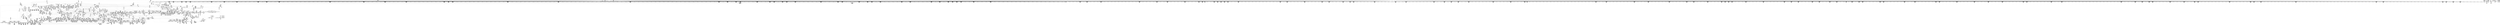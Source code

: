 digraph {
	CE0x4e48290 [shape=record,shape=Mrecord,label="{CE0x4e48290|file_has_perm:tmp1|*SummSink*}"]
	CE0x4e64a90 [shape=record,shape=Mrecord,label="{CE0x4e64a90|GLOBAL:file_inode|*Constant*|*SummSink*}"]
	CE0x4e820b0 [shape=record,shape=Mrecord,label="{CE0x4e820b0|0:_i32,_4:_i32,_8:_i16,_12:_i32,_16:_i32,_20:_i32,_24:_i32,_56:_i8*,_:_SCMRE_198,199_}"]
	CE0x4eeb630 [shape=record,shape=Mrecord,label="{CE0x4eeb630|0:_i32,_4:_i32,_8:_i16,_12:_i32,_16:_i32,_20:_i32,_24:_i32,_56:_i8*,_:_SCMRE_866,867_}"]
	CE0x4e8bf20 [shape=record,shape=Mrecord,label="{CE0x4e8bf20|inode_has_perm:adp|Function::inode_has_perm&Arg::adp::}"]
	CE0x4e75e90 [shape=record,shape=Mrecord,label="{CE0x4e75e90|file_has_perm:tobool7|security/selinux/hooks.c,1694|*SummSource*}"]
	CE0x4db0190 [shape=record,shape=Mrecord,label="{CE0x4db0190|selinux_file_receive:if.end|*SummSource*}"]
	CE0x4e23100 [shape=record,shape=Mrecord,label="{CE0x4e23100|_ret_%struct.inode*_%tmp4,_!dbg_!27713|include/linux/fs.h,1916|*SummSource*}"]
	CE0x4e8d3d0 [shape=record,shape=Mrecord,label="{CE0x4e8d3d0|i64*_getelementptr_inbounds_(_12_x_i64_,_12_x_i64_*___llvm_gcov_ctr170,_i64_0,_i64_10)|*Constant*|*SummSink*}"]
	CE0x4e4deb0 [shape=record,shape=Mrecord,label="{CE0x4e4deb0|file_to_av:tmp23|security/selinux/hooks.c,1909|*SummSink*}"]
	CE0x4f05470 [shape=record,shape=Mrecord,label="{CE0x4f05470|inode_has_perm:tobool2|security/selinux/hooks.c,1611|*SummSink*}"]
	CE0x4db5060 [shape=record,shape=Mrecord,label="{CE0x4db5060|file_to_av:if.end15|*SummSink*}"]
	CE0x4e9c730 [shape=record,shape=Mrecord,label="{CE0x4e9c730|i32_4|*Constant*|*SummSink*}"]
	CE0x4dd8530 [shape=record,shape=Mrecord,label="{CE0x4dd8530|i64*_getelementptr_inbounds_(_11_x_i64_,_11_x_i64_*___llvm_gcov_ctr268,_i64_0,_i64_9)|*Constant*|*SummSource*}"]
	CE0x4e8c3f0 [shape=record,shape=Mrecord,label="{CE0x4e8c3f0|_ret_i32_%retval.0,_!dbg_!27739|security/selinux/hooks.c,1618}"]
	CE0x4e53a50 [shape=record,shape=Mrecord,label="{CE0x4e53a50|0:_i32,_4:_i32,_8:_i16,_12:_i32,_16:_i32,_20:_i32,_24:_i32,_56:_i8*,_:_SCMRE_488,496_|*MultipleSource*|*LoadInst*|include/linux/fs.h,1916|security/selinux/hooks.c,1675|Function::inode_has_perm&Arg::inode::|security/selinux/hooks.c,1611}"]
	CE0x4e4c660 [shape=record,shape=Mrecord,label="{CE0x4e4c660|file_to_av:conv12|security/selinux/hooks.c,1908}"]
	CE0x4dc15e0 [shape=record,shape=Mrecord,label="{CE0x4dc15e0|i1_true|*Constant*}"]
	CE0x4e61500 [shape=record,shape=Mrecord,label="{CE0x4e61500|cred_sid:tmp4|*LoadInst*|security/selinux/hooks.c,196|*SummSource*}"]
	CE0x4e961d0 [shape=record,shape=Mrecord,label="{CE0x4e961d0|_call_void_mcount()_#3|*SummSource*}"]
	CE0x4e5b710 [shape=record,shape=Mrecord,label="{CE0x4e5b710|0:_i32,_4:_i32,_8:_i16,_12:_i32,_16:_i32,_20:_i32,_24:_i32,_56:_i8*,_:_SCMRE_609,610_}"]
	CE0x4dd8220 [shape=record,shape=Mrecord,label="{CE0x4dd8220|i8*_getelementptr_inbounds_(_45_x_i8_,_45_x_i8_*_.str12,_i32_0,_i32_0)|*Constant*|*SummSource*}"]
	CE0x4ddff10 [shape=record,shape=Mrecord,label="{CE0x4ddff10|_ret_i32_%rc.1,_!dbg_!27749|security/selinux/hooks.c,1698|*SummSink*}"]
	CE0x4e32f80 [shape=record,shape=Mrecord,label="{CE0x4e32f80|file_to_av:av.0|*SummSource*}"]
	CE0x4e24520 [shape=record,shape=Mrecord,label="{CE0x4e24520|8:_i8,_32:_%struct.inode*,_%struct.selinux_audit_data*,_128:_i32,_132:_i32,_456:_i8*,_:_SCMRE_188,189_}"]
	CE0x4e604c0 [shape=record,shape=Mrecord,label="{CE0x4e604c0|cred_sid:tmp5|security/selinux/hooks.c,196|*SummSource*}"]
	CE0x4e0d630 [shape=record,shape=Mrecord,label="{CE0x4e0d630|file_to_av:av.3}"]
	CE0x4f159b0 [shape=record,shape=Mrecord,label="{CE0x4f159b0|i64*_getelementptr_inbounds_(_2_x_i64_,_2_x_i64_*___llvm_gcov_ctr131,_i64_0,_i64_0)|*Constant*}"]
	CE0x4ea3000 [shape=record,shape=Mrecord,label="{CE0x4ea3000|0:_i32,_4:_i32,_8:_i16,_12:_i32,_16:_i32,_20:_i32,_24:_i32,_56:_i8*,_:_SCMRE_137,138_}"]
	CE0x4e856f0 [shape=record,shape=Mrecord,label="{CE0x4e856f0|0:_i32,_4:_i32,_8:_i16,_12:_i32,_16:_i32,_20:_i32,_24:_i32,_56:_i8*,_:_SCMRE_254,255_}"]
	CE0x4db5ec0 [shape=record,shape=Mrecord,label="{CE0x4db5ec0|file_has_perm:type|security/selinux/hooks.c,1680}"]
	CE0x4f079e0 [shape=record,shape=Mrecord,label="{CE0x4f079e0|inode_has_perm:tmp11|security/selinux/hooks.c,1612}"]
	CE0x4e87250 [shape=record,shape=Mrecord,label="{CE0x4e87250|0:_i32,_4:_i32,_8:_i16,_12:_i32,_16:_i32,_20:_i32,_24:_i32,_56:_i8*,_:_SCMRE_270,271_}"]
	CE0x4e4b5d0 [shape=record,shape=Mrecord,label="{CE0x4e4b5d0|file_inode:tmp1}"]
	CE0x4e01610 [shape=record,shape=Mrecord,label="{CE0x4e01610|file_to_av:tmp20|security/selinux/hooks.c,1906}"]
	CE0x4e99090 [shape=record,shape=Mrecord,label="{CE0x4e99090|GLOBAL:__llvm_gcov_ctr155|Global_var:__llvm_gcov_ctr155|*SummSource*}"]
	CE0x4dde2b0 [shape=record,shape=Mrecord,label="{CE0x4dde2b0|selinux_file_receive:call6|security/selinux/hooks.c,3416}"]
	CE0x4e04570 [shape=record,shape=Mrecord,label="{CE0x4e04570|i32_2|*Constant*|*SummSource*}"]
	CE0x4e25250 [shape=record,shape=Mrecord,label="{CE0x4e25250|8:_i8,_32:_%struct.inode*,_%struct.selinux_audit_data*,_128:_i32,_132:_i32,_456:_i8*,_:_SCMRE_111,112_}"]
	CE0x4e0d950 [shape=record,shape=Mrecord,label="{CE0x4e0d950|file_to_av:tmp31|security/selinux/hooks.c,1917}"]
	CE0x4dd17f0 [shape=record,shape=Mrecord,label="{CE0x4dd17f0|8:_i8,_32:_%struct.inode*,_%struct.selinux_audit_data*,_128:_i32,_132:_i32,_456:_i8*,_:_SCMRE_59,60_}"]
	CE0x4dba380 [shape=record,shape=Mrecord,label="{CE0x4dba380|8:_i8,_32:_%struct.inode*,_%struct.selinux_audit_data*,_128:_i32,_132:_i32,_456:_i8*,_:_SCMRE_212,213_}"]
	CE0x4e9fb90 [shape=record,shape=Mrecord,label="{CE0x4e9fb90|i32_1609|*Constant*}"]
	CE0x4ddfbd0 [shape=record,shape=Mrecord,label="{CE0x4ddfbd0|_ret_i32_%rc.1,_!dbg_!27749|security/selinux/hooks.c,1698}"]
	CE0x4e288d0 [shape=record,shape=Mrecord,label="{CE0x4e288d0|cred_sid:cred|Function::cred_sid&Arg::cred::|*SummSink*}"]
	CE0x4f11b70 [shape=record,shape=Mrecord,label="{CE0x4f11b70|__validate_creds:if.end|*SummSink*}"]
	CE0x4e311a0 [shape=record,shape=Mrecord,label="{CE0x4e311a0|file_has_perm:tmp12|security/selinux/hooks.c,1688|*SummSink*}"]
	CE0x4e99470 [shape=record,shape=Mrecord,label="{CE0x4e99470|i64*_getelementptr_inbounds_(_8_x_i64_,_8_x_i64_*___llvm_gcov_ctr154,_i64_0,_i64_1)|*Constant*|*SummSink*}"]
	CE0x4e578a0 [shape=record,shape=Mrecord,label="{CE0x4e578a0|0:_i32,_4:_i32,_8:_i16,_12:_i32,_16:_i32,_20:_i32,_24:_i32,_56:_i8*,_:_SCMRE_572,573_}"]
	CE0x4dbee10 [shape=record,shape=Mrecord,label="{CE0x4dbee10|i64*_getelementptr_inbounds_(_11_x_i64_,_11_x_i64_*___llvm_gcov_ctr268,_i64_0,_i64_0)|*Constant*}"]
	CE0x4e72e50 [shape=record,shape=Mrecord,label="{CE0x4e72e50|file_has_perm:if.then8|*SummSource*}"]
	CE0x4e5d350 [shape=record,shape=Mrecord,label="{CE0x4e5d350|0:_i32,_4:_i32,_8:_i16,_12:_i32,_16:_i32,_20:_i32,_24:_i32,_56:_i8*,_:_SCMRE_640,648_|*MultipleSource*|*LoadInst*|include/linux/fs.h,1916|security/selinux/hooks.c,1675|Function::inode_has_perm&Arg::inode::|security/selinux/hooks.c,1611}"]
	CE0x4f12340 [shape=record,shape=Mrecord,label="{CE0x4f12340|i32_3|*Constant*}"]
	CE0x4e74db0 [shape=record,shape=Mrecord,label="{CE0x4e74db0|file_has_perm:tmp18|security/selinux/hooks.c,1690|*SummSource*}"]
	CE0x4e035f0 [shape=record,shape=Mrecord,label="{CE0x4e035f0|file_to_av:tmp17|security/selinux/hooks.c,1905|*SummSource*}"]
	CE0x4e73110 [shape=record,shape=Mrecord,label="{CE0x4e73110|file_has_perm:bb|*SummSource*}"]
	CE0x4f024d0 [shape=record,shape=Mrecord,label="{CE0x4f024d0|inode_has_perm:tmp20|security/selinux/hooks.c,1618|*SummSource*}"]
	CE0x4ee9460 [shape=record,shape=Mrecord,label="{CE0x4ee9460|0:_i32,_4:_i32,_8:_i16,_12:_i32,_16:_i32,_20:_i32,_24:_i32,_56:_i8*,_:_SCMRE_768,776_|*MultipleSource*|*LoadInst*|include/linux/fs.h,1916|security/selinux/hooks.c,1675|Function::inode_has_perm&Arg::inode::|security/selinux/hooks.c,1611}"]
	CE0x4e80760 [shape=record,shape=Mrecord,label="{CE0x4e80760|0:_i32,_4:_i32,_8:_i16,_12:_i32,_16:_i32,_20:_i32,_24:_i32,_56:_i8*,_:_SCMRE_183,184_}"]
	CE0x4e7a1a0 [shape=record,shape=Mrecord,label="{CE0x4e7a1a0|file_has_perm:call9|security/selinux/hooks.c,1695|*SummSource*}"]
	CE0x4dcef00 [shape=record,shape=Mrecord,label="{CE0x4dcef00|selinux_file_receive:tmp10|security/selinux/hooks.c,3414|*SummSource*}"]
	CE0x4e05220 [shape=record,shape=Mrecord,label="{CE0x4e05220|file_to_av:tmp11|security/selinux/hooks.c,1904}"]
	CE0x4db5fa0 [shape=record,shape=Mrecord,label="{CE0x4db5fa0|file_has_perm:type|security/selinux/hooks.c,1680|*SummSource*}"]
	CE0x4e0b0d0 [shape=record,shape=Mrecord,label="{CE0x4e0b0d0|8:_i8,_32:_%struct.inode*,_%struct.selinux_audit_data*,_128:_i32,_132:_i32,_456:_i8*,_:_SCMRE_104,105_}"]
	CE0x4f085f0 [shape=record,shape=Mrecord,label="{CE0x4f085f0|i64*_getelementptr_inbounds_(_8_x_i64_,_8_x_i64_*___llvm_gcov_ctr154,_i64_0,_i64_6)|*Constant*|*SummSource*}"]
	CE0x4e4a860 [shape=record,shape=Mrecord,label="{CE0x4e4a860|_ret_i32_%tmp6,_!dbg_!27716|security/selinux/hooks.c,197|*SummSource*}"]
	CE0x4e1c150 [shape=record,shape=Mrecord,label="{CE0x4e1c150|i64_0|*Constant*}"]
	CE0x4e7c530 [shape=record,shape=Mrecord,label="{CE0x4e7c530|0:_i32,_4:_i32,_8:_i16,_12:_i32,_16:_i32,_20:_i32,_24:_i32,_56:_i8*,_:_SCMRE_144,145_}"]
	CE0x4dd1370 [shape=record,shape=Mrecord,label="{CE0x4dd1370|8:_i8,_32:_%struct.inode*,_%struct.selinux_audit_data*,_128:_i32,_132:_i32,_456:_i8*,_:_SCMRE_56,57_}"]
	CE0x4de48b0 [shape=record,shape=Mrecord,label="{CE0x4de48b0|file_to_av:if.end19|*SummSource*}"]
	CE0x4e68370 [shape=record,shape=Mrecord,label="{CE0x4e68370|file_has_perm:tmp|*SummSource*}"]
	CE0x4e0e080 [shape=record,shape=Mrecord,label="{CE0x4e0e080|i64*_getelementptr_inbounds_(_15_x_i64_,_15_x_i64_*___llvm_gcov_ctr171,_i64_0,_i64_14)|*Constant*|*SummSink*}"]
	CE0x4dc10f0 [shape=record,shape=Mrecord,label="{CE0x4dc10f0|selinux_file_receive:tmp2}"]
	CE0x4e4c460 [shape=record,shape=Mrecord,label="{CE0x4e4c460|file_to_av:tmp22|security/selinux/hooks.c,1908|*SummSink*}"]
	CE0x4de82f0 [shape=record,shape=Mrecord,label="{CE0x4de82f0|i64*_getelementptr_inbounds_(_11_x_i64_,_11_x_i64_*___llvm_gcov_ctr268,_i64_0,_i64_10)|*Constant*|*SummSink*}"]
	CE0x4e8c560 [shape=record,shape=Mrecord,label="{CE0x4e8c560|_ret_i32_%retval.0,_!dbg_!27739|security/selinux/hooks.c,1618|*SummSource*}"]
	CE0x4e15ab0 [shape=record,shape=Mrecord,label="{CE0x4e15ab0|file_has_perm:tmp6|security/selinux/hooks.c,1683|*SummSource*}"]
	CE0x4f02640 [shape=record,shape=Mrecord,label="{CE0x4f02640|inode_has_perm:tmp20|security/selinux/hooks.c,1618|*SummSink*}"]
	CE0x4e240a0 [shape=record,shape=Mrecord,label="{CE0x4e240a0|8:_i8,_32:_%struct.inode*,_%struct.selinux_audit_data*,_128:_i32,_132:_i32,_456:_i8*,_:_SCMRE_185,186_}"]
	CE0x4e19ff0 [shape=record,shape=Mrecord,label="{CE0x4e19ff0|8:_i8,_32:_%struct.inode*,_%struct.selinux_audit_data*,_128:_i32,_132:_i32,_456:_i8*,_:_SCMRE_73,74_}"]
	CE0x4f02cc0 [shape=record,shape=Mrecord,label="{CE0x4f02cc0|inode_has_perm:tobool|security/selinux/hooks.c,1611|*SummSource*}"]
	CE0x4e85db0 [shape=record,shape=Mrecord,label="{CE0x4e85db0|0:_i32,_4:_i32,_8:_i16,_12:_i32,_16:_i32,_20:_i32,_24:_i32,_56:_i8*,_:_SCMRE_258,259_}"]
	CE0x4dd1c80 [shape=record,shape=Mrecord,label="{CE0x4dd1c80|i64_2|*Constant*|*SummSource*}"]
	CE0x4e5bc20 [shape=record,shape=Mrecord,label="{CE0x4e5bc20|0:_i32,_4:_i32,_8:_i16,_12:_i32,_16:_i32,_20:_i32,_24:_i32,_56:_i8*,_:_SCMRE_612,613_}"]
	CE0x4e15b40 [shape=record,shape=Mrecord,label="{CE0x4e15b40|file_has_perm:tmp6|security/selinux/hooks.c,1683|*SummSink*}"]
	CE0x4efbc30 [shape=record,shape=Mrecord,label="{CE0x4efbc30|inode_has_perm:tmp17|security/selinux/hooks.c,1617|*SummSink*}"]
	CE0x4eea620 [shape=record,shape=Mrecord,label="{CE0x4eea620|0:_i32,_4:_i32,_8:_i16,_12:_i32,_16:_i32,_20:_i32,_24:_i32,_56:_i8*,_:_SCMRE_824,832_|*MultipleSource*|*LoadInst*|include/linux/fs.h,1916|security/selinux/hooks.c,1675|Function::inode_has_perm&Arg::inode::|security/selinux/hooks.c,1611}"]
	CE0x4e97690 [shape=record,shape=Mrecord,label="{CE0x4e97690|inode_has_perm:tmp3|*SummSink*}"]
	CE0x4ea3250 [shape=record,shape=Mrecord,label="{CE0x4ea3250|0:_i32,_4:_i32,_8:_i16,_12:_i32,_16:_i32,_20:_i32,_24:_i32,_56:_i8*,_:_SCMRE_138,139_}"]
	CE0x4e4d710 [shape=record,shape=Mrecord,label="{CE0x4e4d710|file_to_av:av.1|*SummSink*}"]
	CE0x4e19030 [shape=record,shape=Mrecord,label="{CE0x4e19030|8:_i8,_32:_%struct.inode*,_%struct.selinux_audit_data*,_128:_i32,_132:_i32,_456:_i8*,_:_SCMRE_80,81_}"]
	CE0x4e7d970 [shape=record,shape=Mrecord,label="{CE0x4e7d970|0:_i32,_4:_i32,_8:_i16,_12:_i32,_16:_i32,_20:_i32,_24:_i32,_56:_i8*,_:_SCMRE_156,157_}"]
	CE0x4df94f0 [shape=record,shape=Mrecord,label="{CE0x4df94f0|GLOBAL:__llvm_gcov_ctr171|Global_var:__llvm_gcov_ctr171|*SummSink*}"]
	CE0x4e13710 [shape=record,shape=Mrecord,label="{CE0x4e13710|8:_i8,_32:_%struct.inode*,_%struct.selinux_audit_data*,_128:_i32,_132:_i32,_456:_i8*,_:_SCMRE_67,68_}"]
	CE0x4e8a340 [shape=record,shape=Mrecord,label="{CE0x4e8a340|0:_i32,_4:_i32,_8:_i16,_12:_i32,_16:_i32,_20:_i32,_24:_i32,_56:_i8*,_:_SCMRE_299,300_}"]
	CE0x4eefd70 [shape=record,shape=Mrecord,label="{CE0x4eefd70|0:_i32,_4:_i32,_8:_i16,_12:_i32,_16:_i32,_20:_i32,_24:_i32,_56:_i8*,_:_SCMRE_907,908_}"]
	CE0x4e5d1a0 [shape=record,shape=Mrecord,label="{CE0x4e5d1a0|0:_i32,_4:_i32,_8:_i16,_12:_i32,_16:_i32,_20:_i32,_24:_i32,_56:_i8*,_:_SCMRE_632,640_|*MultipleSource*|*LoadInst*|include/linux/fs.h,1916|security/selinux/hooks.c,1675|Function::inode_has_perm&Arg::inode::|security/selinux/hooks.c,1611}"]
	CE0x4dc0ff0 [shape=record,shape=Mrecord,label="{CE0x4dc0ff0|i64*_getelementptr_inbounds_(_11_x_i64_,_11_x_i64_*___llvm_gcov_ctr268,_i64_0,_i64_1)|*Constant*|*SummSink*}"]
	CE0x4db92a0 [shape=record,shape=Mrecord,label="{CE0x4db92a0|file_inode:f|Function::file_inode&Arg::f::|*SummSink*}"]
	CE0x4dd21b0 [shape=record,shape=Mrecord,label="{CE0x4dd21b0|i64_3|*Constant*}"]
	CE0x4e0a430 [shape=record,shape=Mrecord,label="{CE0x4e0a430|get_current:tmp3|*SummSink*}"]
	CE0x4e800a0 [shape=record,shape=Mrecord,label="{CE0x4e800a0|0:_i32,_4:_i32,_8:_i16,_12:_i32,_16:_i32,_20:_i32,_24:_i32,_56:_i8*,_:_SCMRE_179,180_}"]
	CE0x4e26bf0 [shape=record,shape=Mrecord,label="{CE0x4e26bf0|8:_i8,_32:_%struct.inode*,_%struct.selinux_audit_data*,_128:_i32,_132:_i32,_456:_i8*,_:_SCMRE_193,194_}"]
	CE0x4e74e20 [shape=record,shape=Mrecord,label="{CE0x4e74e20|file_has_perm:tmp18|security/selinux/hooks.c,1690|*SummSink*}"]
	CE0x4f02200 [shape=record,shape=Mrecord,label="{CE0x4f02200|__validate_creds:bb}"]
	CE0x4e9b3c0 [shape=record,shape=Mrecord,label="{CE0x4e9b3c0|__validate_creds:conv|include/linux/cred.h,173|*SummSink*}"]
	CE0x4e555e0 [shape=record,shape=Mrecord,label="{CE0x4e555e0|0:_i32,_4:_i32,_8:_i16,_12:_i32,_16:_i32,_20:_i32,_24:_i32,_56:_i8*,_:_SCMRE_553,554_}"]
	CE0x4e5bf80 [shape=record,shape=Mrecord,label="{CE0x4e5bf80|0:_i32,_4:_i32,_8:_i16,_12:_i32,_16:_i32,_20:_i32,_24:_i32,_56:_i8*,_:_SCMRE_614,615_}"]
	CE0x4dc24f0 [shape=record,shape=Mrecord,label="{CE0x4dc24f0|get_current:tmp1}"]
	CE0x4e33620 [shape=record,shape=Mrecord,label="{CE0x4e33620|file_to_av:f_mode2|security/selinux/hooks.c,1904|*SummSource*}"]
	CE0x4e8d320 [shape=record,shape=Mrecord,label="{CE0x4e8d320|i64*_getelementptr_inbounds_(_12_x_i64_,_12_x_i64_*___llvm_gcov_ctr170,_i64_0,_i64_10)|*Constant*|*SummSource*}"]
	CE0x4df9e80 [shape=record,shape=Mrecord,label="{CE0x4df9e80|file_to_av:tmp24|security/selinux/hooks.c,1909|*SummSink*}"]
	CE0x4e29640 [shape=record,shape=Mrecord,label="{CE0x4e29640|file_to_av:if.else}"]
	CE0x4e5fee0 [shape=record,shape=Mrecord,label="{CE0x4e5fee0|file_has_perm:path|security/selinux/hooks.c,1681}"]
	CE0x4e99ee0 [shape=record,shape=Mrecord,label="{CE0x4e99ee0|i32_10|*Constant*|*SummSource*}"]
	CE0x4ef3010 [shape=record,shape=Mrecord,label="{CE0x4ef3010|0:_i32,_4:_i32,_8:_i16,_12:_i32,_16:_i32,_20:_i32,_24:_i32,_56:_i8*,_:_SCMRE_936,944_|*MultipleSource*|*LoadInst*|include/linux/fs.h,1916|security/selinux/hooks.c,1675|Function::inode_has_perm&Arg::inode::|security/selinux/hooks.c,1611}"]
	CE0x4dd9130 [shape=record,shape=Mrecord,label="{CE0x4dd9130|i64*_getelementptr_inbounds_(_11_x_i64_,_11_x_i64_*___llvm_gcov_ctr268,_i64_0,_i64_8)|*Constant*}"]
	CE0x4e48220 [shape=record,shape=Mrecord,label="{CE0x4e48220|file_has_perm:tmp1|*SummSource*}"]
	CE0x4dcd020 [shape=record,shape=Mrecord,label="{CE0x4dcd020|i32_78|*Constant*|*SummSink*}"]
	CE0x4e2eef0 [shape=record,shape=Mrecord,label="{CE0x4e2eef0|avc_has_perm:auditdata|Function::avc_has_perm&Arg::auditdata::|*SummSink*}"]
	CE0x4f03240 [shape=record,shape=Mrecord,label="{CE0x4f03240|inode_has_perm:lnot|security/selinux/hooks.c,1611|*SummSource*}"]
	CE0x4e191b0 [shape=record,shape=Mrecord,label="{CE0x4e191b0|8:_i8,_32:_%struct.inode*,_%struct.selinux_audit_data*,_128:_i32,_132:_i32,_456:_i8*,_:_SCMRE_81,82_}"]
	CE0x4e00d50 [shape=record,shape=Mrecord,label="{CE0x4e00d50|file_to_av:tmp16|security/selinux/hooks.c,1905|*SummSink*}"]
	CE0x4dce650 [shape=record,shape=Mrecord,label="{CE0x4dce650|8:_i8,_32:_%struct.inode*,_%struct.selinux_audit_data*,_128:_i32,_132:_i32,_456:_i8*,_:_SCMRE_84,85_}"]
	CE0x4e67090 [shape=record,shape=Mrecord,label="{CE0x4e67090|cred_sid:tmp1|*SummSink*}"]
	CE0x4e18060 [shape=record,shape=Mrecord,label="{CE0x4e18060|file_inode:tmp|*SummSink*}"]
	CE0x4e58620 [shape=record,shape=Mrecord,label="{CE0x4e58620|0:_i32,_4:_i32,_8:_i16,_12:_i32,_16:_i32,_20:_i32,_24:_i32,_56:_i8*,_:_SCMRE_580,581_}"]
	CE0x4dd57a0 [shape=record,shape=Mrecord,label="{CE0x4dd57a0|_call_void_mcount()_#3}"]
	CE0x4f0c4d0 [shape=record,shape=Mrecord,label="{CE0x4f0c4d0|__validate_creds:if.then}"]
	CE0x4e81ba0 [shape=record,shape=Mrecord,label="{CE0x4e81ba0|0:_i32,_4:_i32,_8:_i16,_12:_i32,_16:_i32,_20:_i32,_24:_i32,_56:_i8*,_:_SCMRE_195,196_}"]
	CE0x4e87910 [shape=record,shape=Mrecord,label="{CE0x4e87910|0:_i32,_4:_i32,_8:_i16,_12:_i32,_16:_i32,_20:_i32,_24:_i32,_56:_i8*,_:_SCMRE_274,275_}"]
	CE0x4dcb2f0 [shape=record,shape=Mrecord,label="{CE0x4dcb2f0|8:_i8,_32:_%struct.inode*,_%struct.selinux_audit_data*,_128:_i32,_132:_i32,_456:_i8*,_:_SCMRE_106,107_}"]
	CE0x4e2adc0 [shape=record,shape=Mrecord,label="{CE0x4e2adc0|i64*_getelementptr_inbounds_(_8_x_i64_,_8_x_i64_*___llvm_gcov_ctr154,_i64_0,_i64_2)|*Constant*|*SummSink*}"]
	CE0x4ef8b00 [shape=record,shape=Mrecord,label="{CE0x4ef8b00|GLOBAL:cred_sid|*Constant*}"]
	CE0x4deae60 [shape=record,shape=Mrecord,label="{CE0x4deae60|GLOBAL:__llvm_gcov_ctr268|Global_var:__llvm_gcov_ctr268}"]
	CE0x4e4e830 [shape=record,shape=Mrecord,label="{CE0x4e4e830|file_to_av:tobool7|security/selinux/hooks.c,1905}"]
	CE0x4f05300 [shape=record,shape=Mrecord,label="{CE0x4f05300|inode_has_perm:tobool2|security/selinux/hooks.c,1611|*SummSource*}"]
	CE0x4f08580 [shape=record,shape=Mrecord,label="{CE0x4f08580|i64*_getelementptr_inbounds_(_8_x_i64_,_8_x_i64_*___llvm_gcov_ctr154,_i64_0,_i64_6)|*Constant*}"]
	CE0x4e02090 [shape=record,shape=Mrecord,label="{CE0x4e02090|i64_512|*Constant*|*SummSource*}"]
	CE0x4e1a6c0 [shape=record,shape=Mrecord,label="{CE0x4e1a6c0|file_to_av:tmp2|*LoadInst*|security/selinux/hooks.c,1902|*SummSource*}"]
	CE0x4ef4ae0 [shape=record,shape=Mrecord,label="{CE0x4ef4ae0|0:_i32,_4:_i32,_8:_i16,_12:_i32,_16:_i32,_20:_i32,_24:_i32,_56:_i8*,_:_SCMRE_988,992_|*MultipleSource*|*LoadInst*|include/linux/fs.h,1916|security/selinux/hooks.c,1675|Function::inode_has_perm&Arg::inode::|security/selinux/hooks.c,1611}"]
	CE0x4ef1360 [shape=record,shape=Mrecord,label="{CE0x4ef1360|0:_i32,_4:_i32,_8:_i16,_12:_i32,_16:_i32,_20:_i32,_24:_i32,_56:_i8*,_:_SCMRE_920,921_}"]
	CE0x4f03770 [shape=record,shape=Mrecord,label="{CE0x4f03770|inode_has_perm:lnot1|security/selinux/hooks.c,1611|*SummSource*}"]
	CE0x4e1f220 [shape=record,shape=Mrecord,label="{CE0x4e1f220|8:_i8,_32:_%struct.inode*,_%struct.selinux_audit_data*,_128:_i32,_132:_i32,_456:_i8*,_:_SCMRE_94,95_}"]
	CE0x60e0b80 [shape=record,shape=Mrecord,label="{CE0x60e0b80|selinux_file_receive:if.end|*SummSink*}"]
	CE0x4f0d3a0 [shape=record,shape=Mrecord,label="{CE0x4f0d3a0|inode_has_perm:tmp18|security/selinux/hooks.c,1617}"]
	CE0x4e58b30 [shape=record,shape=Mrecord,label="{CE0x4e58b30|0:_i32,_4:_i32,_8:_i16,_12:_i32,_16:_i32,_20:_i32,_24:_i32,_56:_i8*,_:_SCMRE_583,584_}"]
	CE0x4db7dc0 [shape=record,shape=Mrecord,label="{CE0x4db7dc0|8:_i8,_32:_%struct.inode*,_%struct.selinux_audit_data*,_128:_i32,_132:_i32,_456:_i8*,_:_SCMRE_183,184_}"]
	CE0x4e524f0 [shape=record,shape=Mrecord,label="{CE0x4e524f0|0:_i32,_4:_i32,_8:_i16,_12:_i32,_16:_i32,_20:_i32,_24:_i32,_56:_i8*,_:_SCMRE_476,477_}"]
	CE0x4e77810 [shape=record,shape=Mrecord,label="{CE0x4e77810|file_has_perm:tmp20|security/selinux/hooks.c,1694}"]
	CE0x4e56460 [shape=record,shape=Mrecord,label="{CE0x4e56460|0:_i32,_4:_i32,_8:_i16,_12:_i32,_16:_i32,_20:_i32,_24:_i32,_56:_i8*,_:_SCMRE_560,561_}"]
	CE0x4e32e80 [shape=record,shape=Mrecord,label="{CE0x4e32e80|file_to_av:conv1|security/selinux/hooks.c,1903|*SummSink*}"]
	CE0x4db0640 [shape=record,shape=Mrecord,label="{CE0x4db0640|selinux_file_receive:if.then|*SummSource*}"]
	CE0x4e16230 [shape=record,shape=Mrecord,label="{CE0x4e16230|file_has_perm:sid2|security/selinux/hooks.c,1683|*SummSink*}"]
	CE0x4e7e3f0 [shape=record,shape=Mrecord,label="{CE0x4e7e3f0|0:_i32,_4:_i32,_8:_i16,_12:_i32,_16:_i32,_20:_i32,_24:_i32,_56:_i8*,_:_SCMRE_162,163_}"]
	CE0x4dfcdf0 [shape=record,shape=Mrecord,label="{CE0x4dfcdf0|i32_1024|*Constant*}"]
	CE0x4dcb5f0 [shape=record,shape=Mrecord,label="{CE0x4dcb5f0|8:_i8,_32:_%struct.inode*,_%struct.selinux_audit_data*,_128:_i32,_132:_i32,_456:_i8*,_:_SCMRE_108,109_}"]
	CE0x4f136b0 [shape=record,shape=Mrecord,label="{CE0x4f136b0|cred_sid:tmp}"]
	CE0x4dd24e0 [shape=record,shape=Mrecord,label="{CE0x4dd24e0|selinux_file_receive:land.lhs.true2|*SummSource*}"]
	CE0x4ef7570 [shape=record,shape=Mrecord,label="{CE0x4ef7570|inode_has_perm:sid3|security/selinux/hooks.c,1617}"]
	CE0x4ef2fa0 [shape=record,shape=Mrecord,label="{CE0x4ef2fa0|0:_i32,_4:_i32,_8:_i16,_12:_i32,_16:_i32,_20:_i32,_24:_i32,_56:_i8*,_:_SCMRE_944,952_|*MultipleSource*|*LoadInst*|include/linux/fs.h,1916|security/selinux/hooks.c,1675|Function::inode_has_perm&Arg::inode::|security/selinux/hooks.c,1611}"]
	CE0x4e00770 [shape=record,shape=Mrecord,label="{CE0x4e00770|file_to_av:tmp15|security/selinux/hooks.c,1905}"]
	CE0x4ea4300 [shape=record,shape=Mrecord,label="{CE0x4ea4300|__validate_creds:entry|*SummSource*}"]
	CE0x4dd29b0 [shape=record,shape=Mrecord,label="{CE0x4dd29b0|selinux_file_receive:tmp14|security/selinux/hooks.c,3414|*SummSink*}"]
	CE0x4e506a0 [shape=record,shape=Mrecord,label="{CE0x4e506a0|0:_i32,_4:_i32,_8:_i16,_12:_i32,_16:_i32,_20:_i32,_24:_i32,_56:_i8*,_:_SCMRE_408,416_|*MultipleSource*|*LoadInst*|include/linux/fs.h,1916|security/selinux/hooks.c,1675|Function::inode_has_perm&Arg::inode::|security/selinux/hooks.c,1611}"]
	CE0x4e12090 [shape=record,shape=Mrecord,label="{CE0x4e12090|file_has_perm:tmp|*SummSink*}"]
	CE0x4e5ab40 [shape=record,shape=Mrecord,label="{CE0x4e5ab40|0:_i32,_4:_i32,_8:_i16,_12:_i32,_16:_i32,_20:_i32,_24:_i32,_56:_i8*,_:_SCMRE_602,603_}"]
	CE0x4e1f6a0 [shape=record,shape=Mrecord,label="{CE0x4e1f6a0|8:_i8,_32:_%struct.inode*,_%struct.selinux_audit_data*,_128:_i32,_132:_i32,_456:_i8*,_:_SCMRE_97,98_}"]
	CE0x4dc81c0 [shape=record,shape=Mrecord,label="{CE0x4dc81c0|selinux_file_receive:tmp15|security/selinux/hooks.c,3414}"]
	CE0x4e9bfa0 [shape=record,shape=Mrecord,label="{CE0x4e9bfa0|inode_has_perm:tmp1|*SummSource*}"]
	CE0x4e4a420 [shape=record,shape=Mrecord,label="{CE0x4e4a420|file_inode:f_inode|include/linux/fs.h,1916|*SummSink*}"]
	CE0x4e7db20 [shape=record,shape=Mrecord,label="{CE0x4e7db20|0:_i32,_4:_i32,_8:_i16,_12:_i32,_16:_i32,_20:_i32,_24:_i32,_56:_i8*,_:_SCMRE_157,158_}"]
	CE0x4eeff20 [shape=record,shape=Mrecord,label="{CE0x4eeff20|0:_i32,_4:_i32,_8:_i16,_12:_i32,_16:_i32,_20:_i32,_24:_i32,_56:_i8*,_:_SCMRE_908,909_}"]
	CE0x4e0b060 [shape=record,shape=Mrecord,label="{CE0x4e0b060|8:_i8,_32:_%struct.inode*,_%struct.selinux_audit_data*,_128:_i32,_132:_i32,_456:_i8*,_:_SCMRE_103,104_}"]
	CE0x4e10eb0 [shape=record,shape=Mrecord,label="{CE0x4e10eb0|i32_14|*Constant*|*SummSource*}"]
	CE0x4e47530 [shape=record,shape=Mrecord,label="{CE0x4e47530|GLOBAL:cred_sid|*Constant*|*SummSink*}"]
	CE0x4dbcaf0 [shape=record,shape=Mrecord,label="{CE0x4dbcaf0|8:_i8,_32:_%struct.inode*,_%struct.selinux_audit_data*,_128:_i32,_132:_i32,_456:_i8*,_:_SCMRE_157,158_}"]
	CE0x4ef4370 [shape=record,shape=Mrecord,label="{CE0x4ef4370|0:_i32,_4:_i32,_8:_i16,_12:_i32,_16:_i32,_20:_i32,_24:_i32,_56:_i8*,_:_SCMRE_980,981_}"]
	CE0x4ea5a80 [shape=record,shape=Mrecord,label="{CE0x4ea5a80|inode_has_perm:if.end|*SummSource*}"]
	CE0x4e8a4f0 [shape=record,shape=Mrecord,label="{CE0x4e8a4f0|0:_i32,_4:_i32,_8:_i16,_12:_i32,_16:_i32,_20:_i32,_24:_i32,_56:_i8*,_:_SCMRE_300,301_}"]
	CE0x4e5bdd0 [shape=record,shape=Mrecord,label="{CE0x4e5bdd0|0:_i32,_4:_i32,_8:_i16,_12:_i32,_16:_i32,_20:_i32,_24:_i32,_56:_i8*,_:_SCMRE_613,614_}"]
	CE0x4e53b90 [shape=record,shape=Mrecord,label="{CE0x4e53b90|0:_i32,_4:_i32,_8:_i16,_12:_i32,_16:_i32,_20:_i32,_24:_i32,_56:_i8*,_:_SCMRE_500,504_|*MultipleSource*|*LoadInst*|include/linux/fs.h,1916|security/selinux/hooks.c,1675|Function::inode_has_perm&Arg::inode::|security/selinux/hooks.c,1611}"]
	CE0x4dcf3c0 [shape=record,shape=Mrecord,label="{CE0x4dcf3c0|selinux_file_receive:tmp3}"]
	CE0x4eed340 [shape=record,shape=Mrecord,label="{CE0x4eed340|0:_i32,_4:_i32,_8:_i16,_12:_i32,_16:_i32,_20:_i32,_24:_i32,_56:_i8*,_:_SCMRE_882,883_}"]
	CE0x4e09c20 [shape=record,shape=Mrecord,label="{CE0x4e09c20|8:_i8,_32:_%struct.inode*,_%struct.selinux_audit_data*,_128:_i32,_132:_i32,_456:_i8*,_:_SCMRE_90,91_}"]
	CE0x4de83d0 [shape=record,shape=Mrecord,label="{CE0x4de83d0|selinux_file_receive:tmp20|security/selinux/hooks.c,3414}"]
	CE0x4e598b0 [shape=record,shape=Mrecord,label="{CE0x4e598b0|0:_i32,_4:_i32,_8:_i16,_12:_i32,_16:_i32,_20:_i32,_24:_i32,_56:_i8*,_:_SCMRE_591,592_}"]
	CE0x4e4f360 [shape=record,shape=Mrecord,label="{CE0x4e4f360|0:_i32,_4:_i32,_8:_i16,_12:_i32,_16:_i32,_20:_i32,_24:_i32,_56:_i8*,_:_SCMRE_344,352_|*MultipleSource*|*LoadInst*|include/linux/fs.h,1916|security/selinux/hooks.c,1675|Function::inode_has_perm&Arg::inode::|security/selinux/hooks.c,1611}"]
	CE0x4f064d0 [shape=record,shape=Mrecord,label="{CE0x4f064d0|inode_has_perm:tmp9|security/selinux/hooks.c,1611}"]
	CE0x4eeec90 [shape=record,shape=Mrecord,label="{CE0x4eeec90|0:_i32,_4:_i32,_8:_i16,_12:_i32,_16:_i32,_20:_i32,_24:_i32,_56:_i8*,_:_SCMRE_897,898_}"]
	CE0x4e80400 [shape=record,shape=Mrecord,label="{CE0x4e80400|0:_i32,_4:_i32,_8:_i16,_12:_i32,_16:_i32,_20:_i32,_24:_i32,_56:_i8*,_:_SCMRE_181,182_}"]
	CE0x4e21a30 [shape=record,shape=Mrecord,label="{CE0x4e21a30|file_inode:tmp3|*SummSource*}"]
	CE0x4dcdbc0 [shape=record,shape=Mrecord,label="{CE0x4dcdbc0|selinux_file_receive:tmp21|security/selinux/hooks.c,3414|*SummSink*}"]
	CE0x4f041e0 [shape=record,shape=Mrecord,label="{CE0x4f041e0|inode_has_perm:conv|security/selinux/hooks.c,1611|*SummSink*}"]
	CE0x4e7efc0 [shape=record,shape=Mrecord,label="{CE0x4e7efc0|0:_i32,_4:_i32,_8:_i16,_12:_i32,_16:_i32,_20:_i32,_24:_i32,_56:_i8*,_:_SCMRE_169,170_}"]
	CE0x4e637d0 [shape=record,shape=Mrecord,label="{CE0x4e637d0|i64_16|*Constant*|*SummSink*}"]
	CE0x4e61380 [shape=record,shape=Mrecord,label="{CE0x4e61380|cred_sid:tmp4|*LoadInst*|security/selinux/hooks.c,196}"]
	CE0x4ef8eb0 [shape=record,shape=Mrecord,label="{CE0x4ef8eb0|cred_sid:entry}"]
	CE0x4db4f30 [shape=record,shape=Mrecord,label="{CE0x4db4f30|file_to_av:if.then5}"]
	CE0x4dd2220 [shape=record,shape=Mrecord,label="{CE0x4dd2220|i64_3|*Constant*|*SummSource*}"]
	CE0x4dbc4f0 [shape=record,shape=Mrecord,label="{CE0x4dbc4f0|8:_i8,_32:_%struct.inode*,_%struct.selinux_audit_data*,_128:_i32,_132:_i32,_456:_i8*,_:_SCMRE_153,154_}"]
	CE0x4f0d5a0 [shape=record,shape=Mrecord,label="{CE0x4f0d5a0|inode_has_perm:tmp18|security/selinux/hooks.c,1617|*SummSource*}"]
	CE0x4e4c6d0 [shape=record,shape=Mrecord,label="{CE0x4e4c6d0|file_to_av:conv12|security/selinux/hooks.c,1908|*SummSource*}"]
	CE0x4dfcf90 [shape=record,shape=Mrecord,label="{CE0x4dfcf90|file_to_av:and6|security/selinux/hooks.c,1905|*SummSink*}"]
	CE0x4e21400 [shape=record,shape=Mrecord,label="{CE0x4e21400|file_inode:tmp3}"]
	CE0x4e851e0 [shape=record,shape=Mrecord,label="{CE0x4e851e0|0:_i32,_4:_i32,_8:_i16,_12:_i32,_16:_i32,_20:_i32,_24:_i32,_56:_i8*,_:_SCMRE_251,252_}"]
	CE0x4e0ffe0 [shape=record,shape=Mrecord,label="{CE0x4e0ffe0|file_has_perm:tmp2|*LoadInst*|security/selinux/hooks.c,1674}"]
	CE0x4e51ef0 [shape=record,shape=Mrecord,label="{CE0x4e51ef0|0:_i32,_4:_i32,_8:_i16,_12:_i32,_16:_i32,_20:_i32,_24:_i32,_56:_i8*,_:_SCMRE_474,475_}"]
	CE0x4dfc6c0 [shape=record,shape=Mrecord,label="{CE0x4dfc6c0|file_to_av:f_flags|security/selinux/hooks.c,1905}"]
	CE0x4e858a0 [shape=record,shape=Mrecord,label="{CE0x4e858a0|0:_i32,_4:_i32,_8:_i16,_12:_i32,_16:_i32,_20:_i32,_24:_i32,_56:_i8*,_:_SCMRE_255,256_}"]
	CE0x4dc5000 [shape=record,shape=Mrecord,label="{CE0x4dc5000|selinux_file_receive:call|security/selinux/hooks.c,3414}"]
	CE0x4ef70e0 [shape=record,shape=Mrecord,label="{CE0x4ef70e0|inode_has_perm:tmp15|*LoadInst*|security/selinux/hooks.c,1615|*SummSource*}"]
	CE0x4dc9c30 [shape=record,shape=Mrecord,label="{CE0x4dc9c30|file_to_av:tmp11|security/selinux/hooks.c,1904|*SummSink*}"]
	CE0x4e66760 [shape=record,shape=Mrecord,label="{CE0x4e66760|i64*_getelementptr_inbounds_(_2_x_i64_,_2_x_i64_*___llvm_gcov_ctr131,_i64_0,_i64_1)|*Constant*|*SummSource*}"]
	CE0x4e14c40 [shape=record,shape=Mrecord,label="{CE0x4e14c40|file_to_av:if.then8|*SummSink*}"]
	CE0x4e02de0 [shape=record,shape=Mrecord,label="{CE0x4e02de0|i64*_getelementptr_inbounds_(_15_x_i64_,_15_x_i64_*___llvm_gcov_ctr171,_i64_0,_i64_9)|*Constant*|*SummSink*}"]
	CE0x4e232c0 [shape=record,shape=Mrecord,label="{CE0x4e232c0|_ret_%struct.inode*_%tmp4,_!dbg_!27713|include/linux/fs.h,1916|*SummSink*}"]
	CE0x4dba160 [shape=record,shape=Mrecord,label="{CE0x4dba160|file_has_perm:tmp11|security/selinux/hooks.c,1684|*SummSource*}"]
	CE0x4e0c6d0 [shape=record,shape=Mrecord,label="{CE0x4e0c6d0|file_to_av:tmp29|security/selinux/hooks.c,1914|*SummSource*}"]
	CE0x4e61c20 [shape=record,shape=Mrecord,label="{CE0x4e61c20|0:_i32,_4:_i32,_8:_i32,_12:_i32,_:_CMRE_12,16_|*MultipleSource*|security/selinux/hooks.c,196|*LoadInst*|security/selinux/hooks.c,196|security/selinux/hooks.c,197}"]
	CE0x4de6400 [shape=record,shape=Mrecord,label="{CE0x4de6400|8:_i8,_32:_%struct.inode*,_%struct.selinux_audit_data*,_128:_i32,_132:_i32,_456:_i8*,_:_SCMRE_336,344_|*MultipleSource*|Function::selinux_file_receive&Arg::file::|Function::file_has_perm&Arg::file::|security/selinux/hooks.c,1902|Function::file_to_av&Arg::file::}"]
	CE0x4f03f70 [shape=record,shape=Mrecord,label="{CE0x4f03f70|inode_has_perm:lnot.ext|security/selinux/hooks.c,1611|*SummSink*}"]
	CE0x4e88180 [shape=record,shape=Mrecord,label="{CE0x4e88180|0:_i32,_4:_i32,_8:_i16,_12:_i32,_16:_i32,_20:_i32,_24:_i32,_56:_i8*,_:_SCMRE_279,280_}"]
	CE0x4e5a990 [shape=record,shape=Mrecord,label="{CE0x4e5a990|0:_i32,_4:_i32,_8:_i16,_12:_i32,_16:_i32,_20:_i32,_24:_i32,_56:_i8*,_:_SCMRE_601,602_}"]
	CE0x4e28f10 [shape=record,shape=Mrecord,label="{CE0x4e28f10|8:_i8,_32:_%struct.inode*,_%struct.selinux_audit_data*,_128:_i32,_132:_i32,_456:_i8*,_:_SCMRE_163,164_}"]
	CE0x4ef4490 [shape=record,shape=Mrecord,label="{CE0x4ef4490|0:_i32,_4:_i32,_8:_i16,_12:_i32,_16:_i32,_20:_i32,_24:_i32,_56:_i8*,_:_SCMRE_981,982_}"]
	CE0x4dfbd60 [shape=record,shape=Mrecord,label="{CE0x4dfbd60|file_to_av:conv|security/selinux/hooks.c,1903|*SummSource*}"]
	CE0x4e70d00 [shape=record,shape=Mrecord,label="{CE0x4e70d00|i32_(i32,_i32,_i16,_i32,_%struct.common_audit_data*)*_bitcast_(i32_(i32,_i32,_i16,_i32,_%struct.common_audit_data.495*)*_avc_has_perm_to_i32_(i32,_i32,_i16,_i32,_%struct.common_audit_data*)*)|*Constant*}"]
	CE0x4db9e40 [shape=record,shape=Mrecord,label="{CE0x4db9e40|i64*_getelementptr_inbounds_(_2_x_i64_,_2_x_i64_*___llvm_gcov_ctr162,_i64_0,_i64_0)|*Constant*|*SummSink*}"]
	CE0x4f03cd0 [shape=record,shape=Mrecord,label="{CE0x4f03cd0|inode_has_perm:lnot.ext|security/selinux/hooks.c,1611}"]
	CE0x4de6320 [shape=record,shape=Mrecord,label="{CE0x4de6320|8:_i8,_32:_%struct.inode*,_%struct.selinux_audit_data*,_128:_i32,_132:_i32,_456:_i8*,_:_SCMRE_324,328_|*MultipleSource*|Function::selinux_file_receive&Arg::file::|Function::file_has_perm&Arg::file::|security/selinux/hooks.c,1902|Function::file_to_av&Arg::file::}"]
	CE0x4dda990 [shape=record,shape=Mrecord,label="{CE0x4dda990|GLOBAL:current_task|Global_var:current_task}"]
	CE0x4e82e30 [shape=record,shape=Mrecord,label="{CE0x4e82e30|0:_i32,_4:_i32,_8:_i16,_12:_i32,_16:_i32,_20:_i32,_24:_i32,_56:_i8*,_:_SCMRE_206,207_}"]
	CE0x4e8af10 [shape=record,shape=Mrecord,label="{CE0x4e8af10|0:_i32,_4:_i32,_8:_i16,_12:_i32,_16:_i32,_20:_i32,_24:_i32,_56:_i8*,_:_SCMRE_306,307_}"]
	CE0x4e5b200 [shape=record,shape=Mrecord,label="{CE0x4e5b200|0:_i32,_4:_i32,_8:_i16,_12:_i32,_16:_i32,_20:_i32,_24:_i32,_56:_i8*,_:_SCMRE_606,607_}"]
	CE0x4dc3350 [shape=record,shape=Mrecord,label="{CE0x4dc3350|selinux_file_receive:call3|security/selinux/hooks.c,3414|*SummSink*}"]
	CE0x4dfc650 [shape=record,shape=Mrecord,label="{CE0x4dfc650|file_to_av:tmp14|*LoadInst*|security/selinux/hooks.c,1905}"]
	CE0x4e03770 [shape=record,shape=Mrecord,label="{CE0x4e03770|file_to_av:tmp17|security/selinux/hooks.c,1905|*SummSink*}"]
	CE0x4e98460 [shape=record,shape=Mrecord,label="{CE0x4e98460|inode_has_perm:tmp2}"]
	CE0x4e00660 [shape=record,shape=Mrecord,label="{CE0x4e00660|i64_6|*Constant*|*SummSource*}"]
	CE0x4e274f0 [shape=record,shape=Mrecord,label="{CE0x4e274f0|8:_i8,_32:_%struct.inode*,_%struct.selinux_audit_data*,_128:_i32,_132:_i32,_456:_i8*,_:_SCMRE_199,200_}"]
	CE0x4de6720 [shape=record,shape=Mrecord,label="{CE0x4de6720|8:_i8,_32:_%struct.inode*,_%struct.selinux_audit_data*,_128:_i32,_132:_i32,_456:_i8*,_:_SCMRE_344,360_|*MultipleSource*|Function::selinux_file_receive&Arg::file::|Function::file_has_perm&Arg::file::|security/selinux/hooks.c,1902|Function::file_to_av&Arg::file::}"]
	CE0x4e9a850 [shape=record,shape=Mrecord,label="{CE0x4e9a850|inode_has_perm:bb|*SummSource*}"]
	CE0x4f04310 [shape=record,shape=Mrecord,label="{CE0x4f04310|i64_0|*Constant*}"]
	CE0x4e63330 [shape=record,shape=Mrecord,label="{CE0x4e63330|i32_22|*Constant*|*SummSink*}"]
	CE0x4f02a10 [shape=record,shape=Mrecord,label="{CE0x4f02a10|inode_has_perm:and|security/selinux/hooks.c,1611}"]
	CE0x4eecad0 [shape=record,shape=Mrecord,label="{CE0x4eecad0|0:_i32,_4:_i32,_8:_i16,_12:_i32,_16:_i32,_20:_i32,_24:_i32,_56:_i8*,_:_SCMRE_877,878_}"]
	"CONST[source:0(mediator),value:0(static)][purpose:{operation}][SnkIdx:7]"
	CE0x4e0e0f0 [shape=record,shape=Mrecord,label="{CE0x4e0e0f0|file_to_av:tmp31|security/selinux/hooks.c,1917|*SummSink*}"]
	CE0x4ef4250 [shape=record,shape=Mrecord,label="{CE0x4ef4250|0:_i32,_4:_i32,_8:_i16,_12:_i32,_16:_i32,_20:_i32,_24:_i32,_56:_i8*,_:_SCMRE_979,980_}"]
	CE0x4e8dc90 [shape=record,shape=Mrecord,label="{CE0x4e8dc90|file_has_perm:rc.1}"]
	CE0x4e950b0 [shape=record,shape=Mrecord,label="{CE0x4e950b0|i64*_getelementptr_inbounds_(_8_x_i64_,_8_x_i64_*___llvm_gcov_ctr154,_i64_0,_i64_2)|*Constant*}"]
	CE0x4dc95e0 [shape=record,shape=Mrecord,label="{CE0x4dc95e0|file_has_perm:tmp12|security/selinux/hooks.c,1688}"]
	CE0x4de6790 [shape=record,shape=Mrecord,label="{CE0x4de6790|8:_i8,_32:_%struct.inode*,_%struct.selinux_audit_data*,_128:_i32,_132:_i32,_456:_i8*,_:_SCMRE_360,368_|*MultipleSource*|Function::selinux_file_receive&Arg::file::|Function::file_has_perm&Arg::file::|security/selinux/hooks.c,1902|Function::file_to_av&Arg::file::}"]
	CE0x4e78850 [shape=record,shape=Mrecord,label="{CE0x4e78850|file_has_perm:tmp22|security/selinux/hooks.c,1694|*SummSink*}"]
	CE0x4ea11c0 [shape=record,shape=Mrecord,label="{CE0x4ea11c0|0:_i32,_4:_i32,_8:_i16,_12:_i32,_16:_i32,_20:_i32,_24:_i32,_56:_i8*,_:_SCMRE_56,64_|*MultipleSource*|*LoadInst*|include/linux/fs.h,1916|security/selinux/hooks.c,1675|Function::inode_has_perm&Arg::inode::|security/selinux/hooks.c,1611}"]
	CE0x4e5c130 [shape=record,shape=Mrecord,label="{CE0x4e5c130|0:_i32,_4:_i32,_8:_i16,_12:_i32,_16:_i32,_20:_i32,_24:_i32,_56:_i8*,_:_SCMRE_615,616_}"]
	CE0x4e8fe50 [shape=record,shape=Mrecord,label="{CE0x4e8fe50|i64*_getelementptr_inbounds_(_2_x_i64_,_2_x_i64_*___llvm_gcov_ctr162,_i64_0,_i64_0)|*Constant*}"]
	CE0x4db09f0 [shape=record,shape=Mrecord,label="{CE0x4db09f0|selinux_file_receive:land.lhs.true2}"]
	CE0x4dc27e0 [shape=record,shape=Mrecord,label="{CE0x4dc27e0|selinux_file_receive:do.body|*SummSource*}"]
	CE0x4e57030 [shape=record,shape=Mrecord,label="{CE0x4e57030|0:_i32,_4:_i32,_8:_i16,_12:_i32,_16:_i32,_20:_i32,_24:_i32,_56:_i8*,_:_SCMRE_567,568_}"]
	CE0x4de5e30 [shape=record,shape=Mrecord,label="{CE0x4de5e30|8:_i8,_32:_%struct.inode*,_%struct.selinux_audit_data*,_128:_i32,_132:_i32,_456:_i8*,_:_SCMRE_316,320_|*MultipleSource*|Function::selinux_file_receive&Arg::file::|Function::file_has_perm&Arg::file::|security/selinux/hooks.c,1902|Function::file_to_av&Arg::file::}"]
	CE0x4ef87f0 [shape=record,shape=Mrecord,label="{CE0x4ef87f0|inode_has_perm:call|security/selinux/hooks.c,1614}"]
	CE0x4e503e0 [shape=record,shape=Mrecord,label="{CE0x4e503e0|0:_i32,_4:_i32,_8:_i16,_12:_i32,_16:_i32,_20:_i32,_24:_i32,_56:_i8*,_:_SCMRE_400,408_|*MultipleSource*|*LoadInst*|include/linux/fs.h,1916|security/selinux/hooks.c,1675|Function::inode_has_perm&Arg::inode::|security/selinux/hooks.c,1611}"]
	CE0x4e086a0 [shape=record,shape=Mrecord,label="{CE0x4e086a0|file_to_av:if.then|*SummSource*}"]
	CE0x4e7c380 [shape=record,shape=Mrecord,label="{CE0x4e7c380|0:_i32,_4:_i32,_8:_i16,_12:_i32,_16:_i32,_20:_i32,_24:_i32,_56:_i8*,_:_SCMRE_143,144_}"]
	CE0x4e9b6f0 [shape=record,shape=Mrecord,label="{CE0x4e9b6f0|inode_has_perm:tmp}"]
	CE0x4efd660 [shape=record,shape=Mrecord,label="{CE0x4efd660|28:_i32,_32:_i16,_:_CRE_28,32_|*MultipleSource*|*LoadInst*|security/selinux/hooks.c,1615|security/selinux/hooks.c,1615|security/selinux/hooks.c,1617}"]
	CE0x4db40a0 [shape=record,shape=Mrecord,label="{CE0x4db40a0|8:_i8,_32:_%struct.inode*,_%struct.selinux_audit_data*,_128:_i32,_132:_i32,_456:_i8*,_:_SCMRE_169,170_}"]
	CE0x4e55f50 [shape=record,shape=Mrecord,label="{CE0x4e55f50|0:_i32,_4:_i32,_8:_i16,_12:_i32,_16:_i32,_20:_i32,_24:_i32,_56:_i8*,_:_SCMRE_557,558_}"]
	CE0x4df9640 [shape=record,shape=Mrecord,label="{CE0x4df9640|GLOBAL:__llvm_gcov_ctr171|Global_var:__llvm_gcov_ctr171|*SummSource*}"]
	CE0x4dfcb50 [shape=record,shape=Mrecord,label="{CE0x4dfcb50|file_to_av:tmp14|*LoadInst*|security/selinux/hooks.c,1905|*SummSource*}"]
	CE0x4e58ce0 [shape=record,shape=Mrecord,label="{CE0x4e58ce0|0:_i32,_4:_i32,_8:_i16,_12:_i32,_16:_i32,_20:_i32,_24:_i32,_56:_i8*,_:_SCMRE_584,585_}"]
	CE0x4e32be0 [shape=record,shape=Mrecord,label="{CE0x4e32be0|file_to_av:or|security/selinux/hooks.c,1903|*SummSink*}"]
	CE0x4eeb120 [shape=record,shape=Mrecord,label="{CE0x4eeb120|0:_i32,_4:_i32,_8:_i16,_12:_i32,_16:_i32,_20:_i32,_24:_i32,_56:_i8*,_:_SCMRE_856,864_|*MultipleSource*|*LoadInst*|include/linux/fs.h,1916|security/selinux/hooks.c,1675|Function::inode_has_perm&Arg::inode::|security/selinux/hooks.c,1611}"]
	"CONST[source:0(mediator),value:2(dynamic)][purpose:{object}][SnkIdx:1]"
	CE0x4e66b60 [shape=record,shape=Mrecord,label="{CE0x4e66b60|file_has_perm:tmp3|security/selinux/hooks.c,1674|*SummSource*}"]
	CE0x4ddaac0 [shape=record,shape=Mrecord,label="{CE0x4ddaac0|GLOBAL:current_task|Global_var:current_task|*SummSource*}"]
	CE0x4dc1c60 [shape=record,shape=Mrecord,label="{CE0x4dc1c60|get_current:tmp1|*SummSink*}"]
	CE0x4e8f770 [shape=record,shape=Mrecord,label="{CE0x4e8f770|file_has_perm:tmp29|security/selinux/hooks.c,1698|*SummSink*}"]
	CE0x4ea3b80 [shape=record,shape=Mrecord,label="{CE0x4ea3b80|cred_sid:sid|security/selinux/hooks.c,197}"]
	CE0x4e0f2d0 [shape=record,shape=Mrecord,label="{CE0x4e0f2d0|file_has_perm:if.end10}"]
	CE0x4e4b740 [shape=record,shape=Mrecord,label="{CE0x4e4b740|file_inode:tmp1|*SummSource*}"]
	CE0x4ef8480 [shape=record,shape=Mrecord,label="{CE0x4ef8480|inode_has_perm:tmp14|security/selinux/hooks.c,1614|*SummSink*}"]
	CE0x4e975f0 [shape=record,shape=Mrecord,label="{CE0x4e975f0|inode_has_perm:tmp3|*SummSource*}"]
	CE0x4de7d00 [shape=record,shape=Mrecord,label="{CE0x4de7d00|i64*_getelementptr_inbounds_(_11_x_i64_,_11_x_i64_*___llvm_gcov_ctr268,_i64_0,_i64_10)|*Constant*}"]
	CE0x4e1a9e0 [shape=record,shape=Mrecord,label="{CE0x4e1a9e0|8:_i8,_32:_%struct.inode*,_%struct.selinux_audit_data*,_128:_i32,_132:_i32,_456:_i8*,_:_SCMRE_4,5_}"]
	CE0x4e03020 [shape=record,shape=Mrecord,label="{CE0x4e03020|file_to_av:tmp21|security/selinux/hooks.c,1908|*SummSource*}"]
	CE0x4dfa1c0 [shape=record,shape=Mrecord,label="{CE0x4dfa1c0|file_to_av:av.2}"]
	CE0x4e29bf0 [shape=record,shape=Mrecord,label="{CE0x4e29bf0|8:_i8,_32:_%struct.inode*,_%struct.selinux_audit_data*,_128:_i32,_132:_i32,_456:_i8*,_:_SCMRE_404,408_|*MultipleSource*|Function::selinux_file_receive&Arg::file::|Function::file_has_perm&Arg::file::|security/selinux/hooks.c,1902|Function::file_to_av&Arg::file::}"]
	CE0x4e571e0 [shape=record,shape=Mrecord,label="{CE0x4e571e0|0:_i32,_4:_i32,_8:_i16,_12:_i32,_16:_i32,_20:_i32,_24:_i32,_56:_i8*,_:_SCMRE_568,569_}"]
	CE0x4dcf210 [shape=record,shape=Mrecord,label="{CE0x4dcf210|selinux_file_receive:tmp11|security/selinux/hooks.c,3414|*SummSource*}"]
	CE0x4df8a20 [shape=record,shape=Mrecord,label="{CE0x4df8a20|file_to_av:tobool|security/selinux/hooks.c,1902|*SummSource*}"]
	CE0x4ea5c20 [shape=record,shape=Mrecord,label="{CE0x4ea5c20|cred_sid:security|security/selinux/hooks.c,196}"]
	CE0x4db4820 [shape=record,shape=Mrecord,label="{CE0x4db4820|8:_i8,_32:_%struct.inode*,_%struct.selinux_audit_data*,_128:_i32,_132:_i32,_456:_i8*,_:_SCMRE_174,175_}"]
	CE0x4e023b0 [shape=record,shape=Mrecord,label="{CE0x4e023b0|file_to_av:or10|security/selinux/hooks.c,1906}"]
	CE0x4ea6630 [shape=record,shape=Mrecord,label="{CE0x4ea6630|__validate_creds:lnot|include/linux/cred.h,173|*SummSource*}"]
	CE0x4e04f80 [shape=record,shape=Mrecord,label="{CE0x4e04f80|i64_4|*Constant*}"]
	CE0x4e033f0 [shape=record,shape=Mrecord,label="{CE0x4e033f0|file_to_av:tmp19|security/selinux/hooks.c,1906|*SummSource*}"]
	CE0x4dc5700 [shape=record,shape=Mrecord,label="{CE0x4dc5700|i8_1|*Constant*|*SummSink*}"]
	CE0x4dd2420 [shape=record,shape=Mrecord,label="{CE0x4dd2420|selinux_file_receive:bb}"]
	CE0x4de4d90 [shape=record,shape=Mrecord,label="{CE0x4de4d90|_call_void_mcount()_#3|*SummSink*}"]
	CE0x4e511a0 [shape=record,shape=Mrecord,label="{CE0x4e511a0|0:_i32,_4:_i32,_8:_i16,_12:_i32,_16:_i32,_20:_i32,_24:_i32,_56:_i8*,_:_SCMRE_440,448_|*MultipleSource*|*LoadInst*|include/linux/fs.h,1916|security/selinux/hooks.c,1675|Function::inode_has_perm&Arg::inode::|security/selinux/hooks.c,1611}"]
	CE0x4e86830 [shape=record,shape=Mrecord,label="{CE0x4e86830|0:_i32,_4:_i32,_8:_i16,_12:_i32,_16:_i32,_20:_i32,_24:_i32,_56:_i8*,_:_SCMRE_264,265_}"]
	CE0x4ea1a00 [shape=record,shape=Mrecord,label="{CE0x4ea1a00|0:_i32,_4:_i32,_8:_i16,_12:_i32,_16:_i32,_20:_i32,_24:_i32,_56:_i8*,_:_SCMRE_76,80_|*MultipleSource*|*LoadInst*|include/linux/fs.h,1916|security/selinux/hooks.c,1675|Function::inode_has_perm&Arg::inode::|security/selinux/hooks.c,1611}"]
	CE0x4dd58b0 [shape=record,shape=Mrecord,label="{CE0x4dd58b0|_call_void_mcount()_#3|*SummSource*}"]
	CE0x4ee86a0 [shape=record,shape=Mrecord,label="{CE0x4ee86a0|0:_i32,_4:_i32,_8:_i16,_12:_i32,_16:_i32,_20:_i32,_24:_i32,_56:_i8*,_:_SCMRE_728,736_|*MultipleSource*|*LoadInst*|include/linux/fs.h,1916|security/selinux/hooks.c,1675|Function::inode_has_perm&Arg::inode::|security/selinux/hooks.c,1611}"]
	CE0x4e1d170 [shape=record,shape=Mrecord,label="{CE0x4e1d170|get_current:tmp}"]
	CE0x4ef8310 [shape=record,shape=Mrecord,label="{CE0x4ef8310|inode_has_perm:tmp14|security/selinux/hooks.c,1614|*SummSource*}"]
	CE0x4e27670 [shape=record,shape=Mrecord,label="{CE0x4e27670|8:_i8,_32:_%struct.inode*,_%struct.selinux_audit_data*,_128:_i32,_132:_i32,_456:_i8*,_:_SCMRE_200,201_}"]
	CE0x4ddca60 [shape=record,shape=Mrecord,label="{CE0x4ddca60|GLOBAL:file_to_av|*Constant*}"]
	CE0x4e2bc90 [shape=record,shape=Mrecord,label="{CE0x4e2bc90|_call_void_mcount()_#3|*SummSink*}"]
	CE0x4e47ce0 [shape=record,shape=Mrecord,label="{CE0x4e47ce0|cred_sid:sid|security/selinux/hooks.c,197|*SummSource*}"]
	CE0x4e13890 [shape=record,shape=Mrecord,label="{CE0x4e13890|8:_i8,_32:_%struct.inode*,_%struct.selinux_audit_data*,_128:_i32,_132:_i32,_456:_i8*,_:_SCMRE_68,69_}"]
	CE0x4e72a70 [shape=record,shape=Mrecord,label="{CE0x4e72a70|file_has_perm:out}"]
	CE0x4e2bb90 [shape=record,shape=Mrecord,label="{CE0x4e2bb90|inode_has_perm:return}"]
	CE0x4e56b20 [shape=record,shape=Mrecord,label="{CE0x4e56b20|0:_i32,_4:_i32,_8:_i16,_12:_i32,_16:_i32,_20:_i32,_24:_i32,_56:_i8*,_:_SCMRE_564,565_}"]
	CE0x4dca830 [shape=record,shape=Mrecord,label="{CE0x4dca830|selinux_file_receive:tmp7|security/selinux/hooks.c,3414|*SummSource*}"]
	CE0x4dc84b0 [shape=record,shape=Mrecord,label="{CE0x4dc84b0|selinux_file_receive:tmp16|security/selinux/hooks.c,3414}"]
	CE0x4e78170 [shape=record,shape=Mrecord,label="{CE0x4e78170|file_has_perm:tmp21|security/selinux/hooks.c,1694|*SummSource*}"]
	CE0x4e22690 [shape=record,shape=Mrecord,label="{CE0x4e22690|file_inode:tmp|*SummSource*}"]
	CE0x4e60240 [shape=record,shape=Mrecord,label="{CE0x4e60240|cred_sid:tmp5|security/selinux/hooks.c,196}"]
	CE0x4e8e030 [shape=record,shape=Mrecord,label="{CE0x4e8e030|file_has_perm:rc.1|*SummSource*}"]
	CE0x4e73780 [shape=record,shape=Mrecord,label="{CE0x4e73780|i64*_getelementptr_inbounds_(_12_x_i64_,_12_x_i64_*___llvm_gcov_ctr170,_i64_0,_i64_0)|*Constant*|*SummSource*}"]
	CE0x4e67ed0 [shape=record,shape=Mrecord,label="{CE0x4e67ed0|file_has_perm:tmp3|security/selinux/hooks.c,1674}"]
	CE0x4f101b0 [shape=record,shape=Mrecord,label="{CE0x4f101b0|__validate_creds:tmp7|include/linux/cred.h,174|*SummSink*}"]
	CE0x4e2ce10 [shape=record,shape=Mrecord,label="{CE0x4e2ce10|8:_i8,_32:_%struct.inode*,_%struct.selinux_audit_data*,_128:_i32,_132:_i32,_456:_i8*,_:_SCMRE_488,496_|*MultipleSource*|Function::selinux_file_receive&Arg::file::|Function::file_has_perm&Arg::file::|security/selinux/hooks.c,1902|Function::file_to_av&Arg::file::}"]
	CE0x4e0bb80 [shape=record,shape=Mrecord,label="{CE0x4e0bb80|file_to_av:tmp27|security/selinux/hooks.c,1910|*SummSink*}"]
	CE0x4de5b80 [shape=record,shape=Mrecord,label="{CE0x4de5b80|8:_i8,_32:_%struct.inode*,_%struct.selinux_audit_data*,_128:_i32,_132:_i32,_456:_i8*,_:_SCMRE_320,324_|*MultipleSource*|Function::selinux_file_receive&Arg::file::|Function::file_has_perm&Arg::file::|security/selinux/hooks.c,1902|Function::file_to_av&Arg::file::}"]
	CE0x4e89fe0 [shape=record,shape=Mrecord,label="{CE0x4e89fe0|0:_i32,_4:_i32,_8:_i16,_12:_i32,_16:_i32,_20:_i32,_24:_i32,_56:_i8*,_:_SCMRE_297,298_}"]
	CE0x4eed190 [shape=record,shape=Mrecord,label="{CE0x4eed190|0:_i32,_4:_i32,_8:_i16,_12:_i32,_16:_i32,_20:_i32,_24:_i32,_56:_i8*,_:_SCMRE_881,882_}"]
	CE0x4e74d40 [shape=record,shape=Mrecord,label="{CE0x4e74d40|file_has_perm:tmp18|security/selinux/hooks.c,1690}"]
	CE0x4e9f980 [shape=record,shape=Mrecord,label="{CE0x4e9f980|__validate_creds:expval|include/linux/cred.h,173}"]
	CE0x4e180d0 [shape=record,shape=Mrecord,label="{CE0x4e180d0|i64_1|*Constant*}"]
	CE0x4e2b610 [shape=record,shape=Mrecord,label="{CE0x4e2b610|__validate_creds:tmp3|include/linux/cred.h,173}"]
	CE0x4e8cb80 [shape=record,shape=Mrecord,label="{CE0x4e8cb80|file_has_perm:rc.0|*SummSource*}"]
	CE0x4ea44f0 [shape=record,shape=Mrecord,label="{CE0x4ea44f0|__validate_creds:lnot|include/linux/cred.h,173|*SummSink*}"]
	CE0x4e7a7f0 [shape=record,shape=Mrecord,label="{CE0x4e7a7f0|GLOBAL:inode_has_perm|*Constant*|*SummSource*}"]
	CE0x4e7d460 [shape=record,shape=Mrecord,label="{CE0x4e7d460|0:_i32,_4:_i32,_8:_i16,_12:_i32,_16:_i32,_20:_i32,_24:_i32,_56:_i8*,_:_SCMRE_153,154_}"]
	CE0x4e11980 [shape=record,shape=Mrecord,label="{CE0x4e11980|GLOBAL:cred_sid|*Constant*|*SummSource*}"]
	CE0x4e55320 [shape=record,shape=Mrecord,label="{CE0x4e55320|0:_i32,_4:_i32,_8:_i16,_12:_i32,_16:_i32,_20:_i32,_24:_i32,_56:_i8*,_:_SCMRE_544,552_|*MultipleSource*|*LoadInst*|include/linux/fs.h,1916|security/selinux/hooks.c,1675|Function::inode_has_perm&Arg::inode::|security/selinux/hooks.c,1611}"]
	CE0x4eef350 [shape=record,shape=Mrecord,label="{CE0x4eef350|0:_i32,_4:_i32,_8:_i16,_12:_i32,_16:_i32,_20:_i32,_24:_i32,_56:_i8*,_:_SCMRE_901,902_}"]
	CE0x4e1a970 [shape=record,shape=Mrecord,label="{CE0x4e1a970|8:_i8,_32:_%struct.inode*,_%struct.selinux_audit_data*,_128:_i32,_132:_i32,_456:_i8*,_:_SCMRE_3,4_}"]
	CE0x4e7ee10 [shape=record,shape=Mrecord,label="{CE0x4e7ee10|0:_i32,_4:_i32,_8:_i16,_12:_i32,_16:_i32,_20:_i32,_24:_i32,_56:_i8*,_:_SCMRE_168,169_}"]
	CE0x4f04480 [shape=record,shape=Mrecord,label="{CE0x4f04480|GLOBAL:llvm.expect.i64|*Constant*}"]
	CE0x4e4b200 [shape=record,shape=Mrecord,label="{CE0x4e4b200|file_has_perm:f_path|security/selinux/hooks.c,1681|*SummSource*}"]
	CE0x4de1c20 [shape=record,shape=Mrecord,label="{CE0x4de1c20|8:_i8,_32:_%struct.inode*,_%struct.selinux_audit_data*,_128:_i32,_132:_i32,_456:_i8*,_:_SCMRE_280,288_|*MultipleSource*|Function::selinux_file_receive&Arg::file::|Function::file_has_perm&Arg::file::|security/selinux/hooks.c,1902|Function::file_to_av&Arg::file::}"]
	CE0x4dcd090 [shape=record,shape=Mrecord,label="{CE0x4dcd090|i32_78|*Constant*|*SummSource*}"]
	CE0x4e527c0 [shape=record,shape=Mrecord,label="{CE0x4e527c0|0:_i32,_4:_i32,_8:_i16,_12:_i32,_16:_i32,_20:_i32,_24:_i32,_56:_i8*,_:_SCMRE_478,479_}"]
	CE0x4e165a0 [shape=record,shape=Mrecord,label="{CE0x4e165a0|cred_sid:tmp2|*SummSource*}"]
	CE0x4db59c0 [shape=record,shape=Mrecord,label="{CE0x4db59c0|_call_void_mcount()_#3|*SummSink*}"]
	CE0x4e0fad0 [shape=record,shape=Mrecord,label="{CE0x4e0fad0|__validate_creds:tmp4|include/linux/cred.h,173|*SummSource*}"]
	CE0x4de2a20 [shape=record,shape=Mrecord,label="{CE0x4de2a20|get_current:bb}"]
	CE0x4efb830 [shape=record,shape=Mrecord,label="{CE0x4efb830|inode_has_perm:tmp17|security/selinux/hooks.c,1617}"]
	CE0x4e5d710 [shape=record,shape=Mrecord,label="{CE0x4e5d710|0:_i32,_4:_i32,_8:_i16,_12:_i32,_16:_i32,_20:_i32,_24:_i32,_56:_i8*,_:_SCMRE_648,656_|*MultipleSource*|*LoadInst*|include/linux/fs.h,1916|security/selinux/hooks.c,1675|Function::inode_has_perm&Arg::inode::|security/selinux/hooks.c,1611}"]
	CE0x4dddb10 [shape=record,shape=Mrecord,label="{CE0x4dddb10|_ret_i32_%av.3,_!dbg_!27739|security/selinux/hooks.c,1917}"]
	"CONST[source:0(mediator),value:2(dynamic)][purpose:{subject}][SrcIdx:11]"
	CE0x4e16b80 [shape=record,shape=Mrecord,label="{CE0x4e16b80|file_has_perm:type|security/selinux/hooks.c,1680|*SummSink*}"]
	CE0x4de1480 [shape=record,shape=Mrecord,label="{CE0x4de1480|8:_i8,_32:_%struct.inode*,_%struct.selinux_audit_data*,_128:_i32,_132:_i32,_456:_i8*,_:_SCMRE_312,316_|*MultipleSource*|Function::selinux_file_receive&Arg::file::|Function::file_has_perm&Arg::file::|security/selinux/hooks.c,1902|Function::file_to_av&Arg::file::}"]
	CE0x4f10a50 [shape=record,shape=Mrecord,label="{CE0x4f10a50|_call_void___invalid_creds(%struct.cred*_%cred,_i8*_%file,_i32_%line)_#10,_!dbg_!27721|include/linux/cred.h,174|*SummSource*}"]
	CE0x4e26d70 [shape=record,shape=Mrecord,label="{CE0x4e26d70|8:_i8,_32:_%struct.inode*,_%struct.selinux_audit_data*,_128:_i32,_132:_i32,_456:_i8*,_:_SCMRE_194,195_}"]
	CE0x4dcca10 [shape=record,shape=Mrecord,label="{CE0x4dcca10|_ret_%struct.task_struct*_%tmp4,_!dbg_!27714|./arch/x86/include/asm/current.h,14}"]
	CE0x4e03460 [shape=record,shape=Mrecord,label="{CE0x4e03460|file_to_av:tmp19|security/selinux/hooks.c,1906|*SummSink*}"]
	CE0x4e2e5c0 [shape=record,shape=Mrecord,label="{CE0x4e2e5c0|avc_has_perm:tclass|Function::avc_has_perm&Arg::tclass::|*SummSource*}"]
	CE0x4db4be0 [shape=record,shape=Mrecord,label="{CE0x4db4be0|file_has_perm:tmp10|security/selinux/hooks.c,1683|*SummSource*}"]
	CE0x4e67660 [shape=record,shape=Mrecord,label="{CE0x4e67660|i8_1|*Constant*}"]
	CE0x4dd7af0 [shape=record,shape=Mrecord,label="{CE0x4dd7af0|GLOBAL:__llvm_gcov_ctr268|Global_var:__llvm_gcov_ctr268|*SummSource*}"]
	CE0x4e01a70 [shape=record,shape=Mrecord,label="{CE0x4e01a70|file_to_av:conv9|security/selinux/hooks.c,1906}"]
	CE0x4e2c0a0 [shape=record,shape=Mrecord,label="{CE0x4e2c0a0|8:_i8,_32:_%struct.inode*,_%struct.selinux_audit_data*,_128:_i32,_132:_i32,_456:_i8*,_:_SCMRE_436,440_|*MultipleSource*|Function::selinux_file_receive&Arg::file::|Function::file_has_perm&Arg::file::|security/selinux/hooks.c,1902|Function::file_to_av&Arg::file::}"]
	CE0x4ea4b20 [shape=record,shape=Mrecord,label="{CE0x4ea4b20|i64*_getelementptr_inbounds_(_8_x_i64_,_8_x_i64_*___llvm_gcov_ctr154,_i64_0,_i64_0)|*Constant*|*SummSink*}"]
	CE0x4e29510 [shape=record,shape=Mrecord,label="{CE0x4e29510|8:_i8,_32:_%struct.inode*,_%struct.selinux_audit_data*,_128:_i32,_132:_i32,_456:_i8*,_:_SCMRE_167,168_}"]
	CE0x4eece30 [shape=record,shape=Mrecord,label="{CE0x4eece30|0:_i32,_4:_i32,_8:_i16,_12:_i32,_16:_i32,_20:_i32,_24:_i32,_56:_i8*,_:_SCMRE_879,880_}"]
	CE0x4dfa3b0 [shape=record,shape=Mrecord,label="{CE0x4dfa3b0|file_to_av:av.2|*SummSink*}"]
	CE0x4e7eab0 [shape=record,shape=Mrecord,label="{CE0x4e7eab0|0:_i32,_4:_i32,_8:_i16,_12:_i32,_16:_i32,_20:_i32,_24:_i32,_56:_i8*,_:_SCMRE_166,167_}"]
	CE0x4ef7c00 [shape=record,shape=Mrecord,label="{CE0x4ef7c00|inode_has_perm:tmp13|security/selinux/hooks.c,1614}"]
	CE0x4e76260 [shape=record,shape=Mrecord,label="{CE0x4e76260|file_has_perm:tmp16|security/selinux/hooks.c,1689|*SummSource*}"]
	CE0x4dc8fc0 [shape=record,shape=Mrecord,label="{CE0x4dc8fc0|file_has_perm:tobool|security/selinux/hooks.c,1688}"]
	CE0x4f15940 [shape=record,shape=Mrecord,label="{CE0x4f15940|cred_sid:bb}"]
	CE0x4e0aee0 [shape=record,shape=Mrecord,label="{CE0x4e0aee0|8:_i8,_32:_%struct.inode*,_%struct.selinux_audit_data*,_128:_i32,_132:_i32,_456:_i8*,_:_SCMRE_102,103_}"]
	CE0x4e73030 [shape=record,shape=Mrecord,label="{CE0x4e73030|file_has_perm:bb}"]
	CE0x4ddf900 [shape=record,shape=Mrecord,label="{CE0x4ddf900|file_has_perm:av|Function::file_has_perm&Arg::av::|*SummSource*}"]
	CE0x4e5dd20 [shape=record,shape=Mrecord,label="{CE0x4e5dd20|0:_i32,_4:_i32,_8:_i16,_12:_i32,_16:_i32,_20:_i32,_24:_i32,_56:_i8*,_:_SCMRE_664,672_|*MultipleSource*|*LoadInst*|include/linux/fs.h,1916|security/selinux/hooks.c,1675|Function::inode_has_perm&Arg::inode::|security/selinux/hooks.c,1611}"]
	CE0x4e0abe0 [shape=record,shape=Mrecord,label="{CE0x4e0abe0|8:_i8,_32:_%struct.inode*,_%struct.selinux_audit_data*,_128:_i32,_132:_i32,_456:_i8*,_:_SCMRE_100,101_}"]
	CE0x4e70a00 [shape=record,shape=Mrecord,label="{CE0x4e70a00|0:_i32,_:_CRE_0,4_|*MultipleSource*|*LoadInst*|security/selinux/hooks.c,1674|security/selinux/hooks.c,1674|security/selinux/hooks.c,1683}"]
	CE0x4e250d0 [shape=record,shape=Mrecord,label="{CE0x4e250d0|8:_i8,_32:_%struct.inode*,_%struct.selinux_audit_data*,_128:_i32,_132:_i32,_456:_i8*,_:_SCMRE_110,111_}"]
	CE0x4f11c30 [shape=record,shape=Mrecord,label="{CE0x4f11c30|i64*_getelementptr_inbounds_(_5_x_i64_,_5_x_i64_*___llvm_gcov_ctr155,_i64_0,_i64_0)|*Constant*}"]
	"CONST[source:0(mediator),value:2(dynamic)][purpose:{object}][SnkIdx:5]"
	CE0x4ddce50 [shape=record,shape=Mrecord,label="{CE0x4ddce50|GLOBAL:file_to_av|*Constant*|*SummSink*}"]
	CE0x4dd4d60 [shape=record,shape=Mrecord,label="{CE0x4dd4d60|selinux_file_receive:tmp19|security/selinux/hooks.c,3414}"]
	CE0x4e256d0 [shape=record,shape=Mrecord,label="{CE0x4e256d0|8:_i8,_32:_%struct.inode*,_%struct.selinux_audit_data*,_128:_i32,_132:_i32,_456:_i8*,_:_SCMRE_114,115_}"]
	CE0x4dc8a30 [shape=record,shape=Mrecord,label="{CE0x4dc8a30|_ret_i32_%retval.0,_!dbg_!27728|security/selinux/avc.c,775|*SummSink*}"]
	CE0x4dff770 [shape=record,shape=Mrecord,label="{CE0x4dff770|i64_12|*Constant*|*SummSource*}"]
	CE0x4dbac80 [shape=record,shape=Mrecord,label="{CE0x4dbac80|8:_i8,_32:_%struct.inode*,_%struct.selinux_audit_data*,_128:_i32,_132:_i32,_456:_i8*,_:_SCMRE_248,256_|*MultipleSource*|Function::selinux_file_receive&Arg::file::|Function::file_has_perm&Arg::file::|security/selinux/hooks.c,1902|Function::file_to_av&Arg::file::}"]
	CE0x4e148e0 [shape=record,shape=Mrecord,label="{CE0x4e148e0|8:_i8,_32:_%struct.inode*,_%struct.selinux_audit_data*,_128:_i32,_132:_i32,_456:_i8*,_:_SCMRE_149,150_}"]
	CE0x4dcbe30 [shape=record,shape=Mrecord,label="{CE0x4dcbe30|file_to_av:tmp9|*LoadInst*|security/selinux/hooks.c,1904}"]
	CE0x4dbe8f0 [shape=record,shape=Mrecord,label="{CE0x4dbe8f0|selinux_file_receive:tmp8|security/selinux/hooks.c,3414|*SummSource*}"]
	CE0x4e243a0 [shape=record,shape=Mrecord,label="{CE0x4e243a0|8:_i8,_32:_%struct.inode*,_%struct.selinux_audit_data*,_128:_i32,_132:_i32,_456:_i8*,_:_SCMRE_187,188_}"]
	CE0x4e10790 [shape=record,shape=Mrecord,label="{CE0x4e10790|file_has_perm:call1|security/selinux/hooks.c,1677|*SummSource*}"]
	CE0x4ee8120 [shape=record,shape=Mrecord,label="{CE0x4ee8120|0:_i32,_4:_i32,_8:_i16,_12:_i32,_16:_i32,_20:_i32,_24:_i32,_56:_i8*,_:_SCMRE_704,712_|*MultipleSource*|*LoadInst*|include/linux/fs.h,1916|security/selinux/hooks.c,1675|Function::inode_has_perm&Arg::inode::|security/selinux/hooks.c,1611}"]
	CE0x4db5500 [shape=record,shape=Mrecord,label="{CE0x4db5500|file_to_av:tmp2|*LoadInst*|security/selinux/hooks.c,1902}"]
	CE0x4df9720 [shape=record,shape=Mrecord,label="{CE0x4df9720|file_to_av:tmp4|security/selinux/hooks.c,1902|*SummSource*}"]
	CE0x4e132c0 [shape=record,shape=Mrecord,label="{CE0x4e132c0|file_has_perm:tmp7|security/selinux/hooks.c,1683|*SummSink*}"]
	CE0x4e9a980 [shape=record,shape=Mrecord,label="{CE0x4e9a980|inode_has_perm:if.then}"]
	CE0x4dfced0 [shape=record,shape=Mrecord,label="{CE0x4dfced0|file_to_av:and6|security/selinux/hooks.c,1905|*SummSource*}"]
	CE0x4ddf100 [shape=record,shape=Mrecord,label="{CE0x4ddf100|file_has_perm:cred|Function::file_has_perm&Arg::cred::|*SummSink*}"]
	CE0x4e7c020 [shape=record,shape=Mrecord,label="{CE0x4e7c020|0:_i32,_4:_i32,_8:_i16,_12:_i32,_16:_i32,_20:_i32,_24:_i32,_56:_i8*,_:_SCMRE_141,142_}"]
	CE0x4e29210 [shape=record,shape=Mrecord,label="{CE0x4e29210|8:_i8,_32:_%struct.inode*,_%struct.selinux_audit_data*,_128:_i32,_132:_i32,_456:_i8*,_:_SCMRE_165,166_}"]
	CE0x4e5ea70 [shape=record,shape=Mrecord,label="{CE0x4e5ea70|file_inode:f|Function::file_inode&Arg::f::}"]
	CE0x4dd5840 [shape=record,shape=Mrecord,label="{CE0x4dd5840|_call_void_mcount()_#3|*SummSink*}"]
	CE0x4e8f280 [shape=record,shape=Mrecord,label="{CE0x4e8f280|file_has_perm:tmp29|security/selinux/hooks.c,1698|*SummSource*}"]
	CE0x4e02850 [shape=record,shape=Mrecord,label="{CE0x4e02850|file_to_av:conv11|security/selinux/hooks.c,1906|*SummSink*}"]
	CE0x4ef7640 [shape=record,shape=Mrecord,label="{CE0x4ef7640|inode_has_perm:sid3|security/selinux/hooks.c,1617|*SummSource*}"]
	CE0x4e0cae0 [shape=record,shape=Mrecord,label="{CE0x4e0cae0|file_to_av:tmp29|security/selinux/hooks.c,1914|*SummSink*}"]
	CE0x4e0ce70 [shape=record,shape=Mrecord,label="{CE0x4e0ce70|file_to_av:tmp30|security/selinux/hooks.c,1914|*SummSource*}"]
	CE0x4e7a920 [shape=record,shape=Mrecord,label="{CE0x4e7a920|GLOBAL:inode_has_perm|*Constant*|*SummSink*}"]
	CE0x4f0d2c0 [shape=record,shape=Mrecord,label="{CE0x4f0d2c0|inode_has_perm:sclass|security/selinux/hooks.c,1617|*SummSink*}"]
	CE0x4e488e0 [shape=record,shape=Mrecord,label="{CE0x4e488e0|file_has_perm:if.end6}"]
	CE0x4e794e0 [shape=record,shape=Mrecord,label="{CE0x4e794e0|i64*_getelementptr_inbounds_(_12_x_i64_,_12_x_i64_*___llvm_gcov_ctr170,_i64_0,_i64_9)|*Constant*|*SummSink*}"]
	CE0x4e32680 [shape=record,shape=Mrecord,label="{CE0x4e32680|file_to_av:or|security/selinux/hooks.c,1903}"]
	CE0x4dbab00 [shape=record,shape=Mrecord,label="{CE0x4dbab00|8:_i8,_32:_%struct.inode*,_%struct.selinux_audit_data*,_128:_i32,_132:_i32,_456:_i8*,_:_SCMRE_240,248_|*MultipleSource*|Function::selinux_file_receive&Arg::file::|Function::file_has_perm&Arg::file::|security/selinux/hooks.c,1902|Function::file_to_av&Arg::file::}"]
	CE0x4da51d0 [shape=record,shape=Mrecord,label="{CE0x4da51d0|selinux_file_receive:land.lhs.true2|*SummSink*}"]
	CE0x4e00bd0 [shape=record,shape=Mrecord,label="{CE0x4e00bd0|file_to_av:tmp16|security/selinux/hooks.c,1905|*SummSource*}"]
	CE0x4ef0e50 [shape=record,shape=Mrecord,label="{CE0x4ef0e50|0:_i32,_4:_i32,_8:_i16,_12:_i32,_16:_i32,_20:_i32,_24:_i32,_56:_i8*,_:_SCMRE_917,918_}"]
	CE0x4dba980 [shape=record,shape=Mrecord,label="{CE0x4dba980|8:_i8,_32:_%struct.inode*,_%struct.selinux_audit_data*,_128:_i32,_132:_i32,_456:_i8*,_:_SCMRE_224,232_|*MultipleSource*|Function::selinux_file_receive&Arg::file::|Function::file_has_perm&Arg::file::|security/selinux/hooks.c,1902|Function::file_to_av&Arg::file::}"]
	CE0x4db8dc0 [shape=record,shape=Mrecord,label="{CE0x4db8dc0|i32_22|*Constant*|*SummSource*}"]
	CE0x4f059a0 [shape=record,shape=Mrecord,label="{CE0x4f059a0|inode_has_perm:tmp7|security/selinux/hooks.c,1611|*SummSource*}"]
	CE0x4e1a170 [shape=record,shape=Mrecord,label="{CE0x4e1a170|8:_i8,_32:_%struct.inode*,_%struct.selinux_audit_data*,_128:_i32,_132:_i32,_456:_i8*,_:_SCMRE_74,75_}"]
	CE0x4db6800 [shape=record,shape=Mrecord,label="{CE0x4db6800|8:_i8,_32:_%struct.inode*,_%struct.selinux_audit_data*,_128:_i32,_132:_i32,_456:_i8*,_:_SCMRE_54,55_}"]
	CE0x4dd2e60 [shape=record,shape=Mrecord,label="{CE0x4dd2e60|selinux_file_receive:entry|*SummSource*}"]
	CE0x4e56970 [shape=record,shape=Mrecord,label="{CE0x4e56970|0:_i32,_4:_i32,_8:_i16,_12:_i32,_16:_i32,_20:_i32,_24:_i32,_56:_i8*,_:_SCMRE_563,564_}"]
	CE0x4e7e090 [shape=record,shape=Mrecord,label="{CE0x4e7e090|0:_i32,_4:_i32,_8:_i16,_12:_i32,_16:_i32,_20:_i32,_24:_i32,_56:_i8*,_:_SCMRE_160,161_}"]
	CE0x4e18610 [shape=record,shape=Mrecord,label="{CE0x4e18610|file_has_perm:call4|security/selinux/hooks.c,1684|*SummSource*}"]
	CE0x4e58110 [shape=record,shape=Mrecord,label="{CE0x4e58110|0:_i32,_4:_i32,_8:_i16,_12:_i32,_16:_i32,_20:_i32,_24:_i32,_56:_i8*,_:_SCMRE_577,578_}"]
	CE0x4e65820 [shape=record,shape=Mrecord,label="{CE0x4e65820|cred_sid:tmp3|*SummSource*}"]
	CE0x4ef8990 [shape=record,shape=Mrecord,label="{CE0x4ef8990|inode_has_perm:call|security/selinux/hooks.c,1614|*SummSink*}"]
	CE0x4e83190 [shape=record,shape=Mrecord,label="{CE0x4e83190|0:_i32,_4:_i32,_8:_i16,_12:_i32,_16:_i32,_20:_i32,_24:_i32,_56:_i8*,_:_SCMRE_240,241_}"]
	CE0x4e1c3b0 [shape=record,shape=Mrecord,label="{CE0x4e1c3b0|get_current:tmp4|./arch/x86/include/asm/current.h,14|*SummSink*}"]
	CE0x4dd0e30 [shape=record,shape=Mrecord,label="{CE0x4dd0e30|i32_3414|*Constant*|*SummSource*}"]
	CE0x4de7170 [shape=record,shape=Mrecord,label="{CE0x4de7170|8:_i8,_32:_%struct.inode*,_%struct.selinux_audit_data*,_128:_i32,_132:_i32,_456:_i8*,_:_SCMRE_376,384_|*MultipleSource*|Function::selinux_file_receive&Arg::file::|Function::file_has_perm&Arg::file::|security/selinux/hooks.c,1902|Function::file_to_av&Arg::file::}"]
	CE0x4e717a0 [shape=record,shape=Mrecord,label="{CE0x4e717a0|avc_has_perm:ssid|Function::avc_has_perm&Arg::ssid::|*SummSource*}"]
	CE0x4db4520 [shape=record,shape=Mrecord,label="{CE0x4db4520|8:_i8,_32:_%struct.inode*,_%struct.selinux_audit_data*,_128:_i32,_132:_i32,_456:_i8*,_:_SCMRE_172,173_}"]
	CE0x4dcd1f0 [shape=record,shape=Mrecord,label="{CE0x4dcd1f0|selinux_file_receive:cred4|security/selinux/hooks.c,3414}"]
	CE0x4e87760 [shape=record,shape=Mrecord,label="{CE0x4e87760|0:_i32,_4:_i32,_8:_i16,_12:_i32,_16:_i32,_20:_i32,_24:_i32,_56:_i8*,_:_SCMRE_273,274_}"]
	CE0x4eec5c0 [shape=record,shape=Mrecord,label="{CE0x4eec5c0|0:_i32,_4:_i32,_8:_i16,_12:_i32,_16:_i32,_20:_i32,_24:_i32,_56:_i8*,_:_SCMRE_874,875_}"]
	CE0x4e65be0 [shape=record,shape=Mrecord,label="{CE0x4e65be0|file_has_perm:u|security/selinux/hooks.c,1681}"]
	CE0x4dfa6e0 [shape=record,shape=Mrecord,label="{CE0x4dfa6e0|file_to_av:tmp6|security/selinux/hooks.c,1902}"]
	CE0x4e13b90 [shape=record,shape=Mrecord,label="{CE0x4e13b90|8:_i8,_32:_%struct.inode*,_%struct.selinux_audit_data*,_128:_i32,_132:_i32,_456:_i8*,_:_SCMRE_70,71_}"]
	CE0x4e73200 [shape=record,shape=Mrecord,label="{CE0x4e73200|file_has_perm:bb|*SummSink*}"]
	CE0x4e631c0 [shape=record,shape=Mrecord,label="{CE0x4e631c0|GLOBAL:__llvm_gcov_ctr170|Global_var:__llvm_gcov_ctr170}"]
	CE0x4e4ec50 [shape=record,shape=Mrecord,label="{CE0x4e4ec50|0:_i32,_4:_i32,_8:_i16,_12:_i32,_16:_i32,_20:_i32,_24:_i32,_56:_i8*,_:_SCMRE_328,336_|*MultipleSource*|*LoadInst*|include/linux/fs.h,1916|security/selinux/hooks.c,1675|Function::inode_has_perm&Arg::inode::|security/selinux/hooks.c,1611}"]
	CE0x4de5620 [shape=record,shape=Mrecord,label="{CE0x4de5620|8:_i8,_32:_%struct.inode*,_%struct.selinux_audit_data*,_128:_i32,_132:_i32,_456:_i8*,_:_SCMRE_408,416_|*MultipleSource*|Function::selinux_file_receive&Arg::file::|Function::file_has_perm&Arg::file::|security/selinux/hooks.c,1902|Function::file_to_av&Arg::file::}"]
	CE0x4e0c110 [shape=record,shape=Mrecord,label="{CE0x4e0c110|file_to_av:tmp29|security/selinux/hooks.c,1914}"]
	CE0x4dddf90 [shape=record,shape=Mrecord,label="{CE0x4dddf90|_ret_i32_%av.3,_!dbg_!27739|security/selinux/hooks.c,1917|*SummSink*}"]
	CE0x4de4950 [shape=record,shape=Mrecord,label="{CE0x4de4950|file_to_av:if.end19|*SummSink*}"]
	CE0x4de5470 [shape=record,shape=Mrecord,label="{CE0x4de5470|get_current:tmp3}"]
	CE0x4dbe710 [shape=record,shape=Mrecord,label="{CE0x4dbe710|0:_i8,_:_GCMR_selinux_file_receive.__warned_internal_global_i8_0,_section_.data.unlikely_,_align_1:_elem_0:default:}"]
	CE0x4e08200 [shape=record,shape=Mrecord,label="{CE0x4e08200|file_to_av:bb}"]
	CE0x4e14630 [shape=record,shape=Mrecord,label="{CE0x4e14630|8:_i8,_32:_%struct.inode*,_%struct.selinux_audit_data*,_128:_i32,_132:_i32,_456:_i8*,_:_SCMRE_232,240_|*MultipleSource*|Function::selinux_file_receive&Arg::file::|Function::file_has_perm&Arg::file::|security/selinux/hooks.c,1902|Function::file_to_av&Arg::file::}"]
	CE0x4e85c00 [shape=record,shape=Mrecord,label="{CE0x4e85c00|0:_i32,_4:_i32,_8:_i16,_12:_i32,_16:_i32,_20:_i32,_24:_i32,_56:_i8*,_:_SCMRE_257,258_}"]
	CE0x4dc3500 [shape=record,shape=Mrecord,label="{CE0x4dc3500|GLOBAL:get_current|*Constant*}"]
	CE0x4e8c830 [shape=record,shape=Mrecord,label="{CE0x4e8c830|file_has_perm:tmp26|security/selinux/hooks.c,1694}"]
	CE0x4e249a0 [shape=record,shape=Mrecord,label="{CE0x4e249a0|8:_i8,_32:_%struct.inode*,_%struct.selinux_audit_data*,_128:_i32,_132:_i32,_456:_i8*,_:_SCMRE_191,192_}"]
	CE0x4ea5b70 [shape=record,shape=Mrecord,label="{CE0x4ea5b70|inode_has_perm:if.end|*SummSink*}"]
	CE0x4e56610 [shape=record,shape=Mrecord,label="{CE0x4e56610|0:_i32,_4:_i32,_8:_i16,_12:_i32,_16:_i32,_20:_i32,_24:_i32,_56:_i8*,_:_SCMRE_561,562_}"]
	CE0x4dcef70 [shape=record,shape=Mrecord,label="{CE0x4dcef70|selinux_file_receive:tmp10|security/selinux/hooks.c,3414|*SummSink*}"]
	CE0x4dd5d80 [shape=record,shape=Mrecord,label="{CE0x4dd5d80|selinux_file_receive:if.then|*SummSink*}"]
	CE0x4e8e160 [shape=record,shape=Mrecord,label="{CE0x4e8e160|file_has_perm:rc.1|*SummSink*}"]
	CE0x4e84e80 [shape=record,shape=Mrecord,label="{CE0x4e84e80|0:_i32,_4:_i32,_8:_i16,_12:_i32,_16:_i32,_20:_i32,_24:_i32,_56:_i8*,_:_SCMRE_249,250_}"]
	CE0x4de07d0 [shape=record,shape=Mrecord,label="{CE0x4de07d0|inode_has_perm:tmp5|security/selinux/hooks.c,1609|*SummSource*}"]
	CE0x4dfd1c0 [shape=record,shape=Mrecord,label="{CE0x4dfd1c0|file_to_av:tobool7|security/selinux/hooks.c,1905|*SummSource*}"]
	CE0x4db8fd0 [shape=record,shape=Mrecord,label="{CE0x4db8fd0|_ret_%struct.inode*_%tmp4,_!dbg_!27713|include/linux/fs.h,1916}"]
	CE0x4e319f0 [shape=record,shape=Mrecord,label="{CE0x4e319f0|file_has_perm:tmp14|security/selinux/hooks.c,1688|*SummSource*}"]
	CE0x4e0b780 [shape=record,shape=Mrecord,label="{CE0x4e0b780|file_to_av:tmp27|security/selinux/hooks.c,1910}"]
	CE0x4e9ac10 [shape=record,shape=Mrecord,label="{CE0x4e9ac10|GLOBAL:creds_are_invalid|*Constant*}"]
	CE0x4e0e2e0 [shape=record,shape=Mrecord,label="{CE0x4e0e2e0|file_to_av:tmp32|security/selinux/hooks.c,1917}"]
	CE0x4e22620 [shape=record,shape=Mrecord,label="{CE0x4e22620|COLLAPSED:_GCMRE___llvm_gcov_ctr162_internal_global_2_x_i64_zeroinitializer:_elem_0:default:}"]
	CE0x4e7a130 [shape=record,shape=Mrecord,label="{CE0x4e7a130|file_has_perm:call9|security/selinux/hooks.c,1695}"]
	CE0x4e746d0 [shape=record,shape=Mrecord,label="{CE0x4e746d0|i64*_getelementptr_inbounds_(_12_x_i64_,_12_x_i64_*___llvm_gcov_ctr170,_i64_0,_i64_6)|*Constant*|*SummSource*}"]
	CE0x4f04cf0 [shape=record,shape=Mrecord,label="{CE0x4f04cf0|inode_has_perm:expval|security/selinux/hooks.c,1611|*SummSink*}"]
	CE0x4ea7330 [shape=record,shape=Mrecord,label="{CE0x4ea7330|i64*_getelementptr_inbounds_(_8_x_i64_,_8_x_i64_*___llvm_gcov_ctr154,_i64_0,_i64_1)|*Constant*}"]
	CE0x4f0d6d0 [shape=record,shape=Mrecord,label="{CE0x4f0d6d0|inode_has_perm:tmp18|security/selinux/hooks.c,1617|*SummSink*}"]
	CE0x4dd1c10 [shape=record,shape=Mrecord,label="{CE0x4dd1c10|i64_2|*Constant*}"]
	CE0x4e18790 [shape=record,shape=Mrecord,label="{CE0x4e18790|file_has_perm:call4|security/selinux/hooks.c,1684|*SummSink*}"]
	CE0x4de58d0 [shape=record,shape=Mrecord,label="{CE0x4de58d0|8:_i8,_32:_%struct.inode*,_%struct.selinux_audit_data*,_128:_i32,_132:_i32,_456:_i8*,_:_SCMRE_384,392_|*MultipleSource*|Function::selinux_file_receive&Arg::file::|Function::file_has_perm&Arg::file::|security/selinux/hooks.c,1902|Function::file_to_av&Arg::file::}"]
	CE0x4dc0200 [shape=record,shape=Mrecord,label="{CE0x4dc0200|i32_3414|*Constant*|*SummSink*}"]
	CE0x4e28a90 [shape=record,shape=Mrecord,label="{CE0x4e28a90|8:_i8,_32:_%struct.inode*,_%struct.selinux_audit_data*,_128:_i32,_132:_i32,_456:_i8*,_:_SCMRE_160,161_}"]
	CE0x4f07a50 [shape=record,shape=Mrecord,label="{CE0x4f07a50|inode_has_perm:tmp11|security/selinux/hooks.c,1612|*SummSource*}"]
	CE0x4e7e240 [shape=record,shape=Mrecord,label="{CE0x4e7e240|0:_i32,_4:_i32,_8:_i16,_12:_i32,_16:_i32,_20:_i32,_24:_i32,_56:_i8*,_:_SCMRE_161,162_}"]
	CE0x4e4cde0 [shape=record,shape=Mrecord,label="{CE0x4e4cde0|file_to_av:or13|security/selinux/hooks.c,1908|*SummSink*}"]
	CE0x4e83e50 [shape=record,shape=Mrecord,label="{CE0x4e83e50|0:_i32,_4:_i32,_8:_i16,_12:_i32,_16:_i32,_20:_i32,_24:_i32,_56:_i8*,_:_SCMRE_241,242_}"]
	CE0x4da3af0 [shape=record,shape=Mrecord,label="{CE0x4da3af0|file_to_av:tmp}"]
	CE0x4dbe880 [shape=record,shape=Mrecord,label="{CE0x4dbe880|selinux_file_receive:tmp8|security/selinux/hooks.c,3414|*SummSink*}"]
	CE0x4e50120 [shape=record,shape=Mrecord,label="{CE0x4e50120|0:_i32,_4:_i32,_8:_i16,_12:_i32,_16:_i32,_20:_i32,_24:_i32,_56:_i8*,_:_SCMRE_392,400_|*MultipleSource*|*LoadInst*|include/linux/fs.h,1916|security/selinux/hooks.c,1675|Function::inode_has_perm&Arg::inode::|security/selinux/hooks.c,1611}"]
	CE0x4e2bb00 [shape=record,shape=Mrecord,label="{CE0x4e2bb00|inode_has_perm:do.body|*SummSink*}"]
	CE0x4dba680 [shape=record,shape=Mrecord,label="{CE0x4dba680|8:_i8,_32:_%struct.inode*,_%struct.selinux_audit_data*,_128:_i32,_132:_i32,_456:_i8*,_:_SCMRE_214,215_}"]
	CE0x4dc2560 [shape=record,shape=Mrecord,label="{CE0x4dc2560|get_current:tmp1|*SummSource*}"]
	CE0x4dff560 [shape=record,shape=Mrecord,label="{CE0x4dff560|file_to_av:tmp26|security/selinux/hooks.c,1910}"]
	CE0x4e4c330 [shape=record,shape=Mrecord,label="{CE0x4e4c330|file_to_av:tmp22|security/selinux/hooks.c,1908|*SummSource*}"]
	CE0x4dd7c20 [shape=record,shape=Mrecord,label="{CE0x4dd7c20|selinux_file_receive:tmp5|security/selinux/hooks.c,3414|*SummSource*}"]
	CE0x4e10fb0 [shape=record,shape=Mrecord,label="{CE0x4e10fb0|i32_14|*Constant*|*SummSink*}"]
	CE0x4dfb430 [shape=record,shape=Mrecord,label="{CE0x4dfb430|file_to_av:tmp7|security/selinux/hooks.c,1903|*SummSource*}"]
	CE0x4db4d60 [shape=record,shape=Mrecord,label="{CE0x4db4d60|file_has_perm:tmp10|security/selinux/hooks.c,1683|*SummSink*}"]
	CE0x4dc3e00 [shape=record,shape=Mrecord,label="{CE0x4dc3e00|selinux_file_receive:tmp16|security/selinux/hooks.c,3414|*SummSource*}"]
	CE0x4f0e0f0 [shape=record,shape=Mrecord,label="{CE0x4f0e0f0|avc_has_perm:ssid|Function::avc_has_perm&Arg::ssid::}"]
	CE0x4e04a90 [shape=record,shape=Mrecord,label="{CE0x4e04a90|file_to_av:tobool4|security/selinux/hooks.c,1904|*SummSource*}"]
	CE0x4e79b20 [shape=record,shape=Mrecord,label="{CE0x4e79b20|file_has_perm:tmp25|security/selinux/hooks.c,1695}"]
	CE0x4e149d0 [shape=record,shape=Mrecord,label="{CE0x4e149d0|8:_i8,_32:_%struct.inode*,_%struct.selinux_audit_data*,_128:_i32,_132:_i32,_456:_i8*,_:_SCMRE_150,151_}"]
	CE0x4e966e0 [shape=record,shape=Mrecord,label="{CE0x4e966e0|0:_i32,_4:_i32,_8:_i16,_12:_i32,_16:_i32,_20:_i32,_24:_i32,_56:_i8*,_:_SCMRE_16,24_|*MultipleSource*|*LoadInst*|include/linux/fs.h,1916|security/selinux/hooks.c,1675|Function::inode_has_perm&Arg::inode::|security/selinux/hooks.c,1611}"]
	CE0x4ea3440 [shape=record,shape=Mrecord,label="{CE0x4ea3440|__validate_creds:lnot.ext|include/linux/cred.h,173}"]
	CE0x4dc9830 [shape=record,shape=Mrecord,label="{CE0x4dc9830|file_to_av:tmp10|security/selinux/hooks.c,1904|*SummSink*}"]
	CE0x4e75570 [shape=record,shape=Mrecord,label="{CE0x4e75570|file_has_perm:tmp19|security/selinux/hooks.c,1690|*SummSink*}"]
	CE0x4ef5660 [shape=record,shape=Mrecord,label="{CE0x4ef5660|i32_512|*Constant*}"]
	CE0x4e4b3b0 [shape=record,shape=Mrecord,label="{CE0x4e4b3b0|file_has_perm:tmp4|security/selinux/hooks.c,1681}"]
	CE0x4dba0f0 [shape=record,shape=Mrecord,label="{CE0x4dba0f0|file_has_perm:tmp11|security/selinux/hooks.c,1684}"]
	CE0x4e9fda0 [shape=record,shape=Mrecord,label="{CE0x4e9fda0|i32_1609|*Constant*|*SummSource*}"]
	CE0x4e94fa0 [shape=record,shape=Mrecord,label="{CE0x4e94fa0|_call_void_mcount()_#3|*SummSink*}"]
	CE0x4e9e820 [shape=record,shape=Mrecord,label="{CE0x4e9e820|i32_0|*Constant*}"]
	CE0x4e8aa00 [shape=record,shape=Mrecord,label="{CE0x4e8aa00|0:_i32,_4:_i32,_8:_i16,_12:_i32,_16:_i32,_20:_i32,_24:_i32,_56:_i8*,_:_SCMRE_303,304_}"]
	CE0x4e50960 [shape=record,shape=Mrecord,label="{CE0x4e50960|0:_i32,_4:_i32,_8:_i16,_12:_i32,_16:_i32,_20:_i32,_24:_i32,_56:_i8*,_:_SCMRE_416,424_|*MultipleSource*|*LoadInst*|include/linux/fs.h,1916|security/selinux/hooks.c,1675|Function::inode_has_perm&Arg::inode::|security/selinux/hooks.c,1611}"]
	CE0x4e28d90 [shape=record,shape=Mrecord,label="{CE0x4e28d90|8:_i8,_32:_%struct.inode*,_%struct.selinux_audit_data*,_128:_i32,_132:_i32,_456:_i8*,_:_SCMRE_162,163_}"]
	CE0x4dd2fe0 [shape=record,shape=Mrecord,label="{CE0x4dd2fe0|selinux_file_receive:tmp6|security/selinux/hooks.c,3414}"]
	CE0x4e29ea0 [shape=record,shape=Mrecord,label="{CE0x4e29ea0|8:_i8,_32:_%struct.inode*,_%struct.selinux_audit_data*,_128:_i32,_132:_i32,_456:_i8*,_:_SCMRE_416,424_|*MultipleSource*|Function::selinux_file_receive&Arg::file::|Function::file_has_perm&Arg::file::|security/selinux/hooks.c,1902|Function::file_to_av&Arg::file::}"]
	CE0x4e814e0 [shape=record,shape=Mrecord,label="{CE0x4e814e0|0:_i32,_4:_i32,_8:_i16,_12:_i32,_16:_i32,_20:_i32,_24:_i32,_56:_i8*,_:_SCMRE_191,192_}"]
	CE0x4e88840 [shape=record,shape=Mrecord,label="{CE0x4e88840|0:_i32,_4:_i32,_8:_i16,_12:_i32,_16:_i32,_20:_i32,_24:_i32,_56:_i8*,_:_SCMRE_283,284_}"]
	CE0x4de3610 [shape=record,shape=Mrecord,label="{CE0x4de3610|8:_i8,_32:_%struct.inode*,_%struct.selinux_audit_data*,_128:_i32,_132:_i32,_456:_i8*,_:_SCMRE_123,124_}"]
	CE0x4ddc750 [shape=record,shape=Mrecord,label="{CE0x4ddc750|selinux_file_receive:call5|security/selinux/hooks.c,3416|*SummSource*}"]
	CE0x4ef47f0 [shape=record,shape=Mrecord,label="{CE0x4ef47f0|0:_i32,_4:_i32,_8:_i16,_12:_i32,_16:_i32,_20:_i32,_24:_i32,_56:_i8*,_:_SCMRE_983,984_}"]
	CE0x4dddcf0 [shape=record,shape=Mrecord,label="{CE0x4dddcf0|_ret_i32_%av.3,_!dbg_!27739|security/selinux/hooks.c,1917|*SummSource*}"]
	CE0x4f0e440 [shape=record,shape=Mrecord,label="{CE0x4f0e440|avc_has_perm:tclass|Function::avc_has_perm&Arg::tclass::}"]
	CE0x4dd0fb0 [shape=record,shape=Mrecord,label="{CE0x4dd0fb0|selinux_file_receive:do.end|*SummSource*}"]
	CE0x4e2d5b0 [shape=record,shape=Mrecord,label="{CE0x4e2d5b0|8:_i8,_32:_%struct.inode*,_%struct.selinux_audit_data*,_128:_i32,_132:_i32,_456:_i8*,_:_SCMRE_504,512_|*MultipleSource*|Function::selinux_file_receive&Arg::file::|Function::file_has_perm&Arg::file::|security/selinux/hooks.c,1902|Function::file_to_av&Arg::file::}"]
	CE0x4deaf90 [shape=record,shape=Mrecord,label="{CE0x4deaf90|file_to_av:if.end15}"]
	CE0x4e0dfd0 [shape=record,shape=Mrecord,label="{CE0x4e0dfd0|i64*_getelementptr_inbounds_(_15_x_i64_,_15_x_i64_*___llvm_gcov_ctr171,_i64_0,_i64_14)|*Constant*|*SummSource*}"]
	CE0x4dd0490 [shape=record,shape=Mrecord,label="{CE0x4dd0490|selinux_file_receive:tmp13|security/selinux/hooks.c,3414|*SummSource*}"]
	CE0x4e27f20 [shape=record,shape=Mrecord,label="{CE0x4e27f20|i32_1|*Constant*}"]
	CE0x4e8b780 [shape=record,shape=Mrecord,label="{CE0x4e8b780|0:_i32,_4:_i32,_8:_i16,_12:_i32,_16:_i32,_20:_i32,_24:_i32,_56:_i8*,_:_SCMRE_311,312_}"]
	CE0x4f0cd00 [shape=record,shape=Mrecord,label="{CE0x4f0cd00|__validate_creds:if.end|*SummSource*}"]
	CE0x4ea4bc0 [shape=record,shape=Mrecord,label="{CE0x4ea4bc0|cred_sid:tmp4|*LoadInst*|security/selinux/hooks.c,196}"]
	CE0x4ef0940 [shape=record,shape=Mrecord,label="{CE0x4ef0940|0:_i32,_4:_i32,_8:_i16,_12:_i32,_16:_i32,_20:_i32,_24:_i32,_56:_i8*,_:_SCMRE_914,915_}"]
	CE0x4daff20 [shape=record,shape=Mrecord,label="{CE0x4daff20|selinux_file_receive:do.body}"]
	CE0x4f06180 [shape=record,shape=Mrecord,label="{CE0x4f06180|GLOBAL:__llvm_gcov_ctr154|Global_var:__llvm_gcov_ctr154|*SummSink*}"]
	CE0x4db51a0 [shape=record,shape=Mrecord,label="{CE0x4db51a0|8:_i8,_32:_%struct.inode*,_%struct.selinux_audit_data*,_128:_i32,_132:_i32,_456:_i8*,_:_SCMRE_0,1_}"]
	CE0x4dffd30 [shape=record,shape=Mrecord,label="{CE0x4dffd30|file_to_av:tmp25|security/selinux/hooks.c,1910}"]
	CE0x4e85390 [shape=record,shape=Mrecord,label="{CE0x4e85390|0:_i32,_4:_i32,_8:_i16,_12:_i32,_16:_i32,_20:_i32,_24:_i32,_56:_i8*,_:_SCMRE_252,253_}"]
	CE0x4e62310 [shape=record,shape=Mrecord,label="{CE0x4e62310|cred_sid:security|security/selinux/hooks.c,196}"]
	CE0x4e1ef20 [shape=record,shape=Mrecord,label="{CE0x4e1ef20|8:_i8,_32:_%struct.inode*,_%struct.selinux_audit_data*,_128:_i32,_132:_i32,_456:_i8*,_:_SCMRE_92,93_}"]
	CE0x4e7f830 [shape=record,shape=Mrecord,label="{CE0x4e7f830|0:_i32,_4:_i32,_8:_i16,_12:_i32,_16:_i32,_20:_i32,_24:_i32,_56:_i8*,_:_SCMRE_174,175_}"]
	CE0x4ef11b0 [shape=record,shape=Mrecord,label="{CE0x4ef11b0|0:_i32,_4:_i32,_8:_i16,_12:_i32,_16:_i32,_20:_i32,_24:_i32,_56:_i8*,_:_SCMRE_919,920_}"]
	CE0x4e80910 [shape=record,shape=Mrecord,label="{CE0x4e80910|0:_i32,_4:_i32,_8:_i16,_12:_i32,_16:_i32,_20:_i32,_24:_i32,_56:_i8*,_:_SCMRE_184,185_}"]
	CE0x4e0ccd0 [shape=record,shape=Mrecord,label="{CE0x4e0ccd0|file_to_av:tmp30|security/selinux/hooks.c,1914}"]
	CE0x4e83b90 [shape=record,shape=Mrecord,label="{CE0x4e83b90|0:_i32,_4:_i32,_8:_i16,_12:_i32,_16:_i32,_20:_i32,_24:_i32,_56:_i8*,_:_SCMRE_232,236_|*MultipleSource*|*LoadInst*|include/linux/fs.h,1916|security/selinux/hooks.c,1675|Function::inode_has_perm&Arg::inode::|security/selinux/hooks.c,1611}"]
	CE0x4e2ba90 [shape=record,shape=Mrecord,label="{CE0x4e2ba90|inode_has_perm:do.body|*SummSource*}"]
	CE0x4dda740 [shape=record,shape=Mrecord,label="{CE0x4dda740|file_to_av:tmp1}"]
	CE0x4de09b0 [shape=record,shape=Mrecord,label="{CE0x4de09b0|_call_void___validate_creds(%struct.cred*_%cred,_i8*_getelementptr_inbounds_(_25_x_i8_,_25_x_i8_*_.str3,_i32_0,_i32_0),_i32_1609)_#10,_!dbg_!27719|security/selinux/hooks.c,1609}"]
	CE0x4e85a50 [shape=record,shape=Mrecord,label="{CE0x4e85a50|0:_i32,_4:_i32,_8:_i16,_12:_i32,_16:_i32,_20:_i32,_24:_i32,_56:_i8*,_:_SCMRE_256,257_}"]
	CE0x4e825c0 [shape=record,shape=Mrecord,label="{CE0x4e825c0|0:_i32,_4:_i32,_8:_i16,_12:_i32,_16:_i32,_20:_i32,_24:_i32,_56:_i8*,_:_SCMRE_201,202_}"]
	CE0x4e538a0 [shape=record,shape=Mrecord,label="{CE0x4e538a0|0:_i32,_4:_i32,_8:_i16,_12:_i32,_16:_i32,_20:_i32,_24:_i32,_56:_i8*,_:_SCMRE_552,553_}"]
	CE0x4e9b200 [shape=record,shape=Mrecord,label="{CE0x4e9b200|i32_4|*Constant*}"]
	CE0x4ea6ab0 [shape=record,shape=Mrecord,label="{CE0x4ea6ab0|inode_has_perm:i_flags|security/selinux/hooks.c,1611|*SummSource*}"]
	CE0x4e82fe0 [shape=record,shape=Mrecord,label="{CE0x4e82fe0|0:_i32,_4:_i32,_8:_i16,_12:_i32,_16:_i32,_20:_i32,_24:_i32,_56:_i8*,_:_SCMRE_207,208_}"]
	"CONST[source:0(mediator),value:2(dynamic)][purpose:{subject}][SnkIdx:4]"
	CE0x4dff250 [shape=record,shape=Mrecord,label="{CE0x4dff250|i64_11|*Constant*}"]
	CE0x4db0920 [shape=record,shape=Mrecord,label="{CE0x4db0920|selinux_file_receive:entry|*SummSink*}"]
	CE0x4dcf080 [shape=record,shape=Mrecord,label="{CE0x4dcf080|selinux_file_receive:tmp11|security/selinux/hooks.c,3414}"]
	CE0x4e1ece0 [shape=record,shape=Mrecord,label="{CE0x4e1ece0|%struct.task_struct*_(%struct.task_struct**)*_asm_movq_%gs:$_1:P_,$0_,_r,im,_dirflag_,_fpsr_,_flags_}"]
	CE0x4ddd120 [shape=record,shape=Mrecord,label="{CE0x4ddd120|file_to_av:entry|*SummSource*}"]
	CE0x4db8060 [shape=record,shape=Mrecord,label="{CE0x4db8060|cred_sid:tmp6|security/selinux/hooks.c,197|*SummSink*}"]
	CE0x4eecc80 [shape=record,shape=Mrecord,label="{CE0x4eecc80|0:_i32,_4:_i32,_8:_i16,_12:_i32,_16:_i32,_20:_i32,_24:_i32,_56:_i8*,_:_SCMRE_878,879_}"]
	CE0x4e271f0 [shape=record,shape=Mrecord,label="{CE0x4e271f0|8:_i8,_32:_%struct.inode*,_%struct.selinux_audit_data*,_128:_i32,_132:_i32,_456:_i8*,_:_SCMRE_197,198_}"]
	CE0x4ddfde0 [shape=record,shape=Mrecord,label="{CE0x4ddfde0|_ret_i32_%rc.1,_!dbg_!27749|security/selinux/hooks.c,1698|*SummSource*}"]
	CE0x4e2de30 [shape=record,shape=Mrecord,label="{CE0x4e2de30|i32_1|*Constant*|*SummSource*}"]
	CE0x4dfbaf0 [shape=record,shape=Mrecord,label="{CE0x4dfbaf0|file_to_av:tmp8|security/selinux/hooks.c,1903|*SummSink*}"]
	CE0x4f030c0 [shape=record,shape=Mrecord,label="{CE0x4f030c0|inode_has_perm:lnot|security/selinux/hooks.c,1611}"]
	CE0x4ea4fd0 [shape=record,shape=Mrecord,label="{CE0x4ea4fd0|__validate_creds:entry|*SummSink*}"]
	CE0x4e89ad0 [shape=record,shape=Mrecord,label="{CE0x4e89ad0|0:_i32,_4:_i32,_8:_i16,_12:_i32,_16:_i32,_20:_i32,_24:_i32,_56:_i8*,_:_SCMRE_294,295_}"]
	CE0x4e02210 [shape=record,shape=Mrecord,label="{CE0x4e02210|i64_512|*Constant*|*SummSink*}"]
	CE0x4e89410 [shape=record,shape=Mrecord,label="{CE0x4e89410|0:_i32,_4:_i32,_8:_i16,_12:_i32,_16:_i32,_20:_i32,_24:_i32,_56:_i8*,_:_SCMRE_290,291_}"]
	CE0x4dc1d70 [shape=record,shape=Mrecord,label="{CE0x4dc1d70|i32_0|*Constant*}"]
	CE0x4e61980 [shape=record,shape=Mrecord,label="{CE0x4e61980|file_has_perm:ad|security/selinux/hooks.c, 1676|*SummSink*}"]
	CE0x4e4d880 [shape=record,shape=Mrecord,label="{CE0x4e4d880|file_to_av:tmp23|security/selinux/hooks.c,1909}"]
	CE0x4e4a150 [shape=record,shape=Mrecord,label="{CE0x4e4a150|file_inode:f_inode|include/linux/fs.h,1916|*SummSource*}"]
	CE0x4ef58b0 [shape=record,shape=Mrecord,label="{CE0x4ef58b0|inode_has_perm:tobool|security/selinux/hooks.c,1611}"]
	CE0x4e218f0 [shape=record,shape=Mrecord,label="{CE0x4e218f0|file_has_perm:tmp5|security/selinux/hooks.c,1681}"]
	CE0x4e7b910 [shape=record,shape=Mrecord,label="{CE0x4e7b910|file_has_perm:tmp24|security/selinux/hooks.c,1695|*SummSink*}"]
	CE0x4e68f10 [shape=record,shape=Mrecord,label="{CE0x4e68f10|_call_void___validate_creds(%struct.cred*_%cred,_i8*_getelementptr_inbounds_(_25_x_i8_,_25_x_i8_*_.str3,_i32_0,_i32_0),_i32_1609)_#10,_!dbg_!27719|security/selinux/hooks.c,1609|*SummSource*}"]
	CE0x4e847c0 [shape=record,shape=Mrecord,label="{CE0x4e847c0|0:_i32,_4:_i32,_8:_i16,_12:_i32,_16:_i32,_20:_i32,_24:_i32,_56:_i8*,_:_SCMRE_245,246_}"]
	CE0x4ddb7e0 [shape=record,shape=Mrecord,label="{CE0x4ddb7e0|8:_i8,_32:_%struct.inode*,_%struct.selinux_audit_data*,_128:_i32,_132:_i32,_456:_i8*,_:_SCMRE_209,210_}"]
	"CONST[source:0(mediator),value:2(dynamic)][purpose:{object}][SnkIdx:2]"
	CE0x4e9a760 [shape=record,shape=Mrecord,label="{CE0x4e9a760|inode_has_perm:bb}"]
	CE0x4e99c40 [shape=record,shape=Mrecord,label="{CE0x4e99c40|_ret_i32_%tmp6,_!dbg_!27716|security/selinux/hooks.c,197}"]
	CE0x4f153b0 [shape=record,shape=Mrecord,label="{CE0x4f153b0|__validate_creds:tmp9|include/linux/cred.h,175}"]
	CE0x4e5b050 [shape=record,shape=Mrecord,label="{CE0x4e5b050|0:_i32,_4:_i32,_8:_i16,_12:_i32,_16:_i32,_20:_i32,_24:_i32,_56:_i8*,_:_SCMRE_605,606_}"]
	CE0x4e0a390 [shape=record,shape=Mrecord,label="{CE0x4e0a390|get_current:tmp3|*SummSource*}"]
	CE0x4e99270 [shape=record,shape=Mrecord,label="{CE0x4e99270|i64*_getelementptr_inbounds_(_8_x_i64_,_8_x_i64_*___llvm_gcov_ctr154,_i64_0,_i64_1)|*Constant*|*SummSource*}"]
	CE0x4e2b0a0 [shape=record,shape=Mrecord,label="{CE0x4e2b0a0|inode_has_perm:tmp4|security/selinux/hooks.c,1609|*SummSink*}"]
	CE0x4e8bc30 [shape=record,shape=Mrecord,label="{CE0x4e8bc30|inode_has_perm:perms|Function::inode_has_perm&Arg::perms::|*SummSource*}"]
	CE0x4e0b4d0 [shape=record,shape=Mrecord,label="{CE0x4e0b4d0|file_to_av:tmp26|security/selinux/hooks.c,1910|*SummSource*}"]
	CE0x4daf0c0 [shape=record,shape=Mrecord,label="{CE0x4daf0c0|selinux_file_receive:tobool1|security/selinux/hooks.c,3414|*SummSource*}"]
	CE0x4e71c30 [shape=record,shape=Mrecord,label="{CE0x4e71c30|avc_has_perm:tsid|Function::avc_has_perm&Arg::tsid::|*SummSink*}"]
	CE0x4dc9710 [shape=record,shape=Mrecord,label="{CE0x4dc9710|file_has_perm:tmp12|security/selinux/hooks.c,1688|*SummSource*}"]
	CE0x4dd2a50 [shape=record,shape=Mrecord,label="{CE0x4dd2a50|i64_5|*Constant*}"]
	CE0x4f0dd60 [shape=record,shape=Mrecord,label="{CE0x4f0dd60|i32_(i32,_i32,_i16,_i32,_%struct.common_audit_data*)*_bitcast_(i32_(i32,_i32,_i16,_i32,_%struct.common_audit_data.495*)*_avc_has_perm_to_i32_(i32,_i32,_i16,_i32,_%struct.common_audit_data*)*)|*Constant*}"]
	CE0x4dd1670 [shape=record,shape=Mrecord,label="{CE0x4dd1670|8:_i8,_32:_%struct.inode*,_%struct.selinux_audit_data*,_128:_i32,_132:_i32,_456:_i8*,_:_SCMRE_58,59_}"]
	CE0x4ef8860 [shape=record,shape=Mrecord,label="{CE0x4ef8860|inode_has_perm:call|security/selinux/hooks.c,1614|*SummSource*}"]
	CE0x4dd1d90 [shape=record,shape=Mrecord,label="{CE0x4dd1d90|selinux_file_receive:tmp12|security/selinux/hooks.c,3414}"]
	CE0x4e69050 [shape=record,shape=Mrecord,label="{CE0x4e69050|file_has_perm:if.end10|*SummSink*}"]
	CE0x4e728a0 [shape=record,shape=Mrecord,label="{CE0x4e728a0|file_has_perm:if.end}"]
	CE0x4e17720 [shape=record,shape=Mrecord,label="{CE0x4e17720|0:_i32,_4:_i32,_8:_i16,_12:_i32,_16:_i32,_20:_i32,_24:_i32,_56:_i8*,_:_SCMRE_12,16_|*MultipleSource*|*LoadInst*|include/linux/fs.h,1916|security/selinux/hooks.c,1675|Function::inode_has_perm&Arg::inode::|security/selinux/hooks.c,1611}"]
	CE0x4f04b00 [shape=record,shape=Mrecord,label="{CE0x4f04b00|GLOBAL:llvm.expect.i64|*Constant*|*SummSource*}"]
	CE0x4e9a8c0 [shape=record,shape=Mrecord,label="{CE0x4e9a8c0|inode_has_perm:bb|*SummSink*}"]
	CE0x4e32950 [shape=record,shape=Mrecord,label="{CE0x4e32950|file_to_av:conv1|security/selinux/hooks.c,1903}"]
	CE0x4e7f320 [shape=record,shape=Mrecord,label="{CE0x4e7f320|0:_i32,_4:_i32,_8:_i16,_12:_i32,_16:_i32,_20:_i32,_24:_i32,_56:_i8*,_:_SCMRE_171,172_}"]
	CE0x4e0a010 [shape=record,shape=Mrecord,label="{CE0x4e0a010|file_to_av:tobool|security/selinux/hooks.c,1902|*SummSink*}"]
	CE0x4dcc1b0 [shape=record,shape=Mrecord,label="{CE0x4dcc1b0|file_to_av:and3|security/selinux/hooks.c,1904}"]
	CE0x4ef6ca0 [shape=record,shape=Mrecord,label="{CE0x4ef6ca0|inode_has_perm:i_security|security/selinux/hooks.c,1615}"]
	CE0x4e7b520 [shape=record,shape=Mrecord,label="{CE0x4e7b520|inode_has_perm:inode|Function::inode_has_perm&Arg::inode::|*SummSink*}"]
	CE0x4f14f10 [shape=record,shape=Mrecord,label="{CE0x4f14f10|__validate_creds:tmp8|include/linux/cred.h,175|*SummSource*}"]
	CE0x4e13140 [shape=record,shape=Mrecord,label="{CE0x4e13140|file_has_perm:tmp7|security/selinux/hooks.c,1683|*SummSource*}"]
	CE0x4f02af0 [shape=record,shape=Mrecord,label="{CE0x4f02af0|inode_has_perm:and|security/selinux/hooks.c,1611|*SummSink*}"]
	CE0x4e57f60 [shape=record,shape=Mrecord,label="{CE0x4e57f60|0:_i32,_4:_i32,_8:_i16,_12:_i32,_16:_i32,_20:_i32,_24:_i32,_56:_i8*,_:_SCMRE_576,577_}"]
	CE0x4e64470 [shape=record,shape=Mrecord,label="{CE0x4e64470|0:_i32,_4:_i32,_8:_i32,_12:_i32,_:_CMRE_20,24_|*MultipleSource*|security/selinux/hooks.c,196|*LoadInst*|security/selinux/hooks.c,196|security/selinux/hooks.c,197}"]
	CE0x4e79dc0 [shape=record,shape=Mrecord,label="{CE0x4e79dc0|file_has_perm:tmp25|security/selinux/hooks.c,1695|*SummSink*}"]
	CE0x4e7e750 [shape=record,shape=Mrecord,label="{CE0x4e7e750|0:_i32,_4:_i32,_8:_i16,_12:_i32,_16:_i32,_20:_i32,_24:_i32,_56:_i8*,_:_SCMRE_164,165_}"]
	CE0x4dc9d60 [shape=record,shape=Mrecord,label="{CE0x4dc9d60|file_to_av:tmp12|security/selinux/hooks.c,1904}"]
	CE0x4e8d740 [shape=record,shape=Mrecord,label="{CE0x4e8d740|file_has_perm:tmp27|security/selinux/hooks.c,1694|*SummSink*}"]
	CE0x4dd28a0 [shape=record,shape=Mrecord,label="{CE0x4dd28a0|selinux_file_receive:tmp14|security/selinux/hooks.c,3414|*SummSource*}"]
	CE0x4eec260 [shape=record,shape=Mrecord,label="{CE0x4eec260|0:_i32,_4:_i32,_8:_i16,_12:_i32,_16:_i32,_20:_i32,_24:_i32,_56:_i8*,_:_SCMRE_872,873_}"]
	CE0x4e8b0c0 [shape=record,shape=Mrecord,label="{CE0x4e8b0c0|0:_i32,_4:_i32,_8:_i16,_12:_i32,_16:_i32,_20:_i32,_24:_i32,_56:_i8*,_:_SCMRE_307,308_}"]
	CE0x4db3f20 [shape=record,shape=Mrecord,label="{CE0x4db3f20|8:_i8,_32:_%struct.inode*,_%struct.selinux_audit_data*,_128:_i32,_132:_i32,_456:_i8*,_:_SCMRE_168,169_}"]
	CE0x4e4a2c0 [shape=record,shape=Mrecord,label="{CE0x4e4a2c0|file_inode:f_inode|include/linux/fs.h,1916}"]
	CE0x4e99d60 [shape=record,shape=Mrecord,label="{CE0x4e99d60|i32_10|*Constant*}"]
	CE0x4dfc340 [shape=record,shape=Mrecord,label="{CE0x4dfc340|i32_6|*Constant*|*SummSink*}"]
	CE0x4dfbcf0 [shape=record,shape=Mrecord,label="{CE0x4dfbcf0|file_to_av:conv|security/selinux/hooks.c,1903}"]
	CE0x4e8ad60 [shape=record,shape=Mrecord,label="{CE0x4e8ad60|0:_i32,_4:_i32,_8:_i16,_12:_i32,_16:_i32,_20:_i32,_24:_i32,_56:_i8*,_:_SCMRE_305,306_}"]
	CE0x4e84580 [shape=record,shape=Mrecord,label="{CE0x4e84580|0:_i32,_4:_i32,_8:_i16,_12:_i32,_16:_i32,_20:_i32,_24:_i32,_56:_i8*,_:_SCMRE_243,244_}"]
	CE0x4e08560 [shape=record,shape=Mrecord,label="{CE0x4e08560|file_to_av:if.then}"]
	CE0x4e5ff50 [shape=record,shape=Mrecord,label="{CE0x4e5ff50|file_has_perm:path|security/selinux/hooks.c,1681|*SummSource*}"]
	CE0x4e72440 [shape=record,shape=Mrecord,label="{CE0x4e72440|file_has_perm:tmp}"]
	CE0x4dfecd0 [shape=record,shape=Mrecord,label="{CE0x4dfecd0|file_to_av:tobool17|security/selinux/hooks.c,1910}"]
	CE0x4db9cb0 [shape=record,shape=Mrecord,label="{CE0x4db9cb0|i64*_getelementptr_inbounds_(_2_x_i64_,_2_x_i64_*___llvm_gcov_ctr162,_i64_0,_i64_0)|*Constant*|*SummSource*}"]
	CE0x4e67d70 [shape=record,shape=Mrecord,label="{CE0x4e67d70|file_has_perm:tmp2|*LoadInst*|security/selinux/hooks.c,1674|*SummSink*}"]
	CE0x4f05ba0 [shape=record,shape=Mrecord,label="{CE0x4f05ba0|inode_has_perm:tmp7|security/selinux/hooks.c,1611|*SummSink*}"]
	CE0x4e11ae0 [shape=record,shape=Mrecord,label="{CE0x4e11ae0|0:_i32,_4:_i32,_8:_i32,_12:_i32,_:_CMRE_8,12_|*MultipleSource*|security/selinux/hooks.c,196|*LoadInst*|security/selinux/hooks.c,196|security/selinux/hooks.c,197}"]
	CE0x4e1af40 [shape=record,shape=Mrecord,label="{CE0x4e1af40|file_has_perm:tmp9|security/selinux/hooks.c,1683|*SummSource*}"]
	CE0x4e0dd10 [shape=record,shape=Mrecord,label="{CE0x4e0dd10|i64*_getelementptr_inbounds_(_15_x_i64_,_15_x_i64_*___llvm_gcov_ctr171,_i64_0,_i64_14)|*Constant*}"]
	CE0x4e769d0 [shape=record,shape=Mrecord,label="{CE0x4e769d0|file_has_perm:tmp17|security/selinux/hooks.c,1689|*SummSink*}"]
	CE0x4ddee20 [shape=record,shape=Mrecord,label="{CE0x4ddee20|file_has_perm:cred|Function::file_has_perm&Arg::cred::}"]
	CE0x4db5620 [shape=record,shape=Mrecord,label="{CE0x4db5620|GLOBAL:__validate_creds|*Constant*|*SummSource*}"]
	CE0x4e2eb50 [shape=record,shape=Mrecord,label="{CE0x4e2eb50|avc_has_perm:requested|Function::avc_has_perm&Arg::requested::|*SummSink*}"]
	CE0x4e582c0 [shape=record,shape=Mrecord,label="{CE0x4e582c0|0:_i32,_4:_i32,_8:_i16,_12:_i32,_16:_i32,_20:_i32,_24:_i32,_56:_i8*,_:_SCMRE_578,579_}"]
	CE0x4e22440 [shape=record,shape=Mrecord,label="{CE0x4e22440|file_has_perm:if.end6|*SummSink*}"]
	CE0x4ef7ce0 [shape=record,shape=Mrecord,label="{CE0x4ef7ce0|inode_has_perm:tmp13|security/selinux/hooks.c,1614|*SummSink*}"]
	CE0x4e32ef0 [shape=record,shape=Mrecord,label="{CE0x4e32ef0|file_to_av:av.0}"]
	CE0x4e0a180 [shape=record,shape=Mrecord,label="{CE0x4e0a180|get_current:tmp|*SummSource*}"]
	CE0x4df8280 [shape=record,shape=Mrecord,label="{CE0x4df8280|file_to_av:tobool|security/selinux/hooks.c,1902}"]
	CE0x4e626f0 [shape=record,shape=Mrecord,label="{CE0x4e626f0|GLOBAL:__llvm_gcov_ctr170|Global_var:__llvm_gcov_ctr170|*SummSource*}"]
	CE0x4e5cd00 [shape=record,shape=Mrecord,label="{CE0x4e5cd00|0:_i32,_4:_i32,_8:_i16,_12:_i32,_16:_i32,_20:_i32,_24:_i32,_56:_i8*,_:_SCMRE_622,623_}"]
	CE0x4e86d40 [shape=record,shape=Mrecord,label="{CE0x4e86d40|0:_i32,_4:_i32,_8:_i16,_12:_i32,_16:_i32,_20:_i32,_24:_i32,_56:_i8*,_:_SCMRE_267,268_}"]
	CE0x4e95c30 [shape=record,shape=Mrecord,label="{CE0x4e95c30|i64*_getelementptr_inbounds_(_2_x_i64_,_2_x_i64_*___llvm_gcov_ctr131,_i64_0,_i64_0)|*Constant*}"]
	CE0x4e81f00 [shape=record,shape=Mrecord,label="{CE0x4e81f00|0:_i32,_4:_i32,_8:_i16,_12:_i32,_16:_i32,_20:_i32,_24:_i32,_56:_i8*,_:_SCMRE_197,198_}"]
	CE0x4ea5eb0 [shape=record,shape=Mrecord,label="{CE0x4ea5eb0|i32_1|*Constant*}"]
	CE0x4dcac40 [shape=record,shape=Mrecord,label="{CE0x4dcac40|get_current:tmp2|*SummSource*}"]
	CE0x4dfee50 [shape=record,shape=Mrecord,label="{CE0x4dfee50|file_to_av:tobool17|security/selinux/hooks.c,1910|*SummSink*}"]
	CE0x4de1ec0 [shape=record,shape=Mrecord,label="{CE0x4de1ec0|8:_i8,_32:_%struct.inode*,_%struct.selinux_audit_data*,_128:_i32,_132:_i32,_456:_i8*,_:_SCMRE_296,304_|*MultipleSource*|Function::selinux_file_receive&Arg::file::|Function::file_has_perm&Arg::file::|security/selinux/hooks.c,1902|Function::file_to_av&Arg::file::}"]
	CE0x4dba290 [shape=record,shape=Mrecord,label="{CE0x4dba290|file_has_perm:tmp11|security/selinux/hooks.c,1684|*SummSink*}"]
	CE0x4e196e0 [shape=record,shape=Mrecord,label="{CE0x4e196e0|8:_i8,_32:_%struct.inode*,_%struct.selinux_audit_data*,_128:_i32,_132:_i32,_456:_i8*,_:_SCMRE_5,6_}"]
	CE0x4e117b0 [shape=record,shape=Mrecord,label="{CE0x4e117b0|file_has_perm:call1|security/selinux/hooks.c,1677|*SummSink*}"]
	CE0x4e0e480 [shape=record,shape=Mrecord,label="{CE0x4e0e480|file_to_av:tmp32|security/selinux/hooks.c,1917|*SummSource*}"]
	CE0x4dc4080 [shape=record,shape=Mrecord,label="{CE0x4dc4080|i8_1|*Constant*}"]
	CE0x4e20910 [shape=record,shape=Mrecord,label="{CE0x4e20910|file_has_perm:tmp5|security/selinux/hooks.c,1681}"]
	CE0x4ea08d0 [shape=record,shape=Mrecord,label="{CE0x4ea08d0|cred_sid:tmp2}"]
	CE0x4f0dbf0 [shape=record,shape=Mrecord,label="{CE0x4f0dbf0|inode_has_perm:call4|security/selinux/hooks.c,1617|*SummSink*}"]
	CE0x4dde740 [shape=record,shape=Mrecord,label="{CE0x4dde740|GLOBAL:file_has_perm|*Constant*|*SummSource*}"]
	CE0x4e72710 [shape=record,shape=Mrecord,label="{CE0x4e72710|file_has_perm:if.then5}"]
	CE0x4f0f350 [shape=record,shape=Mrecord,label="{CE0x4f0f350|i64*_getelementptr_inbounds_(_8_x_i64_,_8_x_i64_*___llvm_gcov_ctr154,_i64_0,_i64_7)|*Constant*|*SummSource*}"]
	CE0x4e5b3b0 [shape=record,shape=Mrecord,label="{CE0x4e5b3b0|0:_i32,_4:_i32,_8:_i16,_12:_i32,_16:_i32,_20:_i32,_24:_i32,_56:_i8*,_:_SCMRE_607,608_}"]
	CE0x4e782a0 [shape=record,shape=Mrecord,label="{CE0x4e782a0|file_has_perm:tmp21|security/selinux/hooks.c,1694|*SummSink*}"]
	CE0x4e593a0 [shape=record,shape=Mrecord,label="{CE0x4e593a0|0:_i32,_4:_i32,_8:_i16,_12:_i32,_16:_i32,_20:_i32,_24:_i32,_56:_i8*,_:_SCMRE_588,589_}"]
	CE0x4dcd480 [shape=record,shape=Mrecord,label="{CE0x4dcd480|selinux_file_receive:cred4|security/selinux/hooks.c,3414|*SummSink*}"]
	CE0x4ea6110 [shape=record,shape=Mrecord,label="{CE0x4ea6110|i8*_getelementptr_inbounds_(_25_x_i8_,_25_x_i8_*_.str3,_i32_0,_i32_0)|*Constant*}"]
	CE0x4e519e0 [shape=record,shape=Mrecord,label="{CE0x4e519e0|0:_i32,_4:_i32,_8:_i16,_12:_i32,_16:_i32,_20:_i32,_24:_i32,_56:_i8*,_:_SCMRE_464,472_|*MultipleSource*|*LoadInst*|include/linux/fs.h,1916|security/selinux/hooks.c,1675|Function::inode_has_perm&Arg::inode::|security/selinux/hooks.c,1611}"]
	CE0x4e523d0 [shape=record,shape=Mrecord,label="{CE0x4e523d0|0:_i32,_4:_i32,_8:_i16,_12:_i32,_16:_i32,_20:_i32,_24:_i32,_56:_i8*,_:_SCMRE_475,476_}"]
	CE0x4e542a0 [shape=record,shape=Mrecord,label="{CE0x4e542a0|0:_i32,_4:_i32,_8:_i16,_12:_i32,_16:_i32,_20:_i32,_24:_i32,_56:_i8*,_:_SCMRE_508,512_|*MultipleSource*|*LoadInst*|include/linux/fs.h,1916|security/selinux/hooks.c,1675|Function::inode_has_perm&Arg::inode::|security/selinux/hooks.c,1611}"]
	CE0x4e09540 [shape=record,shape=Mrecord,label="{CE0x4e09540|i64*_getelementptr_inbounds_(_2_x_i64_,_2_x_i64_*___llvm_gcov_ctr98,_i64_0,_i64_0)|*Constant*|*SummSource*}"]
	CE0x4eff960 [shape=record,shape=Mrecord,label="{CE0x4eff960|__validate_creds:tmp5|include/linux/cred.h,173|*SummSink*}"]
	CE0x4e14490 [shape=record,shape=Mrecord,label="{CE0x4e14490|8:_i8,_32:_%struct.inode*,_%struct.selinux_audit_data*,_128:_i32,_132:_i32,_456:_i8*,_:_SCMRE_216,224_|*MultipleSource*|Function::selinux_file_receive&Arg::file::|Function::file_has_perm&Arg::file::|security/selinux/hooks.c,1902|Function::file_to_av&Arg::file::}"]
	CE0x4ea3630 [shape=record,shape=Mrecord,label="{CE0x4ea3630|__validate_creds:lnot.ext|include/linux/cred.h,173|*SummSink*}"]
	CE0x4e8ea80 [shape=record,shape=Mrecord,label="{CE0x4e8ea80|file_has_perm:tmp28|security/selinux/hooks.c,1698|*SummSink*}"]
	CE0x4e4ab30 [shape=record,shape=Mrecord,label="{CE0x4e4ab30|file_inode:tmp4|*LoadInst*|include/linux/fs.h,1916|*SummSource*}"]
	CE0x4e2bc20 [shape=record,shape=Mrecord,label="{CE0x4e2bc20|_call_void_mcount()_#3|*SummSource*}"]
	CE0x4e09460 [shape=record,shape=Mrecord,label="{CE0x4e09460|8:_i8,_32:_%struct.inode*,_%struct.selinux_audit_data*,_128:_i32,_132:_i32,_456:_i8*,_:_SCMRE_144,145_}"]
	CE0x4dc4750 [shape=record,shape=Mrecord,label="{CE0x4dc4750|selinux_file_receive:tobool|security/selinux/hooks.c,3414|*SummSink*}"]
	CE0x4ea34b0 [shape=record,shape=Mrecord,label="{CE0x4ea34b0|__validate_creds:lnot.ext|include/linux/cred.h,173|*SummSource*}"]
	CE0x4e02af0 [shape=record,shape=Mrecord,label="{CE0x4e02af0|i64*_getelementptr_inbounds_(_15_x_i64_,_15_x_i64_*___llvm_gcov_ctr171,_i64_0,_i64_9)|*Constant*|*SummSource*}"]
	CE0x4ef27a0 [shape=record,shape=Mrecord,label="{CE0x4ef27a0|0:_i32,_4:_i32,_8:_i16,_12:_i32,_16:_i32,_20:_i32,_24:_i32,_56:_i8*,_:_SCMRE_932,933_}"]
	CE0x4dbf020 [shape=record,shape=Mrecord,label="{CE0x4dbf020|file_to_av:if.then18|*SummSource*}"]
	CE0x4e87ac0 [shape=record,shape=Mrecord,label="{CE0x4e87ac0|0:_i32,_4:_i32,_8:_i16,_12:_i32,_16:_i32,_20:_i32,_24:_i32,_56:_i8*,_:_SCMRE_275,276_}"]
	CE0x4e75400 [shape=record,shape=Mrecord,label="{CE0x4e75400|file_has_perm:tmp19|security/selinux/hooks.c,1690|*SummSource*}"]
	CE0x4e28550 [shape=record,shape=Mrecord,label="{CE0x4e28550|_call_void_mcount()_#3|*SummSource*}"]
	CE0x4e7aff0 [shape=record,shape=Mrecord,label="{CE0x4e7aff0|inode_has_perm:cred|Function::inode_has_perm&Arg::cred::|*SummSource*}"]
	CE0x4e7cbf0 [shape=record,shape=Mrecord,label="{CE0x4e7cbf0|0:_i32,_4:_i32,_8:_i16,_12:_i32,_16:_i32,_20:_i32,_24:_i32,_56:_i8*,_:_SCMRE_148,149_}"]
	CE0x4db6540 [shape=record,shape=Mrecord,label="{CE0x4db6540|8:_i8,_32:_%struct.inode*,_%struct.selinux_audit_data*,_128:_i32,_132:_i32,_456:_i8*,_:_SCMRE_50,51_}"]
	CE0x4dff2c0 [shape=record,shape=Mrecord,label="{CE0x4dff2c0|i64_11|*Constant*|*SummSource*}"]
	CE0x4ef7260 [shape=record,shape=Mrecord,label="{CE0x4ef7260|inode_has_perm:tmp16|security/selinux/hooks.c,1615}"]
	CE0x4eed4f0 [shape=record,shape=Mrecord,label="{CE0x4eed4f0|0:_i32,_4:_i32,_8:_i16,_12:_i32,_16:_i32,_20:_i32,_24:_i32,_56:_i8*,_:_SCMRE_883,884_}"]
	CE0x4f0ef60 [shape=record,shape=Mrecord,label="{CE0x4f0ef60|inode_has_perm:retval.0|*SummSink*}"]
	CE0x4e7aa90 [shape=record,shape=Mrecord,label="{CE0x4e7aa90|inode_has_perm:entry}"]
	CE0x4dc38b0 [shape=record,shape=Mrecord,label="{CE0x4dc38b0|GLOBAL:get_current|*Constant*|*SummSource*}"]
	CE0x4eed6a0 [shape=record,shape=Mrecord,label="{CE0x4eed6a0|0:_i32,_4:_i32,_8:_i16,_12:_i32,_16:_i32,_20:_i32,_24:_i32,_56:_i8*,_:_SCMRE_884,885_}"]
	CE0x4e5f4f0 [shape=record,shape=Mrecord,label="{CE0x4e5f4f0|0:_i32,_4:_i32,_8:_i32,_12:_i32,_:_CMRE_4,8_|*MultipleSource*|security/selinux/hooks.c,196|*LoadInst*|security/selinux/hooks.c,196|security/selinux/hooks.c,197}"]
	CE0x4e201f0 [shape=record,shape=Mrecord,label="{CE0x4e201f0|file_inode:tmp1|*SummSink*}"]
	CE0x4e03a10 [shape=record,shape=Mrecord,label="{CE0x4e03a10|file_to_av:tmp18|security/selinux/hooks.c,1905|*SummSource*}"]
	CE0x4e55d10 [shape=record,shape=Mrecord,label="{CE0x4e55d10|0:_i32,_4:_i32,_8:_i16,_12:_i32,_16:_i32,_20:_i32,_24:_i32,_56:_i8*,_:_SCMRE_555,556_}"]
	CE0x4e73550 [shape=record,shape=Mrecord,label="{CE0x4e73550|file_has_perm:if.then|*SummSink*}"]
	CE0x4e1bf30 [shape=record,shape=Mrecord,label="{CE0x4e1bf30|8:_i8,_32:_%struct.inode*,_%struct.selinux_audit_data*,_128:_i32,_132:_i32,_456:_i8*,_:_SCMRE_120,121_}"]
	CE0x4ea4c90 [shape=record,shape=Mrecord,label="{CE0x4ea4c90|cred_sid:tmp5|security/selinux/hooks.c,196}"]
	CE0x4eeda00 [shape=record,shape=Mrecord,label="{CE0x4eeda00|0:_i32,_4:_i32,_8:_i16,_12:_i32,_16:_i32,_20:_i32,_24:_i32,_56:_i8*,_:_SCMRE_886,887_}"]
	CE0x4e662f0 [shape=record,shape=Mrecord,label="{CE0x4e662f0|i32_1609|*Constant*|*SummSink*}"]
	CE0x4db6cc0 [shape=record,shape=Mrecord,label="{CE0x4db6cc0|file_to_av:if.then5|*SummSink*}"]
	CE0x4e0d6a0 [shape=record,shape=Mrecord,label="{CE0x4e0d6a0|file_to_av:av.3|*SummSource*}"]
	CE0x4e1a7a0 [shape=record,shape=Mrecord,label="{CE0x4e1a7a0|8:_i8,_32:_%struct.inode*,_%struct.selinux_audit_data*,_128:_i32,_132:_i32,_456:_i8*,_:_SCMRE_16,24_|*MultipleSource*|Function::selinux_file_receive&Arg::file::|Function::file_has_perm&Arg::file::|security/selinux/hooks.c,1902|Function::file_to_av&Arg::file::}"]
	CE0x4e5aea0 [shape=record,shape=Mrecord,label="{CE0x4e5aea0|0:_i32,_4:_i32,_8:_i16,_12:_i32,_16:_i32,_20:_i32,_24:_i32,_56:_i8*,_:_SCMRE_604,605_}"]
	CE0x4e4d270 [shape=record,shape=Mrecord,label="{CE0x4e4d270|file_to_av:conv14|security/selinux/hooks.c,1908|*SummSink*}"]
	CE0x4dfb4a0 [shape=record,shape=Mrecord,label="{CE0x4dfb4a0|file_to_av:tmp7|security/selinux/hooks.c,1903|*SummSink*}"]
	CE0x4eeeff0 [shape=record,shape=Mrecord,label="{CE0x4eeeff0|0:_i32,_4:_i32,_8:_i16,_12:_i32,_16:_i32,_20:_i32,_24:_i32,_56:_i8*,_:_SCMRE_899,900_}"]
	CE0x4e75d60 [shape=record,shape=Mrecord,label="{CE0x4e75d60|file_has_perm:tobool7|security/selinux/hooks.c,1694}"]
	CE0x4e7ace0 [shape=record,shape=Mrecord,label="{CE0x4e7ace0|inode_has_perm:entry|*SummSink*}"]
	CE0x4e1d1e0 [shape=record,shape=Mrecord,label="{CE0x4e1d1e0|COLLAPSED:_GCMRE___llvm_gcov_ctr98_internal_global_2_x_i64_zeroinitializer:_elem_0:default:}"]
	CE0x4db6620 [shape=record,shape=Mrecord,label="{CE0x4db6620|8:_i8,_32:_%struct.inode*,_%struct.selinux_audit_data*,_128:_i32,_132:_i32,_456:_i8*,_:_SCMRE_52,53_}"]
	CE0x4e7f680 [shape=record,shape=Mrecord,label="{CE0x4e7f680|0:_i32,_4:_i32,_8:_i16,_12:_i32,_16:_i32,_20:_i32,_24:_i32,_56:_i8*,_:_SCMRE_173,174_}"]
	CE0x4f02430 [shape=record,shape=Mrecord,label="{CE0x4f02430|inode_has_perm:tmp20|security/selinux/hooks.c,1618}"]
	CE0x4e73660 [shape=record,shape=Mrecord,label="{CE0x4e73660|i64*_getelementptr_inbounds_(_12_x_i64_,_12_x_i64_*___llvm_gcov_ctr170,_i64_0,_i64_0)|*Constant*}"]
	CE0x4de0650 [shape=record,shape=Mrecord,label="{CE0x4de0650|inode_has_perm:tmp5|security/selinux/hooks.c,1609}"]
	CE0x4e99670 [shape=record,shape=Mrecord,label="{CE0x4e99670|GLOBAL:llvm.expect.i64|*Constant*}"]
	CE0x4ea57f0 [shape=record,shape=Mrecord,label="{CE0x4ea57f0|inode_has_perm:if.then|*SummSource*}"]
	CE0x4e890b0 [shape=record,shape=Mrecord,label="{CE0x4e890b0|0:_i32,_4:_i32,_8:_i16,_12:_i32,_16:_i32,_20:_i32,_24:_i32,_56:_i8*,_:_SCMRE_288,289_}"]
	CE0x4dd5b00 [shape=record,shape=Mrecord,label="{CE0x4dd5b00|selinux_file_receive:tmp4|security/selinux/hooks.c,3414|*SummSink*}"]
	CE0x4e006d0 [shape=record,shape=Mrecord,label="{CE0x4e006d0|i64_6|*Constant*|*SummSink*}"]
	CE0x4e9c490 [shape=record,shape=Mrecord,label="{CE0x4e9c490|GLOBAL:creds_are_invalid|*Constant*|*SummSource*}"]
	CE0x4e87c70 [shape=record,shape=Mrecord,label="{CE0x4e87c70|0:_i32,_4:_i32,_8:_i16,_12:_i32,_16:_i32,_20:_i32,_24:_i32,_56:_i8*,_:_SCMRE_276,277_}"]
	CE0x4e0b140 [shape=record,shape=Mrecord,label="{CE0x4e0b140|file_to_av:if.then8|*SummSource*}"]
	CE0x4e9b060 [shape=record,shape=Mrecord,label="{CE0x4e9b060|_ret_void,_!dbg_!27722|include/linux/cred.h,175|*SummSink*}"]
	CE0x4e5e9e0 [shape=record,shape=Mrecord,label="{CE0x4e5e9e0|file_inode:entry|*SummSource*}"]
	CE0x4ef1870 [shape=record,shape=Mrecord,label="{CE0x4ef1870|0:_i32,_4:_i32,_8:_i16,_12:_i32,_16:_i32,_20:_i32,_24:_i32,_56:_i8*,_:_SCMRE_923,924_}"]
	CE0x4dd8d80 [shape=record,shape=Mrecord,label="{CE0x4dd8d80|selinux_file_receive:tmp17|security/selinux/hooks.c,3414|*SummSource*}"]
	CE0x4e7b170 [shape=record,shape=Mrecord,label="{CE0x4e7b170|inode_has_perm:inode|Function::inode_has_perm&Arg::inode::}"]
	CE0x4e1add0 [shape=record,shape=Mrecord,label="{CE0x4e1add0|file_has_perm:tmp9|security/selinux/hooks.c,1683}"]
	CE0x4e332a0 [shape=record,shape=Mrecord,label="{CE0x4e332a0|file_to_av:av.0|*SummSink*}"]
	CE0x4e7d2b0 [shape=record,shape=Mrecord,label="{CE0x4e7d2b0|0:_i32,_4:_i32,_8:_i16,_12:_i32,_16:_i32,_20:_i32,_24:_i32,_56:_i8*,_:_SCMRE_152,153_}"]
	CE0x4e77880 [shape=record,shape=Mrecord,label="{CE0x4e77880|file_has_perm:tmp20|security/selinux/hooks.c,1694|*SummSource*}"]
	CE0x4e7f4d0 [shape=record,shape=Mrecord,label="{CE0x4e7f4d0|0:_i32,_4:_i32,_8:_i16,_12:_i32,_16:_i32,_20:_i32,_24:_i32,_56:_i8*,_:_SCMRE_172,173_}"]
	CE0x4dde410 [shape=record,shape=Mrecord,label="{CE0x4dde410|selinux_file_receive:call6|security/selinux/hooks.c,3416|*SummSource*}"]
	CE0x4dca380 [shape=record,shape=Mrecord,label="{CE0x4dca380|file_to_av:tmp13|security/selinux/hooks.c,1904|*SummSource*}"]
	CE0x4e80fd0 [shape=record,shape=Mrecord,label="{CE0x4e80fd0|0:_i32,_4:_i32,_8:_i16,_12:_i32,_16:_i32,_20:_i32,_24:_i32,_56:_i8*,_:_SCMRE_188,189_}"]
	CE0x4e96430 [shape=record,shape=Mrecord,label="{CE0x4e96430|COLLAPSED:_GCMRE___llvm_gcov_ctr155_internal_global_5_x_i64_zeroinitializer:_elem_0:default:}"]
	CE0x4f10490 [shape=record,shape=Mrecord,label="{CE0x4f10490|GLOBAL:__invalid_creds|*Constant*}"]
	CE0x4dc3f10 [shape=record,shape=Mrecord,label="{CE0x4dc3f10|selinux_file_receive:tmp16|security/selinux/hooks.c,3414|*SummSink*}"]
	CE0x4e72bd0 [shape=record,shape=Mrecord,label="{CE0x4e72bd0|file_has_perm:out|*SummSink*}"]
	CE0x4e28280 [shape=record,shape=Mrecord,label="{CE0x4e28280|_call_void_mcount()_#3}"]
	CE0x4f15660 [shape=record,shape=Mrecord,label="{CE0x4f15660|__validate_creds:tmp9|include/linux/cred.h,175|*SummSink*}"]
	CE0x4e54560 [shape=record,shape=Mrecord,label="{CE0x4e54560|0:_i32,_4:_i32,_8:_i16,_12:_i32,_16:_i32,_20:_i32,_24:_i32,_56:_i8*,_:_SCMRE_512,520_|*MultipleSource*|*LoadInst*|include/linux/fs.h,1916|security/selinux/hooks.c,1675|Function::inode_has_perm&Arg::inode::|security/selinux/hooks.c,1611}"]
	CE0x4dcc220 [shape=record,shape=Mrecord,label="{CE0x4dcc220|file_to_av:and3|security/selinux/hooks.c,1904|*SummSource*}"]
	CE0x4e26ef0 [shape=record,shape=Mrecord,label="{CE0x4e26ef0|8:_i8,_32:_%struct.inode*,_%struct.selinux_audit_data*,_128:_i32,_132:_i32,_456:_i8*,_:_SCMRE_195,196_}"]
	"CONST[source:0(mediator),value:2(dynamic)][purpose:{subject}][SnkIdx:0]"
	CE0x4e539e0 [shape=record,shape=Mrecord,label="{CE0x4e539e0|0:_i32,_4:_i32,_8:_i16,_12:_i32,_16:_i32,_20:_i32,_24:_i32,_56:_i8*,_:_SCMRE_496,500_|*MultipleSource*|*LoadInst*|include/linux/fs.h,1916|security/selinux/hooks.c,1675|Function::inode_has_perm&Arg::inode::|security/selinux/hooks.c,1611}"]
	CE0x4e9f080 [shape=record,shape=Mrecord,label="{CE0x4e9f080|__validate_creds:tmp2|include/linux/cred.h,173}"]
	CE0x4eebd50 [shape=record,shape=Mrecord,label="{CE0x4eebd50|0:_i32,_4:_i32,_8:_i16,_12:_i32,_16:_i32,_20:_i32,_24:_i32,_56:_i8*,_:_SCMRE_869,870_}"]
	CE0x4e95b10 [shape=record,shape=Mrecord,label="{CE0x4e95b10|cred_sid:bb|*SummSink*}"]
	CE0x4df9260 [shape=record,shape=Mrecord,label="{CE0x4df9260|file_to_av:tmp4|security/selinux/hooks.c,1902}"]
	CE0x4eea0a0 [shape=record,shape=Mrecord,label="{CE0x4eea0a0|0:_i32,_4:_i32,_8:_i16,_12:_i32,_16:_i32,_20:_i32,_24:_i32,_56:_i8*,_:_SCMRE_808,816_|*MultipleSource*|*LoadInst*|include/linux/fs.h,1916|security/selinux/hooks.c,1675|Function::inode_has_perm&Arg::inode::|security/selinux/hooks.c,1611}"]
	CE0x4e24220 [shape=record,shape=Mrecord,label="{CE0x4e24220|8:_i8,_32:_%struct.inode*,_%struct.selinux_audit_data*,_128:_i32,_132:_i32,_456:_i8*,_:_SCMRE_186,187_}"]
	CE0x4de6470 [shape=record,shape=Mrecord,label="{CE0x4de6470|8:_i8,_32:_%struct.inode*,_%struct.selinux_audit_data*,_128:_i32,_132:_i32,_456:_i8*,_:_SCMRE_392,396_|*MultipleSource*|Function::selinux_file_receive&Arg::file::|Function::file_has_perm&Arg::file::|security/selinux/hooks.c,1902|Function::file_to_av&Arg::file::}"]
	CE0x4e58980 [shape=record,shape=Mrecord,label="{CE0x4e58980|0:_i32,_4:_i32,_8:_i16,_12:_i32,_16:_i32,_20:_i32,_24:_i32,_56:_i8*,_:_SCMRE_582,583_}"]
	CE0x4e9fa70 [shape=record,shape=Mrecord,label="{CE0x4e9fa70|__validate_creds:expval|include/linux/cred.h,173|*SummSink*}"]
	CE0x4eeaba0 [shape=record,shape=Mrecord,label="{CE0x4eeaba0|0:_i32,_4:_i32,_8:_i16,_12:_i32,_16:_i32,_20:_i32,_24:_i32,_56:_i8*,_:_SCMRE_840,848_|*MultipleSource*|*LoadInst*|include/linux/fs.h,1916|security/selinux/hooks.c,1675|Function::inode_has_perm&Arg::inode::|security/selinux/hooks.c,1611}"]
	CE0x4de3310 [shape=record,shape=Mrecord,label="{CE0x4de3310|8:_i8,_32:_%struct.inode*,_%struct.selinux_audit_data*,_128:_i32,_132:_i32,_456:_i8*,_:_SCMRE_121,122_}"]
	CE0x4e9f270 [shape=record,shape=Mrecord,label="{CE0x4e9f270|__validate_creds:tmp2|include/linux/cred.h,173|*SummSource*}"]
	CE0x4e72f20 [shape=record,shape=Mrecord,label="{CE0x4e72f20|file_has_perm:if.then8|*SummSink*}"]
	CE0x4e24b20 [shape=record,shape=Mrecord,label="{CE0x4e24b20|8:_i8,_32:_%struct.inode*,_%struct.selinux_audit_data*,_128:_i32,_132:_i32,_456:_i8*,_:_SCMRE_192,193_}"]
	CE0x4e4cc60 [shape=record,shape=Mrecord,label="{CE0x4e4cc60|file_to_av:or13|security/selinux/hooks.c,1908|*SummSource*}"]
	CE0x4eefa10 [shape=record,shape=Mrecord,label="{CE0x4eefa10|0:_i32,_4:_i32,_8:_i16,_12:_i32,_16:_i32,_20:_i32,_24:_i32,_56:_i8*,_:_SCMRE_905,906_}"]
	CE0x4e48ba0 [shape=record,shape=Mrecord,label="{CE0x4e48ba0|file_has_perm:sid3|security/selinux/hooks.c,1684|*SummSink*}"]
	CE0x4ddb4e0 [shape=record,shape=Mrecord,label="{CE0x4ddb4e0|8:_i8,_32:_%struct.inode*,_%struct.selinux_audit_data*,_128:_i32,_132:_i32,_456:_i8*,_:_SCMRE_207,208_}"]
	CE0x4e2eda0 [shape=record,shape=Mrecord,label="{CE0x4e2eda0|avc_has_perm:auditdata|Function::avc_has_perm&Arg::auditdata::|*SummSource*}"]
	CE0x4dd1f40 [shape=record,shape=Mrecord,label="{CE0x4dd1f40|selinux_file_receive:tmp12|security/selinux/hooks.c,3414|*SummSource*}"]
	CE0x4dcbfd0 [shape=record,shape=Mrecord,label="{CE0x4dcbfd0|file_to_av:tmp9|*LoadInst*|security/selinux/hooks.c,1904|*SummSink*}"]
	CE0x4ddc320 [shape=record,shape=Mrecord,label="{CE0x4ddc320|_call_void_lockdep_rcu_suspicious(i8*_getelementptr_inbounds_(_25_x_i8_,_25_x_i8_*_.str3,_i32_0,_i32_0),_i32_3414,_i8*_getelementptr_inbounds_(_45_x_i8_,_45_x_i8_*_.str12,_i32_0,_i32_0))_#10,_!dbg_!27728|security/selinux/hooks.c,3414}"]
	CE0x4ddea30 [shape=record,shape=Mrecord,label="{CE0x4ddea30|file_has_perm:entry}"]
	CE0x4e17040 [shape=record,shape=Mrecord,label="{CE0x4e17040|__validate_creds:if.end}"]
	CE0x4e4a3b0 [shape=record,shape=Mrecord,label="{CE0x4e4a3b0|file_inode:tmp4|*LoadInst*|include/linux/fs.h,1916}"]
	CE0x4e73310 [shape=record,shape=Mrecord,label="{CE0x4e73310|file_has_perm:if.then}"]
	CE0x4eee420 [shape=record,shape=Mrecord,label="{CE0x4eee420|0:_i32,_4:_i32,_8:_i16,_12:_i32,_16:_i32,_20:_i32,_24:_i32,_56:_i8*,_:_SCMRE_892,893_}"]
	CE0x4dce950 [shape=record,shape=Mrecord,label="{CE0x4dce950|8:_i8,_32:_%struct.inode*,_%struct.selinux_audit_data*,_128:_i32,_132:_i32,_456:_i8*,_:_SCMRE_86,87_}"]
	CE0x4e16020 [shape=record,shape=Mrecord,label="{CE0x4e16020|i32_22|*Constant*}"]
	CE0x4e0d820 [shape=record,shape=Mrecord,label="{CE0x4e0d820|file_to_av:av.3|*SummSink*}"]
	CE0x4e7d610 [shape=record,shape=Mrecord,label="{CE0x4e7d610|0:_i32,_4:_i32,_8:_i16,_12:_i32,_16:_i32,_20:_i32,_24:_i32,_56:_i8*,_:_SCMRE_154,155_}"]
	CE0x4e5ffc0 [shape=record,shape=Mrecord,label="{CE0x4e5ffc0|file_has_perm:path|security/selinux/hooks.c,1681|*SummSink*}"]
	CE0x4e5a480 [shape=record,shape=Mrecord,label="{CE0x4e5a480|0:_i32,_4:_i32,_8:_i16,_12:_i32,_16:_i32,_20:_i32,_24:_i32,_56:_i8*,_:_SCMRE_598,599_}"]
	CE0x4e0ca70 [shape=record,shape=Mrecord,label="{CE0x4e0ca70|i64*_getelementptr_inbounds_(_15_x_i64_,_15_x_i64_*___llvm_gcov_ctr171,_i64_0,_i64_13)|*Constant*|*SummSink*}"]
	CE0x4e286e0 [shape=record,shape=Mrecord,label="{CE0x4e286e0|cred_sid:cred|Function::cred_sid&Arg::cred::}"]
	CE0x4f07f70 [shape=record,shape=Mrecord,label="{CE0x4f07f70|inode_has_perm:tmp12|security/selinux/hooks.c,1612}"]
	CE0x4e9a6d0 [shape=record,shape=Mrecord,label="{CE0x4e9a6d0|inode_has_perm:return|*SummSink*}"]
	CE0x4f02f10 [shape=record,shape=Mrecord,label="{CE0x4f02f10|i1_true|*Constant*}"]
	CE0x4e71b00 [shape=record,shape=Mrecord,label="{CE0x4e71b00|avc_has_perm:tsid|Function::avc_has_perm&Arg::tsid::|*SummSource*}"]
	CE0x4e29090 [shape=record,shape=Mrecord,label="{CE0x4e29090|8:_i8,_32:_%struct.inode*,_%struct.selinux_audit_data*,_128:_i32,_132:_i32,_456:_i8*,_:_SCMRE_164,165_}"]
	CE0x4dbd670 [shape=record,shape=Mrecord,label="{CE0x4dbd670|i64_4|*Constant*|*SummSink*}"]
	CE0x4f00dd0 [shape=record,shape=Mrecord,label="{CE0x4f00dd0|__validate_creds:tmp4|include/linux/cred.h,173}"]
	CE0x4e8c690 [shape=record,shape=Mrecord,label="{CE0x4e8c690|_ret_i32_%retval.0,_!dbg_!27739|security/selinux/hooks.c,1618|*SummSink*}"]
	CE0x4e7c890 [shape=record,shape=Mrecord,label="{CE0x4e7c890|0:_i32,_4:_i32,_8:_i16,_12:_i32,_16:_i32,_20:_i32,_24:_i32,_56:_i8*,_:_SCMRE_146,147_}"]
	CE0x4e89e30 [shape=record,shape=Mrecord,label="{CE0x4e89e30|0:_i32,_4:_i32,_8:_i16,_12:_i32,_16:_i32,_20:_i32,_24:_i32,_56:_i8*,_:_SCMRE_296,297_}"]
	CE0x4f07060 [shape=record,shape=Mrecord,label="{CE0x4f07060|i64*_getelementptr_inbounds_(_8_x_i64_,_8_x_i64_*___llvm_gcov_ctr154,_i64_0,_i64_5)|*Constant*}"]
	CE0x4e5a7e0 [shape=record,shape=Mrecord,label="{CE0x4e5a7e0|0:_i32,_4:_i32,_8:_i16,_12:_i32,_16:_i32,_20:_i32,_24:_i32,_56:_i8*,_:_SCMRE_600,601_}"]
	CE0x4de0080 [shape=record,shape=Mrecord,label="{CE0x4de0080|i64*_getelementptr_inbounds_(_2_x_i64_,_2_x_i64_*___llvm_gcov_ctr98,_i64_0,_i64_0)|*Constant*}"]
	CE0x4dbe780 [shape=record,shape=Mrecord,label="{CE0x4dbe780|selinux_file_receive:tmp8|security/selinux/hooks.c,3414}"]
	CE0x4ddf060 [shape=record,shape=Mrecord,label="{CE0x4ddf060|file_has_perm:cred|Function::file_has_perm&Arg::cred::|*SummSource*}"]
	CE0x4e53540 [shape=record,shape=Mrecord,label="{CE0x4e53540|0:_i32,_4:_i32,_8:_i16,_12:_i32,_16:_i32,_20:_i32,_24:_i32,_56:_i8*,_:_SCMRE_486,487_}"]
	CE0x4e889f0 [shape=record,shape=Mrecord,label="{CE0x4e889f0|0:_i32,_4:_i32,_8:_i16,_12:_i32,_16:_i32,_20:_i32,_24:_i32,_56:_i8*,_:_SCMRE_284,285_}"]
	CE0x4e1ebd0 [shape=record,shape=Mrecord,label="{CE0x4e1ebd0|GLOBAL:current_task|Global_var:current_task|*SummSink*}"]
	CE0x4e316e0 [shape=record,shape=Mrecord,label="{CE0x4e316e0|file_has_perm:tmp14|security/selinux/hooks.c,1688}"]
	CE0x4e51720 [shape=record,shape=Mrecord,label="{CE0x4e51720|0:_i32,_4:_i32,_8:_i16,_12:_i32,_16:_i32,_20:_i32,_24:_i32,_56:_i8*,_:_SCMRE_456,464_|*MultipleSource*|*LoadInst*|include/linux/fs.h,1916|security/selinux/hooks.c,1675|Function::inode_has_perm&Arg::inode::|security/selinux/hooks.c,1611}"]
	CE0x4ddd560 [shape=record,shape=Mrecord,label="{CE0x4ddd560|selinux_file_receive:file|Function::selinux_file_receive&Arg::file::}"]
	CE0x4e85030 [shape=record,shape=Mrecord,label="{CE0x4e85030|0:_i32,_4:_i32,_8:_i16,_12:_i32,_16:_i32,_20:_i32,_24:_i32,_56:_i8*,_:_SCMRE_250,251_}"]
	CE0x4e4b810 [shape=record,shape=Mrecord,label="{CE0x4e4b810|i64*_getelementptr_inbounds_(_2_x_i64_,_2_x_i64_*___llvm_gcov_ctr162,_i64_0,_i64_1)|*Constant*}"]
	CE0x4db65b0 [shape=record,shape=Mrecord,label="{CE0x4db65b0|8:_i8,_32:_%struct.inode*,_%struct.selinux_audit_data*,_128:_i32,_132:_i32,_456:_i8*,_:_SCMRE_51,52_}"]
	CE0x4ddd8e0 [shape=record,shape=Mrecord,label="{CE0x4ddd8e0|file_to_av:file|Function::file_to_av&Arg::file::|*SummSource*}"]
	CE0x4e752d0 [shape=record,shape=Mrecord,label="{CE0x4e752d0|file_has_perm:tmp19|security/selinux/hooks.c,1690}"]
	CE0x4e96c60 [shape=record,shape=Mrecord,label="{CE0x4e96c60|0:_i32,_4:_i32,_8:_i16,_12:_i32,_16:_i32,_20:_i32,_24:_i32,_56:_i8*,_:_SCMRE_32,40_|*MultipleSource*|*LoadInst*|include/linux/fs.h,1916|security/selinux/hooks.c,1675|Function::inode_has_perm&Arg::inode::|security/selinux/hooks.c,1611}"]
	CE0x4f0edb0 [shape=record,shape=Mrecord,label="{CE0x4f0edb0|i64*_getelementptr_inbounds_(_8_x_i64_,_8_x_i64_*___llvm_gcov_ctr154,_i64_0,_i64_7)|*Constant*}"]
	CE0x4e28c10 [shape=record,shape=Mrecord,label="{CE0x4e28c10|8:_i8,_32:_%struct.inode*,_%struct.selinux_audit_data*,_128:_i32,_132:_i32,_456:_i8*,_:_SCMRE_161,162_}"]
	CE0x4e9ab20 [shape=record,shape=Mrecord,label="{CE0x4e9ab20|__validate_creds:call|include/linux/cred.h,173|*SummSink*}"]
	CE0x4e81690 [shape=record,shape=Mrecord,label="{CE0x4e81690|0:_i32,_4:_i32,_8:_i16,_12:_i32,_16:_i32,_20:_i32,_24:_i32,_56:_i8*,_:_SCMRE_192,193_}"]
	CE0x4f01ea0 [shape=record,shape=Mrecord,label="{CE0x4f01ea0|i64*_getelementptr_inbounds_(_5_x_i64_,_5_x_i64_*___llvm_gcov_ctr155,_i64_0,_i64_3)|*Constant*|*SummSource*}"]
	CE0x4e1a890 [shape=record,shape=Mrecord,label="{CE0x4e1a890|8:_i8,_32:_%struct.inode*,_%struct.selinux_audit_data*,_128:_i32,_132:_i32,_456:_i8*,_:_SCMRE_1,2_}"]
	CE0x4dcd820 [shape=record,shape=Mrecord,label="{CE0x4dcd820|selinux_file_receive:tmp21|security/selinux/hooks.c,3414}"]
	CE0x4dc88a0 [shape=record,shape=Mrecord,label="{CE0x4dc88a0|_ret_i32_%retval.0,_!dbg_!27728|security/selinux/avc.c,775|*SummSource*}"]
	CE0x4e66650 [shape=record,shape=Mrecord,label="{CE0x4e66650|__validate_creds:line|Function::__validate_creds&Arg::line::|*SummSource*}"]
	CE0x4e99ff0 [shape=record,shape=Mrecord,label="{CE0x4e99ff0|inode_has_perm:i_security|security/selinux/hooks.c,1615|*SummSource*}"]
	CE0x4eee930 [shape=record,shape=Mrecord,label="{CE0x4eee930|0:_i32,_4:_i32,_8:_i16,_12:_i32,_16:_i32,_20:_i32,_24:_i32,_56:_i8*,_:_SCMRE_895,896_}"]
	CE0x4ef16c0 [shape=record,shape=Mrecord,label="{CE0x4ef16c0|0:_i32,_4:_i32,_8:_i16,_12:_i32,_16:_i32,_20:_i32,_24:_i32,_56:_i8*,_:_SCMRE_922,923_}"]
	CE0x4db7ac0 [shape=record,shape=Mrecord,label="{CE0x4db7ac0|8:_i8,_32:_%struct.inode*,_%struct.selinux_audit_data*,_128:_i32,_132:_i32,_456:_i8*,_:_SCMRE_181,182_}"]
	CE0x4ddecc0 [shape=record,shape=Mrecord,label="{CE0x4ddecc0|file_has_perm:entry|*SummSink*}"]
	CE0x4e10690 [shape=record,shape=Mrecord,label="{CE0x4e10690|file_has_perm:call1|security/selinux/hooks.c,1677}"]
	CE0x4ef3150 [shape=record,shape=Mrecord,label="{CE0x4ef3150|0:_i32,_4:_i32,_8:_i16,_12:_i32,_16:_i32,_20:_i32,_24:_i32,_56:_i8*,_:_SCMRE_952,960_|*MultipleSource*|*LoadInst*|include/linux/fs.h,1916|security/selinux/hooks.c,1675|Function::inode_has_perm&Arg::inode::|security/selinux/hooks.c,1611}"]
	CE0x4e8c9f0 [shape=record,shape=Mrecord,label="{CE0x4e8c9f0|file_has_perm:rc.0}"]
	CE0x4ea5700 [shape=record,shape=Mrecord,label="{CE0x4ea5700|__validate_creds:lnot1|include/linux/cred.h,173|*SummSink*}"]
	CE0x4dfa230 [shape=record,shape=Mrecord,label="{CE0x4dfa230|file_to_av:av.2|*SummSource*}"]
	CE0x4f04810 [shape=record,shape=Mrecord,label="{CE0x4f04810|inode_has_perm:expval|security/selinux/hooks.c,1611}"]
	CE0x4e5ba70 [shape=record,shape=Mrecord,label="{CE0x4e5ba70|0:_i32,_4:_i32,_8:_i16,_12:_i32,_16:_i32,_20:_i32,_24:_i32,_56:_i8*,_:_SCMRE_611,612_}"]
	CE0x4e1cae0 [shape=record,shape=Mrecord,label="{CE0x4e1cae0|8:_i8,_32:_%struct.inode*,_%struct.selinux_audit_data*,_128:_i32,_132:_i32,_456:_i8*,_:_SCMRE_9,10_}"]
	CE0x4dc4940 [shape=record,shape=Mrecord,label="{CE0x4dc4940|selinux_file_receive:tobool|security/selinux/hooks.c,3414}"]
	CE0x4ddb1e0 [shape=record,shape=Mrecord,label="{CE0x4ddb1e0|8:_i8,_32:_%struct.inode*,_%struct.selinux_audit_data*,_128:_i32,_132:_i32,_456:_i8*,_:_SCMRE_205,206_}"]
	CE0x4e4e6c0 [shape=record,shape=Mrecord,label="{CE0x4e4e6c0|i32_1024|*Constant*|*SummSink*}"]
	CE0x4dce350 [shape=record,shape=Mrecord,label="{CE0x4dce350|8:_i8,_32:_%struct.inode*,_%struct.selinux_audit_data*,_128:_i32,_132:_i32,_456:_i8*,_:_SCMRE_82,83_}"]
	CE0x4e98540 [shape=record,shape=Mrecord,label="{CE0x4e98540|inode_has_perm:tmp2|*SummSink*}"]
	CE0x4de7eb0 [shape=record,shape=Mrecord,label="{CE0x4de7eb0|selinux_file_receive:tmp19|security/selinux/hooks.c,3414|*SummSource*}"]
	CE0x4e7fef0 [shape=record,shape=Mrecord,label="{CE0x4e7fef0|0:_i32,_4:_i32,_8:_i16,_12:_i32,_16:_i32,_20:_i32,_24:_i32,_56:_i8*,_:_SCMRE_178,179_}"]
	CE0x45360c0 [shape=record,shape=Mrecord,label="{CE0x45360c0|selinux_file_receive:tmp1|*SummSource*}"]
	CE0x4e962d0 [shape=record,shape=Mrecord,label="{CE0x4e962d0|i64*_getelementptr_inbounds_(_5_x_i64_,_5_x_i64_*___llvm_gcov_ctr155,_i64_0,_i64_0)|*Constant*|*SummSink*}"]
	CE0x4e11070 [shape=record,shape=Mrecord,label="{CE0x4e11070|file_has_perm:f_security|security/selinux/hooks.c,1674|*SummSource*}"]
	CE0x4e56100 [shape=record,shape=Mrecord,label="{CE0x4e56100|0:_i32,_4:_i32,_8:_i16,_12:_i32,_16:_i32,_20:_i32,_24:_i32,_56:_i8*,_:_SCMRE_558,559_}"]
	CE0x4db74c0 [shape=record,shape=Mrecord,label="{CE0x4db74c0|8:_i8,_32:_%struct.inode*,_%struct.selinux_audit_data*,_128:_i32,_132:_i32,_456:_i8*,_:_SCMRE_177,178_}"]
	CE0x4e4e590 [shape=record,shape=Mrecord,label="{CE0x4e4e590|i32_1024|*Constant*|*SummSource*}"]
	CE0x4ea55d0 [shape=record,shape=Mrecord,label="{CE0x4ea55d0|__validate_creds:lnot1|include/linux/cred.h,173|*SummSource*}"]
	CE0x4e097a0 [shape=record,shape=Mrecord,label="{CE0x4e097a0|8:_i8,_32:_%struct.inode*,_%struct.selinux_audit_data*,_128:_i32,_132:_i32,_456:_i8*,_:_SCMRE_87,88_}"]
	CE0x4e52610 [shape=record,shape=Mrecord,label="{CE0x4e52610|0:_i32,_4:_i32,_8:_i16,_12:_i32,_16:_i32,_20:_i32,_24:_i32,_56:_i8*,_:_SCMRE_477,478_}"]
	CE0x4dc91f0 [shape=record,shape=Mrecord,label="{CE0x4dc91f0|file_has_perm:tobool|security/selinux/hooks.c,1688|*SummSource*}"]
	CE0x4e25550 [shape=record,shape=Mrecord,label="{CE0x4e25550|8:_i8,_32:_%struct.inode*,_%struct.selinux_audit_data*,_128:_i32,_132:_i32,_456:_i8*,_:_SCMRE_113,114_}"]
	CE0x4e8e680 [shape=record,shape=Mrecord,label="{CE0x4e8e680|i64*_getelementptr_inbounds_(_12_x_i64_,_12_x_i64_*___llvm_gcov_ctr170,_i64_0,_i64_11)|*Constant*}"]
	CE0x4e7dee0 [shape=record,shape=Mrecord,label="{CE0x4e7dee0|0:_i32,_4:_i32,_8:_i16,_12:_i32,_16:_i32,_20:_i32,_24:_i32,_56:_i8*,_:_SCMRE_159,160_}"]
	CE0x4f0c330 [shape=record,shape=Mrecord,label="{CE0x4f0c330|__validate_creds:bb|*SummSource*}"]
	CE0x4e7fb90 [shape=record,shape=Mrecord,label="{CE0x4e7fb90|0:_i32,_4:_i32,_8:_i16,_12:_i32,_16:_i32,_20:_i32,_24:_i32,_56:_i8*,_:_SCMRE_176,177_}"]
	CE0x4e645e0 [shape=record,shape=Mrecord,label="{CE0x4e645e0|cred_sid:tmp6|security/selinux/hooks.c,197}"]
	CE0x4e52b20 [shape=record,shape=Mrecord,label="{CE0x4e52b20|0:_i32,_4:_i32,_8:_i16,_12:_i32,_16:_i32,_20:_i32,_24:_i32,_56:_i8*,_:_SCMRE_480,481_}"]
	"CONST[source:0(mediator),value:0(static)][purpose:{operation}][SrcIdx:3]"
	CE0x4e041d0 [shape=record,shape=Mrecord,label="{CE0x4e041d0|i64*_getelementptr_inbounds_(_15_x_i64_,_15_x_i64_*___llvm_gcov_ctr171,_i64_0,_i64_8)|*Constant*|*SummSink*}"]
	CE0x4f05700 [shape=record,shape=Mrecord,label="{CE0x4f05700|inode_has_perm:tmp7|security/selinux/hooks.c,1611}"]
	CE0x4e9f4b0 [shape=record,shape=Mrecord,label="{CE0x4e9f4b0|inode_has_perm:i_flags|security/selinux/hooks.c,1611}"]
	CE0x4ef25f0 [shape=record,shape=Mrecord,label="{CE0x4ef25f0|0:_i32,_4:_i32,_8:_i16,_12:_i32,_16:_i32,_20:_i32,_24:_i32,_56:_i8*,_:_SCMRE_931,932_}"]
	CE0x4dffc30 [shape=record,shape=Mrecord,label="{CE0x4dffc30|i64_12|*Constant*|*SummSink*}"]
	CE0x4df93c0 [shape=record,shape=Mrecord,label="{CE0x4df93c0|GLOBAL:__llvm_gcov_ctr171|Global_var:__llvm_gcov_ctr171}"]
	CE0x4e608e0 [shape=record,shape=Mrecord,label="{CE0x4e608e0|_call_void_mcount()_#3|*SummSource*}"]
	CE0x4e9eb70 [shape=record,shape=Mrecord,label="{CE0x4e9eb70|__validate_creds:file|Function::__validate_creds&Arg::file::}"]
	CE0x4e86470 [shape=record,shape=Mrecord,label="{CE0x4e86470|0:_i32,_4:_i32,_8:_i16,_12:_i32,_16:_i32,_20:_i32,_24:_i32,_56:_i8*,_:_SCMRE_262,263_}"]
	CE0x4e2db80 [shape=record,shape=Mrecord,label="{CE0x4e2db80|i32_1|*Constant*}"]
	CE0x4eee5d0 [shape=record,shape=Mrecord,label="{CE0x4eee5d0|0:_i32,_4:_i32,_8:_i16,_12:_i32,_16:_i32,_20:_i32,_24:_i32,_56:_i8*,_:_SCMRE_893,894_}"]
	CE0x4e13590 [shape=record,shape=Mrecord,label="{CE0x4e13590|8:_i8,_32:_%struct.inode*,_%struct.selinux_audit_data*,_128:_i32,_132:_i32,_456:_i8*,_:_SCMRE_66,67_}"]
	CE0x4ea5310 [shape=record,shape=Mrecord,label="{CE0x4ea5310|__validate_creds:cred|Function::__validate_creds&Arg::cred::|*SummSource*}"]
	CE0x4f11270 [shape=record,shape=Mrecord,label="{CE0x4f11270|i64*_getelementptr_inbounds_(_5_x_i64_,_5_x_i64_*___llvm_gcov_ctr155,_i64_0,_i64_4)|*Constant*|*SummSink*}"]
	CE0x4e4f010 [shape=record,shape=Mrecord,label="{CE0x4e4f010|0:_i32,_4:_i32,_8:_i16,_12:_i32,_16:_i32,_20:_i32,_24:_i32,_56:_i8*,_:_SCMRE_336,344_|*MultipleSource*|*LoadInst*|include/linux/fs.h,1916|security/selinux/hooks.c,1675|Function::inode_has_perm&Arg::inode::|security/selinux/hooks.c,1611}"]
	CE0x4f0dac0 [shape=record,shape=Mrecord,label="{CE0x4f0dac0|inode_has_perm:call4|security/selinux/hooks.c,1617|*SummSource*}"]
	CE0x4f0dfc0 [shape=record,shape=Mrecord,label="{CE0x4f0dfc0|avc_has_perm:entry}"]
	CE0x4f02150 [shape=record,shape=Mrecord,label="{CE0x4f02150|i64*_getelementptr_inbounds_(_5_x_i64_,_5_x_i64_*___llvm_gcov_ctr155,_i64_0,_i64_3)|*Constant*|*SummSink*}"]
	"CONST[source:2(external),value:0(static)][purpose:{operation}][SrcIdx:6]"
	CE0x6bb8ab0 [shape=record,shape=Mrecord,label="{CE0x6bb8ab0|i64_1|*Constant*}"]
	CE0x4e1cc60 [shape=record,shape=Mrecord,label="{CE0x4e1cc60|8:_i8,_32:_%struct.inode*,_%struct.selinux_audit_data*,_128:_i32,_132:_i32,_456:_i8*,_:_SCMRE_10,11_}"]
	CE0x4e2aa90 [shape=record,shape=Mrecord,label="{CE0x4e2aa90|__validate_creds:tmp1|*SummSource*}"]
	CE0x4e89c80 [shape=record,shape=Mrecord,label="{CE0x4e89c80|0:_i32,_4:_i32,_8:_i16,_12:_i32,_16:_i32,_20:_i32,_24:_i32,_56:_i8*,_:_SCMRE_295,296_}"]
	CE0x4e01d90 [shape=record,shape=Mrecord,label="{CE0x4e01d90|i64_512|*Constant*}"]
	CE0x4e14780 [shape=record,shape=Mrecord,label="{CE0x4e14780|8:_i8,_32:_%struct.inode*,_%struct.selinux_audit_data*,_128:_i32,_132:_i32,_456:_i8*,_:_SCMRE_147,148_}"]
	CE0x4ef0af0 [shape=record,shape=Mrecord,label="{CE0x4ef0af0|0:_i32,_4:_i32,_8:_i16,_12:_i32,_16:_i32,_20:_i32,_24:_i32,_56:_i8*,_:_SCMRE_915,916_}"]
	CE0x4dcabd0 [shape=record,shape=Mrecord,label="{CE0x4dcabd0|get_current:tmp2}"]
	CE0x4dd6c80 [shape=record,shape=Mrecord,label="{CE0x4dd6c80|GLOBAL:selinux_file_receive.__warned|Global_var:selinux_file_receive.__warned|*SummSink*}"]
	CE0x4eef6b0 [shape=record,shape=Mrecord,label="{CE0x4eef6b0|0:_i32,_4:_i32,_8:_i16,_12:_i32,_16:_i32,_20:_i32,_24:_i32,_56:_i8*,_:_SCMRE_903,904_}"]
	CE0x4e8b930 [shape=record,shape=Mrecord,label="{CE0x4e8b930|0:_i32,_4:_i32,_8:_i16,_12:_i32,_16:_i32,_20:_i32,_24:_i32,_56:_i8*,_:_SCMRE_472,473_}"]
	CE0x4e4eaa0 [shape=record,shape=Mrecord,label="{CE0x4e4eaa0|0:_i32,_4:_i32,_8:_i16,_12:_i32,_16:_i32,_20:_i32,_24:_i32,_56:_i8*,_:_SCMRE_320,328_|*MultipleSource*|*LoadInst*|include/linux/fs.h,1916|security/selinux/hooks.c,1675|Function::inode_has_perm&Arg::inode::|security/selinux/hooks.c,1611}"]
	CE0x4ddb360 [shape=record,shape=Mrecord,label="{CE0x4ddb360|8:_i8,_32:_%struct.inode*,_%struct.selinux_audit_data*,_128:_i32,_132:_i32,_456:_i8*,_:_SCMRE_206,207_}"]
	CE0x4e869e0 [shape=record,shape=Mrecord,label="{CE0x4e869e0|0:_i32,_4:_i32,_8:_i16,_12:_i32,_16:_i32,_20:_i32,_24:_i32,_56:_i8*,_:_SCMRE_265,266_}"]
	CE0x4e4dd90 [shape=record,shape=Mrecord,label="{CE0x4e4dd90|i64*_getelementptr_inbounds_(_15_x_i64_,_15_x_i64_*___llvm_gcov_ctr171,_i64_0,_i64_10)|*Constant*|*SummSource*}"]
	CE0x4e8a850 [shape=record,shape=Mrecord,label="{CE0x4e8a850|0:_i32,_4:_i32,_8:_i16,_12:_i32,_16:_i32,_20:_i32,_24:_i32,_56:_i8*,_:_SCMRE_302,303_}"]
	CE0x4dfc090 [shape=record,shape=Mrecord,label="{CE0x4dfc090|i32_6|*Constant*}"]
	CE0x4e5f740 [shape=record,shape=Mrecord,label="{CE0x4e5f740|i32_14|*Constant*}"]
	CE0x4e1f520 [shape=record,shape=Mrecord,label="{CE0x4e1f520|8:_i8,_32:_%struct.inode*,_%struct.selinux_audit_data*,_128:_i32,_132:_i32,_456:_i8*,_:_SCMRE_96,97_}"]
	CE0x4e55060 [shape=record,shape=Mrecord,label="{CE0x4e55060|0:_i32,_4:_i32,_8:_i16,_12:_i32,_16:_i32,_20:_i32,_24:_i32,_56:_i8*,_:_SCMRE_540,544_|*MultipleSource*|*LoadInst*|include/linux/fs.h,1916|security/selinux/hooks.c,1675|Function::inode_has_perm&Arg::inode::|security/selinux/hooks.c,1611}"]
	CE0x4e78c00 [shape=record,shape=Mrecord,label="{CE0x4e78c00|file_has_perm:tmp23|security/selinux/hooks.c,1694|*SummSource*}"]
	CE0x4e5c490 [shape=record,shape=Mrecord,label="{CE0x4e5c490|0:_i32,_4:_i32,_8:_i16,_12:_i32,_16:_i32,_20:_i32,_24:_i32,_56:_i8*,_:_SCMRE_617,618_}"]
	CE0x4e862c0 [shape=record,shape=Mrecord,label="{CE0x4e862c0|0:_i32,_4:_i32,_8:_i16,_12:_i32,_16:_i32,_20:_i32,_24:_i32,_56:_i8*,_:_SCMRE_261,262_}"]
	CE0x4e562b0 [shape=record,shape=Mrecord,label="{CE0x4e562b0|0:_i32,_4:_i32,_8:_i16,_12:_i32,_16:_i32,_20:_i32,_24:_i32,_56:_i8*,_:_SCMRE_559,560_}"]
	CE0x4dfd450 [shape=record,shape=Mrecord,label="{CE0x4dfd450|i64_7|*Constant*}"]
	CE0x4ea3d50 [shape=record,shape=Mrecord,label="{CE0x4ea3d50|cred_sid:tmp6|security/selinux/hooks.c,197}"]
	CE0x4e092e0 [shape=record,shape=Mrecord,label="{CE0x4e092e0|8:_i8,_32:_%struct.inode*,_%struct.selinux_audit_data*,_128:_i32,_132:_i32,_456:_i8*,_:_SCMRE_304,312_|*MultipleSource*|Function::selinux_file_receive&Arg::file::|Function::file_has_perm&Arg::file::|security/selinux/hooks.c,1902|Function::file_to_av&Arg::file::}"]
	CE0x4e88330 [shape=record,shape=Mrecord,label="{CE0x4e88330|0:_i32,_4:_i32,_8:_i16,_12:_i32,_16:_i32,_20:_i32,_24:_i32,_56:_i8*,_:_SCMRE_280,281_}"]
	CE0x4de0480 [shape=record,shape=Mrecord,label="{CE0x4de0480|_ret_i32_%call6,_!dbg_!27741|security/selinux/hooks.c,3416|*SummSink*}"]
	CE0x4dcd930 [shape=record,shape=Mrecord,label="{CE0x4dcd930|selinux_file_receive:tmp21|security/selinux/hooks.c,3414|*SummSource*}"]
	CE0x4de6390 [shape=record,shape=Mrecord,label="{CE0x4de6390|8:_i8,_32:_%struct.inode*,_%struct.selinux_audit_data*,_128:_i32,_132:_i32,_456:_i8*,_:_SCMRE_328,336_|*MultipleSource*|Function::selinux_file_receive&Arg::file::|Function::file_has_perm&Arg::file::|security/selinux/hooks.c,1902|Function::file_to_av&Arg::file::}"]
	CE0x4e03380 [shape=record,shape=Mrecord,label="{CE0x4e03380|file_to_av:tmp19|security/selinux/hooks.c,1906}"]
	CE0x4e04680 [shape=record,shape=Mrecord,label="{CE0x4e04680|i32_2|*Constant*|*SummSink*}"]
	CE0x4e18eb0 [shape=record,shape=Mrecord,label="{CE0x4e18eb0|8:_i8,_32:_%struct.inode*,_%struct.selinux_audit_data*,_128:_i32,_132:_i32,_456:_i8*,_:_SCMRE_79,80_}"]
	CE0x4e32550 [shape=record,shape=Mrecord,label="{CE0x4e32550|file_to_av:conv|security/selinux/hooks.c,1903|*SummSink*}"]
	CE0x4e32000 [shape=record,shape=Mrecord,label="{CE0x4e32000|file_has_perm:tmp15|security/selinux/hooks.c,1688|*SummSink*}"]
	CE0x4e5e820 [shape=record,shape=Mrecord,label="{CE0x4e5e820|0:_i32,_4:_i32,_8:_i16,_12:_i32,_16:_i32,_20:_i32,_24:_i32,_56:_i8*,_:_SCMRE_688,692_|*MultipleSource*|*LoadInst*|include/linux/fs.h,1916|security/selinux/hooks.c,1675|Function::inode_has_perm&Arg::inode::|security/selinux/hooks.c,1611}"]
	CE0x4e9f780 [shape=record,shape=Mrecord,label="{CE0x4e9f780|i64_2|*Constant*}"]
	CE0x4dda820 [shape=record,shape=Mrecord,label="{CE0x4dda820|file_to_av:tmp1|*SummSink*}"]
	CE0x4e711d0 [shape=record,shape=Mrecord,label="{CE0x4e711d0|avc_has_perm:entry|*SummSource*}"]
	CE0x4efbd40 [shape=record,shape=Mrecord,label="{CE0x4efbd40|inode_has_perm:tmp19|security/selinux/hooks.c,1618|*SummSink*}"]
	CE0x4e1baf0 [shape=record,shape=Mrecord,label="{CE0x4e1baf0|8:_i8,_32:_%struct.inode*,_%struct.selinux_audit_data*,_128:_i32,_132:_i32,_456:_i8*,_:_SCMRE_40,48_|*MultipleSource*|Function::selinux_file_receive&Arg::file::|Function::file_has_perm&Arg::file::|security/selinux/hooks.c,1902|Function::file_to_av&Arg::file::}"]
	CE0x4dd0420 [shape=record,shape=Mrecord,label="{CE0x4dd0420|selinux_file_receive:tmp13|security/selinux/hooks.c,3414}"]
	CE0x4eef860 [shape=record,shape=Mrecord,label="{CE0x4eef860|0:_i32,_4:_i32,_8:_i16,_12:_i32,_16:_i32,_20:_i32,_24:_i32,_56:_i8*,_:_SCMRE_904,905_}"]
	CE0x4ef0430 [shape=record,shape=Mrecord,label="{CE0x4ef0430|0:_i32,_4:_i32,_8:_i16,_12:_i32,_16:_i32,_20:_i32,_24:_i32,_56:_i8*,_:_SCMRE_911,912_}"]
	CE0x4e61690 [shape=record,shape=Mrecord,label="{CE0x4e61690|file_has_perm:ad|security/selinux/hooks.c, 1676}"]
	CE0x4e1c830 [shape=record,shape=Mrecord,label="{CE0x4e1c830|file_to_av:tmp3|security/selinux/hooks.c,1902}"]
	CE0x4de3fb0 [shape=record,shape=Mrecord,label="{CE0x4de3fb0|selinux_file_receive:tmp7|security/selinux/hooks.c,3414}"]
	CE0x4dd3ff0 [shape=record,shape=Mrecord,label="{CE0x4dd3ff0|selinux_file_receive:tmp9|security/selinux/hooks.c,3414}"]
	CE0x4dfaae0 [shape=record,shape=Mrecord,label="{CE0x4dfaae0|i64*_getelementptr_inbounds_(_15_x_i64_,_15_x_i64_*___llvm_gcov_ctr171,_i64_0,_i64_3)|*Constant*}"]
	CE0x4ef0790 [shape=record,shape=Mrecord,label="{CE0x4ef0790|0:_i32,_4:_i32,_8:_i16,_12:_i32,_16:_i32,_20:_i32,_24:_i32,_56:_i8*,_:_SCMRE_913,914_}"]
	CE0x4da5050 [shape=record,shape=Mrecord,label="{CE0x4da5050|selinux_file_receive:tmp3|*SummSource*}"]
	CE0x4e8c280 [shape=record,shape=Mrecord,label="{CE0x4e8c280|inode_has_perm:adp|Function::inode_has_perm&Arg::adp::|*SummSink*}"]
	CE0x4ddcfc0 [shape=record,shape=Mrecord,label="{CE0x4ddcfc0|file_to_av:entry}"]
	CE0x4dfd680 [shape=record,shape=Mrecord,label="{CE0x4dfd680|i64_7|*Constant*|*SummSource*}"]
	CE0x4dc9570 [shape=record,shape=Mrecord,label="{CE0x4dc9570|i64_3|*Constant*}"]
	CE0x4de4e30 [shape=record,shape=Mrecord,label="{CE0x4de4e30|get_current:tmp4|./arch/x86/include/asm/current.h,14}"]
	CE0x4e4f8e0 [shape=record,shape=Mrecord,label="{CE0x4e4f8e0|0:_i32,_4:_i32,_8:_i16,_12:_i32,_16:_i32,_20:_i32,_24:_i32,_56:_i8*,_:_SCMRE_360,376_|*MultipleSource*|*LoadInst*|include/linux/fs.h,1916|security/selinux/hooks.c,1675|Function::inode_has_perm&Arg::inode::|security/selinux/hooks.c,1611}"]
	CE0x4e4fe60 [shape=record,shape=Mrecord,label="{CE0x4e4fe60|0:_i32,_4:_i32,_8:_i16,_12:_i32,_16:_i32,_20:_i32,_24:_i32,_56:_i8*,_:_SCMRE_384,388_|*MultipleSource*|*LoadInst*|include/linux/fs.h,1916|security/selinux/hooks.c,1675|Function::inode_has_perm&Arg::inode::|security/selinux/hooks.c,1611}"]
	CE0x4e4c850 [shape=record,shape=Mrecord,label="{CE0x4e4c850|file_to_av:conv12|security/selinux/hooks.c,1908|*SummSink*}"]
	CE0x4e01740 [shape=record,shape=Mrecord,label="{CE0x4e01740|file_to_av:tmp20|security/selinux/hooks.c,1906|*SummSource*}"]
	CE0x4e2c030 [shape=record,shape=Mrecord,label="{CE0x4e2c030|8:_i8,_32:_%struct.inode*,_%struct.selinux_audit_data*,_128:_i32,_132:_i32,_456:_i8*,_:_SCMRE_432,436_|*MultipleSource*|Function::selinux_file_receive&Arg::file::|Function::file_has_perm&Arg::file::|security/selinux/hooks.c,1902|Function::file_to_av&Arg::file::}"]
	CE0x4e1e170 [shape=record,shape=Mrecord,label="{CE0x4e1e170|8:_i8,_32:_%struct.inode*,_%struct.selinux_audit_data*,_128:_i32,_132:_i32,_456:_i8*,_:_SCMRE_424,428_|*MultipleSource*|Function::selinux_file_receive&Arg::file::|Function::file_has_perm&Arg::file::|security/selinux/hooks.c,1902|Function::file_to_av&Arg::file::}"]
	CE0x4dcf760 [shape=record,shape=Mrecord,label="{CE0x4dcf760|8:_i8,_32:_%struct.inode*,_%struct.selinux_audit_data*,_128:_i32,_132:_i32,_456:_i8*,_:_SCMRE_61,62_}"]
	CE0x4dc3240 [shape=record,shape=Mrecord,label="{CE0x4dc3240|selinux_file_receive:call3|security/selinux/hooks.c,3414|*SummSource*}"]
	CE0x4e20cf0 [shape=record,shape=Mrecord,label="{CE0x4e20cf0|file_inode:tmp2|*SummSink*}"]
	CE0x4dcd3e0 [shape=record,shape=Mrecord,label="{CE0x4dcd3e0|selinux_file_receive:cred4|security/selinux/hooks.c,3414|*SummSource*}"]
	CE0x4e65950 [shape=record,shape=Mrecord,label="{CE0x4e65950|_call_void_mcount()_#3}"]
	CE0x4e70b00 [shape=record,shape=Mrecord,label="{CE0x4e70b00|0:_i32,_:_CRE_8,12_|*MultipleSource*|*LoadInst*|security/selinux/hooks.c,1674|security/selinux/hooks.c,1674|security/selinux/hooks.c,1683}"]
	CE0x4ea59a0 [shape=record,shape=Mrecord,label="{CE0x4ea59a0|inode_has_perm:if.end}"]
	CE0x4db77c0 [shape=record,shape=Mrecord,label="{CE0x4db77c0|8:_i8,_32:_%struct.inode*,_%struct.selinux_audit_data*,_128:_i32,_132:_i32,_456:_i8*,_:_SCMRE_179,180_}"]
	CE0x4f0f4d0 [shape=record,shape=Mrecord,label="{CE0x4f0f4d0|i64*_getelementptr_inbounds_(_8_x_i64_,_8_x_i64_*___llvm_gcov_ctr154,_i64_0,_i64_7)|*Constant*|*SummSink*}"]
	CE0x4de3790 [shape=record,shape=Mrecord,label="{CE0x4de3790|8:_i8,_32:_%struct.inode*,_%struct.selinux_audit_data*,_128:_i32,_132:_i32,_456:_i8*,_:_SCMRE_124,125_}"]
	CE0x4dd8950 [shape=record,shape=Mrecord,label="{CE0x4dd8950|i64*_getelementptr_inbounds_(_11_x_i64_,_11_x_i64_*___llvm_gcov_ctr268,_i64_0,_i64_9)|*Constant*|*SummSink*}"]
	CE0x4efc2d0 [shape=record,shape=Mrecord,label="{CE0x4efc2d0|inode_has_perm:sclass|security/selinux/hooks.c,1617}"]
	CE0x4e7bde0 [shape=record,shape=Mrecord,label="{CE0x4e7bde0|0:_i32,_4:_i32,_8:_i16,_12:_i32,_16:_i32,_20:_i32,_24:_i32,_56:_i8*,_:_SCMRE_139,140_}"]
	CE0x4ddf780 [shape=record,shape=Mrecord,label="{CE0x4ddf780|file_has_perm:av|Function::file_has_perm&Arg::av::}"]
	CE0x4e9b760 [shape=record,shape=Mrecord,label="{CE0x4e9b760|COLLAPSED:_GCMRE___llvm_gcov_ctr154_internal_global_8_x_i64_zeroinitializer:_elem_0:default:}"]
	CE0x4e88f00 [shape=record,shape=Mrecord,label="{CE0x4e88f00|0:_i32,_4:_i32,_8:_i16,_12:_i32,_16:_i32,_20:_i32,_24:_i32,_56:_i8*,_:_SCMRE_287,288_}"]
	CE0x4e964a0 [shape=record,shape=Mrecord,label="{CE0x4e964a0|__validate_creds:tmp|*SummSource*}"]
	CE0x4e4eb10 [shape=record,shape=Mrecord,label="{CE0x4e4eb10|0:_i32,_4:_i32,_8:_i16,_12:_i32,_16:_i32,_20:_i32,_24:_i32,_56:_i8*,_:_SCMRE_312,320_|*MultipleSource*|*LoadInst*|include/linux/fs.h,1916|security/selinux/hooks.c,1675|Function::inode_has_perm&Arg::inode::|security/selinux/hooks.c,1611}"]
	CE0x4db2010 [shape=record,shape=Mrecord,label="{CE0x4db2010|i64*_getelementptr_inbounds_(_11_x_i64_,_11_x_i64_*___llvm_gcov_ctr268,_i64_0,_i64_6)|*Constant*|*SummSink*}"]
	CE0x4e9d020 [shape=record,shape=Mrecord,label="{CE0x4e9d020|0:_i32,_4:_i32,_8:_i16,_12:_i32,_16:_i32,_20:_i32,_24:_i32,_56:_i8*,_:_SCMRE_0,2_|*MultipleSource*|*LoadInst*|include/linux/fs.h,1916|security/selinux/hooks.c,1675|Function::inode_has_perm&Arg::inode::|security/selinux/hooks.c,1611}"]
	CE0x4e22ba0 [shape=record,shape=Mrecord,label="{CE0x4e22ba0|file_has_perm:tmp7|security/selinux/hooks.c,1683}"]
	CE0x4e832d0 [shape=record,shape=Mrecord,label="{CE0x4e832d0|0:_i32,_4:_i32,_8:_i16,_12:_i32,_16:_i32,_20:_i32,_24:_i32,_56:_i8*,_:_SCMRE_212,216_|*MultipleSource*|*LoadInst*|include/linux/fs.h,1916|security/selinux/hooks.c,1675|Function::inode_has_perm&Arg::inode::|security/selinux/hooks.c,1611}"]
	CE0x4e2e0e0 [shape=record,shape=Mrecord,label="{CE0x4e2e0e0|i32_1|*Constant*|*SummSink*}"]
	CE0x4e2ba20 [shape=record,shape=Mrecord,label="{CE0x4e2ba20|inode_has_perm:do.body}"]
	CE0x4ea1cc0 [shape=record,shape=Mrecord,label="{CE0x4ea1cc0|0:_i32,_4:_i32,_8:_i16,_12:_i32,_16:_i32,_20:_i32,_24:_i32,_56:_i8*,_:_SCMRE_80,88_|*MultipleSource*|*LoadInst*|include/linux/fs.h,1916|security/selinux/hooks.c,1675|Function::inode_has_perm&Arg::inode::|security/selinux/hooks.c,1611}"]
	CE0x4f06640 [shape=record,shape=Mrecord,label="{CE0x4f06640|inode_has_perm:tmp9|security/selinux/hooks.c,1611|*SummSource*}"]
	CE0x4e71840 [shape=record,shape=Mrecord,label="{CE0x4e71840|avc_has_perm:ssid|Function::avc_has_perm&Arg::ssid::|*SummSink*}"]
	CE0x4e9ecc0 [shape=record,shape=Mrecord,label="{CE0x4e9ecc0|__validate_creds:file|Function::__validate_creds&Arg::file::|*SummSource*}"]
	CE0x4e9c6c0 [shape=record,shape=Mrecord,label="{CE0x4e9c6c0|i32_4|*Constant*|*SummSource*}"]
	CE0x4e65f10 [shape=record,shape=Mrecord,label="{CE0x4e65f10|cred_sid:tmp2}"]
	CE0x4f113d0 [shape=record,shape=Mrecord,label="{CE0x4f113d0|__validate_creds:tmp8|include/linux/cred.h,175}"]
	CE0x4e16190 [shape=record,shape=Mrecord,label="{CE0x4e16190|i32_8|*Constant*|*SummSink*}"]
	CE0x4dfa5b0 [shape=record,shape=Mrecord,label="{CE0x4dfa5b0|file_to_av:tmp5|security/selinux/hooks.c,1902|*SummSink*}"]
	CE0x4e246a0 [shape=record,shape=Mrecord,label="{CE0x4e246a0|8:_i8,_32:_%struct.inode*,_%struct.selinux_audit_data*,_128:_i32,_132:_i32,_456:_i8*,_:_SCMRE_189,190_}"]
	"CONST[source:0(mediator),value:0(static)][purpose:{operation}][SrcIdx:9]"
	CE0x4e62860 [shape=record,shape=Mrecord,label="{CE0x4e62860|GLOBAL:__llvm_gcov_ctr170|Global_var:__llvm_gcov_ctr170|*SummSink*}"]
	CE0x4e4acb0 [shape=record,shape=Mrecord,label="{CE0x4e4acb0|file_inode:tmp4|*LoadInst*|include/linux/fs.h,1916|*SummSink*}"]
	CE0x4e5f610 [shape=record,shape=Mrecord,label="{CE0x4e5f610|_call_void_mcount()_#3|*SummSink*}"]
	CE0x4535fe0 [shape=record,shape=Mrecord,label="{CE0x4535fe0|selinux_file_receive:tmp1}"]
	CE0x4dfbf60 [shape=record,shape=Mrecord,label="{CE0x4dfbf60|file_to_av:and|security/selinux/hooks.c,1902|*SummSink*}"]
	CE0x4de0cc0 [shape=record,shape=Mrecord,label="{CE0x4de0cc0|i32_0|*Constant*}"]
	CE0x4ea2a80 [shape=record,shape=Mrecord,label="{CE0x4ea2a80|0:_i32,_4:_i32,_8:_i16,_12:_i32,_16:_i32,_20:_i32,_24:_i32,_56:_i8*,_:_SCMRE_120,128_|*MultipleSource*|*LoadInst*|include/linux/fs.h,1916|security/selinux/hooks.c,1675|Function::inode_has_perm&Arg::inode::|security/selinux/hooks.c,1611}"]
	CE0x4e4d110 [shape=record,shape=Mrecord,label="{CE0x4e4d110|file_to_av:conv14|security/selinux/hooks.c,1908|*SummSource*}"]
	CE0x4dbd3d0 [shape=record,shape=Mrecord,label="{CE0x4dbd3d0|i64_4|*Constant*}"]
	CE0x4e665e0 [shape=record,shape=Mrecord,label="{CE0x4e665e0|__validate_creds:line|Function::__validate_creds&Arg::line::}"]
	CE0x4e60650 [shape=record,shape=Mrecord,label="{CE0x4e60650|_call_void_mcount()_#3}"]
	CE0x4e59a60 [shape=record,shape=Mrecord,label="{CE0x4e59a60|0:_i32,_4:_i32,_8:_i16,_12:_i32,_16:_i32,_20:_i32,_24:_i32,_56:_i8*,_:_SCMRE_592,593_}"]
	CE0x4db5a90 [shape=record,shape=Mrecord,label="{CE0x4db5a90|i32_7|*Constant*}"]
	CE0x4dd8360 [shape=record,shape=Mrecord,label="{CE0x4dd8360|i64*_getelementptr_inbounds_(_11_x_i64_,_11_x_i64_*___llvm_gcov_ctr268,_i64_0,_i64_9)|*Constant*}"]
	CE0x4e5c7f0 [shape=record,shape=Mrecord,label="{CE0x4e5c7f0|0:_i32,_4:_i32,_8:_i16,_12:_i32,_16:_i32,_20:_i32,_24:_i32,_56:_i8*,_:_SCMRE_619,620_}"]
	CE0x4ef3860 [shape=record,shape=Mrecord,label="{CE0x4ef3860|0:_i32,_4:_i32,_8:_i16,_12:_i32,_16:_i32,_20:_i32,_24:_i32,_56:_i8*,_:_SCMRE_968,976_|*MultipleSource*|*LoadInst*|include/linux/fs.h,1916|security/selinux/hooks.c,1675|Function::inode_has_perm&Arg::inode::|security/selinux/hooks.c,1611}"]
	CE0x4ef0ca0 [shape=record,shape=Mrecord,label="{CE0x4ef0ca0|0:_i32,_4:_i32,_8:_i16,_12:_i32,_16:_i32,_20:_i32,_24:_i32,_56:_i8*,_:_SCMRE_916,917_}"]
	CE0x4e5b560 [shape=record,shape=Mrecord,label="{CE0x4e5b560|0:_i32,_4:_i32,_8:_i16,_12:_i32,_16:_i32,_20:_i32,_24:_i32,_56:_i8*,_:_SCMRE_608,609_}"]
	CE0x4dc82a0 [shape=record,shape=Mrecord,label="{CE0x4dc82a0|selinux_file_receive:tmp15|security/selinux/hooks.c,3414|*SummSink*}"]
	CE0x4df8920 [shape=record,shape=Mrecord,label="{CE0x4df8920|file_to_av:and|security/selinux/hooks.c,1902|*SummSource*}"]
	CE0x4ef2950 [shape=record,shape=Mrecord,label="{CE0x4ef2950|0:_i32,_4:_i32,_8:_i16,_12:_i32,_16:_i32,_20:_i32,_24:_i32,_56:_i8*,_:_SCMRE_933,934_}"]
	CE0x4e49f00 [shape=record,shape=Mrecord,label="{CE0x4e49f00|file_has_perm:tmp9|security/selinux/hooks.c,1683|*SummSink*}"]
	CE0x4e76730 [shape=record,shape=Mrecord,label="{CE0x4e76730|file_has_perm:tmp17|security/selinux/hooks.c,1689}"]
	CE0x4ef1a20 [shape=record,shape=Mrecord,label="{CE0x4ef1a20|0:_i32,_4:_i32,_8:_i16,_12:_i32,_16:_i32,_20:_i32,_24:_i32,_56:_i8*,_:_SCMRE_924,925_}"]
	CE0x4e884e0 [shape=record,shape=Mrecord,label="{CE0x4e884e0|0:_i32,_4:_i32,_8:_i16,_12:_i32,_16:_i32,_20:_i32,_24:_i32,_56:_i8*,_:_SCMRE_281,282_}"]
	CE0x4dd4bb0 [shape=record,shape=Mrecord,label="{CE0x4dd4bb0|selinux_file_receive:tmp18|security/selinux/hooks.c,3414|*SummSink*}"]
	CE0x4eff7e0 [shape=record,shape=Mrecord,label="{CE0x4eff7e0|__validate_creds:tmp5|include/linux/cred.h,173|*SummSource*}"]
	CE0x4dc2ad0 [shape=record,shape=Mrecord,label="{CE0x4dc2ad0|selinux_file_receive:tmp20|security/selinux/hooks.c,3414|*SummSink*}"]
	CE0x4e047f0 [shape=record,shape=Mrecord,label="{CE0x4e047f0|file_to_av:tobool4|security/selinux/hooks.c,1904}"]
	CE0x4e9bea0 [shape=record,shape=Mrecord,label="{CE0x4e9bea0|inode_has_perm:tmp|*SummSink*}"]
	CE0x4e67c90 [shape=record,shape=Mrecord,label="{CE0x4e67c90|file_has_perm:f_security|security/selinux/hooks.c,1674|*SummSink*}"]
	CE0x4ef00d0 [shape=record,shape=Mrecord,label="{CE0x4ef00d0|0:_i32,_4:_i32,_8:_i16,_12:_i32,_16:_i32,_20:_i32,_24:_i32,_56:_i8*,_:_SCMRE_909,910_}"]
	CE0x4da50f0 [shape=record,shape=Mrecord,label="{CE0x4da50f0|selinux_file_receive:tmp3|*SummSink*}"]
	CE0x4eff630 [shape=record,shape=Mrecord,label="{CE0x4eff630|__validate_creds:tmp5|include/linux/cred.h,173}"]
	CE0x4df9790 [shape=record,shape=Mrecord,label="{CE0x4df9790|file_to_av:tmp4|security/selinux/hooks.c,1902|*SummSink*}"]
	CE0x4dfff60 [shape=record,shape=Mrecord,label="{CE0x4dfff60|file_to_av:tmp25|security/selinux/hooks.c,1910|*SummSink*}"]
	CE0x4e9cfb0 [shape=record,shape=Mrecord,label="{CE0x4e9cfb0|0:_i32,_4:_i32,_8:_i16,_12:_i32,_16:_i32,_20:_i32,_24:_i32,_56:_i8*,_:_SCMRE_136,137_}"]
	CE0x4f0e770 [shape=record,shape=Mrecord,label="{CE0x4f0e770|avc_has_perm:requested|Function::avc_has_perm&Arg::requested::}"]
	CE0x4f10dc0 [shape=record,shape=Mrecord,label="{CE0x4f10dc0|GLOBAL:__invalid_creds|*Constant*|*SummSink*}"]
	CE0x4e87fd0 [shape=record,shape=Mrecord,label="{CE0x4e87fd0|0:_i32,_4:_i32,_8:_i16,_12:_i32,_16:_i32,_20:_i32,_24:_i32,_56:_i8*,_:_SCMRE_278,279_}"]
	CE0x4dbffc0 [shape=record,shape=Mrecord,label="{CE0x4dbffc0|COLLAPSED:_GCMRE___llvm_gcov_ctr268_internal_global_11_x_i64_zeroinitializer:_elem_0:default:}"]
	CE0x4e9a640 [shape=record,shape=Mrecord,label="{CE0x4e9a640|inode_has_perm:return|*SummSource*}"]
	CE0x4e72950 [shape=record,shape=Mrecord,label="{CE0x4e72950|file_has_perm:if.end|*SummSource*}"]
	CE0x4e64930 [shape=record,shape=Mrecord,label="{CE0x4e64930|GLOBAL:file_inode|*Constant*}"]
	CE0x4e5ece0 [shape=record,shape=Mrecord,label="{CE0x4e5ece0|file_has_perm:tmp3|security/selinux/hooks.c,1674|*SummSink*}"]
	CE0x4da4e10 [shape=record,shape=Mrecord,label="{CE0x4da4e10|selinux_file_receive:tmp11|security/selinux/hooks.c,3414|*SummSink*}"]
	CE0x4dccdf0 [shape=record,shape=Mrecord,label="{CE0x4dccdf0|i32_78|*Constant*}"]
	CE0x4e1b720 [shape=record,shape=Mrecord,label="{CE0x4e1b720|__validate_creds:tobool|include/linux/cred.h,173|*SummSource*}"]
	CE0x4f076a0 [shape=record,shape=Mrecord,label="{CE0x4f076a0|i64*_getelementptr_inbounds_(_8_x_i64_,_8_x_i64_*___llvm_gcov_ctr154,_i64_0,_i64_5)|*Constant*|*SummSink*}"]
	CE0x4e618e0 [shape=record,shape=Mrecord,label="{CE0x4e618e0|file_has_perm:ad|security/selinux/hooks.c, 1676|*SummSource*}"]
	CE0x4dde180 [shape=record,shape=Mrecord,label="{CE0x4dde180|GLOBAL:file_has_perm|*Constant*}"]
	CE0x4ef0280 [shape=record,shape=Mrecord,label="{CE0x4ef0280|0:_i32,_4:_i32,_8:_i16,_12:_i32,_16:_i32,_20:_i32,_24:_i32,_56:_i8*,_:_SCMRE_910,911_}"]
	CE0x4ea47b0 [shape=record,shape=Mrecord,label="{CE0x4ea47b0|i64*_getelementptr_inbounds_(_8_x_i64_,_8_x_i64_*___llvm_gcov_ctr154,_i64_0,_i64_0)|*Constant*}"]
	CE0x4ea5040 [shape=record,shape=Mrecord,label="{CE0x4ea5040|__validate_creds:cred|Function::__validate_creds&Arg::cred::}"]
	CE0x4dca0e0 [shape=record,shape=Mrecord,label="{CE0x4dca0e0|file_to_av:tmp12|security/selinux/hooks.c,1904|*SummSink*}"]
	CE0x4f00cc0 [shape=record,shape=Mrecord,label="{CE0x4f00cc0|__validate_creds:tmp3|include/linux/cred.h,173|*SummSink*}"]
	CE0x4e53030 [shape=record,shape=Mrecord,label="{CE0x4e53030|0:_i32,_4:_i32,_8:_i16,_12:_i32,_16:_i32,_20:_i32,_24:_i32,_56:_i8*,_:_SCMRE_483,484_}"]
	CE0x4e7d7c0 [shape=record,shape=Mrecord,label="{CE0x4e7d7c0|0:_i32,_4:_i32,_8:_i16,_12:_i32,_16:_i32,_20:_i32,_24:_i32,_56:_i8*,_:_SCMRE_155,156_}"]
	CE0x4e9d620 [shape=record,shape=Mrecord,label="{CE0x4e9d620|0:_i32,_4:_i32,_8:_i16,_12:_i32,_16:_i32,_20:_i32,_24:_i32,_56:_i8*,_:_SCMRE_4,8_|*MultipleSource*|*LoadInst*|include/linux/fs.h,1916|security/selinux/hooks.c,1675|Function::inode_has_perm&Arg::inode::|security/selinux/hooks.c,1611}"]
	CE0x4f114a0 [shape=record,shape=Mrecord,label="{CE0x4f114a0|__validate_creds:if.then|*SummSource*}"]
	CE0x4e2c350 [shape=record,shape=Mrecord,label="{CE0x4e2c350|8:_i8,_32:_%struct.inode*,_%struct.selinux_audit_data*,_128:_i32,_132:_i32,_456:_i8*,_:_SCMRE_440,448_|*MultipleSource*|Function::selinux_file_receive&Arg::file::|Function::file_has_perm&Arg::file::|security/selinux/hooks.c,1902|Function::file_to_av&Arg::file::}"]
	CE0x4e12bb0 [shape=record,shape=Mrecord,label="{CE0x4e12bb0|file_has_perm:if.end6|*SummSource*}"]
	CE0x4e78d30 [shape=record,shape=Mrecord,label="{CE0x4e78d30|file_has_perm:tmp23|security/selinux/hooks.c,1694|*SummSink*}"]
	CE0x4e0aa60 [shape=record,shape=Mrecord,label="{CE0x4e0aa60|8:_i8,_32:_%struct.inode*,_%struct.selinux_audit_data*,_128:_i32,_132:_i32,_456:_i8*,_:_SCMRE_99,100_}"]
	CE0x4de3d00 [shape=record,shape=Mrecord,label="{CE0x4de3d00|selinux_file_receive:tmp6|security/selinux/hooks.c,3414|*SummSource*}"]
	CE0x4e038a0 [shape=record,shape=Mrecord,label="{CE0x4e038a0|file_to_av:tmp18|security/selinux/hooks.c,1905}"]
	CE0x4dbe140 [shape=record,shape=Mrecord,label="{CE0x4dbe140|file_to_av:if.then18}"]
	CE0x4dceb60 [shape=record,shape=Mrecord,label="{CE0x4dceb60|selinux_file_receive:tmp4|security/selinux/hooks.c,3414}"]
	CE0x4dc18c0 [shape=record,shape=Mrecord,label="{CE0x4dc18c0|i1_true|*Constant*|*SummSource*}"]
	CE0x4e253d0 [shape=record,shape=Mrecord,label="{CE0x4e253d0|8:_i8,_32:_%struct.inode*,_%struct.selinux_audit_data*,_128:_i32,_132:_i32,_456:_i8*,_:_SCMRE_112,113_}"]
	CE0x4e86680 [shape=record,shape=Mrecord,label="{CE0x4e86680|0:_i32,_4:_i32,_8:_i16,_12:_i32,_16:_i32,_20:_i32,_24:_i32,_56:_i8*,_:_SCMRE_263,264_}"]
	CE0x4e082d0 [shape=record,shape=Mrecord,label="{CE0x4e082d0|file_to_av:bb|*SummSink*}"]
	CE0x4e7ae40 [shape=record,shape=Mrecord,label="{CE0x4e7ae40|inode_has_perm:cred|Function::inode_has_perm&Arg::cred::}"]
	CE0x4efd790 [shape=record,shape=Mrecord,label="{CE0x4efd790|28:_i32,_32:_i16,_:_CRE_32,34_|*MultipleSource*|*LoadInst*|security/selinux/hooks.c,1615|security/selinux/hooks.c,1615|security/selinux/hooks.c,1617}"]
	CE0x4e54820 [shape=record,shape=Mrecord,label="{CE0x4e54820|0:_i32,_4:_i32,_8:_i16,_12:_i32,_16:_i32,_20:_i32,_24:_i32,_56:_i8*,_:_SCMRE_520,528_|*MultipleSource*|*LoadInst*|include/linux/fs.h,1916|security/selinux/hooks.c,1675|Function::inode_has_perm&Arg::inode::|security/selinux/hooks.c,1611}"]
	CE0x4e57390 [shape=record,shape=Mrecord,label="{CE0x4e57390|0:_i32,_4:_i32,_8:_i16,_12:_i32,_16:_i32,_20:_i32,_24:_i32,_56:_i8*,_:_SCMRE_569,570_}"]
	CE0x4dbae00 [shape=record,shape=Mrecord,label="{CE0x4dbae00|8:_i8,_32:_%struct.inode*,_%struct.selinux_audit_data*,_128:_i32,_132:_i32,_456:_i8*,_:_SCMRE_256,264_|*MultipleSource*|Function::selinux_file_receive&Arg::file::|Function::file_has_perm&Arg::file::|security/selinux/hooks.c,1902|Function::file_to_av&Arg::file::}"]
	CE0x4ef5920 [shape=record,shape=Mrecord,label="{CE0x4ef5920|i32_512|*Constant*|*SummSink*}"]
	CE0x4e0d2f0 [shape=record,shape=Mrecord,label="{CE0x4e0d2f0|file_to_av:tmp30|security/selinux/hooks.c,1914|*SummSink*}"]
	CE0x4e89770 [shape=record,shape=Mrecord,label="{CE0x4e89770|0:_i32,_4:_i32,_8:_i16,_12:_i32,_16:_i32,_20:_i32,_24:_i32,_56:_i8*,_:_SCMRE_292,293_}"]
	CE0x4e1cf60 [shape=record,shape=Mrecord,label="{CE0x4e1cf60|8:_i8,_32:_%struct.inode*,_%struct.selinux_audit_data*,_128:_i32,_132:_i32,_456:_i8*,_:_SCMRE_12,13_}"]
	CE0x4e1cde0 [shape=record,shape=Mrecord,label="{CE0x4e1cde0|8:_i8,_32:_%struct.inode*,_%struct.selinux_audit_data*,_128:_i32,_132:_i32,_456:_i8*,_:_SCMRE_11,12_}"]
	CE0x4e5c640 [shape=record,shape=Mrecord,label="{CE0x4e5c640|0:_i32,_4:_i32,_8:_i16,_12:_i32,_16:_i32,_20:_i32,_24:_i32,_56:_i8*,_:_SCMRE_618,619_}"]
	CE0x4de1970 [shape=record,shape=Mrecord,label="{CE0x4de1970|8:_i8,_32:_%struct.inode*,_%struct.selinux_audit_data*,_128:_i32,_132:_i32,_456:_i8*,_:_SCMRE_264,280_|*MultipleSource*|Function::selinux_file_receive&Arg::file::|Function::file_has_perm&Arg::file::|security/selinux/hooks.c,1902|Function::file_to_av&Arg::file::}"]
	CE0x4dd14f0 [shape=record,shape=Mrecord,label="{CE0x4dd14f0|8:_i8,_32:_%struct.inode*,_%struct.selinux_audit_data*,_128:_i32,_132:_i32,_456:_i8*,_:_SCMRE_57,58_}"]
	CE0x4f08890 [shape=record,shape=Mrecord,label="{CE0x4f08890|i64*_getelementptr_inbounds_(_8_x_i64_,_8_x_i64_*___llvm_gcov_ctr154,_i64_0,_i64_6)|*Constant*|*SummSink*}"]
	CE0x4e5d060 [shape=record,shape=Mrecord,label="{CE0x4e5d060|0:_i32,_4:_i32,_8:_i16,_12:_i32,_16:_i32,_20:_i32,_24:_i32,_56:_i8*,_:_SCMRE_864,865_}"]
	CE0x4e4c980 [shape=record,shape=Mrecord,label="{CE0x4e4c980|file_to_av:or13|security/selinux/hooks.c,1908}"]
	CE0x4f038a0 [shape=record,shape=Mrecord,label="{CE0x4f038a0|inode_has_perm:lnot1|security/selinux/hooks.c,1611|*SummSink*}"]
	CE0x4dfb3c0 [shape=record,shape=Mrecord,label="{CE0x4dfb3c0|file_to_av:tmp7|security/selinux/hooks.c,1903}"]
	CE0x4ddf610 [shape=record,shape=Mrecord,label="{CE0x4ddf610|file_has_perm:file|Function::file_has_perm&Arg::file::|*SummSink*}"]
	CE0x4f107b0 [shape=record,shape=Mrecord,label="{CE0x4f107b0|i64*_getelementptr_inbounds_(_5_x_i64_,_5_x_i64_*___llvm_gcov_ctr155,_i64_0,_i64_4)|*Constant*}"]
	CE0x4ddc860 [shape=record,shape=Mrecord,label="{CE0x4ddc860|selinux_file_receive:call5|security/selinux/hooks.c,3416|*SummSink*}"]
	CE0x4ea2500 [shape=record,shape=Mrecord,label="{CE0x4ea2500|0:_i32,_4:_i32,_8:_i16,_12:_i32,_16:_i32,_20:_i32,_24:_i32,_56:_i8*,_:_SCMRE_104,112_|*MultipleSource*|*LoadInst*|include/linux/fs.h,1916|security/selinux/hooks.c,1675|Function::inode_has_perm&Arg::inode::|security/selinux/hooks.c,1611}"]
	"CONST[source:0(mediator),value:2(dynamic)][purpose:{object}][SnkIdx:6]"
	CE0x4e72b60 [shape=record,shape=Mrecord,label="{CE0x4e72b60|file_has_perm:out|*SummSource*}"]
	CE0x4dfce60 [shape=record,shape=Mrecord,label="{CE0x4dfce60|file_to_av:and6|security/selinux/hooks.c,1905}"]
	CE0x4eec410 [shape=record,shape=Mrecord,label="{CE0x4eec410|0:_i32,_4:_i32,_8:_i16,_12:_i32,_16:_i32,_20:_i32,_24:_i32,_56:_i8*,_:_SCMRE_873,874_}"]
	CE0x4dc9f60 [shape=record,shape=Mrecord,label="{CE0x4dc9f60|file_to_av:tmp12|security/selinux/hooks.c,1904|*SummSource*}"]
	CE0x4e9ef60 [shape=record,shape=Mrecord,label="{CE0x4e9ef60|__validate_creds:tobool|include/linux/cred.h,173|*SummSink*}"]
	CE0x4e08fe0 [shape=record,shape=Mrecord,label="{CE0x4e08fe0|8:_i8,_32:_%struct.inode*,_%struct.selinux_audit_data*,_128:_i32,_132:_i32,_456:_i8*,_:_SCMRE_132,136_|*MultipleSource*|Function::selinux_file_receive&Arg::file::|Function::file_has_perm&Arg::file::|security/selinux/hooks.c,1902|Function::file_to_av&Arg::file::}"]
	CE0x4e25850 [shape=record,shape=Mrecord,label="{CE0x4e25850|8:_i8,_32:_%struct.inode*,_%struct.selinux_audit_data*,_128:_i32,_132:_i32,_456:_i8*,_:_SCMRE_115,116_}"]
	CE0x4e4a590 [shape=record,shape=Mrecord,label="{CE0x4e4a590|cred_sid:cred|Function::cred_sid&Arg::cred::|*SummSource*}"]
	CE0x4e66a30 [shape=record,shape=Mrecord,label="{CE0x4e66a30|i64*_getelementptr_inbounds_(_2_x_i64_,_2_x_i64_*___llvm_gcov_ctr131,_i64_0,_i64_1)|*Constant*|*SummSink*}"]
	CE0x4e59dc0 [shape=record,shape=Mrecord,label="{CE0x4e59dc0|0:_i32,_4:_i32,_8:_i16,_12:_i32,_16:_i32,_20:_i32,_24:_i32,_56:_i8*,_:_SCMRE_594,595_}"]
	CE0x4eeeae0 [shape=record,shape=Mrecord,label="{CE0x4eeeae0|0:_i32,_4:_i32,_8:_i16,_12:_i32,_16:_i32,_20:_i32,_24:_i32,_56:_i8*,_:_SCMRE_896,897_}"]
	CE0x4dbf3a0 [shape=record,shape=Mrecord,label="{CE0x4dbf3a0|file_to_av:if.end}"]
	CE0x4ef1000 [shape=record,shape=Mrecord,label="{CE0x4ef1000|0:_i32,_4:_i32,_8:_i16,_12:_i32,_16:_i32,_20:_i32,_24:_i32,_56:_i8*,_:_SCMRE_918,919_}"]
	CE0x4dc8c10 [shape=record,shape=Mrecord,label="{CE0x4dc8c10|file_has_perm:tobool|security/selinux/hooks.c,1688|*SummSink*}"]
	CE0x4e2aa20 [shape=record,shape=Mrecord,label="{CE0x4e2aa20|__validate_creds:tmp1}"]
	CE0x4dbf5b0 [shape=record,shape=Mrecord,label="{CE0x4dbf5b0|file_to_av:if.end|*SummSink*}"]
	CE0x4e16a50 [shape=record,shape=Mrecord,label="{CE0x4e16a50|_ret_i32_%tmp6,_!dbg_!27716|security/selinux/hooks.c,197|*SummSink*}"]
	CE0x4da3bd0 [shape=record,shape=Mrecord,label="{CE0x4da3bd0|file_to_av:tmp|*SummSource*}"]
	CE0x4e656c0 [shape=record,shape=Mrecord,label="{CE0x4e656c0|cred_sid:tmp3}"]
	CE0x4dfcc80 [shape=record,shape=Mrecord,label="{CE0x4dfcc80|file_to_av:tmp14|*LoadInst*|security/selinux/hooks.c,1905|*SummSink*}"]
	CE0x4e773d0 [shape=record,shape=Mrecord,label="{CE0x4e773d0|i64_8|*Constant*|*SummSource*}"]
	CE0x4e83840 [shape=record,shape=Mrecord,label="{CE0x4e83840|0:_i32,_4:_i32,_8:_i16,_12:_i32,_16:_i32,_20:_i32,_24:_i32,_56:_i8*,_:_SCMRE_224,232_|*MultipleSource*|*LoadInst*|include/linux/fs.h,1916|security/selinux/hooks.c,1675|Function::inode_has_perm&Arg::inode::|security/selinux/hooks.c,1611}"]
	CE0x4dfad00 [shape=record,shape=Mrecord,label="{CE0x4dfad00|i64*_getelementptr_inbounds_(_15_x_i64_,_15_x_i64_*___llvm_gcov_ctr171,_i64_0,_i64_3)|*Constant*|*SummSource*}"]
	CE0x4f10680 [shape=record,shape=Mrecord,label="{CE0x4f10680|_call_void___invalid_creds(%struct.cred*_%cred,_i8*_%file,_i32_%line)_#10,_!dbg_!27721|include/linux/cred.h,174}"]
	CE0x4e64c70 [shape=record,shape=Mrecord,label="{CE0x4e64c70|file_inode:entry}"]
	CE0x4e7b3b0 [shape=record,shape=Mrecord,label="{CE0x4e7b3b0|inode_has_perm:inode|Function::inode_has_perm&Arg::inode::|*SummSource*}"]
	CE0x4dfa850 [shape=record,shape=Mrecord,label="{CE0x4dfa850|file_to_av:tmp6|security/selinux/hooks.c,1902|*SummSource*}"]
	CE0x4e73a30 [shape=record,shape=Mrecord,label="{CE0x4e73a30|i64*_getelementptr_inbounds_(_12_x_i64_,_12_x_i64_*___llvm_gcov_ctr170,_i64_0,_i64_5)|*Constant*|*SummSource*}"]
	CE0x4f05ee0 [shape=record,shape=Mrecord,label="{CE0x4f05ee0|GLOBAL:__llvm_gcov_ctr154|Global_var:__llvm_gcov_ctr154}"]
	CE0x4e14db0 [shape=record,shape=Mrecord,label="{CE0x4e14db0|_call_void_mcount()_#3|*SummSink*}"]
	CE0x4de3010 [shape=record,shape=Mrecord,label="{CE0x4de3010|8:_i8,_32:_%struct.inode*,_%struct.selinux_audit_data*,_128:_i32,_132:_i32,_456:_i8*,_:_SCMRE_118,119_}"]
	CE0x4dd91a0 [shape=record,shape=Mrecord,label="{CE0x4dd91a0|i64*_getelementptr_inbounds_(_11_x_i64_,_11_x_i64_*___llvm_gcov_ctr268,_i64_0,_i64_8)|*Constant*|*SummSource*}"]
	CE0x4e31000 [shape=record,shape=Mrecord,label="{CE0x4e31000|file_has_perm:tmp13|security/selinux/hooks.c,1688}"]
	CE0x4da56d0 [shape=record,shape=Mrecord,label="{CE0x4da56d0|i64*_getelementptr_inbounds_(_11_x_i64_,_11_x_i64_*___llvm_gcov_ctr268,_i64_0,_i64_8)|*Constant*|*SummSink*}"]
	CE0x4de0940 [shape=record,shape=Mrecord,label="{CE0x4de0940|inode_has_perm:tmp5|security/selinux/hooks.c,1609|*SummSink*}"]
	CE0x4dead50 [shape=record,shape=Mrecord,label="{CE0x4dead50|i64_0|*Constant*|*SummSink*}"]
	CE0x4e0ad60 [shape=record,shape=Mrecord,label="{CE0x4e0ad60|8:_i8,_32:_%struct.inode*,_%struct.selinux_audit_data*,_128:_i32,_132:_i32,_456:_i8*,_:_SCMRE_101,102_}"]
	CE0x4e8b270 [shape=record,shape=Mrecord,label="{CE0x4e8b270|0:_i32,_4:_i32,_8:_i16,_12:_i32,_16:_i32,_20:_i32,_24:_i32,_56:_i8*,_:_SCMRE_308,309_}"]
	CE0x4ee8ee0 [shape=record,shape=Mrecord,label="{CE0x4ee8ee0|0:_i32,_4:_i32,_8:_i16,_12:_i32,_16:_i32,_20:_i32,_24:_i32,_56:_i8*,_:_SCMRE_752,756_|*MultipleSource*|*LoadInst*|include/linux/fs.h,1916|security/selinux/hooks.c,1675|Function::inode_has_perm&Arg::inode::|security/selinux/hooks.c,1611}"]
	CE0x4ef73d0 [shape=record,shape=Mrecord,label="{CE0x4ef73d0|inode_has_perm:tmp16|security/selinux/hooks.c,1615|*SummSource*}"]
	CE0x4ea6030 [shape=record,shape=Mrecord,label="{CE0x4ea6030|__validate_creds:cred|Function::__validate_creds&Arg::cred::|*SummSink*}"]
	CE0x4f07400 [shape=record,shape=Mrecord,label="{CE0x4f07400|i64*_getelementptr_inbounds_(_8_x_i64_,_8_x_i64_*___llvm_gcov_ctr154,_i64_0,_i64_5)|*Constant*|*SummSource*}"]
	CE0x4e89920 [shape=record,shape=Mrecord,label="{CE0x4e89920|0:_i32,_4:_i32,_8:_i16,_12:_i32,_16:_i32,_20:_i32,_24:_i32,_56:_i8*,_:_SCMRE_293,294_}"]
	CE0x4dcc560 [shape=record,shape=Mrecord,label="{CE0x4dcc560|get_current:entry|*SummSource*}"]
	CE0x4e71da0 [shape=record,shape=Mrecord,label="{CE0x4e71da0|i16_8|*Constant*}"]
	CE0x4e9e740 [shape=record,shape=Mrecord,label="{CE0x4e9e740|_call_void_mcount()_#3}"]
	CE0x4e8fce0 [shape=record,shape=Mrecord,label="{CE0x4e8fce0|file_inode:bb|*SummSink*}"]
	CE0x4dcdaa0 [shape=record,shape=Mrecord,label="{CE0x4dcdaa0|selinux_file_receive:call5|security/selinux/hooks.c,3416}"]
	CE0x4f04ec0 [shape=record,shape=Mrecord,label="{CE0x4f04ec0|inode_has_perm:tobool2|security/selinux/hooks.c,1611}"]
	CE0x4e5b8c0 [shape=record,shape=Mrecord,label="{CE0x4e5b8c0|0:_i32,_4:_i32,_8:_i16,_12:_i32,_16:_i32,_20:_i32,_24:_i32,_56:_i8*,_:_SCMRE_610,611_}"]
	CE0x4e005f0 [shape=record,shape=Mrecord,label="{CE0x4e005f0|i64_6|*Constant*}"]
	CE0x4de47a0 [shape=record,shape=Mrecord,label="{CE0x4de47a0|i64*_getelementptr_inbounds_(_2_x_i64_,_2_x_i64_*___llvm_gcov_ctr98,_i64_0,_i64_1)|*Constant*}"]
	CE0x4f0ed40 [shape=record,shape=Mrecord,label="{CE0x4f0ed40|inode_has_perm:retval.0|*SummSource*}"]
	CE0x4dc12c0 [shape=record,shape=Mrecord,label="{CE0x4dc12c0|selinux_file_receive:bb|*SummSink*}"]
	CE0x4f04980 [shape=record,shape=Mrecord,label="{CE0x4f04980|GLOBAL:llvm.expect.i64|*Constant*|*SummSink*}"]
	CE0x4e58470 [shape=record,shape=Mrecord,label="{CE0x4e58470|0:_i32,_4:_i32,_8:_i16,_12:_i32,_16:_i32,_20:_i32,_24:_i32,_56:_i8*,_:_SCMRE_579,580_}"]
	CE0x4e02420 [shape=record,shape=Mrecord,label="{CE0x4e02420|file_to_av:or10|security/selinux/hooks.c,1906|*SummSource*}"]
	CE0x4dcf2f0 [shape=record,shape=Mrecord,label="{CE0x4dcf2f0|selinux_file_receive:tmp2|*SummSource*}"]
	CE0x4ee91a0 [shape=record,shape=Mrecord,label="{CE0x4ee91a0|0:_i32,_4:_i32,_8:_i16,_12:_i32,_16:_i32,_20:_i32,_24:_i32,_56:_i8*,_:_SCMRE_760,768_|*MultipleSource*|*LoadInst*|include/linux/fs.h,1916|security/selinux/hooks.c,1675|Function::inode_has_perm&Arg::inode::|security/selinux/hooks.c,1611}"]
	CE0x4ef2e60 [shape=record,shape=Mrecord,label="{CE0x4ef2e60|0:_i32,_4:_i32,_8:_i16,_12:_i32,_16:_i32,_20:_i32,_24:_i32,_56:_i8*,_:_SCMRE_976,977_}"]
	CE0x4e51460 [shape=record,shape=Mrecord,label="{CE0x4e51460|0:_i32,_4:_i32,_8:_i16,_12:_i32,_16:_i32,_20:_i32,_24:_i32,_56:_i8*,_:_SCMRE_448,456_|*MultipleSource*|*LoadInst*|include/linux/fs.h,1916|security/selinux/hooks.c,1675|Function::inode_has_perm&Arg::inode::|security/selinux/hooks.c,1611}"]
	CE0x4ddeb90 [shape=record,shape=Mrecord,label="{CE0x4ddeb90|file_has_perm:entry|*SummSource*}"]
	CE0x4e0bcb0 [shape=record,shape=Mrecord,label="{CE0x4e0bcb0|file_to_av:tmp28|security/selinux/hooks.c,1910}"]
	CE0x4e602b0 [shape=record,shape=Mrecord,label="{CE0x4e602b0|cred_sid:tmp4|*LoadInst*|security/selinux/hooks.c,196|*SummSink*}"]
	CE0x4de7100 [shape=record,shape=Mrecord,label="{CE0x4de7100|8:_i8,_32:_%struct.inode*,_%struct.selinux_audit_data*,_128:_i32,_132:_i32,_456:_i8*,_:_SCMRE_368,372_|*MultipleSource*|Function::selinux_file_receive&Arg::file::|Function::file_has_perm&Arg::file::|security/selinux/hooks.c,1902|Function::file_to_av&Arg::file::}"]
	CE0x4ee83e0 [shape=record,shape=Mrecord,label="{CE0x4ee83e0|0:_i32,_4:_i32,_8:_i16,_12:_i32,_16:_i32,_20:_i32,_24:_i32,_56:_i8*,_:_SCMRE_712,728_|*MultipleSource*|*LoadInst*|include/linux/fs.h,1916|security/selinux/hooks.c,1675|Function::inode_has_perm&Arg::inode::|security/selinux/hooks.c,1611}"]
	CE0x4dde540 [shape=record,shape=Mrecord,label="{CE0x4dde540|selinux_file_receive:call6|security/selinux/hooks.c,3416|*SummSink*}"]
	CE0x4dc2ea0 [shape=record,shape=Mrecord,label="{CE0x4dc2ea0|selinux_file_receive:call3|security/selinux/hooks.c,3414}"]
	CE0x4f02a80 [shape=record,shape=Mrecord,label="{CE0x4f02a80|inode_has_perm:and|security/selinux/hooks.c,1611|*SummSource*}"]
	CE0x4ddaee0 [shape=record,shape=Mrecord,label="{CE0x4ddaee0|8:_i8,_32:_%struct.inode*,_%struct.selinux_audit_data*,_128:_i32,_132:_i32,_456:_i8*,_:_SCMRE_203,204_}"]
	CE0x4f063c0 [shape=record,shape=Mrecord,label="{CE0x4f063c0|inode_has_perm:tmp8|security/selinux/hooks.c,1611|*SummSink*}"]
	CE0x4e71550 [shape=record,shape=Mrecord,label="{CE0x4e71550|avc_has_perm:ssid|Function::avc_has_perm&Arg::ssid::}"]
	CE0x4e81d50 [shape=record,shape=Mrecord,label="{CE0x4e81d50|0:_i32,_4:_i32,_8:_i16,_12:_i32,_16:_i32,_20:_i32,_24:_i32,_56:_i8*,_:_SCMRE_196,197_}"]
	CE0x4e2cb60 [shape=record,shape=Mrecord,label="{CE0x4e2cb60|8:_i8,_32:_%struct.inode*,_%struct.selinux_audit_data*,_128:_i32,_132:_i32,_456:_i8*,_:_SCMRE_472,480_|*MultipleSource*|Function::selinux_file_receive&Arg::file::|Function::file_has_perm&Arg::file::|security/selinux/hooks.c,1902|Function::file_to_av&Arg::file::}"]
	CE0x4e8a190 [shape=record,shape=Mrecord,label="{CE0x4e8a190|0:_i32,_4:_i32,_8:_i16,_12:_i32,_16:_i32,_20:_i32,_24:_i32,_56:_i8*,_:_SCMRE_298,299_}"]
	CE0x4e163d0 [shape=record,shape=Mrecord,label="{CE0x4e163d0|i64_16|*Constant*|*SummSource*}"]
	CE0x4e8bd80 [shape=record,shape=Mrecord,label="{CE0x4e8bd80|inode_has_perm:perms|Function::inode_has_perm&Arg::perms::|*SummSink*}"]
	CE0x4e7d100 [shape=record,shape=Mrecord,label="{CE0x4e7d100|0:_i32,_4:_i32,_8:_i16,_12:_i32,_16:_i32,_20:_i32,_24:_i32,_56:_i8*,_:_SCMRE_151,152_}"]
	CE0x4e7c1d0 [shape=record,shape=Mrecord,label="{CE0x4e7c1d0|0:_i32,_4:_i32,_8:_i16,_12:_i32,_16:_i32,_20:_i32,_24:_i32,_56:_i8*,_:_SCMRE_142,143_}"]
	CE0x4ef7150 [shape=record,shape=Mrecord,label="{CE0x4ef7150|inode_has_perm:tmp15|*LoadInst*|security/selinux/hooks.c,1615|*SummSink*}"]
	CE0x4eebc30 [shape=record,shape=Mrecord,label="{CE0x4eebc30|0:_i32,_4:_i32,_8:_i16,_12:_i32,_16:_i32,_20:_i32,_24:_i32,_56:_i8*,_:_SCMRE_868,869_}"]
	CE0x4eea8e0 [shape=record,shape=Mrecord,label="{CE0x4eea8e0|0:_i32,_4:_i32,_8:_i16,_12:_i32,_16:_i32,_20:_i32,_24:_i32,_56:_i8*,_:_SCMRE_832,840_|*MultipleSource*|*LoadInst*|include/linux/fs.h,1916|security/selinux/hooks.c,1675|Function::inode_has_perm&Arg::inode::|security/selinux/hooks.c,1611}"]
	CE0x4dc5070 [shape=record,shape=Mrecord,label="{CE0x4dc5070|selinux_file_receive:call|security/selinux/hooks.c,3414|*SummSource*}"]
	CE0x4f02da0 [shape=record,shape=Mrecord,label="{CE0x4f02da0|inode_has_perm:tobool|security/selinux/hooks.c,1611|*SummSink*}"]
	CE0x4eef1a0 [shape=record,shape=Mrecord,label="{CE0x4eef1a0|0:_i32,_4:_i32,_8:_i16,_12:_i32,_16:_i32,_20:_i32,_24:_i32,_56:_i8*,_:_SCMRE_900,901_}"]
	CE0x4e762d0 [shape=record,shape=Mrecord,label="{CE0x4e762d0|file_has_perm:tmp16|security/selinux/hooks.c,1689|*SummSink*}"]
	CE0x4e01c60 [shape=record,shape=Mrecord,label="{CE0x4e01c60|file_to_av:conv9|security/selinux/hooks.c,1906|*SummSink*}"]
	CE0x4dc2080 [shape=record,shape=Mrecord,label="{CE0x4dc2080|get_current:tmp|*SummSink*}"]
	CE0x4e199e0 [shape=record,shape=Mrecord,label="{CE0x4e199e0|8:_i8,_32:_%struct.inode*,_%struct.selinux_audit_data*,_128:_i32,_132:_i32,_456:_i8*,_:_SCMRE_7,8_}"]
	CE0x4dcec70 [shape=record,shape=Mrecord,label="{CE0x4dcec70|selinux_file_receive:tmp4|security/selinux/hooks.c,3414|*SummSource*}"]
	CE0x4e9c5c0 [shape=record,shape=Mrecord,label="{CE0x4e9c5c0|i1_true|*Constant*}"]
	CE0x4f0ff00 [shape=record,shape=Mrecord,label="{CE0x4f0ff00|__validate_creds:tmp7|include/linux/cred.h,174}"]
	CE0x4e18d30 [shape=record,shape=Mrecord,label="{CE0x4e18d30|8:_i8,_32:_%struct.inode*,_%struct.selinux_audit_data*,_128:_i32,_132:_i32,_456:_i8*,_:_SCMRE_78,79_}"]
	CE0x4de0350 [shape=record,shape=Mrecord,label="{CE0x4de0350|_ret_i32_%call6,_!dbg_!27741|security/selinux/hooks.c,3416|*SummSource*}"]
	CE0x4e335b0 [shape=record,shape=Mrecord,label="{CE0x4e335b0|file_to_av:f_mode2|security/selinux/hooks.c,1904}"]
	CE0x4e9a160 [shape=record,shape=Mrecord,label="{CE0x4e9a160|i32_10|*Constant*|*SummSink*}"]
	CE0x4e7e5a0 [shape=record,shape=Mrecord,label="{CE0x4e7e5a0|0:_i32,_4:_i32,_8:_i16,_12:_i32,_16:_i32,_20:_i32,_24:_i32,_56:_i8*,_:_SCMRE_163,164_}"]
	CE0x4de2750 [shape=record,shape=Mrecord,label="{CE0x4de2750|8:_i8,_32:_%struct.inode*,_%struct.selinux_audit_data*,_128:_i32,_132:_i32,_456:_i8*,_:_SCMRE_32,40_|*MultipleSource*|Function::selinux_file_receive&Arg::file::|Function::file_has_perm&Arg::file::|security/selinux/hooks.c,1902|Function::file_to_av&Arg::file::}"]
	CE0x4e93fa0 [shape=record,shape=Mrecord,label="{CE0x4e93fa0|i64*_getelementptr_inbounds_(_8_x_i64_,_8_x_i64_*___llvm_gcov_ctr154,_i64_0,_i64_2)|*Constant*|*SummSource*}"]
	CE0x4dd0500 [shape=record,shape=Mrecord,label="{CE0x4dd0500|selinux_file_receive:tmp13|security/selinux/hooks.c,3414|*SummSink*}"]
	CE0x4dfd320 [shape=record,shape=Mrecord,label="{CE0x4dfd320|file_to_av:tobool7|security/selinux/hooks.c,1905|*SummSink*}"]
	CE0x4e2d300 [shape=record,shape=Mrecord,label="{CE0x4e2d300|8:_i8,_32:_%struct.inode*,_%struct.selinux_audit_data*,_128:_i32,_132:_i32,_456:_i8*,_:_SCMRE_480,488_|*MultipleSource*|Function::selinux_file_receive&Arg::file::|Function::file_has_perm&Arg::file::|security/selinux/hooks.c,1902|Function::file_to_av&Arg::file::}"]
	CE0x4e73930 [shape=record,shape=Mrecord,label="{CE0x4e73930|i64*_getelementptr_inbounds_(_12_x_i64_,_12_x_i64_*___llvm_gcov_ctr170,_i64_0,_i64_0)|*Constant*|*SummSink*}"]
	CE0x4e09da0 [shape=record,shape=Mrecord,label="{CE0x4e09da0|8:_i8,_32:_%struct.inode*,_%struct.selinux_audit_data*,_128:_i32,_132:_i32,_456:_i8*,_:_SCMRE_91,92_}"]
	CE0x4e15740 [shape=record,shape=Mrecord,label="{CE0x4e15740|COLLAPSED:_GCMRE___llvm_gcov_ctr131_internal_global_2_x_i64_zeroinitializer:_elem_0:default:}"]
	CE0x4e8a6a0 [shape=record,shape=Mrecord,label="{CE0x4e8a6a0|0:_i32,_4:_i32,_8:_i16,_12:_i32,_16:_i32,_20:_i32,_24:_i32,_56:_i8*,_:_SCMRE_301,302_}"]
	CE0x4dda7b0 [shape=record,shape=Mrecord,label="{CE0x4dda7b0|file_to_av:tmp1|*SummSource*}"]
	CE0x4e73cd0 [shape=record,shape=Mrecord,label="{CE0x4e73cd0|i64*_getelementptr_inbounds_(_12_x_i64_,_12_x_i64_*___llvm_gcov_ctr170,_i64_0,_i64_5)|*Constant*|*SummSink*}"]
	CE0x4e80e20 [shape=record,shape=Mrecord,label="{CE0x4e80e20|0:_i32,_4:_i32,_8:_i16,_12:_i32,_16:_i32,_20:_i32,_24:_i32,_56:_i8*,_:_SCMRE_187,188_}"]
	"CONST[source:2(external),value:0(static)][purpose:{operation}][SrcIdx:5]"
	CE0x4dd4aa0 [shape=record,shape=Mrecord,label="{CE0x4dd4aa0|selinux_file_receive:tmp18|security/selinux/hooks.c,3414|*SummSource*}"]
	CE0x4de2e90 [shape=record,shape=Mrecord,label="{CE0x4de2e90|8:_i8,_32:_%struct.inode*,_%struct.selinux_audit_data*,_128:_i32,_132:_i32,_456:_i8*,_:_SCMRE_117,118_}"]
	CE0x4e84970 [shape=record,shape=Mrecord,label="{CE0x4e84970|0:_i32,_4:_i32,_8:_i16,_12:_i32,_16:_i32,_20:_i32,_24:_i32,_56:_i8*,_:_SCMRE_246,247_}"]
	CE0x4ea27c0 [shape=record,shape=Mrecord,label="{CE0x4ea27c0|0:_i32,_4:_i32,_8:_i16,_12:_i32,_16:_i32,_20:_i32,_24:_i32,_56:_i8*,_:_SCMRE_112,120_|*MultipleSource*|*LoadInst*|include/linux/fs.h,1916|security/selinux/hooks.c,1675|Function::inode_has_perm&Arg::inode::|security/selinux/hooks.c,1611}"]
	CE0x4ddcd40 [shape=record,shape=Mrecord,label="{CE0x4ddcd40|GLOBAL:file_to_av|*Constant*|*SummSource*}"]
	CE0x4e5c2e0 [shape=record,shape=Mrecord,label="{CE0x4e5c2e0|0:_i32,_4:_i32,_8:_i16,_12:_i32,_16:_i32,_20:_i32,_24:_i32,_56:_i8*,_:_SCMRE_616,617_}"]
	CE0x4e15ef0 [shape=record,shape=Mrecord,label="{CE0x4e15ef0|_call_void_mcount()_#3|*SummSource*}"]
	CE0x4e00e80 [shape=record,shape=Mrecord,label="{CE0x4e00e80|file_to_av:tmp17|security/selinux/hooks.c,1905}"]
	CE0x4e64750 [shape=record,shape=Mrecord,label="{CE0x4e64750|file_has_perm:call|security/selinux/hooks.c,1675}"]
	CE0x4dff700 [shape=record,shape=Mrecord,label="{CE0x4dff700|i64_12|*Constant*}"]
	CE0x4df9070 [shape=record,shape=Mrecord,label="{CE0x4df9070|file_to_av:tmp3|security/selinux/hooks.c,1902|*SummSink*}"]
	CE0x4de0d60 [shape=record,shape=Mrecord,label="{CE0x4de0d60|file_to_av:f_mode|security/selinux/hooks.c,1902}"]
	CE0x4ddb660 [shape=record,shape=Mrecord,label="{CE0x4ddb660|8:_i8,_32:_%struct.inode*,_%struct.selinux_audit_data*,_128:_i32,_132:_i32,_456:_i8*,_:_SCMRE_208,209_}"]
	CE0x4e5a630 [shape=record,shape=Mrecord,label="{CE0x4e5a630|0:_i32,_4:_i32,_8:_i16,_12:_i32,_16:_i32,_20:_i32,_24:_i32,_56:_i8*,_:_SCMRE_599,600_}"]
	CE0x4dbfb10 [shape=record,shape=Mrecord,label="{CE0x4dbfb10|GLOBAL:lockdep_rcu_suspicious|*Constant*|*SummSource*}"]
	CE0x4e789c0 [shape=record,shape=Mrecord,label="{CE0x4e789c0|file_has_perm:tmp23|security/selinux/hooks.c,1694}"]
	CE0x4e2ed30 [shape=record,shape=Mrecord,label="{CE0x4e2ed30|avc_has_perm:auditdata|Function::avc_has_perm&Arg::auditdata::}"]
	CE0x4e14710 [shape=record,shape=Mrecord,label="{CE0x4e14710|8:_i8,_32:_%struct.inode*,_%struct.selinux_audit_data*,_128:_i32,_132:_i32,_456:_i8*,_:_SCMRE_146,147_}"]
	CE0x4e984d0 [shape=record,shape=Mrecord,label="{CE0x4e984d0|inode_has_perm:tmp2|*SummSource*}"]
	CE0x4e147f0 [shape=record,shape=Mrecord,label="{CE0x4e147f0|8:_i8,_32:_%struct.inode*,_%struct.selinux_audit_data*,_128:_i32,_132:_i32,_456:_i8*,_:_SCMRE_148,149_}"]
	CE0x4e146a0 [shape=record,shape=Mrecord,label="{CE0x4e146a0|8:_i8,_32:_%struct.inode*,_%struct.selinux_audit_data*,_128:_i32,_132:_i32,_456:_i8*,_:_SCMRE_145,146_}"]
	CE0x4e0a8e0 [shape=record,shape=Mrecord,label="{CE0x4e0a8e0|8:_i8,_32:_%struct.inode*,_%struct.selinux_audit_data*,_128:_i32,_132:_i32,_456:_i8*,_:_SCMRE_98,99_}"]
	CE0x4e5da20 [shape=record,shape=Mrecord,label="{CE0x4e5da20|0:_i32,_4:_i32,_8:_i16,_12:_i32,_16:_i32,_20:_i32,_24:_i32,_56:_i8*,_:_SCMRE_656,664_|*MultipleSource*|*LoadInst*|include/linux/fs.h,1916|security/selinux/hooks.c,1675|Function::inode_has_perm&Arg::inode::|security/selinux/hooks.c,1611}"]
	CE0x4e03f20 [shape=record,shape=Mrecord,label="{CE0x4e03f20|i64*_getelementptr_inbounds_(_15_x_i64_,_15_x_i64_*___llvm_gcov_ctr171,_i64_0,_i64_8)|*Constant*|*SummSource*}"]
	CE0x4e1ab10 [shape=record,shape=Mrecord,label="{CE0x4e1ab10|file_to_av:if.then8}"]
	CE0x4ef1bd0 [shape=record,shape=Mrecord,label="{CE0x4ef1bd0|0:_i32,_4:_i32,_8:_i16,_12:_i32,_16:_i32,_20:_i32,_24:_i32,_56:_i8*,_:_SCMRE_925,926_}"]
	CE0x4e51ca0 [shape=record,shape=Mrecord,label="{CE0x4e51ca0|0:_i32,_4:_i32,_8:_i16,_12:_i32,_16:_i32,_20:_i32,_24:_i32,_56:_i8*,_:_SCMRE_473,474_}"]
	CE0x4e9e7b0 [shape=record,shape=Mrecord,label="{CE0x4e9e7b0|i32_22|*Constant*}"]
	CE0x4e7b8a0 [shape=record,shape=Mrecord,label="{CE0x4e7b8a0|file_has_perm:tmp24|security/selinux/hooks.c,1695|*SummSource*}"]
	CE0x4dbfd50 [shape=record,shape=Mrecord,label="{CE0x4dbfd50|selinux_file_receive:tobool|security/selinux/hooks.c,3414|*SummSource*}"]
	CE0x4e61010 [shape=record,shape=Mrecord,label="{CE0x4e61010|file_has_perm:u|security/selinux/hooks.c,1681|*SummSource*}"]
	CE0x4ef2cb0 [shape=record,shape=Mrecord,label="{CE0x4ef2cb0|0:_i32,_4:_i32,_8:_i16,_12:_i32,_16:_i32,_20:_i32,_24:_i32,_56:_i8*,_:_SCMRE_935,936_}"]
	CE0x4dbd710 [shape=record,shape=Mrecord,label="{CE0x4dbd710|selinux_file_receive:tmp9|security/selinux/hooks.c,3414|*SummSink*}"]
	CE0x4e5a120 [shape=record,shape=Mrecord,label="{CE0x4e5a120|0:_i32,_4:_i32,_8:_i16,_12:_i32,_16:_i32,_20:_i32,_24:_i32,_56:_i8*,_:_SCMRE_596,597_}"]
	CE0x4ddf210 [shape=record,shape=Mrecord,label="{CE0x4ddf210|file_has_perm:file|Function::file_has_perm&Arg::file::}"]
	CE0x4eec770 [shape=record,shape=Mrecord,label="{CE0x4eec770|0:_i32,_4:_i32,_8:_i16,_12:_i32,_16:_i32,_20:_i32,_24:_i32,_56:_i8*,_:_SCMRE_875,876_}"]
	CE0x4dfa9b0 [shape=record,shape=Mrecord,label="{CE0x4dfa9b0|file_to_av:tmp6|security/selinux/hooks.c,1902|*SummSink*}"]
	CE0x4e2e550 [shape=record,shape=Mrecord,label="{CE0x4e2e550|avc_has_perm:tclass|Function::avc_has_perm&Arg::tclass::}"]
	CE0x4e80c70 [shape=record,shape=Mrecord,label="{CE0x4e80c70|0:_i32,_4:_i32,_8:_i16,_12:_i32,_16:_i32,_20:_i32,_24:_i32,_56:_i8*,_:_SCMRE_186,187_}"]
	CE0x4e870a0 [shape=record,shape=Mrecord,label="{CE0x4e870a0|0:_i32,_4:_i32,_8:_i16,_12:_i32,_16:_i32,_20:_i32,_24:_i32,_56:_i8*,_:_SCMRE_269,270_}"]
	CE0x4db49a0 [shape=record,shape=Mrecord,label="{CE0x4db49a0|8:_i8,_32:_%struct.inode*,_%struct.selinux_audit_data*,_128:_i32,_132:_i32,_456:_i8*,_:_SCMRE_175,176_}"]
	CE0x4e969a0 [shape=record,shape=Mrecord,label="{CE0x4e969a0|0:_i32,_4:_i32,_8:_i16,_12:_i32,_16:_i32,_20:_i32,_24:_i32,_56:_i8*,_:_SCMRE_24,32_|*MultipleSource*|*LoadInst*|include/linux/fs.h,1916|security/selinux/hooks.c,1675|Function::inode_has_perm&Arg::inode::|security/selinux/hooks.c,1611}"]
	CE0x4e233e0 [shape=record,shape=Mrecord,label="{CE0x4e233e0|file_inode:entry|*SummSink*}"]
	CE0x4e8e780 [shape=record,shape=Mrecord,label="{CE0x4e8e780|file_has_perm:tmp28|security/selinux/hooks.c,1698|*SummSource*}"]
	CE0x4e03cc0 [shape=record,shape=Mrecord,label="{CE0x4e03cc0|i64*_getelementptr_inbounds_(_15_x_i64_,_15_x_i64_*___llvm_gcov_ctr171,_i64_0,_i64_8)|*Constant*}"]
	CE0x4e5eec0 [shape=record,shape=Mrecord,label="{CE0x4e5eec0|file_has_perm:call|security/selinux/hooks.c,1675|*SummSource*}"]
	CE0x4e02fb0 [shape=record,shape=Mrecord,label="{CE0x4e02fb0|file_to_av:tmp21|security/selinux/hooks.c,1908}"]
	CE0x4dbc970 [shape=record,shape=Mrecord,label="{CE0x4dbc970|8:_i8,_32:_%struct.inode*,_%struct.selinux_audit_data*,_128:_i32,_132:_i32,_456:_i8*,_:_SCMRE_156,157_}"]
	CE0x4e19b60 [shape=record,shape=Mrecord,label="{CE0x4e19b60|8:_i8,_32:_%struct.inode*,_%struct.selinux_audit_data*,_128:_i32,_132:_i32,_456:_i8*,_:_SCMRE_8,9_}"]
	CE0x4e52970 [shape=record,shape=Mrecord,label="{CE0x4e52970|0:_i32,_4:_i32,_8:_i16,_12:_i32,_16:_i32,_20:_i32,_24:_i32,_56:_i8*,_:_SCMRE_479,480_}"]
	CE0x4e4a070 [shape=record,shape=Mrecord,label="{CE0x4e4a070|file_has_perm:tmp10|security/selinux/hooks.c,1683}"]
	CE0x4e59c10 [shape=record,shape=Mrecord,label="{CE0x4e59c10|0:_i32,_4:_i32,_8:_i16,_12:_i32,_16:_i32,_20:_i32,_24:_i32,_56:_i8*,_:_SCMRE_593,594_}"]
	CE0x4dd0c90 [shape=record,shape=Mrecord,label="{CE0x4dd0c90|i32_3414|*Constant*}"]
	CE0x4e61310 [shape=record,shape=Mrecord,label="{CE0x4e61310|COLLAPSED:_CMRE:_elem_0::|security/selinux/hooks.c,196}"]
	CE0x4dfc210 [shape=record,shape=Mrecord,label="{CE0x4dfc210|i32_6|*Constant*|*SummSource*}"]
	CE0x4ea0c40 [shape=record,shape=Mrecord,label="{CE0x4ea0c40|0:_i32,_4:_i32,_8:_i16,_12:_i32,_16:_i32,_20:_i32,_24:_i32,_56:_i8*,_:_SCMRE_40,48_|*MultipleSource*|*LoadInst*|include/linux/fs.h,1916|security/selinux/hooks.c,1675|Function::inode_has_perm&Arg::inode::|security/selinux/hooks.c,1611}"]
	CE0x4e0bfe0 [shape=record,shape=Mrecord,label="{CE0x4e0bfe0|file_to_av:tmp28|security/selinux/hooks.c,1910|*SummSink*}"]
	CE0x4e943c0 [shape=record,shape=Mrecord,label="{CE0x4e943c0|_call_void_mcount()_#3}"]
	CE0x4e9aa50 [shape=record,shape=Mrecord,label="{CE0x4e9aa50|__validate_creds:call|include/linux/cred.h,173|*SummSource*}"]
	CE0x4dd6a40 [shape=record,shape=Mrecord,label="{CE0x4dd6a40|GLOBAL:selinux_file_receive.__warned|Global_var:selinux_file_receive.__warned|*SummSource*}"]
	CE0x4e23f20 [shape=record,shape=Mrecord,label="{CE0x4e23f20|8:_i8,_32:_%struct.inode*,_%struct.selinux_audit_data*,_128:_i32,_132:_i32,_456:_i8*,_:_SCMRE_184,185_}"]
	CE0x4dbef90 [shape=record,shape=Mrecord,label="{CE0x4dbef90|%struct.task_struct*_(%struct.task_struct**)*_asm_movq_%gs:$_1:P_,$0_,_r,im,_dirflag_,_fpsr_,_flags_|*SummSink*}"]
	CE0x4e2a920 [shape=record,shape=Mrecord,label="{CE0x4e2a920|__validate_creds:tmp|*SummSink*}"]
	CE0x4dc20f0 [shape=record,shape=Mrecord,label="{CE0x4dc20f0|i64_1|*Constant*}"]
	CE0x4de8240 [shape=record,shape=Mrecord,label="{CE0x4de8240|i64*_getelementptr_inbounds_(_11_x_i64_,_11_x_i64_*___llvm_gcov_ctr268,_i64_0,_i64_10)|*Constant*|*SummSource*}"]
	CE0x4e80ac0 [shape=record,shape=Mrecord,label="{CE0x4e80ac0|0:_i32,_4:_i32,_8:_i16,_12:_i32,_16:_i32,_20:_i32,_24:_i32,_56:_i8*,_:_SCMRE_185,186_}"]
	CE0x4df98a0 [shape=record,shape=Mrecord,label="{CE0x4df98a0|file_to_av:tmp5|security/selinux/hooks.c,1902}"]
	CE0x4dca210 [shape=record,shape=Mrecord,label="{CE0x4dca210|file_to_av:tmp13|security/selinux/hooks.c,1904}"]
	CE0x4e77500 [shape=record,shape=Mrecord,label="{CE0x4e77500|i64_8|*Constant*|*SummSink*}"]
	CE0x4e05330 [shape=record,shape=Mrecord,label="{CE0x4e05330|file_to_av:tmp10|security/selinux/hooks.c,1904|*SummSource*}"]
	CE0x4ee7e20 [shape=record,shape=Mrecord,label="{CE0x4ee7e20|0:_i32,_4:_i32,_8:_i16,_12:_i32,_16:_i32,_20:_i32,_24:_i32,_56:_i8*,_:_SCMRE_696,704_|*MultipleSource*|*LoadInst*|include/linux/fs.h,1916|security/selinux/hooks.c,1675|Function::inode_has_perm&Arg::inode::|security/selinux/hooks.c,1611}"]
	CE0x4e01ae0 [shape=record,shape=Mrecord,label="{CE0x4e01ae0|file_to_av:conv9|security/selinux/hooks.c,1906|*SummSource*}"]
	CE0x4e12420 [shape=record,shape=Mrecord,label="{CE0x4e12420|i64*_getelementptr_inbounds_(_2_x_i64_,_2_x_i64_*___llvm_gcov_ctr131,_i64_0,_i64_0)|*Constant*|*SummSource*}"]
	CE0x4e9b7d0 [shape=record,shape=Mrecord,label="{CE0x4e9b7d0|inode_has_perm:tmp|*SummSource*}"]
	CE0x4f07ac0 [shape=record,shape=Mrecord,label="{CE0x4f07ac0|inode_has_perm:tmp11|security/selinux/hooks.c,1612|*SummSink*}"]
	CE0x4de76d0 [shape=record,shape=Mrecord,label="{CE0x4de76d0|8:_i8,_32:_%struct.inode*,_%struct.selinux_audit_data*,_128:_i32,_132:_i32,_456:_i8*,_:_SCMRE_400,404_|*MultipleSource*|Function::selinux_file_receive&Arg::file::|Function::file_has_perm&Arg::file::|security/selinux/hooks.c,1902|Function::file_to_av&Arg::file::}"]
	CE0x4e805b0 [shape=record,shape=Mrecord,label="{CE0x4e805b0|0:_i32,_4:_i32,_8:_i16,_12:_i32,_16:_i32,_20:_i32,_24:_i32,_56:_i8*,_:_SCMRE_182,183_}"]
	CE0x4e32d70 [shape=record,shape=Mrecord,label="{CE0x4e32d70|file_to_av:conv1|security/selinux/hooks.c,1903|*SummSource*}"]
	CE0x4e09920 [shape=record,shape=Mrecord,label="{CE0x4e09920|8:_i8,_32:_%struct.inode*,_%struct.selinux_audit_data*,_128:_i32,_132:_i32,_456:_i8*,_:_SCMRE_88,89_}"]
	CE0x4536130 [shape=record,shape=Mrecord,label="{CE0x4536130|i64*_getelementptr_inbounds_(_11_x_i64_,_11_x_i64_*___llvm_gcov_ctr268,_i64_0,_i64_1)|*Constant*}"]
	CE0x4e21810 [shape=record,shape=Mrecord,label="{CE0x4e21810|file_has_perm:tmp5|security/selinux/hooks.c,1681|*SummSink*}"]
	CE0x4eeae60 [shape=record,shape=Mrecord,label="{CE0x4eeae60|0:_i32,_4:_i32,_8:_i16,_12:_i32,_16:_i32,_20:_i32,_24:_i32,_56:_i8*,_:_SCMRE_848,856_|*MultipleSource*|*LoadInst*|include/linux/fs.h,1916|security/selinux/hooks.c,1675|Function::inode_has_perm&Arg::inode::|security/selinux/hooks.c,1611}"]
	CE0x4e721e0 [shape=record,shape=Mrecord,label="{CE0x4e721e0|_ret_i32_%retval.0,_!dbg_!27728|security/selinux/avc.c,775}"]
	CE0x4e81840 [shape=record,shape=Mrecord,label="{CE0x4e81840|0:_i32,_4:_i32,_8:_i16,_12:_i32,_16:_i32,_20:_i32,_24:_i32,_56:_i8*,_:_SCMRE_193,194_}"]
	CE0x4db46a0 [shape=record,shape=Mrecord,label="{CE0x4db46a0|8:_i8,_32:_%struct.inode*,_%struct.selinux_audit_data*,_128:_i32,_132:_i32,_456:_i8*,_:_SCMRE_173,174_}"]
	CE0x4e629f0 [shape=record,shape=Mrecord,label="{CE0x4e629f0|file_has_perm:tmp8|security/selinux/hooks.c,1683|*SummSource*}"]
	CE0x4ea40f0 [shape=record,shape=Mrecord,label="{CE0x4ea40f0|__validate_creds:entry}"]
	CE0x4e0f400 [shape=record,shape=Mrecord,label="{CE0x4e0f400|file_has_perm:if.end10|*SummSource*}"]
	CE0x4e1b6b0 [shape=record,shape=Mrecord,label="{CE0x4e1b6b0|__validate_creds:tobool|include/linux/cred.h,173}"]
	CE0x4e4ba30 [shape=record,shape=Mrecord,label="{CE0x4e4ba30|i64_16|*Constant*}"]
	CE0x4deace0 [shape=record,shape=Mrecord,label="{CE0x4deace0|i64_0|*Constant*|*SummSource*}"]
	CE0x4db7c40 [shape=record,shape=Mrecord,label="{CE0x4db7c40|8:_i8,_32:_%struct.inode*,_%struct.selinux_audit_data*,_128:_i32,_132:_i32,_456:_i8*,_:_SCMRE_182,183_}"]
	CE0x4e58e90 [shape=record,shape=Mrecord,label="{CE0x4e58e90|0:_i32,_4:_i32,_8:_i16,_12:_i32,_16:_i32,_20:_i32,_24:_i32,_56:_i8*,_:_SCMRE_585,586_}"]
	CE0x4ea1480 [shape=record,shape=Mrecord,label="{CE0x4ea1480|0:_i32,_4:_i32,_8:_i16,_12:_i32,_16:_i32,_20:_i32,_24:_i32,_56:_i8*,_:_SCMRE_64,72_|*MultipleSource*|*LoadInst*|include/linux/fs.h,1916|security/selinux/hooks.c,1675|Function::inode_has_perm&Arg::inode::|security/selinux/hooks.c,1611}"]
	CE0x4eefbc0 [shape=record,shape=Mrecord,label="{CE0x4eefbc0|0:_i32,_4:_i32,_8:_i16,_12:_i32,_16:_i32,_20:_i32,_24:_i32,_56:_i8*,_:_SCMRE_906,907_}"]
	CE0x4e688f0 [shape=record,shape=Mrecord,label="{CE0x4e688f0|i32_8|*Constant*|*SummSource*}"]
	CE0x4e7e900 [shape=record,shape=Mrecord,label="{CE0x4e7e900|0:_i32,_4:_i32,_8:_i16,_12:_i32,_16:_i32,_20:_i32,_24:_i32,_56:_i8*,_:_SCMRE_165,166_}"]
	CE0x4eebf00 [shape=record,shape=Mrecord,label="{CE0x4eebf00|0:_i32,_4:_i32,_8:_i16,_12:_i32,_16:_i32,_20:_i32,_24:_i32,_56:_i8*,_:_SCMRE_870,871_}"]
	CE0x4e8d4b0 [shape=record,shape=Mrecord,label="{CE0x4e8d4b0|file_has_perm:tmp27|security/selinux/hooks.c,1694}"]
	CE0x4e56e80 [shape=record,shape=Mrecord,label="{CE0x4e56e80|0:_i32,_4:_i32,_8:_i16,_12:_i32,_16:_i32,_20:_i32,_24:_i32,_56:_i8*,_:_SCMRE_566,567_}"]
	CE0x4e16610 [shape=record,shape=Mrecord,label="{CE0x4e16610|cred_sid:tmp2|*SummSink*}"]
	CE0x4e47af0 [shape=record,shape=Mrecord,label="{CE0x4e47af0|cred_sid:sid|security/selinux/hooks.c,197}"]
	CE0x4e85540 [shape=record,shape=Mrecord,label="{CE0x4e85540|0:_i32,_4:_i32,_8:_i16,_12:_i32,_16:_i32,_20:_i32,_24:_i32,_56:_i8*,_:_SCMRE_253,254_}"]
	CE0x4e846a0 [shape=record,shape=Mrecord,label="{CE0x4e846a0|0:_i32,_4:_i32,_8:_i16,_12:_i32,_16:_i32,_20:_i32,_24:_i32,_56:_i8*,_:_SCMRE_244,245_}"]
	CE0x4de4cc0 [shape=record,shape=Mrecord,label="{CE0x4de4cc0|_call_void_mcount()_#3|*SummSource*}"]
	CE0x4dfc760 [shape=record,shape=Mrecord,label="{CE0x4dfc760|file_to_av:f_flags|security/selinux/hooks.c,1905|*SummSource*}"]
	CE0x4e20320 [shape=record,shape=Mrecord,label="{CE0x4e20320|i64*_getelementptr_inbounds_(_2_x_i64_,_2_x_i64_*___llvm_gcov_ctr162,_i64_0,_i64_1)|*Constant*|*SummSource*}"]
	CE0x4dca940 [shape=record,shape=Mrecord,label="{CE0x4dca940|selinux_file_receive:tmp7|security/selinux/hooks.c,3414|*SummSink*}"]
	CE0x4dd2050 [shape=record,shape=Mrecord,label="{CE0x4dd2050|selinux_file_receive:tmp12|security/selinux/hooks.c,3414|*SummSink*}"]
	CE0x4e2e900 [shape=record,shape=Mrecord,label="{CE0x4e2e900|avc_has_perm:requested|Function::avc_has_perm&Arg::requested::}"]
	CE0x4db64d0 [shape=record,shape=Mrecord,label="{CE0x4db64d0|8:_i8,_32:_%struct.inode*,_%struct.selinux_audit_data*,_128:_i32,_132:_i32,_456:_i8*,_:_SCMRE_49,50_}"]
	CE0x4e712d0 [shape=record,shape=Mrecord,label="{CE0x4e712d0|avc_has_perm:entry}"]
	CE0x4e20620 [shape=record,shape=Mrecord,label="{CE0x4e20620|file_has_perm:tmp4|security/selinux/hooks.c,1681|*SummSource*}"]
	CE0x4db6990 [shape=record,shape=Mrecord,label="{CE0x4db6990|file_to_av:if.else|*SummSource*}"]
	CE0x4e8fb40 [shape=record,shape=Mrecord,label="{CE0x4e8fb40|file_inode:bb}"]
	CE0x4dcea60 [shape=record,shape=Mrecord,label="{CE0x4dcea60|i64_0|*Constant*}"]
	CE0x4dc9ab0 [shape=record,shape=Mrecord,label="{CE0x4dc9ab0|file_to_av:tmp11|security/selinux/hooks.c,1904|*SummSource*}"]
	CE0x4dcba40 [shape=record,shape=Mrecord,label="{CE0x4dcba40|GLOBAL:get_current|*Constant*|*SummSink*}"]
	CE0x4f0e260 [shape=record,shape=Mrecord,label="{CE0x4f0e260|avc_has_perm:tsid|Function::avc_has_perm&Arg::tsid::}"]
	CE0x4e1a900 [shape=record,shape=Mrecord,label="{CE0x4e1a900|8:_i8,_32:_%struct.inode*,_%struct.selinux_audit_data*,_128:_i32,_132:_i32,_456:_i8*,_:_SCMRE_2,3_}"]
	CE0x4e14e80 [shape=record,shape=Mrecord,label="{CE0x4e14e80|i32_0|*Constant*}"]
	CE0x4e83480 [shape=record,shape=Mrecord,label="{CE0x4e83480|0:_i32,_4:_i32,_8:_i16,_12:_i32,_16:_i32,_20:_i32,_24:_i32,_56:_i8*,_:_SCMRE_216,224_|*MultipleSource*|*LoadInst*|include/linux/fs.h,1916|security/selinux/hooks.c,1675|Function::inode_has_perm&Arg::inode::|security/selinux/hooks.c,1611}"]
	CE0x4ea53e0 [shape=record,shape=Mrecord,label="{CE0x4ea53e0|__validate_creds:conv|include/linux/cred.h,173}"]
	CE0x4dcb170 [shape=record,shape=Mrecord,label="{CE0x4dcb170|8:_i8,_32:_%struct.inode*,_%struct.selinux_audit_data*,_128:_i32,_132:_i32,_456:_i8*,_:_SCMRE_105,106_}"]
	CE0x4db4220 [shape=record,shape=Mrecord,label="{CE0x4db4220|8:_i8,_32:_%struct.inode*,_%struct.selinux_audit_data*,_128:_i32,_132:_i32,_456:_i8*,_:_SCMRE_170,171_}"]
	CE0x4dcc6c0 [shape=record,shape=Mrecord,label="{CE0x4dcc6c0|get_current:entry|*SummSink*}"]
	CE0x4e2d860 [shape=record,shape=Mrecord,label="{CE0x4e2d860|8:_i8,_32:_%struct.inode*,_%struct.selinux_audit_data*,_128:_i32,_132:_i32,_456:_i8*,_:_SCMRE_496,504_|*MultipleSource*|Function::selinux_file_receive&Arg::file::|Function::file_has_perm&Arg::file::|security/selinux/hooks.c,1902|Function::file_to_av&Arg::file::}"]
	CE0x4f0e640 [shape=record,shape=Mrecord,label="{CE0x4f0e640|_ret_i32_%retval.0,_!dbg_!27728|security/selinux/avc.c,775}"]
	CE0x4e225b0 [shape=record,shape=Mrecord,label="{CE0x4e225b0|file_inode:tmp}"]
	CE0x4e00560 [shape=record,shape=Mrecord,label="{CE0x4e00560|file_to_av:tmp16|security/selinux/hooks.c,1905}"]
	CE0x4ea4970 [shape=record,shape=Mrecord,label="{CE0x4ea4970|i64*_getelementptr_inbounds_(_8_x_i64_,_8_x_i64_*___llvm_gcov_ctr154,_i64_0,_i64_0)|*Constant*|*SummSource*}"]
	CE0x4e57db0 [shape=record,shape=Mrecord,label="{CE0x4e57db0|0:_i32,_4:_i32,_8:_i16,_12:_i32,_16:_i32,_20:_i32,_24:_i32,_56:_i8*,_:_SCMRE_575,576_}"]
	CE0x4e336f0 [shape=record,shape=Mrecord,label="{CE0x4e336f0|file_to_av:f_mode2|security/selinux/hooks.c,1904|*SummSink*}"]
	CE0x4e0e990 [shape=record,shape=Mrecord,label="{CE0x4e0e990|file_to_av:tmp32|security/selinux/hooks.c,1917|*SummSink*}"]
	CE0x4e8cd00 [shape=record,shape=Mrecord,label="{CE0x4e8cd00|file_has_perm:rc.0|*SummSink*}"]
	CE0x4e204a0 [shape=record,shape=Mrecord,label="{CE0x4e204a0|i64*_getelementptr_inbounds_(_2_x_i64_,_2_x_i64_*___llvm_gcov_ctr162,_i64_0,_i64_1)|*Constant*|*SummSink*}"]
	CE0x4dd1d20 [shape=record,shape=Mrecord,label="{CE0x4dd1d20|i64_2|*Constant*|*SummSink*}"]
	CE0x4e52e80 [shape=record,shape=Mrecord,label="{CE0x4e52e80|0:_i32,_4:_i32,_8:_i16,_12:_i32,_16:_i32,_20:_i32,_24:_i32,_56:_i8*,_:_SCMRE_482,483_}"]
	CE0x4e59700 [shape=record,shape=Mrecord,label="{CE0x4e59700|0:_i32,_4:_i32,_8:_i16,_12:_i32,_16:_i32,_20:_i32,_24:_i32,_56:_i8*,_:_SCMRE_590,591_}"]
	CE0x4e8e910 [shape=record,shape=Mrecord,label="{CE0x4e8e910|i64*_getelementptr_inbounds_(_12_x_i64_,_12_x_i64_*___llvm_gcov_ctr170,_i64_0,_i64_11)|*Constant*|*SummSource*}"]
	CE0x4eedd60 [shape=record,shape=Mrecord,label="{CE0x4eedd60|0:_i32,_4:_i32,_8:_i16,_12:_i32,_16:_i32,_20:_i32,_24:_i32,_56:_i8*,_:_SCMRE_888,889_}"]
	"CONST[source:1(input),value:2(dynamic)][purpose:{object}][SrcIdx:8]"
	CE0x4e4dbe0 [shape=record,shape=Mrecord,label="{CE0x4e4dbe0|file_to_av:tmp23|security/selinux/hooks.c,1909|*SummSource*}"]
	CE0x4dd2cc0 [shape=record,shape=Mrecord,label="{CE0x4dd2cc0|i64_5|*Constant*|*SummSink*}"]
	CE0x4e63d80 [shape=record,shape=Mrecord,label="{CE0x4e63d80|_ret_void,_!dbg_!27722|include/linux/cred.h,175}"]
	CE0x4e4cf50 [shape=record,shape=Mrecord,label="{CE0x4e4cf50|file_to_av:conv14|security/selinux/hooks.c,1908}"]
	CE0x4ef4c90 [shape=record,shape=Mrecord,label="{CE0x4ef4c90|0:_i32,_4:_i32,_8:_i16,_12:_i32,_16:_i32,_20:_i32,_24:_i32,_56:_i8*,_:_SCMRE_992,1000_|*MultipleSource*|*LoadInst*|include/linux/fs.h,1916|security/selinux/hooks.c,1675|Function::inode_has_perm&Arg::inode::|security/selinux/hooks.c,1611}"]
	CE0x4f10080 [shape=record,shape=Mrecord,label="{CE0x4f10080|__validate_creds:tmp7|include/linux/cred.h,174|*SummSource*}"]
	CE0x4e82410 [shape=record,shape=Mrecord,label="{CE0x4e82410|0:_i32,_4:_i32,_8:_i16,_12:_i32,_16:_i32,_20:_i32,_24:_i32,_56:_i8*,_:_SCMRE_200,201_}"]
	CE0x4e19cf0 [shape=record,shape=Mrecord,label="{CE0x4e19cf0|8:_i8,_32:_%struct.inode*,_%struct.selinux_audit_data*,_128:_i32,_132:_i32,_456:_i8*,_:_SCMRE_71,72_}"]
	CE0x4db43a0 [shape=record,shape=Mrecord,label="{CE0x4db43a0|8:_i8,_32:_%struct.inode*,_%struct.selinux_audit_data*,_128:_i32,_132:_i32,_456:_i8*,_:_SCMRE_171,172_}"]
	CE0x4e14d40 [shape=record,shape=Mrecord,label="{CE0x4e14d40|_call_void_mcount()_#3|*SummSource*}"]
	CE0x4e7ac10 [shape=record,shape=Mrecord,label="{CE0x4e7ac10|inode_has_perm:entry|*SummSource*}"]
	CE0x4db91d0 [shape=record,shape=Mrecord,label="{CE0x4db91d0|file_inode:f|Function::file_inode&Arg::f::|*SummSource*}"]
	CE0x4e31440 [shape=record,shape=Mrecord,label="{CE0x4e31440|file_has_perm:tmp13|security/selinux/hooks.c,1688|*SummSource*}"]
	CE0x4f0d840 [shape=record,shape=Mrecord,label="{CE0x4f0d840|inode_has_perm:call4|security/selinux/hooks.c,1617}"]
	CE0x4f0f9a0 [shape=record,shape=Mrecord,label="{CE0x4f0f9a0|__validate_creds:tmp6|include/linux/cred.h,174|*SummSink*}"]
	CE0x4e7b830 [shape=record,shape=Mrecord,label="{CE0x4e7b830|file_has_perm:tmp24|security/selinux/hooks.c,1695}"]
	CE0x4e7bf00 [shape=record,shape=Mrecord,label="{CE0x4e7bf00|0:_i32,_4:_i32,_8:_i16,_12:_i32,_16:_i32,_20:_i32,_24:_i32,_56:_i8*,_:_SCMRE_140,141_}"]
	CE0x4e7c6e0 [shape=record,shape=Mrecord,label="{CE0x4e7c6e0|0:_i32,_4:_i32,_8:_i16,_12:_i32,_16:_i32,_20:_i32,_24:_i32,_56:_i8*,_:_SCMRE_145,146_}"]
	CE0x4e0ba00 [shape=record,shape=Mrecord,label="{CE0x4e0ba00|file_to_av:tmp27|security/selinux/hooks.c,1910|*SummSource*}"]
	CE0x4e66c60 [shape=record,shape=Mrecord,label="{CE0x4e66c60|GLOBAL:cred_sid|*Constant*}"]
	CE0x4f0c640 [shape=record,shape=Mrecord,label="{CE0x4f0c640|__validate_creds:if.then|*SummSink*}"]
	CE0x4e157b0 [shape=record,shape=Mrecord,label="{CE0x4e157b0|cred_sid:tmp|*SummSource*}"]
	CE0x4dc5110 [shape=record,shape=Mrecord,label="{CE0x4dc5110|selinux_file_receive:call|security/selinux/hooks.c,3414|*SummSink*}"]
	CE0x4ee9720 [shape=record,shape=Mrecord,label="{CE0x4ee9720|0:_i32,_4:_i32,_8:_i16,_12:_i32,_16:_i32,_20:_i32,_24:_i32,_56:_i8*,_:_SCMRE_776,792_|*MultipleSource*|*LoadInst*|include/linux/fs.h,1916|security/selinux/hooks.c,1675|Function::inode_has_perm&Arg::inode::|security/selinux/hooks.c,1611}"]
	CE0x4e72070 [shape=record,shape=Mrecord,label="{CE0x4e72070|i16_8|*Constant*|*SummSink*}"]
	CE0x4e8d5a0 [shape=record,shape=Mrecord,label="{CE0x4e8d5a0|file_has_perm:tmp27|security/selinux/hooks.c,1694|*SummSource*}"]
	CE0x4e70a70 [shape=record,shape=Mrecord,label="{CE0x4e70a70|0:_i32,_:_CRE_4,8_|*MultipleSource*|*LoadInst*|security/selinux/hooks.c,1674|security/selinux/hooks.c,1674|security/selinux/hooks.c,1683}"]
	CE0x4e68530 [shape=record,shape=Mrecord,label="{CE0x4e68530|COLLAPSED:_GCMRE___llvm_gcov_ctr170_internal_global_12_x_i64_zeroinitializer:_elem_0:default:}"]
	CE0x4db7640 [shape=record,shape=Mrecord,label="{CE0x4db7640|8:_i8,_32:_%struct.inode*,_%struct.selinux_audit_data*,_128:_i32,_132:_i32,_456:_i8*,_:_SCMRE_178,179_}"]
	CE0x4e156d0 [shape=record,shape=Mrecord,label="{CE0x4e156d0|cred_sid:tmp}"]
	CE0x4e78410 [shape=record,shape=Mrecord,label="{CE0x4e78410|file_has_perm:tmp22|security/selinux/hooks.c,1694}"]
	CE0x4e63b50 [shape=record,shape=Mrecord,label="{CE0x4e63b50|__validate_creds:line|Function::__validate_creds&Arg::line::|*SummSink*}"]
	CE0x4f14f80 [shape=record,shape=Mrecord,label="{CE0x4f14f80|__validate_creds:tmp8|include/linux/cred.h,175|*SummSink*}"]
	CE0x4eed850 [shape=record,shape=Mrecord,label="{CE0x4eed850|0:_i32,_4:_i32,_8:_i16,_12:_i32,_16:_i32,_20:_i32,_24:_i32,_56:_i8*,_:_SCMRE_885,886_}"]
	CE0x4dcc7d0 [shape=record,shape=Mrecord,label="{CE0x4dcc7d0|_ret_%struct.task_struct*_%tmp4,_!dbg_!27714|./arch/x86/include/asm/current.h,14|*SummSource*}"]
	CE0x4e7f170 [shape=record,shape=Mrecord,label="{CE0x4e7f170|0:_i32,_4:_i32,_8:_i16,_12:_i32,_16:_i32,_20:_i32,_24:_i32,_56:_i8*,_:_SCMRE_170,171_}"]
	CE0x4ddb960 [shape=record,shape=Mrecord,label="{CE0x4ddb960|8:_i8,_32:_%struct.inode*,_%struct.selinux_audit_data*,_128:_i32,_132:_i32,_456:_i8*,_:_SCMRE_210,211_}"]
	CE0x4dcc400 [shape=record,shape=Mrecord,label="{CE0x4dcc400|get_current:entry}"]
	CE0x4de3e60 [shape=record,shape=Mrecord,label="{CE0x4de3e60|selinux_file_receive:tmp6|security/selinux/hooks.c,3414|*SummSink*}"]
	CE0x4ef2b00 [shape=record,shape=Mrecord,label="{CE0x4ef2b00|0:_i32,_4:_i32,_8:_i16,_12:_i32,_16:_i32,_20:_i32,_24:_i32,_56:_i8*,_:_SCMRE_934,935_}"]
	CE0x4e8d190 [shape=record,shape=Mrecord,label="{CE0x4e8d190|file_has_perm:tmp26|security/selinux/hooks.c,1694|*SummSource*}"]
	CE0x4e79240 [shape=record,shape=Mrecord,label="{CE0x4e79240|i64*_getelementptr_inbounds_(_12_x_i64_,_12_x_i64_*___llvm_gcov_ctr170,_i64_0,_i64_9)|*Constant*|*SummSource*}"]
	CE0x4e79c50 [shape=record,shape=Mrecord,label="{CE0x4e79c50|file_has_perm:tmp25|security/selinux/hooks.c,1695|*SummSource*}"]
	CE0x4eedf10 [shape=record,shape=Mrecord,label="{CE0x4eedf10|0:_i32,_4:_i32,_8:_i16,_12:_i32,_16:_i32,_20:_i32,_24:_i32,_56:_i8*,_:_SCMRE_889,890_}"]
	CE0x4e2b780 [shape=record,shape=Mrecord,label="{CE0x4e2b780|__validate_creds:tmp2|include/linux/cred.h,173|*SummSink*}"]
	CE0x4e1ab80 [shape=record,shape=Mrecord,label="{CE0x4e1ab80|file_to_av:if.end15|*SummSource*}"]
	CE0x4e88d50 [shape=record,shape=Mrecord,label="{CE0x4e88d50|0:_i32,_4:_i32,_8:_i16,_12:_i32,_16:_i32,_20:_i32,_24:_i32,_56:_i8*,_:_SCMRE_286,287_}"]
	CE0x4dda6b0 [shape=record,shape=Mrecord,label="{CE0x4dda6b0|file_to_av:tmp|*SummSink*}"]
	CE0x4dbf8c0 [shape=record,shape=Mrecord,label="{CE0x4dbf8c0|GLOBAL:lockdep_rcu_suspicious|*Constant*}"]
	CE0x4f06ef0 [shape=record,shape=Mrecord,label="{CE0x4f06ef0|inode_has_perm:tmp10|security/selinux/hooks.c,1611|*SummSink*}"]
	CE0x4e09160 [shape=record,shape=Mrecord,label="{CE0x4e09160|8:_i8,_32:_%struct.inode*,_%struct.selinux_audit_data*,_128:_i32,_132:_i32,_456:_i8*,_:_SCMRE_136,140_|*MultipleSource*|Function::selinux_file_receive&Arg::file::|Function::file_has_perm&Arg::file::|security/selinux/hooks.c,1902|Function::file_to_av&Arg::file::}"]
	CE0x4deb050 [shape=record,shape=Mrecord,label="{CE0x4deb050|selinux_file_receive:bb|*SummSource*}"]
	CE0x4db0580 [shape=record,shape=Mrecord,label="{CE0x4db0580|selinux_file_receive:do.body|*SummSink*}"]
	CE0x4e8b5d0 [shape=record,shape=Mrecord,label="{CE0x4e8b5d0|0:_i32,_4:_i32,_8:_i16,_12:_i32,_16:_i32,_20:_i32,_24:_i32,_56:_i8*,_:_SCMRE_310,311_}"]
	CE0x4e59550 [shape=record,shape=Mrecord,label="{CE0x4e59550|0:_i32,_4:_i32,_8:_i16,_12:_i32,_16:_i32,_20:_i32,_24:_i32,_56:_i8*,_:_SCMRE_589,590_}"]
	CE0x4e576f0 [shape=record,shape=Mrecord,label="{CE0x4e576f0|0:_i32,_4:_i32,_8:_i16,_12:_i32,_16:_i32,_20:_i32,_24:_i32,_56:_i8*,_:_SCMRE_571,572_}"]
	CE0x4ef1510 [shape=record,shape=Mrecord,label="{CE0x4ef1510|0:_i32,_4:_i32,_8:_i16,_12:_i32,_16:_i32,_20:_i32,_24:_i32,_56:_i8*,_:_SCMRE_921,922_}"]
	CE0x4dc55f0 [shape=record,shape=Mrecord,label="{CE0x4dc55f0|i8_1|*Constant*|*SummSource*}"]
	CE0x4e60e70 [shape=record,shape=Mrecord,label="{CE0x4e60e70|file_has_perm:tmp5|security/selinux/hooks.c,1681|*SummSource*}"]
	CE0x4f10f20 [shape=record,shape=Mrecord,label="{CE0x4f10f20|i64*_getelementptr_inbounds_(_5_x_i64_,_5_x_i64_*___llvm_gcov_ctr155,_i64_0,_i64_4)|*Constant*|*SummSource*}"]
	CE0x4dd0f10 [shape=record,shape=Mrecord,label="{CE0x4dd0f10|selinux_file_receive:do.end}"]
	CE0x4dc58b0 [shape=record,shape=Mrecord,label="{CE0x4dc58b0|i8*_getelementptr_inbounds_(_25_x_i8_,_25_x_i8_*_.str3,_i32_0,_i32_0)|*Constant*}"]
	"CONST[source:0(mediator),value:0(static)][purpose:{operation}][SrcIdx:2]"
	CE0x4ddbae0 [shape=record,shape=Mrecord,label="{CE0x4ddbae0|8:_i8,_32:_%struct.inode*,_%struct.selinux_audit_data*,_128:_i32,_132:_i32,_456:_i8*,_:_SCMRE_211,212_}"]
	CE0x4e5a2d0 [shape=record,shape=Mrecord,label="{CE0x4e5a2d0|0:_i32,_4:_i32,_8:_i16,_12:_i32,_16:_i32,_20:_i32,_24:_i32,_56:_i8*,_:_SCMRE_597,598_}"]
	CE0x4e8fbb0 [shape=record,shape=Mrecord,label="{CE0x4e8fbb0|file_inode:bb|*SummSource*}"]
	CE0x4e70f30 [shape=record,shape=Mrecord,label="{CE0x4e70f30|i32_(i32,_i32,_i16,_i32,_%struct.common_audit_data*)*_bitcast_(i32_(i32,_i32,_i16,_i32,_%struct.common_audit_data.495*)*_avc_has_perm_to_i32_(i32,_i32,_i16,_i32,_%struct.common_audit_data*)*)|*Constant*|*SummSource*}"]
	CE0x4ef81e0 [shape=record,shape=Mrecord,label="{CE0x4ef81e0|inode_has_perm:tmp14|security/selinux/hooks.c,1614}"]
	CE0x4e0c9c0 [shape=record,shape=Mrecord,label="{CE0x4e0c9c0|i64*_getelementptr_inbounds_(_15_x_i64_,_15_x_i64_*___llvm_gcov_ctr171,_i64_0,_i64_13)|*Constant*|*SummSource*}"]
	CE0x4ea4480 [shape=record,shape=Mrecord,label="{CE0x4ea4480|__validate_creds:lnot|include/linux/cred.h,173}"]
	CE0x4e277f0 [shape=record,shape=Mrecord,label="{CE0x4e277f0|8:_i8,_32:_%struct.inode*,_%struct.selinux_audit_data*,_128:_i32,_132:_i32,_456:_i8*,_:_SCMRE_201,202_}"]
	CE0x4dde880 [shape=record,shape=Mrecord,label="{CE0x4dde880|GLOBAL:file_has_perm|*Constant*|*SummSink*}"]
	CE0x4e1acc0 [shape=record,shape=Mrecord,label="{CE0x4e1acc0|file_has_perm:tmp8|security/selinux/hooks.c,1683|*SummSink*}"]
	CE0x4e5ceb0 [shape=record,shape=Mrecord,label="{CE0x4e5ceb0|0:_i32,_4:_i32,_8:_i16,_12:_i32,_16:_i32,_20:_i32,_24:_i32,_56:_i8*,_:_SCMRE_623,624_}"]
	CE0x4e4e240 [shape=record,shape=Mrecord,label="{CE0x4e4e240|file_to_av:tmp24|security/selinux/hooks.c,1909|*SummSource*}"]
	CE0x4e638e0 [shape=record,shape=Mrecord,label="{CE0x4e638e0|i32_8|*Constant*}"]
	CE0x4e81330 [shape=record,shape=Mrecord,label="{CE0x4e81330|0:_i32,_4:_i32,_8:_i16,_12:_i32,_16:_i32,_20:_i32,_24:_i32,_56:_i8*,_:_SCMRE_190,191_}"]
	CE0x4e65890 [shape=record,shape=Mrecord,label="{CE0x4e65890|cred_sid:tmp3|*SummSink*}"]
	CE0x4daf130 [shape=record,shape=Mrecord,label="{CE0x4daf130|selinux_file_receive:tobool1|security/selinux/hooks.c,3414|*SummSink*}"]
	CE0x4e4d3a0 [shape=record,shape=Mrecord,label="{CE0x4e4d3a0|file_to_av:av.1}"]
	CE0x4e4bb70 [shape=record,shape=Mrecord,label="{CE0x4e4bb70|file_has_perm:sid2|security/selinux/hooks.c,1683|*SummSource*}"]
	CE0x4dcf8e0 [shape=record,shape=Mrecord,label="{CE0x4dcf8e0|8:_i8,_32:_%struct.inode*,_%struct.selinux_audit_data*,_128:_i32,_132:_i32,_456:_i8*,_:_SCMRE_62,63_}"]
	CE0x4f12760 [shape=record,shape=Mrecord,label="{CE0x4f12760|i32_3|*Constant*|*SummSink*}"]
	CE0x4e08ce0 [shape=record,shape=Mrecord,label="{CE0x4e08ce0|8:_i8,_32:_%struct.inode*,_%struct.selinux_audit_data*,_128:_i32,_132:_i32,_456:_i8*,_:_SCMRE_126,127_}"]
	CE0x4dbe360 [shape=record,shape=Mrecord,label="{CE0x4dbe360|file_to_av:if.then18|*SummSink*}"]
	CE0x4eeb3e0 [shape=record,shape=Mrecord,label="{CE0x4eeb3e0|0:_i32,_4:_i32,_8:_i16,_12:_i32,_16:_i32,_20:_i32,_24:_i32,_56:_i8*,_:_SCMRE_865,866_}"]
	CE0x4dc0c20 [shape=record,shape=Mrecord,label="{CE0x4dc0c20|i64*_getelementptr_inbounds_(_11_x_i64_,_11_x_i64_*___llvm_gcov_ctr268,_i64_0,_i64_6)|*Constant*}"]
	CE0x4e32170 [shape=record,shape=Mrecord,label="{CE0x4e32170|i64*_getelementptr_inbounds_(_12_x_i64_,_12_x_i64_*___llvm_gcov_ctr170,_i64_0,_i64_5)|*Constant*}"]
	CE0x4ddfa30 [shape=record,shape=Mrecord,label="{CE0x4ddfa30|file_has_perm:av|Function::file_has_perm&Arg::av::|*SummSink*}"]
	CE0x4e52cd0 [shape=record,shape=Mrecord,label="{CE0x4e52cd0|0:_i32,_4:_i32,_8:_i16,_12:_i32,_16:_i32,_20:_i32,_24:_i32,_56:_i8*,_:_SCMRE_481,482_}"]
	CE0x4e9c010 [shape=record,shape=Mrecord,label="{CE0x4e9c010|inode_has_perm:tmp1|*SummSink*}"]
	CE0x4e1e420 [shape=record,shape=Mrecord,label="{CE0x4e1e420|8:_i8,_32:_%struct.inode*,_%struct.selinux_audit_data*,_128:_i32,_132:_i32,_456:_i8*,_:_SCMRE_428,432_|*MultipleSource*|Function::selinux_file_receive&Arg::file::|Function::file_has_perm&Arg::file::|security/selinux/hooks.c,1902|Function::file_to_av&Arg::file::}"]
	CE0x4dbd5a0 [shape=record,shape=Mrecord,label="{CE0x4dbd5a0|i64_4|*Constant*|*SummSource*}"]
	CE0x4e7dcd0 [shape=record,shape=Mrecord,label="{CE0x4e7dcd0|0:_i32,_4:_i32,_8:_i16,_12:_i32,_16:_i32,_20:_i32,_24:_i32,_56:_i8*,_:_SCMRE_158,159_}"]
	CE0x4e13a10 [shape=record,shape=Mrecord,label="{CE0x4e13a10|8:_i8,_32:_%struct.inode*,_%struct.selinux_audit_data*,_128:_i32,_132:_i32,_456:_i8*,_:_SCMRE_69,70_}"]
	CE0x4f0f8c0 [shape=record,shape=Mrecord,label="{CE0x4f0f8c0|__validate_creds:tmp6|include/linux/cred.h,174}"]
	CE0x4dd48d0 [shape=record,shape=Mrecord,label="{CE0x4dd48d0|selinux_file_receive:tmp18|security/selinux/hooks.c,3414}"]
	CE0x4f0d1e0 [shape=record,shape=Mrecord,label="{CE0x4f0d1e0|inode_has_perm:sclass|security/selinux/hooks.c,1617|*SummSource*}"]
	CE0x4e02340 [shape=record,shape=Mrecord,label="{CE0x4e02340|file_to_av:conv11|security/selinux/hooks.c,1906}"]
	CE0x4dbc670 [shape=record,shape=Mrecord,label="{CE0x4dbc670|8:_i8,_32:_%struct.inode*,_%struct.selinux_audit_data*,_128:_i32,_132:_i32,_456:_i8*,_:_SCMRE_154,155_}"]
	CE0x4f04bf0 [shape=record,shape=Mrecord,label="{CE0x4f04bf0|inode_has_perm:expval|security/selinux/hooks.c,1611|*SummSource*}"]
	CE0x4e98f10 [shape=record,shape=Mrecord,label="{CE0x4e98f10|GLOBAL:__llvm_gcov_ctr155|Global_var:__llvm_gcov_ctr155}"]
	CE0x4dc23f0 [shape=record,shape=Mrecord,label="{CE0x4dc23f0|selinux_file_receive:land.lhs.true}"]
	CE0x4e895c0 [shape=record,shape=Mrecord,label="{CE0x4e895c0|0:_i32,_4:_i32,_8:_i16,_12:_i32,_16:_i32,_20:_i32,_24:_i32,_56:_i8*,_:_SCMRE_291,292_}"]
	CE0x4e72ce0 [shape=record,shape=Mrecord,label="{CE0x4e72ce0|file_has_perm:if.then8}"]
	CE0x4de4840 [shape=record,shape=Mrecord,label="{CE0x4de4840|get_current:tmp4|./arch/x86/include/asm/current.h,14|*SummSource*}"]
	CE0x4eee0c0 [shape=record,shape=Mrecord,label="{CE0x4eee0c0|0:_i32,_4:_i32,_8:_i16,_12:_i32,_16:_i32,_20:_i32,_24:_i32,_56:_i8*,_:_SCMRE_890,891_}"]
	CE0x4e66230 [shape=record,shape=Mrecord,label="{CE0x4e66230|i64*_getelementptr_inbounds_(_2_x_i64_,_2_x_i64_*___llvm_gcov_ctr131,_i64_0,_i64_1)|*Constant*}"]
	CE0x4e531e0 [shape=record,shape=Mrecord,label="{CE0x4e531e0|0:_i32,_4:_i32,_8:_i16,_12:_i32,_16:_i32,_20:_i32,_24:_i32,_56:_i8*,_:_SCMRE_484,485_}"]
	CE0x4e73480 [shape=record,shape=Mrecord,label="{CE0x4e73480|file_has_perm:if.then|*SummSource*}"]
	CE0x4e9c850 [shape=record,shape=Mrecord,label="{CE0x4e9c850|inode_has_perm:i_flags|security/selinux/hooks.c,1611|*SummSink*}"]
	"CONST[source:2(external),value:0(static)][purpose:{operation}][SrcIdx:7]"
	CE0x4e10050 [shape=record,shape=Mrecord,label="{CE0x4e10050|file_has_perm:f_security|security/selinux/hooks.c,1674}"]
	CE0x4e9c310 [shape=record,shape=Mrecord,label="{CE0x4e9c310|GLOBAL:creds_are_invalid|*Constant*|*SummSink*}"]
	CE0x4dcf4b0 [shape=record,shape=Mrecord,label="{CE0x4dcf4b0|selinux_file_receive:land.lhs.true|*SummSource*}"]
	CE0x4ef1d80 [shape=record,shape=Mrecord,label="{CE0x4ef1d80|0:_i32,_4:_i32,_8:_i16,_12:_i32,_16:_i32,_20:_i32,_24:_i32,_56:_i8*,_:_SCMRE_926,927_}"]
	CE0x4e2e690 [shape=record,shape=Mrecord,label="{CE0x4e2e690|avc_has_perm:tclass|Function::avc_has_perm&Arg::tclass::|*SummSink*}"]
	CE0x4ea0f00 [shape=record,shape=Mrecord,label="{CE0x4ea0f00|0:_i32,_4:_i32,_8:_i16,_12:_i32,_16:_i32,_20:_i32,_24:_i32,_56:_i8*,_:_SCMRE_48,56_|*MultipleSource*|*LoadInst*|include/linux/fs.h,1916|security/selinux/hooks.c,1675|Function::inode_has_perm&Arg::inode::|security/selinux/hooks.c,1611}"]
	CE0x4e0be60 [shape=record,shape=Mrecord,label="{CE0x4e0be60|file_to_av:tmp28|security/selinux/hooks.c,1910|*SummSource*}"]
	CE0x4dbcc70 [shape=record,shape=Mrecord,label="{CE0x4dbcc70|8:_i8,_32:_%struct.inode*,_%struct.selinux_audit_data*,_128:_i32,_132:_i32,_456:_i8*,_:_SCMRE_158,159_}"]
	CE0x4e02980 [shape=record,shape=Mrecord,label="{CE0x4e02980|i64*_getelementptr_inbounds_(_15_x_i64_,_15_x_i64_*___llvm_gcov_ctr171,_i64_0,_i64_9)|*Constant*}"]
	CE0x4e647e0 [shape=record,shape=Mrecord,label="{CE0x4e647e0|file_has_perm:call|security/selinux/hooks.c,1675|*SummSink*}"]
	CE0x4e82ad0 [shape=record,shape=Mrecord,label="{CE0x4e82ad0|0:_i32,_4:_i32,_8:_i16,_12:_i32,_16:_i32,_20:_i32,_24:_i32,_56:_i8*,_:_SCMRE_204,205_}"]
	CE0x4e567c0 [shape=record,shape=Mrecord,label="{CE0x4e567c0|0:_i32,_4:_i32,_8:_i16,_12:_i32,_16:_i32,_20:_i32,_24:_i32,_56:_i8*,_:_SCMRE_562,563_}"]
	CE0x4e70b90 [shape=record,shape=Mrecord,label="{CE0x4e70b90|file_has_perm:cmp|security/selinux/hooks.c,1683}"]
	CE0x4dd89c0 [shape=record,shape=Mrecord,label="{CE0x4dd89c0|selinux_file_receive:tmp17|security/selinux/hooks.c,3414}"]
	CE0x4e4fba0 [shape=record,shape=Mrecord,label="{CE0x4e4fba0|0:_i32,_4:_i32,_8:_i16,_12:_i32,_16:_i32,_20:_i32,_24:_i32,_56:_i8*,_:_SCMRE_376,384_|*MultipleSource*|*LoadInst*|include/linux/fs.h,1916|security/selinux/hooks.c,1675|Function::inode_has_perm&Arg::inode::|security/selinux/hooks.c,1611}"]
	CE0x4eeee40 [shape=record,shape=Mrecord,label="{CE0x4eeee40|0:_i32,_4:_i32,_8:_i16,_12:_i32,_16:_i32,_20:_i32,_24:_i32,_56:_i8*,_:_SCMRE_898,899_}"]
	CE0x4e19860 [shape=record,shape=Mrecord,label="{CE0x4e19860|8:_i8,_32:_%struct.inode*,_%struct.selinux_audit_data*,_128:_i32,_132:_i32,_456:_i8*,_:_SCMRE_6,7_}"]
	CE0x4e78720 [shape=record,shape=Mrecord,label="{CE0x4e78720|file_has_perm:tmp22|security/selinux/hooks.c,1694|*SummSource*}"]
	CE0x4ef7070 [shape=record,shape=Mrecord,label="{CE0x4ef7070|inode_has_perm:i_security|security/selinux/hooks.c,1615|*SummSink*}"]
	CE0x4e2b9b0 [shape=record,shape=Mrecord,label="{CE0x4e2b9b0|inode_has_perm:do.end|*SummSink*}"]
	CE0x4e9f3b0 [shape=record,shape=Mrecord,label="{CE0x4e9f3b0|inode_has_perm:tmp6|*LoadInst*|security/selinux/hooks.c,1611}"]
	CE0x4dcd260 [shape=record,shape=Mrecord,label="{CE0x4dcd260|COLLAPSED:_GCMRE_current_task_external_global_%struct.task_struct*:_elem_0::|security/selinux/hooks.c,3414}"]
	CE0x4ddf450 [shape=record,shape=Mrecord,label="{CE0x4ddf450|file_has_perm:file|Function::file_has_perm&Arg::file::|*SummSource*}"]
	CE0x4e27370 [shape=record,shape=Mrecord,label="{CE0x4e27370|8:_i8,_32:_%struct.inode*,_%struct.selinux_audit_data*,_128:_i32,_132:_i32,_456:_i8*,_:_SCMRE_198,199_}"]
	CE0x4e88ba0 [shape=record,shape=Mrecord,label="{CE0x4e88ba0|0:_i32,_4:_i32,_8:_i16,_12:_i32,_16:_i32,_20:_i32,_24:_i32,_56:_i8*,_:_SCMRE_285,286_}"]
	CE0x4ef3d70 [shape=record,shape=Mrecord,label="{CE0x4ef3d70|0:_i32,_4:_i32,_8:_i16,_12:_i32,_16:_i32,_20:_i32,_24:_i32,_56:_i8*,_:_SCMRE_978,979_}"]
	CE0x4f11d80 [shape=record,shape=Mrecord,label="{CE0x4f11d80|i64*_getelementptr_inbounds_(_5_x_i64_,_5_x_i64_*___llvm_gcov_ctr155,_i64_0,_i64_0)|*Constant*|*SummSource*}"]
	CE0x4e99ad0 [shape=record,shape=Mrecord,label="{CE0x4e99ad0|cred_sid:cred|Function::cred_sid&Arg::cred::}"]
	CE0x4f06b80 [shape=record,shape=Mrecord,label="{CE0x4f06b80|inode_has_perm:tmp10|security/selinux/hooks.c,1611}"]
	CE0x4e59f70 [shape=record,shape=Mrecord,label="{CE0x4e59f70|0:_i32,_4:_i32,_8:_i16,_12:_i32,_16:_i32,_20:_i32,_24:_i32,_56:_i8*,_:_SCMRE_595,596_}"]
	CE0x4de2b80 [shape=record,shape=Mrecord,label="{CE0x4de2b80|get_current:bb|*SummSource*}"]
	CE0x4e57a50 [shape=record,shape=Mrecord,label="{CE0x4e57a50|0:_i32,_4:_i32,_8:_i16,_12:_i32,_16:_i32,_20:_i32,_24:_i32,_56:_i8*,_:_SCMRE_573,574_}"]
	CE0x4f0f930 [shape=record,shape=Mrecord,label="{CE0x4f0f930|__validate_creds:tmp6|include/linux/cred.h,174|*SummSource*}"]
	CE0x4db5d20 [shape=record,shape=Mrecord,label="{CE0x4db5d20|i32_7|*Constant*|*SummSource*}"]
	CE0x4e62ef0 [shape=record,shape=Mrecord,label="{CE0x4e62ef0|file_has_perm:tmp8|security/selinux/hooks.c,1683}"]
	CE0x4e95f40 [shape=record,shape=Mrecord,label="{CE0x4e95f40|_call_void_mcount()_#3}"]
	CE0x4e27de0 [shape=record,shape=Mrecord,label="{CE0x4e27de0|cred_sid:tmp5|security/selinux/hooks.c,196|*SummSink*}"]
	CE0x4dbdbb0 [shape=record,shape=Mrecord,label="{CE0x4dbdbb0|i64*_getelementptr_inbounds_(_11_x_i64_,_11_x_i64_*___llvm_gcov_ctr268,_i64_0,_i64_0)|*Constant*|*SummSink*}"]
	CE0x4ddc390 [shape=record,shape=Mrecord,label="{CE0x4ddc390|_call_void_lockdep_rcu_suspicious(i8*_getelementptr_inbounds_(_25_x_i8_,_25_x_i8_*_.str3,_i32_0,_i32_0),_i32_3414,_i8*_getelementptr_inbounds_(_45_x_i8_,_45_x_i8_*_.str12,_i32_0,_i32_0))_#10,_!dbg_!27728|security/selinux/hooks.c,3414|*SummSource*}"]
	CE0x4dbc7f0 [shape=record,shape=Mrecord,label="{CE0x4dbc7f0|8:_i8,_32:_%struct.inode*,_%struct.selinux_audit_data*,_128:_i32,_132:_i32,_456:_i8*,_:_SCMRE_155,156_}"]
	CE0x4e71900 [shape=record,shape=Mrecord,label="{CE0x4e71900|avc_has_perm:tsid|Function::avc_has_perm&Arg::tsid::}"]
	CE0x4e0a080 [shape=record,shape=Mrecord,label="{CE0x4e0a080|i64_2|*Constant*}"]
	CE0x4e09aa0 [shape=record,shape=Mrecord,label="{CE0x4e09aa0|8:_i8,_32:_%struct.inode*,_%struct.selinux_audit_data*,_128:_i32,_132:_i32,_456:_i8*,_:_SCMRE_89,90_}"]
	CE0x4e48a30 [shape=record,shape=Mrecord,label="{CE0x4e48a30|file_has_perm:sid3|security/selinux/hooks.c,1684|*SummSource*}"]
	CE0x4e2a9b0 [shape=record,shape=Mrecord,label="{CE0x4e2a9b0|i64_1|*Constant*}"]
	CE0x4dfaf90 [shape=record,shape=Mrecord,label="{CE0x4dfaf90|i64*_getelementptr_inbounds_(_15_x_i64_,_15_x_i64_*___llvm_gcov_ctr171,_i64_0,_i64_3)|*Constant*|*SummSink*}"]
	CE0x4e0a4f0 [shape=record,shape=Mrecord,label="{CE0x4e0a4f0|_call_void_mcount()_#3}"]
	CE0x4e04bf0 [shape=record,shape=Mrecord,label="{CE0x4e04bf0|file_to_av:tobool4|security/selinux/hooks.c,1904|*SummSink*}"]
	CE0x4de0a20 [shape=record,shape=Mrecord,label="{CE0x4de0a20|i32_7|*Constant*|*SummSink*}"]
	CE0x4e74970 [shape=record,shape=Mrecord,label="{CE0x4e74970|i64*_getelementptr_inbounds_(_12_x_i64_,_12_x_i64_*___llvm_gcov_ctr170,_i64_0,_i64_6)|*Constant*|*SummSink*}"]
	CE0x4e22940 [shape=record,shape=Mrecord,label="{CE0x4e22940|file_has_perm:cmp|security/selinux/hooks.c,1683|*SummSource*}"]
	CE0x4e18a30 [shape=record,shape=Mrecord,label="{CE0x4e18a30|8:_i8,_32:_%struct.inode*,_%struct.selinux_audit_data*,_128:_i32,_132:_i32,_456:_i8*,_:_SCMRE_76,77_}"]
	CE0x4e55e30 [shape=record,shape=Mrecord,label="{CE0x4e55e30|0:_i32,_4:_i32,_8:_i16,_12:_i32,_16:_i32,_20:_i32,_24:_i32,_56:_i8*,_:_SCMRE_556,557_}"]
	CE0x4eec920 [shape=record,shape=Mrecord,label="{CE0x4eec920|0:_i32,_4:_i32,_8:_i16,_12:_i32,_16:_i32,_20:_i32,_24:_i32,_56:_i8*,_:_SCMRE_876,877_}"]
	CE0x4e2c600 [shape=record,shape=Mrecord,label="{CE0x4e2c600|8:_i8,_32:_%struct.inode*,_%struct.selinux_audit_data*,_128:_i32,_132:_i32,_456:_i8*,_:_SCMRE_456,464_|*MultipleSource*|Function::selinux_file_receive&Arg::file::|Function::file_has_perm&Arg::file::|security/selinux/hooks.c,1902|Function::file_to_av&Arg::file::}"]
	CE0x4e083e0 [shape=record,shape=Mrecord,label="{CE0x4e083e0|i64*_getelementptr_inbounds_(_15_x_i64_,_15_x_i64_*___llvm_gcov_ctr171,_i64_0,_i64_0)|*Constant*}"]
	CE0x4e95aa0 [shape=record,shape=Mrecord,label="{CE0x4e95aa0|cred_sid:bb|*SummSource*}"]
	CE0x4ef55f0 [shape=record,shape=Mrecord,label="{CE0x4ef55f0|i32_512|*Constant*|*SummSource*}"]
	CE0x4e5e2a0 [shape=record,shape=Mrecord,label="{CE0x4e5e2a0|0:_i32,_4:_i32,_8:_i16,_12:_i32,_16:_i32,_20:_i32,_24:_i32,_56:_i8*,_:_SCMRE_680,684_|*MultipleSource*|*LoadInst*|include/linux/fs.h,1916|security/selinux/hooks.c,1675|Function::inode_has_perm&Arg::inode::|security/selinux/hooks.c,1611}"]
	CE0x4e55830 [shape=record,shape=Mrecord,label="{CE0x4e55830|0:_i32,_4:_i32,_8:_i16,_12:_i32,_16:_i32,_20:_i32,_24:_i32,_56:_i8*,_:_SCMRE_554,555_}"]
	CE0x4e947a0 [shape=record,shape=Mrecord,label="{CE0x4e947a0|_call_void___validate_creds(%struct.cred*_%cred,_i8*_getelementptr_inbounds_(_25_x_i8_,_25_x_i8_*_.str3,_i32_0,_i32_0),_i32_1609)_#10,_!dbg_!27719|security/selinux/hooks.c,1609|*SummSink*}"]
	CE0x4ef20e0 [shape=record,shape=Mrecord,label="{CE0x4ef20e0|0:_i32,_4:_i32,_8:_i16,_12:_i32,_16:_i32,_20:_i32,_24:_i32,_56:_i8*,_:_SCMRE_928,929_}"]
	CE0x4e64340 [shape=record,shape=Mrecord,label="{CE0x4e64340|0:_i32,_4:_i32,_8:_i32,_12:_i32,_:_CMRE_16,20_|*MultipleSource*|security/selinux/hooks.c,196|*LoadInst*|security/selinux/hooks.c,196|security/selinux/hooks.c,197}"]
	CE0x4dd7bb0 [shape=record,shape=Mrecord,label="{CE0x4dd7bb0|selinux_file_receive:tmp5|security/selinux/hooks.c,3414}"]
	CE0x4dcc140 [shape=record,shape=Mrecord,label="{CE0x4dcc140|i32_2|*Constant*}"]
	CE0x4e8b420 [shape=record,shape=Mrecord,label="{CE0x4e8b420|0:_i32,_4:_i32,_8:_i16,_12:_i32,_16:_i32,_20:_i32,_24:_i32,_56:_i8*,_:_SCMRE_309,310_}"]
	CE0x4dcf280 [shape=record,shape=Mrecord,label="{CE0x4dcf280|selinux_file_receive:tmp2|*SummSink*}"]
	CE0x4e01870 [shape=record,shape=Mrecord,label="{CE0x4e01870|file_to_av:tmp20|security/selinux/hooks.c,1906|*SummSink*}"]
	CE0x4eea360 [shape=record,shape=Mrecord,label="{CE0x4eea360|0:_i32,_4:_i32,_8:_i16,_12:_i32,_16:_i32,_20:_i32,_24:_i32,_56:_i8*,_:_SCMRE_816,824_|*MultipleSource*|*LoadInst*|include/linux/fs.h,1916|security/selinux/hooks.c,1675|Function::inode_has_perm&Arg::inode::|security/selinux/hooks.c,1611}"]
	CE0x4f05830 [shape=record,shape=Mrecord,label="{CE0x4f05830|inode_has_perm:tmp8|security/selinux/hooks.c,1611}"]
	CE0x4e0c5a0 [shape=record,shape=Mrecord,label="{CE0x4e0c5a0|i64*_getelementptr_inbounds_(_15_x_i64_,_15_x_i64_*___llvm_gcov_ctr171,_i64_0,_i64_13)|*Constant*}"]
	CE0x4e633f0 [shape=record,shape=Mrecord,label="{CE0x4e633f0|cred_sid:security|security/selinux/hooks.c,196|*SummSink*}"]
	CE0x4ddd710 [shape=record,shape=Mrecord,label="{CE0x4ddd710|selinux_file_receive:file|Function::selinux_file_receive&Arg::file::|*SummSink*}"]
	CE0x4de7420 [shape=record,shape=Mrecord,label="{CE0x4de7420|8:_i8,_32:_%struct.inode*,_%struct.selinux_audit_data*,_128:_i32,_132:_i32,_456:_i8*,_:_SCMRE_396,400_|*MultipleSource*|Function::selinux_file_receive&Arg::file::|Function::file_has_perm&Arg::file::|security/selinux/hooks.c,1902|Function::file_to_av&Arg::file::}"]
	CE0x4f10ac0 [shape=record,shape=Mrecord,label="{CE0x4f10ac0|GLOBAL:__invalid_creds|*Constant*|*SummSource*}"]
	CE0x4e88690 [shape=record,shape=Mrecord,label="{CE0x4e88690|0:_i32,_4:_i32,_8:_i16,_12:_i32,_16:_i32,_20:_i32,_24:_i32,_56:_i8*,_:_SCMRE_282,283_}"]
	"CONST[source:0(mediator),value:0(static)][purpose:{operation}][SnkIdx:3]"
	CE0x4eebb10 [shape=record,shape=Mrecord,label="{CE0x4eebb10|0:_i32,_4:_i32,_8:_i16,_12:_i32,_16:_i32,_20:_i32,_24:_i32,_56:_i8*,_:_SCMRE_867,868_}"]
	CE0x4dcc290 [shape=record,shape=Mrecord,label="{CE0x4dcc290|file_to_av:and3|security/selinux/hooks.c,1904|*SummSink*}"]
	CE0x4e1e100 [shape=record,shape=Mrecord,label="{CE0x4e1e100|8:_i8,_32:_%struct.inode*,_%struct.selinux_audit_data*,_128:_i32,_132:_i32,_456:_i8*,_:_SCMRE_448,456_|*MultipleSource*|Function::selinux_file_receive&Arg::file::|Function::file_has_perm&Arg::file::|security/selinux/hooks.c,1902|Function::file_to_av&Arg::file::}"]
	CE0x4e1b970 [shape=record,shape=Mrecord,label="{CE0x4e1b970|8:_i8,_32:_%struct.inode*,_%struct.selinux_audit_data*,_128:_i32,_132:_i32,_456:_i8*,_:_SCMRE_24,32_|*MultipleSource*|Function::selinux_file_receive&Arg::file::|Function::file_has_perm&Arg::file::|security/selinux/hooks.c,1902|Function::file_to_av&Arg::file::}"]
	CE0x4db6db0 [shape=record,shape=Mrecord,label="{CE0x4db6db0|file_to_av:if.end19}"]
	CE0x4eef500 [shape=record,shape=Mrecord,label="{CE0x4eef500|0:_i32,_4:_i32,_8:_i16,_12:_i32,_16:_i32,_20:_i32,_24:_i32,_56:_i8*,_:_SCMRE_902,903_}"]
	CE0x4dbf2e0 [shape=record,shape=Mrecord,label="{CE0x4dbf2e0|file_to_av:if.end16|*SummSink*}"]
	CE0x4e57540 [shape=record,shape=Mrecord,label="{CE0x4e57540|0:_i32,_4:_i32,_8:_i16,_12:_i32,_16:_i32,_20:_i32,_24:_i32,_56:_i8*,_:_SCMRE_570,571_}"]
	CE0x4dbcdf0 [shape=record,shape=Mrecord,label="{CE0x4dbcdf0|8:_i8,_32:_%struct.inode*,_%struct.selinux_audit_data*,_128:_i32,_132:_i32,_456:_i8*,_:_SCMRE_159,160_}"]
	CE0x4e729e0 [shape=record,shape=Mrecord,label="{CE0x4e729e0|file_has_perm:if.end|*SummSink*}"]
	CE0x4f0eb40 [shape=record,shape=Mrecord,label="{CE0x4f0eb40|inode_has_perm:retval.0}"]
	CE0x4e47b80 [shape=record,shape=Mrecord,label="{CE0x4e47b80|cred_sid:sid|security/selinux/hooks.c,197|*SummSink*}"]
	CE0x4dcb470 [shape=record,shape=Mrecord,label="{CE0x4dcb470|8:_i8,_32:_%struct.inode*,_%struct.selinux_audit_data*,_128:_i32,_132:_i32,_456:_i8*,_:_SCMRE_107,108_}"]
	CE0x4e08740 [shape=record,shape=Mrecord,label="{CE0x4e08740|file_to_av:if.then|*SummSink*}"]
	CE0x4e761f0 [shape=record,shape=Mrecord,label="{CE0x4e761f0|file_has_perm:tmp16|security/selinux/hooks.c,1689}"]
	CE0x4ea0090 [shape=record,shape=Mrecord,label="{CE0x4ea0090|cred_sid:tmp3}"]
	CE0x4dfed40 [shape=record,shape=Mrecord,label="{CE0x4dfed40|file_to_av:tobool17|security/selinux/hooks.c,1910|*SummSource*}"]
	CE0x4e125e0 [shape=record,shape=Mrecord,label="{CE0x4e125e0|i64*_getelementptr_inbounds_(_2_x_i64_,_2_x_i64_*___llvm_gcov_ctr131,_i64_0,_i64_0)|*Constant*|*SummSink*}"]
	CE0x4dd8290 [shape=record,shape=Mrecord,label="{CE0x4dd8290|i8*_getelementptr_inbounds_(_45_x_i8_,_45_x_i8_*_.str12,_i32_0,_i32_0)|*Constant*|*SummSink*}"]
	CE0x4e9ee40 [shape=record,shape=Mrecord,label="{CE0x4e9ee40|__validate_creds:file|Function::__validate_creds&Arg::file::|*SummSink*}"]
	CE0x4e72780 [shape=record,shape=Mrecord,label="{CE0x4e72780|file_has_perm:if.then5|*SummSource*}"]
	CE0x4de7a40 [shape=record,shape=Mrecord,label="{CE0x4de7a40|i64*_getelementptr_inbounds_(_2_x_i64_,_2_x_i64_*___llvm_gcov_ctr98,_i64_0,_i64_1)|*Constant*|*SummSink*}"]
	CE0x4ef2440 [shape=record,shape=Mrecord,label="{CE0x4ef2440|0:_i32,_4:_i32,_8:_i16,_12:_i32,_16:_i32,_20:_i32,_24:_i32,_56:_i8*,_:_SCMRE_930,931_}"]
	CE0x4e4dad0 [shape=record,shape=Mrecord,label="{CE0x4e4dad0|i64*_getelementptr_inbounds_(_15_x_i64_,_15_x_i64_*___llvm_gcov_ctr171,_i64_0,_i64_10)|*Constant*}"]
	CE0x4eff500 [shape=record,shape=Mrecord,label="{CE0x4eff500|__validate_creds:tmp4|include/linux/cred.h,173|*SummSink*}"]
	CE0x4dc2190 [shape=record,shape=Mrecord,label="{CE0x4dc2190|selinux_file_receive:land.lhs.true|*SummSink*}"]
	CE0x4e00870 [shape=record,shape=Mrecord,label="{CE0x4e00870|file_to_av:tmp15|security/selinux/hooks.c,1905|*SummSource*}"]
	CE0x4e1f0a0 [shape=record,shape=Mrecord,label="{CE0x4e1f0a0|8:_i8,_32:_%struct.inode*,_%struct.selinux_audit_data*,_128:_i32,_132:_i32,_456:_i8*,_:_SCMRE_93,94_}"]
	CE0x4de4a60 [shape=record,shape=Mrecord,label="{CE0x4de4a60|file_to_av:if.end16}"]
	CE0x4e5d210 [shape=record,shape=Mrecord,label="{CE0x4e5d210|0:_i32,_4:_i32,_8:_i16,_12:_i32,_16:_i32,_20:_i32,_24:_i32,_56:_i8*,_:_SCMRE_624,628_|*MultipleSource*|*LoadInst*|include/linux/fs.h,1916|security/selinux/hooks.c,1675|Function::inode_has_perm&Arg::inode::|security/selinux/hooks.c,1611}"]
	CE0x4daf240 [shape=record,shape=Mrecord,label="{CE0x4daf240|i64_5|*Constant*|*SummSource*}"]
	CE0x4dfb9c0 [shape=record,shape=Mrecord,label="{CE0x4dfb9c0|file_to_av:tmp8|security/selinux/hooks.c,1903|*SummSource*}"]
	CE0x4e536f0 [shape=record,shape=Mrecord,label="{CE0x4e536f0|0:_i32,_4:_i32,_8:_i16,_12:_i32,_16:_i32,_20:_i32,_24:_i32,_56:_i8*,_:_SCMRE_487,488_}"]
	CE0x4ea5450 [shape=record,shape=Mrecord,label="{CE0x4ea5450|__validate_creds:lnot1|include/linux/cred.h,173}"]
	CE0x4ea5890 [shape=record,shape=Mrecord,label="{CE0x4ea5890|inode_has_perm:if.then|*SummSink*}"]
	"CONST[source:2(external),value:2(dynamic)][purpose:{subject}][SrcIdx:10]"
	CE0x4e7cda0 [shape=record,shape=Mrecord,label="{CE0x4e7cda0|0:_i32,_4:_i32,_8:_i16,_12:_i32,_16:_i32,_20:_i32,_24:_i32,_56:_i8*,_:_SCMRE_149,150_}"]
	CE0x4e9b520 [shape=record,shape=Mrecord,label="{CE0x4e9b520|i64_0|*Constant*}"]
	CE0x4e2d8d0 [shape=record,shape=Mrecord,label="{CE0x4e2d8d0|file_to_av:tmp2|*LoadInst*|security/selinux/hooks.c,1902|*SummSink*}"]
	CE0x4e875b0 [shape=record,shape=Mrecord,label="{CE0x4e875b0|0:_i32,_4:_i32,_8:_i16,_12:_i32,_16:_i32,_20:_i32,_24:_i32,_56:_i8*,_:_SCMRE_272,273_}"]
	CE0x4e08850 [shape=record,shape=Mrecord,label="{CE0x4e08850|file_to_av:bb|*SummSource*}"]
	CE0x4dd3810 [shape=record,shape=Mrecord,label="{CE0x4dd3810|selinux_file_receive:tobool1|security/selinux/hooks.c,3414}"]
	CE0x4e299b0 [shape=record,shape=Mrecord,label="{CE0x4e299b0|file_to_av:if.else|*SummSink*}"]
	CE0x4ea0860 [shape=record,shape=Mrecord,label="{CE0x4ea0860|i64*_getelementptr_inbounds_(_2_x_i64_,_2_x_i64_*___llvm_gcov_ctr131,_i64_0,_i64_1)|*Constant*}"]
	CE0x6bb89d0 [shape=record,shape=Mrecord,label="{CE0x6bb89d0|i64_1|*Constant*|*SummSource*}"]
	CE0x4e57c00 [shape=record,shape=Mrecord,label="{CE0x4e57c00|0:_i32,_4:_i32,_8:_i16,_12:_i32,_16:_i32,_20:_i32,_24:_i32,_56:_i8*,_:_SCMRE_574,575_}"]
	CE0x4ef4b50 [shape=record,shape=Mrecord,label="{CE0x4ef4b50|0:_i32,_4:_i32,_8:_i16,_12:_i32,_16:_i32,_20:_i32,_24:_i32,_56:_i8*,_:_SCMRE_984,988_|*MultipleSource*|*LoadInst*|include/linux/fs.h,1916|security/selinux/hooks.c,1675|Function::inode_has_perm&Arg::inode::|security/selinux/hooks.c,1611}"]
	CE0x4e71f40 [shape=record,shape=Mrecord,label="{CE0x4e71f40|i16_8|*Constant*|*SummSource*}"]
	CE0x4de0b60 [shape=record,shape=Mrecord,label="{CE0x4de0b60|file_to_av:f_mode|security/selinux/hooks.c,1902|*SummSource*}"]
	CE0x4dc4640 [shape=record,shape=Mrecord,label="{CE0x4dc4640|i32_0|*Constant*|*SummSink*}"]
	CE0x4e7f9e0 [shape=record,shape=Mrecord,label="{CE0x4e7f9e0|0:_i32,_4:_i32,_8:_i16,_12:_i32,_16:_i32,_20:_i32,_24:_i32,_56:_i8*,_:_SCMRE_175,176_}"]
	CE0x4da3940 [shape=record,shape=Mrecord,label="{CE0x4da3940|i64*_getelementptr_inbounds_(_15_x_i64_,_15_x_i64_*___llvm_gcov_ctr171,_i64_0,_i64_0)|*Constant*|*SummSource*}"]
	CE0x4ee8c20 [shape=record,shape=Mrecord,label="{CE0x4ee8c20|0:_i32,_4:_i32,_8:_i16,_12:_i32,_16:_i32,_20:_i32,_24:_i32,_56:_i8*,_:_SCMRE_744,752_|*MultipleSource*|*LoadInst*|include/linux/fs.h,1916|security/selinux/hooks.c,1675|Function::inode_has_perm&Arg::inode::|security/selinux/hooks.c,1611}"]
	CE0x4e5cb50 [shape=record,shape=Mrecord,label="{CE0x4e5cb50|0:_i32,_4:_i32,_8:_i16,_12:_i32,_16:_i32,_20:_i32,_24:_i32,_56:_i8*,_:_SCMRE_621,622_}"]
	CE0x4dc1a50 [shape=record,shape=Mrecord,label="{CE0x4dc1a50|i64*_getelementptr_inbounds_(_11_x_i64_,_11_x_i64_*___llvm_gcov_ctr268,_i64_0,_i64_0)|*Constant*|*SummSource*}"]
	CE0x4e7ec60 [shape=record,shape=Mrecord,label="{CE0x4e7ec60|0:_i32,_4:_i32,_8:_i16,_12:_i32,_16:_i32,_20:_i32,_24:_i32,_56:_i8*,_:_SCMRE_167,168_}"]
	CE0x4dd5bc0 [shape=record,shape=Mrecord,label="{CE0x4dd5bc0|i64*_getelementptr_inbounds_(_11_x_i64_,_11_x_i64_*___llvm_gcov_ctr268,_i64_0,_i64_1)|*Constant*|*SummSource*}"]
	CE0x4dc1390 [shape=record,shape=Mrecord,label="{CE0x4dc1390|i64*_getelementptr_inbounds_(_2_x_i64_,_2_x_i64_*___llvm_gcov_ctr98,_i64_0,_i64_1)|*Constant*|*SummSource*}"]
	CE0x4e49a50 [shape=record,shape=Mrecord,label="{CE0x4e49a50|i32_2|*Constant*}"]
	CE0x4e32ab0 [shape=record,shape=Mrecord,label="{CE0x4e32ab0|file_to_av:or|security/selinux/hooks.c,1903|*SummSource*}"]
	CE0x4ef7c70 [shape=record,shape=Mrecord,label="{CE0x4ef7c70|inode_has_perm:tmp13|security/selinux/hooks.c,1614|*SummSource*}"]
	CE0x4e82260 [shape=record,shape=Mrecord,label="{CE0x4e82260|0:_i32,_4:_i32,_8:_i16,_12:_i32,_16:_i32,_20:_i32,_24:_i32,_56:_i8*,_:_SCMRE_199,200_}"]
	CE0x4db6c20 [shape=record,shape=Mrecord,label="{CE0x4db6c20|file_to_av:if.then5|*SummSource*}"]
	CE0x4f06a10 [shape=record,shape=Mrecord,label="{CE0x4f06a10|inode_has_perm:tmp9|security/selinux/hooks.c,1611|*SummSink*}"]
	CE0x4e173b0 [shape=record,shape=Mrecord,label="{CE0x4e173b0|0:_i32,_4:_i32,_8:_i16,_12:_i32,_16:_i32,_20:_i32,_24:_i32,_56:_i8*,_:_SCMRE_8,12_|*MultipleSource*|*LoadInst*|include/linux/fs.h,1916|security/selinux/hooks.c,1675|Function::inode_has_perm&Arg::inode::|security/selinux/hooks.c,1611}"]
	CE0x4eedbb0 [shape=record,shape=Mrecord,label="{CE0x4eedbb0|0:_i32,_4:_i32,_8:_i16,_12:_i32,_16:_i32,_20:_i32,_24:_i32,_56:_i8*,_:_SCMRE_887,888_}"]
	CE0x4e77360 [shape=record,shape=Mrecord,label="{CE0x4e77360|i64_8|*Constant*}"]
	CE0x4dd26f0 [shape=record,shape=Mrecord,label="{CE0x4dd26f0|selinux_file_receive:tmp14|security/selinux/hooks.c,3414}"]
	CE0x4dbdc70 [shape=record,shape=Mrecord,label="{CE0x4dbdc70|selinux_file_receive:tmp}"]
	CE0x4dc53d0 [shape=record,shape=Mrecord,label="{CE0x4dc53d0|selinux_file_receive:if.then}"]
	CE0x4e1f3a0 [shape=record,shape=Mrecord,label="{CE0x4e1f3a0|8:_i8,_32:_%struct.inode*,_%struct.selinux_audit_data*,_128:_i32,_132:_i32,_456:_i8*,_:_SCMRE_95,96_}"]
	CE0x4ddd950 [shape=record,shape=Mrecord,label="{CE0x4ddd950|file_to_av:file|Function::file_to_av&Arg::file::|*SummSink*}"]
	CE0x4e31570 [shape=record,shape=Mrecord,label="{CE0x4e31570|file_has_perm:tmp13|security/selinux/hooks.c,1688|*SummSink*}"]
	CE0x4e64a00 [shape=record,shape=Mrecord,label="{CE0x4e64a00|GLOBAL:file_inode|*Constant*|*SummSource*}"]
	CE0x4ef1f30 [shape=record,shape=Mrecord,label="{CE0x4ef1f30|0:_i32,_4:_i32,_8:_i16,_12:_i32,_16:_i32,_20:_i32,_24:_i32,_56:_i8*,_:_SCMRE_927,928_}"]
	CE0x4dd8df0 [shape=record,shape=Mrecord,label="{CE0x4dd8df0|selinux_file_receive:tmp17|security/selinux/hooks.c,3414|*SummSink*}"]
	CE0x4e7ca40 [shape=record,shape=Mrecord,label="{CE0x4e7ca40|0:_i32,_4:_i32,_8:_i16,_12:_i32,_16:_i32,_20:_i32,_24:_i32,_56:_i8*,_:_SCMRE_147,148_}"]
	CE0x4f03a10 [shape=record,shape=Mrecord,label="{CE0x4f03a10|inode_has_perm:conv|security/selinux/hooks.c,1611}"]
	CE0x4dccab0 [shape=record,shape=Mrecord,label="{CE0x4dccab0|_ret_%struct.task_struct*_%tmp4,_!dbg_!27714|./arch/x86/include/asm/current.h,14|*SummSink*}"]
	CE0x4e50ee0 [shape=record,shape=Mrecord,label="{CE0x4e50ee0|0:_i32,_4:_i32,_8:_i16,_12:_i32,_16:_i32,_20:_i32,_24:_i32,_56:_i8*,_:_SCMRE_432,440_|*MultipleSource*|*LoadInst*|include/linux/fs.h,1916|security/selinux/hooks.c,1675|Function::inode_has_perm&Arg::inode::|security/selinux/hooks.c,1611}"]
	CE0x4db55b0 [shape=record,shape=Mrecord,label="{CE0x4db55b0|GLOBAL:__validate_creds|*Constant*|*SummSink*}"]
	CE0x4e74660 [shape=record,shape=Mrecord,label="{CE0x4e74660|i64*_getelementptr_inbounds_(_12_x_i64_,_12_x_i64_*___llvm_gcov_ctr170,_i64_0,_i64_6)|*Constant*}"]
	CE0x4e5dfe0 [shape=record,shape=Mrecord,label="{CE0x4e5dfe0|0:_i32,_4:_i32,_8:_i16,_12:_i32,_16:_i32,_20:_i32,_24:_i32,_56:_i8*,_:_SCMRE_672,680_|*MultipleSource*|*LoadInst*|include/linux/fs.h,1916|security/selinux/hooks.c,1675|Function::inode_has_perm&Arg::inode::|security/selinux/hooks.c,1611}"]
	CE0x4e71060 [shape=record,shape=Mrecord,label="{CE0x4e71060|i32_(i32,_i32,_i16,_i32,_%struct.common_audit_data*)*_bitcast_(i32_(i32,_i32,_i16,_i32,_%struct.common_audit_data.495*)*_avc_has_perm_to_i32_(i32,_i32,_i16,_i32,_%struct.common_audit_data*)*)|*Constant*|*SummSink*}"]
	CE0x4ee99e0 [shape=record,shape=Mrecord,label="{CE0x4ee99e0|0:_i32,_4:_i32,_8:_i16,_12:_i32,_16:_i32,_20:_i32,_24:_i32,_56:_i8*,_:_SCMRE_792,800_|*MultipleSource*|*LoadInst*|include/linux/fs.h,1916|security/selinux/hooks.c,1675|Function::inode_has_perm&Arg::inode::|security/selinux/hooks.c,1611}"]
	CE0x4e76000 [shape=record,shape=Mrecord,label="{CE0x4e76000|file_has_perm:tobool7|security/selinux/hooks.c,1694|*SummSink*}"]
	CE0x4e259d0 [shape=record,shape=Mrecord,label="{CE0x4e259d0|8:_i8,_32:_%struct.inode*,_%struct.selinux_audit_data*,_128:_i32,_132:_i32,_456:_i8*,_:_SCMRE_116,117_}"]
	CE0x4dd0940 [shape=record,shape=Mrecord,label="{CE0x4dd0940|i8*_getelementptr_inbounds_(_25_x_i8_,_25_x_i8_*_.str3,_i32_0,_i32_0)|*Constant*|*SummSink*}"]
	CE0x4dd81b0 [shape=record,shape=Mrecord,label="{CE0x4dd81b0|i8*_getelementptr_inbounds_(_45_x_i8_,_45_x_i8_*_.str12,_i32_0,_i32_0)|*Constant*}"]
	CE0x4e4a630 [shape=record,shape=Mrecord,label="{CE0x4e4a630|_ret_i32_%tmp6,_!dbg_!27716|security/selinux/hooks.c,197}"]
	CE0x4f04d60 [shape=record,shape=Mrecord,label="{CE0x4f04d60|i64_3|*Constant*}"]
	CE0x4e2bda0 [shape=record,shape=Mrecord,label="{CE0x4e2bda0|__validate_creds:call|include/linux/cred.h,173}"]
	CE0x4e9d1a0 [shape=record,shape=Mrecord,label="{CE0x4e9d1a0|0:_i32,_4:_i32,_8:_i16,_12:_i32,_16:_i32,_20:_i32,_24:_i32,_56:_i8*,_:_SCMRE_2,4_|*MultipleSource*|*LoadInst*|include/linux/fs.h,1916|security/selinux/hooks.c,1675|Function::inode_has_perm&Arg::inode::|security/selinux/hooks.c,1611}"]
	CE0x4e9b270 [shape=record,shape=Mrecord,label="{CE0x4e9b270|__validate_creds:conv|include/linux/cred.h,173|*SummSource*}"]
	CE0x4ddd1b0 [shape=record,shape=Mrecord,label="{CE0x4ddd1b0|file_to_av:entry|*SummSink*}"]
	CE0x4e81180 [shape=record,shape=Mrecord,label="{CE0x4e81180|0:_i32,_4:_i32,_8:_i16,_12:_i32,_16:_i32,_20:_i32,_24:_i32,_56:_i8*,_:_SCMRE_189,190_}"]
	CE0x4e8b9f0 [shape=record,shape=Mrecord,label="{CE0x4e8b9f0|inode_has_perm:perms|Function::inode_has_perm&Arg::perms::}"]
	CE0x4e22ac0 [shape=record,shape=Mrecord,label="{CE0x4e22ac0|file_has_perm:cmp|security/selinux/hooks.c,1683|*SummSink*}"]
	CE0x4e2b030 [shape=record,shape=Mrecord,label="{CE0x4e2b030|inode_has_perm:tmp4|security/selinux/hooks.c,1609|*SummSource*}"]
	CE0x4e4baa0 [shape=record,shape=Mrecord,label="{CE0x4e4baa0|file_has_perm:sid2|security/selinux/hooks.c,1683}"]
	CE0x4ef4640 [shape=record,shape=Mrecord,label="{CE0x4ef4640|0:_i32,_4:_i32,_8:_i16,_12:_i32,_16:_i32,_20:_i32,_24:_i32,_56:_i8*,_:_SCMRE_982,983_}"]
	CE0x4e5c9a0 [shape=record,shape=Mrecord,label="{CE0x4e5c9a0|0:_i32,_4:_i32,_8:_i16,_12:_i32,_16:_i32,_20:_i32,_24:_i32,_56:_i8*,_:_SCMRE_620,621_}"]
	CE0x4ee9c30 [shape=record,shape=Mrecord,label="{CE0x4ee9c30|0:_i32,_4:_i32,_8:_i16,_12:_i32,_16:_i32,_20:_i32,_24:_i32,_56:_i8*,_:_SCMRE_800,804_|*MultipleSource*|*LoadInst*|include/linux/fs.h,1916|security/selinux/hooks.c,1675|Function::inode_has_perm&Arg::inode::|security/selinux/hooks.c,1611}"]
	CE0x4dc2930 [shape=record,shape=Mrecord,label="{CE0x4dc2930|selinux_file_receive:tmp20|security/selinux/hooks.c,3414|*SummSource*}"]
	CE0x4da3b60 [shape=record,shape=Mrecord,label="{CE0x4da3b60|COLLAPSED:_GCMRE___llvm_gcov_ctr171_internal_global_15_x_i64_zeroinitializer:_elem_0:default:}"]
	CE0x4e587d0 [shape=record,shape=Mrecord,label="{CE0x4e587d0|0:_i32,_4:_i32,_8:_i16,_12:_i32,_16:_i32,_20:_i32,_24:_i32,_56:_i8*,_:_SCMRE_581,582_}"]
	CE0x4e211f0 [shape=record,shape=Mrecord,label="{CE0x4e211f0|file_inode:tmp2|*SummSource*}"]
	CE0x4dd4100 [shape=record,shape=Mrecord,label="{CE0x4dd4100|selinux_file_receive:tmp9|security/selinux/hooks.c,3414|*SummSource*}"]
	CE0x4dcbea0 [shape=record,shape=Mrecord,label="{CE0x4dcbea0|file_to_av:tmp9|*LoadInst*|security/selinux/hooks.c,1904|*SummSource*}"]
	CE0x4e21b40 [shape=record,shape=Mrecord,label="{CE0x4e21b40|_call_void_mcount()_#3}"]
	CE0x4e0de20 [shape=record,shape=Mrecord,label="{CE0x4e0de20|file_to_av:tmp31|security/selinux/hooks.c,1917|*SummSource*}"]
	CE0x4e963c0 [shape=record,shape=Mrecord,label="{CE0x4e963c0|__validate_creds:tmp}"]
	CE0x4e7a2d0 [shape=record,shape=Mrecord,label="{CE0x4e7a2d0|file_has_perm:call9|security/selinux/hooks.c,1695|*SummSink*}"]
	CE0x4dcf540 [shape=record,shape=Mrecord,label="{CE0x4dcf540|selinux_file_receive:entry}"]
	CE0x4dd7a80 [shape=record,shape=Mrecord,label="{CE0x4dd7a80|GLOBAL:__llvm_gcov_ctr268|Global_var:__llvm_gcov_ctr268|*SummSink*}"]
	CE0x4f0c3a0 [shape=record,shape=Mrecord,label="{CE0x4f0c3a0|__validate_creds:bb|*SummSink*}"]
	CE0x4dbed70 [shape=record,shape=Mrecord,label="{CE0x4dbed70|selinux_file_receive:do.end|*SummSink*}"]
	CE0x4e77670 [shape=record,shape=Mrecord,label="{CE0x4e77670|file_has_perm:tmp21|security/selinux/hooks.c,1694}"]
	CE0x4dd59b0 [shape=record,shape=Mrecord,label="{CE0x4dd59b0|i64_3|*Constant*|*SummSink*}"]
	CE0x4f12130 [shape=record,shape=Mrecord,label="{CE0x4f12130|inode_has_perm:tmp16|security/selinux/hooks.c,1615|*SummSink*}"]
	CE0x4e82c80 [shape=record,shape=Mrecord,label="{CE0x4e82c80|0:_i32,_4:_i32,_8:_i16,_12:_i32,_16:_i32,_20:_i32,_24:_i32,_56:_i8*,_:_SCMRE_205,206_}"]
	CE0x4e7fd40 [shape=record,shape=Mrecord,label="{CE0x4e7fd40|0:_i32,_4:_i32,_8:_i16,_12:_i32,_16:_i32,_20:_i32,_24:_i32,_56:_i8*,_:_SCMRE_177,178_}"]
	CE0x4dd7d60 [shape=record,shape=Mrecord,label="{CE0x4dd7d60|selinux_file_receive:tmp5|security/selinux/hooks.c,3414|*SummSink*}"]
	CE0x4ef2290 [shape=record,shape=Mrecord,label="{CE0x4ef2290|0:_i32,_4:_i32,_8:_i16,_12:_i32,_16:_i32,_20:_i32,_24:_i32,_56:_i8*,_:_SCMRE_929,930_}"]
	CE0x4e4e0a0 [shape=record,shape=Mrecord,label="{CE0x4e4e0a0|file_to_av:tmp24|security/selinux/hooks.c,1909}"]
	CE0x4e08b60 [shape=record,shape=Mrecord,label="{CE0x4e08b60|8:_i8,_32:_%struct.inode*,_%struct.selinux_audit_data*,_128:_i32,_132:_i32,_456:_i8*,_:_SCMRE_125,126_}"]
	CE0x4e83340 [shape=record,shape=Mrecord,label="{CE0x4e83340|0:_i32,_4:_i32,_8:_i16,_12:_i32,_16:_i32,_20:_i32,_24:_i32,_56:_i8*,_:_SCMRE_208,210_|*MultipleSource*|*LoadInst*|include/linux/fs.h,1916|security/selinux/hooks.c,1675|Function::inode_has_perm&Arg::inode::|security/selinux/hooks.c,1611}"]
	CE0x4dc8230 [shape=record,shape=Mrecord,label="{CE0x4dc8230|selinux_file_receive:tmp15|security/selinux/hooks.c,3414|*SummSource*}"]
	CE0x4e20ee0 [shape=record,shape=Mrecord,label="{CE0x4e20ee0|file_has_perm:call4|security/selinux/hooks.c,1684}"]
	CE0x4e84b20 [shape=record,shape=Mrecord,label="{CE0x4e84b20|0:_i32,_4:_i32,_8:_i16,_12:_i32,_16:_i32,_20:_i32,_24:_i32,_56:_i8*,_:_SCMRE_247,248_}"]
	CE0x4e5f480 [shape=record,shape=Mrecord,label="{CE0x4e5f480|0:_i32,_4:_i32,_8:_i32,_12:_i32,_:_CMRE_0,4_|*MultipleSource*|security/selinux/hooks.c,196|*LoadInst*|security/selinux/hooks.c,196|security/selinux/hooks.c,197}"]
	CE0x4e15f60 [shape=record,shape=Mrecord,label="{CE0x4e15f60|_call_void_mcount()_#3|*SummSink*}"]
	CE0x4e67020 [shape=record,shape=Mrecord,label="{CE0x4e67020|cred_sid:tmp1|*SummSource*}"]
	CE0x4ddb060 [shape=record,shape=Mrecord,label="{CE0x4ddb060|8:_i8,_32:_%struct.inode*,_%struct.selinux_audit_data*,_128:_i32,_132:_i32,_456:_i8*,_:_SCMRE_204,205_}"]
	CE0x4e9f890 [shape=record,shape=Mrecord,label="{CE0x4e9f890|__validate_creds:expval|include/linux/cred.h,173|*SummSource*}"]
	CE0x4dba800 [shape=record,shape=Mrecord,label="{CE0x4dba800|8:_i8,_32:_%struct.inode*,_%struct.selinux_audit_data*,_128:_i32,_132:_i32,_456:_i8*,_:_SCMRE_215,216_}"]
	CE0x4e0b650 [shape=record,shape=Mrecord,label="{CE0x4e0b650|file_to_av:tmp26|security/selinux/hooks.c,1910|*SummSink*}"]
	CE0x4e85f60 [shape=record,shape=Mrecord,label="{CE0x4e85f60|0:_i32,_4:_i32,_8:_i16,_12:_i32,_16:_i32,_20:_i32,_24:_i32,_56:_i8*,_:_SCMRE_259,260_}"]
	CE0x4e1a2f0 [shape=record,shape=Mrecord,label="{CE0x4e1a2f0|8:_i8,_32:_%struct.inode*,_%struct.selinux_audit_data*,_128:_i32,_132:_i32,_456:_i8*,_:_SCMRE_75,76_}"]
	CE0x4e4c200 [shape=record,shape=Mrecord,label="{CE0x4e4c200|file_to_av:tmp22|security/selinux/hooks.c,1908}"]
	CE0x4e67d00 [shape=record,shape=Mrecord,label="{CE0x4e67d00|file_has_perm:tmp2|*LoadInst*|security/selinux/hooks.c,1674|*SummSource*}"]
	CE0x4536050 [shape=record,shape=Mrecord,label="{CE0x4536050|selinux_file_receive:tmp1|*SummSink*}"]
	CE0x4e82770 [shape=record,shape=Mrecord,label="{CE0x4e82770|0:_i32,_4:_i32,_8:_i16,_12:_i32,_16:_i32,_20:_i32,_24:_i32,_56:_i8*,_:_SCMRE_202,203_}"]
	CE0x4f10b30 [shape=record,shape=Mrecord,label="{CE0x4f10b30|_call_void___invalid_creds(%struct.cred*_%cred,_i8*_%file,_i32_%line)_#10,_!dbg_!27721|include/linux/cred.h,174|*SummSink*}"]
	CE0x4ddd310 [shape=record,shape=Mrecord,label="{CE0x4ddd310|file_to_av:file|Function::file_to_av&Arg::file::}"]
	CE0x4ef3b20 [shape=record,shape=Mrecord,label="{CE0x4ef3b20|0:_i32,_4:_i32,_8:_i16,_12:_i32,_16:_i32,_20:_i32,_24:_i32,_56:_i8*,_:_SCMRE_977,978_}"]
	CE0x4e8ea10 [shape=record,shape=Mrecord,label="{CE0x4e8ea10|i64*_getelementptr_inbounds_(_12_x_i64_,_12_x_i64_*___llvm_gcov_ctr170,_i64_0,_i64_11)|*Constant*|*SummSink*}"]
	CE0x4df9a10 [shape=record,shape=Mrecord,label="{CE0x4df9a10|file_to_av:tmp5|security/selinux/hooks.c,1902|*SummSource*}"]
	CE0x4e87e20 [shape=record,shape=Mrecord,label="{CE0x4e87e20|0:_i32,_4:_i32,_8:_i16,_12:_i32,_16:_i32,_20:_i32,_24:_i32,_56:_i8*,_:_SCMRE_277,278_}"]
	CE0x4e65d80 [shape=record,shape=Mrecord,label="{CE0x4e65d80|file_has_perm:u|security/selinux/hooks.c,1681|*SummSink*}"]
	CE0x4e78ea0 [shape=record,shape=Mrecord,label="{CE0x4e78ea0|i64*_getelementptr_inbounds_(_12_x_i64_,_12_x_i64_*___llvm_gcov_ctr170,_i64_0,_i64_9)|*Constant*}"]
	CE0x4dc0030 [shape=record,shape=Mrecord,label="{CE0x4dc0030|selinux_file_receive:tmp|*SummSource*}"]
	CE0x4dcfd60 [shape=record,shape=Mrecord,label="{CE0x4dcfd60|8:_i8,_32:_%struct.inode*,_%struct.selinux_audit_data*,_128:_i32,_132:_i32,_456:_i8*,_:_SCMRE_65,66_}"]
	CE0x4e28600 [shape=record,shape=Mrecord,label="{CE0x4e28600|cred_sid:entry|*SummSource*}"]
	CE0x4e66f20 [shape=record,shape=Mrecord,label="{CE0x4e66f20|cred_sid:tmp|*SummSink*}"]
	CE0x4e9bf30 [shape=record,shape=Mrecord,label="{CE0x4e9bf30|inode_has_perm:tmp1}"]
	CE0x4e9aee0 [shape=record,shape=Mrecord,label="{CE0x4e9aee0|_ret_void,_!dbg_!27722|include/linux/cred.h,175|*SummSource*}"]
	CE0x4ef3510 [shape=record,shape=Mrecord,label="{CE0x4ef3510|0:_i32,_4:_i32,_8:_i16,_12:_i32,_16:_i32,_20:_i32,_24:_i32,_56:_i8*,_:_SCMRE_960,968_|*MultipleSource*|*LoadInst*|include/linux/fs.h,1916|security/selinux/hooks.c,1675|Function::inode_has_perm&Arg::inode::|security/selinux/hooks.c,1611}"]
	CE0x4dbeed0 [shape=record,shape=Mrecord,label="{CE0x4dbeed0|%struct.task_struct*_(%struct.task_struct**)*_asm_movq_%gs:$_1:P_,$0_,_r,im,_dirflag_,_fpsr_,_flags_|*SummSource*}"]
	CE0x4dfb860 [shape=record,shape=Mrecord,label="{CE0x4dfb860|file_to_av:tmp8|security/selinux/hooks.c,1903}"]
	CE0x4e29390 [shape=record,shape=Mrecord,label="{CE0x4e29390|8:_i8,_32:_%struct.inode*,_%struct.selinux_audit_data*,_128:_i32,_132:_i32,_456:_i8*,_:_SCMRE_166,167_}"]
	CE0x4e8f0e0 [shape=record,shape=Mrecord,label="{CE0x4e8f0e0|file_has_perm:tmp29|security/selinux/hooks.c,1698}"]
	CE0x4f04170 [shape=record,shape=Mrecord,label="{CE0x4f04170|inode_has_perm:conv|security/selinux/hooks.c,1611|*SummSource*}"]
	CE0x4e08e60 [shape=record,shape=Mrecord,label="{CE0x4e08e60|8:_i8,_32:_%struct.inode*,_%struct.selinux_audit_data*,_128:_i32,_132:_i32,_456:_i8*,_:_SCMRE_127,128_}"]
	CE0x4e87400 [shape=record,shape=Mrecord,label="{CE0x4e87400|0:_i32,_4:_i32,_8:_i16,_12:_i32,_16:_i32,_20:_i32,_24:_i32,_56:_i8*,_:_SCMRE_271,272_}"]
	CE0x4e2c8b0 [shape=record,shape=Mrecord,label="{CE0x4e2c8b0|8:_i8,_32:_%struct.inode*,_%struct.selinux_audit_data*,_128:_i32,_132:_i32,_456:_i8*,_:_SCMRE_464,472_|*MultipleSource*|Function::selinux_file_receive&Arg::file::|Function::file_has_perm&Arg::file::|security/selinux/hooks.c,1902|Function::file_to_av&Arg::file::}"]
	CE0x4e77da0 [shape=record,shape=Mrecord,label="{CE0x4e77da0|file_has_perm:tmp20|security/selinux/hooks.c,1694|*SummSink*}"]
	CE0x4e54ae0 [shape=record,shape=Mrecord,label="{CE0x4e54ae0|0:_i32,_4:_i32,_8:_i16,_12:_i32,_16:_i32,_20:_i32,_24:_i32,_56:_i8*,_:_SCMRE_528,536_|*MultipleSource*|*LoadInst*|include/linux/fs.h,1916|security/selinux/hooks.c,1675|Function::inode_has_perm&Arg::inode::|security/selinux/hooks.c,1611}"]
	CE0x4da5520 [shape=record,shape=Mrecord,label="{CE0x4da5520|i1_true|*Constant*|*SummSink*}"]
	CE0x4e2a500 [shape=record,shape=Mrecord,label="{CE0x4e2a500|inode_has_perm:do.end|*SummSource*}"]
	CE0x4ef05e0 [shape=record,shape=Mrecord,label="{CE0x4ef05e0|0:_i32,_4:_i32,_8:_i16,_12:_i32,_16:_i32,_20:_i32,_24:_i32,_56:_i8*,_:_SCMRE_912,913_}"]
	CE0x4e27970 [shape=record,shape=Mrecord,label="{CE0x4e27970|8:_i8,_32:_%struct.inode*,_%struct.selinux_audit_data*,_128:_i32,_132:_i32,_456:_i8*,_:_SCMRE_202,203_}"]
	CE0x4de4bd0 [shape=record,shape=Mrecord,label="{CE0x4de4bd0|file_to_av:if.end16|*SummSource*}"]
	CE0x4e050b0 [shape=record,shape=Mrecord,label="{CE0x4e050b0|file_to_av:tmp10|security/selinux/hooks.c,1904}"]
	CE0x4e50c20 [shape=record,shape=Mrecord,label="{CE0x4e50c20|0:_i32,_4:_i32,_8:_i16,_12:_i32,_16:_i32,_20:_i32,_24:_i32,_56:_i8*,_:_SCMRE_424,432_|*MultipleSource*|*LoadInst*|include/linux/fs.h,1916|security/selinux/hooks.c,1675|Function::inode_has_perm&Arg::inode::|security/selinux/hooks.c,1611}"]
	CE0x4e5acf0 [shape=record,shape=Mrecord,label="{CE0x4e5acf0|0:_i32,_4:_i32,_8:_i16,_12:_i32,_16:_i32,_20:_i32,_24:_i32,_56:_i8*,_:_SCMRE_603,604_}"]
	CE0x4e03090 [shape=record,shape=Mrecord,label="{CE0x4e03090|file_to_av:tmp21|security/selinux/hooks.c,1908|*SummSink*}"]
	CE0x4db7940 [shape=record,shape=Mrecord,label="{CE0x4db7940|8:_i8,_32:_%struct.inode*,_%struct.selinux_audit_data*,_128:_i32,_132:_i32,_456:_i8*,_:_SCMRE_180,181_}"]
	CE0x4de01f0 [shape=record,shape=Mrecord,label="{CE0x4de01f0|_ret_i32_%call6,_!dbg_!27741|security/selinux/hooks.c,3416}"]
	CE0x4dd9760 [shape=record,shape=Mrecord,label="{CE0x4dd9760|i8*_getelementptr_inbounds_(_25_x_i8_,_25_x_i8_*_.str3,_i32_0,_i32_0)|*Constant*|*SummSource*}"]
	CE0x4dfc830 [shape=record,shape=Mrecord,label="{CE0x4dfc830|file_to_av:f_flags|security/selinux/hooks.c,1905|*SummSink*}"]
	CE0x4e14b50 [shape=record,shape=Mrecord,label="{CE0x4e14b50|8:_i8,_32:_%struct.inode*,_%struct.selinux_audit_data*,_128:_i32,_132:_i32,_456:_i8*,_:_SCMRE_151,152_}"]
	CE0x4e2a470 [shape=record,shape=Mrecord,label="{CE0x4e2a470|inode_has_perm:do.end}"]
	CE0x4dcacb0 [shape=record,shape=Mrecord,label="{CE0x4dcacb0|get_current:tmp2|*SummSink*}"]
	CE0x4e03b90 [shape=record,shape=Mrecord,label="{CE0x4e03b90|file_to_av:tmp18|security/selinux/hooks.c,1905|*SummSink*}"]
	CE0x4de22d0 [shape=record,shape=Mrecord,label="{CE0x4de22d0|8:_i8,_32:_%struct.inode*,_%struct.selinux_audit_data*,_128:_i32,_132:_i32,_456:_i8*,_:_SCMRE_13,14_}"]
	CE0x4f00ac0 [shape=record,shape=Mrecord,label="{CE0x4f00ac0|GLOBAL:__llvm_gcov_ctr155|Global_var:__llvm_gcov_ctr155|*SummSink*}"]
	CE0x4f15530 [shape=record,shape=Mrecord,label="{CE0x4f15530|__validate_creds:tmp9|include/linux/cred.h,175|*SummSource*}"]
	CE0x4e86ef0 [shape=record,shape=Mrecord,label="{CE0x4e86ef0|0:_i32,_4:_i32,_8:_i16,_12:_i32,_16:_i32,_20:_i32,_24:_i32,_56:_i8*,_:_SCMRE_268,269_}"]
	CE0x4e62380 [shape=record,shape=Mrecord,label="{CE0x4e62380|cred_sid:security|security/selinux/hooks.c,196|*SummSource*}"]
	CE0x4f128d0 [shape=record,shape=Mrecord,label="{CE0x4f128d0|inode_has_perm:sid3|security/selinux/hooks.c,1617|*SummSink*}"]
	CE0x4e53390 [shape=record,shape=Mrecord,label="{CE0x4e53390|0:_i32,_4:_i32,_8:_i16,_12:_i32,_16:_i32,_20:_i32,_24:_i32,_56:_i8*,_:_SCMRE_485,486_}"]
	CE0x4e15a20 [shape=record,shape=Mrecord,label="{CE0x4e15a20|file_has_perm:tmp6|security/selinux/hooks.c,1683}"]
	CE0x4e003f0 [shape=record,shape=Mrecord,label="{CE0x4e003f0|i64_7|*Constant*|*SummSink*}"]
	CE0x4db7ef0 [shape=record,shape=Mrecord,label="{CE0x4db7ef0|cred_sid:tmp6|security/selinux/hooks.c,197|*SummSource*}"]
	CE0x4dc5300 [shape=record,shape=Mrecord,label="{CE0x4dc5300|i32_0|*Constant*|*SummSource*}"]
	CE0x4e54da0 [shape=record,shape=Mrecord,label="{CE0x4e54da0|0:_i32,_4:_i32,_8:_i16,_12:_i32,_16:_i32,_20:_i32,_24:_i32,_56:_i8*,_:_SCMRE_536,540_|*MultipleSource*|*LoadInst*|include/linux/fs.h,1916|security/selinux/hooks.c,1675|Function::inode_has_perm&Arg::inode::|security/selinux/hooks.c,1611}"]
	CE0x4e4d590 [shape=record,shape=Mrecord,label="{CE0x4e4d590|file_to_av:av.1|*SummSource*}"]
	CE0x4f0e8f0 [shape=record,shape=Mrecord,label="{CE0x4f0e8f0|avc_has_perm:auditdata|Function::avc_has_perm&Arg::auditdata::}"]
	CE0x4e207a0 [shape=record,shape=Mrecord,label="{CE0x4e207a0|file_has_perm:tmp4|security/selinux/hooks.c,1681|*SummSink*}"]
	CE0x4db5210 [shape=record,shape=Mrecord,label="{CE0x4db5210|file_to_av:f_mode|security/selinux/hooks.c,1902|*SummSink*}"]
	CE0x4e31c90 [shape=record,shape=Mrecord,label="{CE0x4e31c90|file_has_perm:tmp15|security/selinux/hooks.c,1688}"]
	CE0x4eee780 [shape=record,shape=Mrecord,label="{CE0x4eee780|0:_i32,_4:_i32,_8:_i16,_12:_i32,_16:_i32,_20:_i32,_24:_i32,_56:_i8*,_:_SCMRE_894,895_}"]
	CE0x4de1100 [shape=record,shape=Mrecord,label="{CE0x4de1100|file_has_perm:sid3|security/selinux/hooks.c,1684}"]
	CE0x4e31ed0 [shape=record,shape=Mrecord,label="{CE0x4e31ed0|file_has_perm:tmp15|security/selinux/hooks.c,1688|*SummSource*}"]
	CE0x4f01bc0 [shape=record,shape=Mrecord,label="{CE0x4f01bc0|i64*_getelementptr_inbounds_(_5_x_i64_,_5_x_i64_*___llvm_gcov_ctr155,_i64_0,_i64_3)|*Constant*}"]
	CE0x4e1c030 [shape=record,shape=Mrecord,label="{CE0x4e1c030|file_to_av:tmp3|security/selinux/hooks.c,1902|*SummSource*}"]
	CE0x4dbf510 [shape=record,shape=Mrecord,label="{CE0x4dbf510|file_to_av:if.end|*SummSource*}"]
	CE0x4e15560 [shape=record,shape=Mrecord,label="{CE0x4e15560|cred_sid:bb}"]
	CE0x4ee8960 [shape=record,shape=Mrecord,label="{CE0x4ee8960|0:_i32,_4:_i32,_8:_i16,_12:_i32,_16:_i32,_20:_i32,_24:_i32,_56:_i8*,_:_SCMRE_736,740_|*MultipleSource*|*LoadInst*|include/linux/fs.h,1916|security/selinux/hooks.c,1675|Function::inode_has_perm&Arg::inode::|security/selinux/hooks.c,1611}"]
	CE0x4e04d20 [shape=record,shape=Mrecord,label="{CE0x4e04d20|i64_5|*Constant*}"]
	CE0x4dba500 [shape=record,shape=Mrecord,label="{CE0x4dba500|8:_i8,_32:_%struct.inode*,_%struct.selinux_audit_data*,_128:_i32,_132:_i32,_456:_i8*,_:_SCMRE_213,214_}"]
	CE0x4e84cd0 [shape=record,shape=Mrecord,label="{CE0x4e84cd0|0:_i32,_4:_i32,_8:_i16,_12:_i32,_16:_i32,_20:_i32,_24:_i32,_56:_i8*,_:_SCMRE_248,249_}"]
	CE0x4ddd600 [shape=record,shape=Mrecord,label="{CE0x4ddd600|selinux_file_receive:file|Function::selinux_file_receive&Arg::file::|*SummSource*}"]
	CE0x4eec0b0 [shape=record,shape=Mrecord,label="{CE0x4eec0b0|0:_i32,_4:_i32,_8:_i16,_12:_i32,_16:_i32,_20:_i32,_24:_i32,_56:_i8*,_:_SCMRE_871,872_}"]
	CE0x4e7a440 [shape=record,shape=Mrecord,label="{CE0x4e7a440|GLOBAL:inode_has_perm|*Constant*}"]
	CE0x4dce4d0 [shape=record,shape=Mrecord,label="{CE0x4dce4d0|8:_i8,_32:_%struct.inode*,_%struct.selinux_audit_data*,_128:_i32,_132:_i32,_456:_i8*,_:_SCMRE_83,84_}"]
	CE0x4e4b290 [shape=record,shape=Mrecord,label="{CE0x4e4b290|file_has_perm:f_path|security/selinux/hooks.c,1681|*SummSink*}"]
	CE0x4e4f620 [shape=record,shape=Mrecord,label="{CE0x4e4f620|0:_i32,_4:_i32,_8:_i16,_12:_i32,_16:_i32,_20:_i32,_24:_i32,_56:_i8*,_:_SCMRE_352,360_|*MultipleSource*|*LoadInst*|include/linux/fs.h,1916|security/selinux/hooks.c,1675|Function::inode_has_perm&Arg::inode::|security/selinux/hooks.c,1611}"]
	CE0x4da3a50 [shape=record,shape=Mrecord,label="{CE0x4da3a50|i64*_getelementptr_inbounds_(_15_x_i64_,_15_x_i64_*___llvm_gcov_ctr171,_i64_0,_i64_0)|*Constant*|*SummSink*}"]
	CE0x4dc0f20 [shape=record,shape=Mrecord,label="{CE0x4dc0f20|i64*_getelementptr_inbounds_(_11_x_i64_,_11_x_i64_*___llvm_gcov_ctr268,_i64_0,_i64_6)|*Constant*|*SummSource*}"]
	CE0x4eecfe0 [shape=record,shape=Mrecord,label="{CE0x4eecfe0|0:_i32,_4:_i32,_8:_i16,_12:_i32,_16:_i32,_20:_i32,_24:_i32,_56:_i8*,_:_SCMRE_880,881_}"]
	CE0x4de2cf0 [shape=record,shape=Mrecord,label="{CE0x4de2cf0|get_current:bb|*SummSink*}"]
	CE0x4e5e560 [shape=record,shape=Mrecord,label="{CE0x4e5e560|0:_i32,_4:_i32,_8:_i16,_12:_i32,_16:_i32,_20:_i32,_24:_i32,_56:_i8*,_:_SCMRE_684,688_|*MultipleSource*|*LoadInst*|include/linux/fs.h,1916|security/selinux/hooks.c,1675|Function::inode_has_perm&Arg::inode::|security/selinux/hooks.c,1611}"]
	CE0x4dd11f0 [shape=record,shape=Mrecord,label="{CE0x4dd11f0|8:_i8,_32:_%struct.inode*,_%struct.selinux_audit_data*,_128:_i32,_132:_i32,_456:_i8*,_:_SCMRE_55,56_}"]
	CE0x4f05690 [shape=record,shape=Mrecord,label="{CE0x4f05690|i64_4|*Constant*}"]
	CE0x4f12630 [shape=record,shape=Mrecord,label="{CE0x4f12630|i32_3|*Constant*|*SummSource*}"]
	CE0x6bb8a40 [shape=record,shape=Mrecord,label="{CE0x6bb8a40|selinux_file_receive:tmp|*SummSink*}"]
	CE0x4dce7d0 [shape=record,shape=Mrecord,label="{CE0x4dce7d0|8:_i8,_32:_%struct.inode*,_%struct.selinux_audit_data*,_128:_i32,_132:_i32,_456:_i8*,_:_SCMRE_85,86_}"]
	CE0x4e86b90 [shape=record,shape=Mrecord,label="{CE0x4e86b90|0:_i32,_4:_i32,_8:_i16,_12:_i32,_16:_i32,_20:_i32,_24:_i32,_56:_i8*,_:_SCMRE_266,267_}"]
	CE0x4e80250 [shape=record,shape=Mrecord,label="{CE0x4e80250|0:_i32,_4:_i32,_8:_i16,_12:_i32,_16:_i32,_20:_i32,_24:_i32,_56:_i8*,_:_SCMRE_180,181_}"]
	CE0x4e15290 [shape=record,shape=Mrecord,label="{CE0x4e15290|0:_i32,_:_CRE_12,16_|*MultipleSource*|*LoadInst*|security/selinux/hooks.c,1674|security/selinux/hooks.c,1674|security/selinux/hooks.c,1683}"]
	CE0x4ef49a0 [shape=record,shape=Mrecord,label="{CE0x4ef49a0|inode_has_perm:tmp6|*LoadInst*|security/selinux/hooks.c,1611|*SummSource*}"]
	CE0x4e7b060 [shape=record,shape=Mrecord,label="{CE0x4e7b060|inode_has_perm:cred|Function::inode_has_perm&Arg::cred::|*SummSink*}"]
	CE0x4f06350 [shape=record,shape=Mrecord,label="{CE0x4f06350|inode_has_perm:tmp8|security/selinux/hooks.c,1611|*SummSource*}"]
	CE0x4dbd4d0 [shape=record,shape=Mrecord,label="{CE0x4dbd4d0|selinux_file_receive:tmp10|security/selinux/hooks.c,3414}"]
	CE0x4eee270 [shape=record,shape=Mrecord,label="{CE0x4eee270|0:_i32,_4:_i32,_8:_i16,_12:_i32,_16:_i32,_20:_i32,_24:_i32,_56:_i8*,_:_SCMRE_891,892_}"]
	CE0x4dcfa60 [shape=record,shape=Mrecord,label="{CE0x4dcfa60|8:_i8,_32:_%struct.inode*,_%struct.selinux_audit_data*,_128:_i32,_132:_i32,_456:_i8*,_:_SCMRE_63,64_}"]
	CE0x4dff3f0 [shape=record,shape=Mrecord,label="{CE0x4dff3f0|i64_11|*Constant*|*SummSink*}"]
	CE0x4dbc370 [shape=record,shape=Mrecord,label="{CE0x4dbc370|8:_i8,_32:_%struct.inode*,_%struct.selinux_audit_data*,_128:_i32,_132:_i32,_456:_i8*,_:_SCMRE_152,153_}"]
	CE0x4e477c0 [shape=record,shape=Mrecord,label="{CE0x4e477c0|cred_sid:entry|*SummSink*}"]
	CE0x4db6360 [shape=record,shape=Mrecord,label="{CE0x4db6360|8:_i8,_32:_%struct.inode*,_%struct.selinux_audit_data*,_128:_i32,_132:_i32,_456:_i8*,_:_SCMRE_128,132_|*MultipleSource*|Function::selinux_file_receive&Arg::file::|Function::file_has_perm&Arg::file::|security/selinux/hooks.c,1902|Function::file_to_av&Arg::file::}"]
	CE0x4e18bb0 [shape=record,shape=Mrecord,label="{CE0x4e18bb0|8:_i8,_32:_%struct.inode*,_%struct.selinux_audit_data*,_128:_i32,_132:_i32,_456:_i8*,_:_SCMRE_77,78_}"]
	CE0x4de1e50 [shape=record,shape=Mrecord,label="{CE0x4de1e50|8:_i8,_32:_%struct.inode*,_%struct.selinux_audit_data*,_128:_i32,_132:_i32,_456:_i8*,_:_SCMRE_288,292_|*MultipleSource*|Function::selinux_file_receive&Arg::file::|Function::file_has_perm&Arg::file::|security/selinux/hooks.c,1902|Function::file_to_av&Arg::file::}"]
	CE0x4e8d440 [shape=record,shape=Mrecord,label="{CE0x4e8d440|file_has_perm:tmp26|security/selinux/hooks.c,1694|*SummSink*}"]
	CE0x4f06dc0 [shape=record,shape=Mrecord,label="{CE0x4f06dc0|inode_has_perm:tmp10|security/selinux/hooks.c,1611|*SummSource*}"]
	CE0x4ea1f40 [shape=record,shape=Mrecord,label="{CE0x4ea1f40|0:_i32,_4:_i32,_8:_i16,_12:_i32,_16:_i32,_20:_i32,_24:_i32,_56:_i8*,_:_SCMRE_88,96_|*MultipleSource*|*LoadInst*|include/linux/fs.h,1916|security/selinux/hooks.c,1675|Function::inode_has_perm&Arg::inode::|security/selinux/hooks.c,1611}"]
	CE0x4de3490 [shape=record,shape=Mrecord,label="{CE0x4de3490|8:_i8,_32:_%struct.inode*,_%struct.selinux_audit_data*,_128:_i32,_132:_i32,_456:_i8*,_:_SCMRE_122,123_}"]
	CE0x4f08210 [shape=record,shape=Mrecord,label="{CE0x4f08210|inode_has_perm:tmp12|security/selinux/hooks.c,1612|*SummSink*}"]
	CE0x4f00c50 [shape=record,shape=Mrecord,label="{CE0x4f00c50|__validate_creds:tmp3|include/linux/cred.h,173|*SummSource*}"]
	CE0x4e200b0 [shape=record,shape=Mrecord,label="{CE0x4e200b0|i64*_getelementptr_inbounds_(_2_x_i64_,_2_x_i64_*___llvm_gcov_ctr98,_i64_0,_i64_0)|*Constant*|*SummSink*}"]
	CE0x4e4de40 [shape=record,shape=Mrecord,label="{CE0x4e4de40|i64*_getelementptr_inbounds_(_15_x_i64_,_15_x_i64_*___llvm_gcov_ctr171,_i64_0,_i64_10)|*Constant*|*SummSink*}"]
	CE0x4e89260 [shape=record,shape=Mrecord,label="{CE0x4e89260|0:_i32,_4:_i32,_8:_i16,_12:_i32,_16:_i32,_20:_i32,_24:_i32,_56:_i8*,_:_SCMRE_289,290_}"]
	CE0x4e24820 [shape=record,shape=Mrecord,label="{CE0x4e24820|8:_i8,_32:_%struct.inode*,_%struct.selinux_audit_data*,_128:_i32,_132:_i32,_456:_i8*,_:_SCMRE_190,191_}"]
	CE0x4ef5050 [shape=record,shape=Mrecord,label="{CE0x4ef5050|0:_i32,_4:_i32,_8:_i16,_12:_i32,_16:_i32,_20:_i32,_24:_i32,_56:_i8*,_:_SCMRE_1000,1008_|*MultipleSource*|*LoadInst*|include/linux/fs.h,1916|security/selinux/hooks.c,1675|Function::inode_has_perm&Arg::inode::|security/selinux/hooks.c,1611}"]
	CE0x4e53f50 [shape=record,shape=Mrecord,label="{CE0x4e53f50|0:_i32,_4:_i32,_8:_i16,_12:_i32,_16:_i32,_20:_i32,_24:_i32,_56:_i8*,_:_SCMRE_504,508_|*MultipleSource*|*LoadInst*|include/linux/fs.h,1916|security/selinux/hooks.c,1675|Function::inode_has_perm&Arg::inode::|security/selinux/hooks.c,1611}"]
	CE0x4e819f0 [shape=record,shape=Mrecord,label="{CE0x4e819f0|0:_i32,_4:_i32,_8:_i16,_12:_i32,_16:_i32,_20:_i32,_24:_i32,_56:_i8*,_:_SCMRE_194,195_}"]
	CE0x4de25d0 [shape=record,shape=Mrecord,label="{CE0x4de25d0|8:_i8,_32:_%struct.inode*,_%struct.selinux_audit_data*,_128:_i32,_132:_i32,_456:_i8*,_:_SCMRE_15,16_}"]
	CE0x4e8c130 [shape=record,shape=Mrecord,label="{CE0x4e8c130|inode_has_perm:adp|Function::inode_has_perm&Arg::adp::|*SummSource*}"]
	CE0x4e714c0 [shape=record,shape=Mrecord,label="{CE0x4e714c0|avc_has_perm:entry|*SummSink*}"]
	CE0x4ef6c00 [shape=record,shape=Mrecord,label="{CE0x4ef6c00|inode_has_perm:tmp15|*LoadInst*|security/selinux/hooks.c,1615}"]
	CE0x4f14c80 [shape=record,shape=Mrecord,label="{CE0x4f14c80|cred_sid:tmp1}"]
	CE0x4e82920 [shape=record,shape=Mrecord,label="{CE0x4e82920|0:_i32,_4:_i32,_8:_i16,_12:_i32,_16:_i32,_20:_i32,_24:_i32,_56:_i8*,_:_SCMRE_203,204_}"]
	CE0x4e8abb0 [shape=record,shape=Mrecord,label="{CE0x4e8abb0|0:_i32,_4:_i32,_8:_i16,_12:_i32,_16:_i32,_20:_i32,_24:_i32,_56:_i8*,_:_SCMRE_304,305_}"]
	CE0x4e2e9e0 [shape=record,shape=Mrecord,label="{CE0x4e2e9e0|avc_has_perm:requested|Function::avc_has_perm&Arg::requested::|*SummSource*}"]
	CE0x4e026f0 [shape=record,shape=Mrecord,label="{CE0x4e026f0|file_to_av:conv11|security/selinux/hooks.c,1906|*SummSource*}"]
	CE0x4e97440 [shape=record,shape=Mrecord,label="{CE0x4e97440|inode_has_perm:tmp3}"]
	CE0x4db7340 [shape=record,shape=Mrecord,label="{CE0x4db7340|8:_i8,_32:_%struct.inode*,_%struct.selinux_audit_data*,_128:_i32,_132:_i32,_456:_i8*,_:_SCMRE_176,177_}"]
	CE0x4db6710 [shape=record,shape=Mrecord,label="{CE0x4db6710|8:_i8,_32:_%struct.inode*,_%struct.selinux_audit_data*,_128:_i32,_132:_i32,_456:_i8*,_:_SCMRE_53,54_}"]
	CE0x4e00940 [shape=record,shape=Mrecord,label="{CE0x4e00940|file_to_av:tmp15|security/selinux/hooks.c,1905|*SummSink*}"]
	CE0x4de2450 [shape=record,shape=Mrecord,label="{CE0x4de2450|8:_i8,_32:_%struct.inode*,_%struct.selinux_audit_data*,_128:_i32,_132:_i32,_456:_i8*,_:_SCMRE_14,15_}"]
	CE0x4e72810 [shape=record,shape=Mrecord,label="{CE0x4e72810|file_has_perm:if.then5|*SummSink*}"]
	CE0x4e12120 [shape=record,shape=Mrecord,label="{CE0x4e12120|file_has_perm:tmp1}"]
	CE0x4e86110 [shape=record,shape=Mrecord,label="{CE0x4e86110|0:_i32,_4:_i32,_8:_i16,_12:_i32,_16:_i32,_20:_i32,_24:_i32,_56:_i8*,_:_SCMRE_260,261_}"]
	CE0x4df8210 [shape=record,shape=Mrecord,label="{CE0x4df8210|file_to_av:and|security/selinux/hooks.c,1902}"]
	CE0x4f03e00 [shape=record,shape=Mrecord,label="{CE0x4f03e00|inode_has_perm:lnot.ext|security/selinux/hooks.c,1611|*SummSource*}"]
	CE0x4e8d090 [shape=record,shape=Mrecord,label="{CE0x4e8d090|i64*_getelementptr_inbounds_(_12_x_i64_,_12_x_i64_*___llvm_gcov_ctr170,_i64_0,_i64_10)|*Constant*}"]
	CE0x4f06010 [shape=record,shape=Mrecord,label="{CE0x4f06010|GLOBAL:__llvm_gcov_ctr154|Global_var:__llvm_gcov_ctr154|*SummSource*}"]
	CE0x4efbcd0 [shape=record,shape=Mrecord,label="{CE0x4efbcd0|inode_has_perm:tmp19|security/selinux/hooks.c,1618|*SummSource*}"]
	CE0x4e31b20 [shape=record,shape=Mrecord,label="{CE0x4e31b20|file_has_perm:tmp14|security/selinux/hooks.c,1688|*SummSink*}"]
	CE0x4e19e70 [shape=record,shape=Mrecord,label="{CE0x4e19e70|8:_i8,_32:_%struct.inode*,_%struct.selinux_audit_data*,_128:_i32,_132:_i32,_456:_i8*,_:_SCMRE_72,73_}"]
	CE0x4eff110 [shape=record,shape=Mrecord,label="{CE0x4eff110|inode_has_perm:tmp19|security/selinux/hooks.c,1618}"]
	CE0x4ea2240 [shape=record,shape=Mrecord,label="{CE0x4ea2240|0:_i32,_4:_i32,_8:_i16,_12:_i32,_16:_i32,_20:_i32,_24:_i32,_56:_i8*,_:_SCMRE_96,104_|*MultipleSource*|*LoadInst*|include/linux/fs.h,1916|security/selinux/hooks.c,1675|Function::inode_has_perm&Arg::inode::|security/selinux/hooks.c,1611}"]
	CE0x4de8360 [shape=record,shape=Mrecord,label="{CE0x4de8360|selinux_file_receive:tmp19|security/selinux/hooks.c,3414|*SummSink*}"]
	CE0x4efba30 [shape=record,shape=Mrecord,label="{CE0x4efba30|inode_has_perm:tmp17|security/selinux/hooks.c,1617|*SummSource*}"]
	CE0x4e2afc0 [shape=record,shape=Mrecord,label="{CE0x4e2afc0|inode_has_perm:tmp4|security/selinux/hooks.c,1609}"]
	CE0x4e21aa0 [shape=record,shape=Mrecord,label="{CE0x4e21aa0|file_inode:tmp3|*SummSink*}"]
	CE0x4f080a0 [shape=record,shape=Mrecord,label="{CE0x4f080a0|inode_has_perm:tmp12|security/selinux/hooks.c,1612|*SummSource*}"]
	CE0x4e27070 [shape=record,shape=Mrecord,label="{CE0x4e27070|8:_i8,_32:_%struct.inode*,_%struct.selinux_audit_data*,_128:_i32,_132:_i32,_456:_i8*,_:_SCMRE_196,197_}"]
	CE0x4ea2d40 [shape=record,shape=Mrecord,label="{CE0x4ea2d40|0:_i32,_4:_i32,_8:_i16,_12:_i32,_16:_i32,_20:_i32,_24:_i32,_56:_i8*,_:_SCMRE_128,136_|*MultipleSource*|*LoadInst*|include/linux/fs.h,1916|security/selinux/hooks.c,1675|Function::inode_has_perm&Arg::inode::|security/selinux/hooks.c,1611}"]
	CE0x4de3190 [shape=record,shape=Mrecord,label="{CE0x4de3190|8:_i8,_32:_%struct.inode*,_%struct.selinux_audit_data*,_128:_i32,_132:_i32,_456:_i8*,_:_SCMRE_119,120_}"]
	CE0x4f033b0 [shape=record,shape=Mrecord,label="{CE0x4f033b0|inode_has_perm:lnot1|security/selinux/hooks.c,1611}"]
	CE0x6bb8b20 [shape=record,shape=Mrecord,label="{CE0x6bb8b20|i64_1|*Constant*|*SummSink*}"]
	CE0x4e591f0 [shape=record,shape=Mrecord,label="{CE0x4e591f0|0:_i32,_4:_i32,_8:_i16,_12:_i32,_16:_i32,_20:_i32,_24:_i32,_56:_i8*,_:_SCMRE_587,588_}"]
	CE0x4e94910 [shape=record,shape=Mrecord,label="{CE0x4e94910|GLOBAL:__validate_creds|*Constant*}"]
	CE0x4dcb770 [shape=record,shape=Mrecord,label="{CE0x4dcb770|8:_i8,_32:_%struct.inode*,_%struct.selinux_audit_data*,_128:_i32,_132:_i32,_456:_i8*,_:_SCMRE_109,110_}"]
	CE0x4dcf5e0 [shape=record,shape=Mrecord,label="{CE0x4dcf5e0|8:_i8,_32:_%struct.inode*,_%struct.selinux_audit_data*,_128:_i32,_132:_i32,_456:_i8*,_:_SCMRE_60,61_}"]
	CE0x4e66fb0 [shape=record,shape=Mrecord,label="{CE0x4e66fb0|cred_sid:tmp1}"]
	CE0x4ef53a0 [shape=record,shape=Mrecord,label="{CE0x4ef53a0|inode_has_perm:tmp6|*LoadInst*|security/selinux/hooks.c,1611|*SummSink*}"]
	CE0x4e840a0 [shape=record,shape=Mrecord,label="{CE0x4e840a0|0:_i32,_4:_i32,_8:_i16,_12:_i32,_16:_i32,_20:_i32,_24:_i32,_56:_i8*,_:_SCMRE_242,243_}"]
	CE0x4e59040 [shape=record,shape=Mrecord,label="{CE0x4e59040|0:_i32,_4:_i32,_8:_i16,_12:_i32,_16:_i32,_20:_i32,_24:_i32,_56:_i8*,_:_SCMRE_586,587_}"]
	CE0x4e94600 [shape=record,shape=Mrecord,label="{CE0x4e94600|__validate_creds:tmp1|*SummSink*}"]
	CE0x4e8e2d0 [shape=record,shape=Mrecord,label="{CE0x4e8e2d0|file_has_perm:tmp28|security/selinux/hooks.c,1698}"]
	CE0x4dbfbe0 [shape=record,shape=Mrecord,label="{CE0x4dbfbe0|GLOBAL:lockdep_rcu_suspicious|*Constant*|*SummSink*}"]
	CE0x4e02490 [shape=record,shape=Mrecord,label="{CE0x4e02490|file_to_av:or10|security/selinux/hooks.c,1906|*SummSink*}"]
	CE0x4dc1f80 [shape=record,shape=Mrecord,label="{CE0x4dc1f80|selinux_file_receive:if.end}"]
	CE0x4e7cf50 [shape=record,shape=Mrecord,label="{CE0x4e7cf50|0:_i32,_4:_i32,_8:_i16,_12:_i32,_16:_i32,_20:_i32,_24:_i32,_56:_i8*,_:_SCMRE_150,151_}"]
	CE0x4e56cd0 [shape=record,shape=Mrecord,label="{CE0x4e56cd0|0:_i32,_4:_i32,_8:_i16,_12:_i32,_16:_i32,_20:_i32,_24:_i32,_56:_i8*,_:_SCMRE_565,566_}"]
	CE0x4dcfbe0 [shape=record,shape=Mrecord,label="{CE0x4dcfbe0|8:_i8,_32:_%struct.inode*,_%struct.selinux_audit_data*,_128:_i32,_132:_i32,_456:_i8*,_:_SCMRE_64,65_}"]
	CE0x4e476a0 [shape=record,shape=Mrecord,label="{CE0x4e476a0|cred_sid:entry}"]
	CE0x4e76860 [shape=record,shape=Mrecord,label="{CE0x4e76860|file_has_perm:tmp17|security/selinux/hooks.c,1689|*SummSource*}"]
	CE0x4e1bc70 [shape=record,shape=Mrecord,label="{CE0x4e1bc70|8:_i8,_32:_%struct.inode*,_%struct.selinux_audit_data*,_128:_i32,_132:_i32,_456:_i8*,_:_SCMRE_48,49_}"]
	CE0x4dc4a70 [shape=record,shape=Mrecord,label="{CE0x4dc4a70|GLOBAL:selinux_file_receive.__warned|Global_var:selinux_file_receive.__warned}"]
	CE0x4dca500 [shape=record,shape=Mrecord,label="{CE0x4dca500|file_to_av:tmp13|security/selinux/hooks.c,1904|*SummSink*}"]
	CE0x4f03550 [shape=record,shape=Mrecord,label="{CE0x4f03550|inode_has_perm:lnot|security/selinux/hooks.c,1611|*SummSink*}"]
	CE0x4dffe50 [shape=record,shape=Mrecord,label="{CE0x4dffe50|file_to_av:tmp25|security/selinux/hooks.c,1910|*SummSource*}"]
	CE0x4ea1740 [shape=record,shape=Mrecord,label="{CE0x4ea1740|0:_i32,_4:_i32,_8:_i16,_12:_i32,_16:_i32,_20:_i32,_24:_i32,_56:_i8*,_:_SCMRE_72,76_|*MultipleSource*|*LoadInst*|include/linux/fs.h,1916|security/selinux/hooks.c,1675|Function::inode_has_perm&Arg::inode::|security/selinux/hooks.c,1611}"]
	CE0x4e20c80 [shape=record,shape=Mrecord,label="{CE0x4e20c80|file_inode:tmp2}"]
	CE0x4ddc400 [shape=record,shape=Mrecord,label="{CE0x4ddc400|_call_void_lockdep_rcu_suspicious(i8*_getelementptr_inbounds_(_25_x_i8_,_25_x_i8_*_.str3,_i32_0,_i32_0),_i32_3414,_i8*_getelementptr_inbounds_(_45_x_i8_,_45_x_i8_*_.str12,_i32_0,_i32_0))_#10,_!dbg_!27728|security/selinux/hooks.c,3414|*SummSink*}"]
	CE0x4e60050 [shape=record,shape=Mrecord,label="{CE0x4e60050|file_has_perm:f_path|security/selinux/hooks.c,1681}"]
	CE0x4e15740 -> CE0x4f136b0
	CE0x4e4ba30 -> CE0x4e25250
	"CONST[source:1(input),value:2(dynamic)][purpose:{object}][SrcIdx:8]" -> CE0x4ef2fa0
	"CONST[source:1(input),value:2(dynamic)][purpose:{object}][SrcIdx:8]" -> CE0x4e0b0d0
	CE0x4df9a10 -> CE0x4df98a0
	CE0x4e638e0 -> CE0x4dce350
	CE0x4e638e0 -> CE0x4e28a90
	CE0x4e963c0 -> CE0x4e2a920
	CE0x4dd9130 -> CE0x4dbffc0
	CE0x4dca380 -> CE0x4dca210
	CE0x4e218f0 -> CE0x4ddbae0
	CE0x4ea3440 -> CE0x4ea53e0
	CE0x4e0fad0 -> CE0x4f00dd0
	"CONST[source:1(input),value:2(dynamic)][purpose:{object}][SrcIdx:8]" -> CE0x4dcf760
	CE0x4e96430 -> CE0x4f0f8c0
	"CONST[source:1(input),value:2(dynamic)][purpose:{object}][SrcIdx:8]" -> CE0x4eed850
	"CONST[source:1(input),value:2(dynamic)][purpose:{object}][SrcIdx:8]" -> CE0x4e23f20
	"CONST[source:1(input),value:2(dynamic)][purpose:{object}][SrcIdx:8]" -> CE0x4dce350
	CE0x4df8280 -> CE0x4e1c830
	CE0x4e316e0 -> CE0x4e31b20
	CE0x4daff20 -> CE0x4dc5000
	"CONST[source:1(input),value:2(dynamic)][purpose:{object}][SrcIdx:8]" -> CE0x4e173b0
	CE0x4ea11c0 -> CE0x4ef6c00
	CE0x4e05220 -> CE0x4dc9c30
	CE0x4e2ba90 -> CE0x4e2ba20
	CE0x4e631c0 -> CE0x4e77670
	CE0x4e218f0 -> CE0x4e19e70
	"CONST[source:1(input),value:2(dynamic)][purpose:{object}][SrcIdx:8]" -> CE0x4eed6a0
	CE0x4e656c0 -> CE0x4e15740
	"CONST[source:1(input),value:2(dynamic)][purpose:{object}][SrcIdx:8]" -> CE0x4e70b00
	"CONST[source:1(input),value:2(dynamic)][purpose:{object}][SrcIdx:8]" -> CE0x4eecfe0
	CE0x4e12bb0 -> CE0x4e488e0
	CE0x4e4ba30 -> CE0x4e13710
	"CONST[source:1(input),value:2(dynamic)][purpose:{object}][SrcIdx:8]" -> CE0x4de2e90
	"CONST[source:1(input),value:2(dynamic)][purpose:{object}][SrcIdx:8]" -> CE0x4e1a7a0
	CE0x4e638e0 -> CE0x4e1e100
	CE0x4e717a0 -> CE0x4e71550
	"CONST[source:1(input),value:2(dynamic)][purpose:{object}][SrcIdx:8]" -> CE0x4eebc30
	CE0x4e218f0 -> CE0x4e1f220
	CE0x4dca210 -> CE0x4dca500
	CE0x4dc0030 -> CE0x4dbdc70
	CE0x4dcf2f0 -> CE0x4dc10f0
	CE0x4dc23f0 -> CE0x4dbe780
	CE0x4e71b00 -> CE0x4f0e260
	"CONST[source:1(input),value:2(dynamic)][purpose:{object}][SrcIdx:8]" -> CE0x4e17720
	"CONST[source:1(input),value:2(dynamic)][purpose:{object}][SrcIdx:8]" -> CE0x4e856f0
	CE0x4e2aa20 -> CE0x4e96430
	CE0x4e8c830 -> CE0x4e8d4b0
	CE0x4dccdf0 -> CE0x4dcd1f0
	CE0x4ddcfc0 -> CE0x4de4a60
	"CONST[source:1(input),value:2(dynamic)][purpose:{object}][SrcIdx:8]" -> CE0x4dbab00
	CE0x4e95c30 -> CE0x4e15740
	CE0x4e00770 -> CE0x4e00560
	CE0x4e2de30 -> CE0x4ea5eb0
	CE0x4e4ba30 -> CE0x4db7ac0
	CE0x4e1c150 -> CE0x4e62ef0
	CE0x4ddcfc0 -> CE0x4dbf3a0
	CE0x4e73310 -> CE0x4e31000
	CE0x4e638e0 -> CE0x4e14710
	CE0x4e28600 -> CE0x4ef8eb0
	"CONST[source:1(input),value:2(dynamic)][purpose:{object}][SrcIdx:8]" -> CE0x4e88d50
	CE0x4dde410 -> CE0x4dde2b0
	CE0x4e225b0 -> CE0x4e4b5d0
	CE0x4dc20f0 -> CE0x4e1c830
	CE0x4e04a90 -> CE0x4e047f0
	CE0x4e4ba30 -> CE0x4db74c0
	CE0x4e4ba30 -> CE0x4e1cc60
	CE0x4e218f0 -> CE0x4dbae00
	"CONST[source:1(input),value:2(dynamic)][purpose:{object}][SrcIdx:8]" -> CE0x4de1e50
	"CONST[source:1(input),value:2(dynamic)][purpose:{object}][SrcIdx:8]" -> CE0x4e889f0
	CE0x4e4b810 -> CE0x4e22620
	CE0x4de2b80 -> CE0x4de2a20
	CE0x4e4ba30 -> CE0x4db46a0
	"CONST[source:1(input),value:2(dynamic)][purpose:{object}][SrcIdx:8]" -> CE0x4db49a0
	CE0x4e9e740 -> CE0x4e15f60
	CE0x4e218f0 -> CE0x4dbcaf0
	CE0x4e02980 -> CE0x4e02de0
	CE0x4de0350 -> CE0x4de01f0
	CE0x4dc15e0 -> CE0x4dc53d0
	"CONST[source:1(input),value:2(dynamic)][purpose:{object}][SrcIdx:8]" -> CE0x4ea2d40
	"CONST[source:1(input),value:2(dynamic)][purpose:{object}][SrcIdx:8]" -> CE0x4eebf00
	CE0x4e604c0 -> CE0x4e60240
	CE0x4dd9760 -> CE0x4ea6110
	CE0x4e4ba30 -> CE0x4dd17f0
	CE0x4e02090 -> CE0x4e01d90
	CE0x4e0b4d0 -> CE0x4dff560
	CE0x4e8e680 -> CE0x4e8ea10
	"CONST[source:1(input),value:2(dynamic)][purpose:{object}][SrcIdx:8]" -> CE0x4ea0f00
	CE0x4e4ba30 -> CE0x4e0aa60
	"CONST[source:1(input),value:2(dynamic)][purpose:{object}][SrcIdx:8]" -> CE0x4e805b0
	CE0x4e4ba30 -> CE0x4dbc7f0
	CE0x4e4c330 -> CE0x4e4c200
	CE0x4ea4480 -> CE0x4ea44f0
	CE0x4df8210 -> CE0x4dfbf60
	CE0x4e4ba30 -> CE0x4e28c10
	CE0x4e218f0 -> CE0x4e29ea0
	"CONST[source:1(input),value:2(dynamic)][purpose:{object}][SrcIdx:8]" -> CE0x4e7eab0
	"CONST[source:1(input),value:2(dynamic)][purpose:{object}][SrcIdx:8]" -> CE0x4de22d0
	CE0x4e638e0 -> CE0x4e256d0
	CE0x4e2aa90 -> CE0x4e2aa20
	CE0x4e2a470 -> CE0x4f02a10
	"CONST[source:1(input),value:2(dynamic)][purpose:{object}][SrcIdx:8]" -> CE0x4e832d0
	CE0x4e4ba30 -> CE0x4db77c0
	CE0x4e04f80 -> CE0x4e050b0
	CE0x4dfad00 -> CE0x4dfaae0
	"CONST[source:1(input),value:2(dynamic)][purpose:{object}][SrcIdx:8]" -> CE0x4eeee40
	"CONST[source:0(mediator),value:2(dynamic)][purpose:{subject}][SrcIdx:11]" -> CE0x4e64470
	CE0x4e67020 -> CE0x4f14c80
	CE0x4e4ba30 -> CE0x4e19030
	CE0x4e03f20 -> CE0x4e03cc0
	"CONST[source:1(input),value:2(dynamic)][purpose:{object}][SrcIdx:8]" -> CE0x4e8a4f0
	CE0x4dddb10 -> CE0x4dcdaa0
	CE0x4e4e830 -> CE0x4e29640
	"CONST[source:1(input),value:2(dynamic)][purpose:{object}][SrcIdx:8]" -> CE0x4e8b930
	CE0x4e4b810 -> CE0x4e20c80
	CE0x4ddaac0 -> CE0x4dda990
	CE0x4f0d3a0 -> CE0x4f0e440
	CE0x4e9f4b0 -> CE0x4e9f3b0
	CE0x4e64c70 -> CE0x4e233e0
	CE0x4e4ba30 -> CE0x4de3490
	"CONST[source:1(input),value:2(dynamic)][purpose:{object}][SrcIdx:8]" -> CE0x4dbac80
	CE0x4e75d60 -> CE0x4e76000
	CE0x4ea40f0 -> CE0x4e17040
	"CONST[source:1(input),value:2(dynamic)][purpose:{object}][SrcIdx:8]" -> CE0x4e87250
	CE0x4e218f0 -> CE0x4ddb960
	"CONST[source:1(input),value:2(dynamic)][purpose:{object}][SrcIdx:8]" -> CE0x4eeb120
	"CONST[source:1(input),value:2(dynamic)][purpose:{object}][SrcIdx:8]" -> CE0x4eeb630
	"CONST[source:1(input),value:2(dynamic)][purpose:{object}][SrcIdx:8]" -> CE0x4e2d860
	CE0x4e4ba30 -> CE0x4dd11f0
	CE0x4e638e0 -> CE0x4e08b60
	CE0x4e2ba20 -> CE0x4e9b760
	"CONST[source:1(input),value:2(dynamic)][purpose:{object}][SrcIdx:8]" -> CE0x4dcf5e0
	CE0x4e15560 -> CE0x4e645e0
	CE0x4e8e680 -> CE0x4e8e2d0
	CE0x4dd0f10 -> CE0x4dd4d60
	CE0x4e32f80 -> CE0x4e32ef0
	CE0x4e638e0 -> CE0x4e09460
	CE0x4e00e80 -> CE0x4e03770
	CE0x4e218f0 -> CE0x4dcf8e0
	"CONST[source:1(input),value:2(dynamic)][purpose:{object}][SrcIdx:8]" -> CE0x4eebd50
	CE0x4e638e0 -> CE0x4e18eb0
	CE0x4f064d0 -> CE0x4f06b80
	CE0x4f0ff00 -> CE0x4e96430
	CE0x4e218f0 -> CE0x4e149d0
	"CONST[source:1(input),value:2(dynamic)][purpose:{object}][SrcIdx:8]" -> CE0x4e26d70
	CE0x4e8d090 -> CE0x4e8d3d0
	CE0x4dc20f0 -> CE0x4e76730
	CE0x4e218f0 -> CE0x4ddb660
	CE0x4e218f0 -> CE0x4dcb170
	CE0x4e4ba30 -> CE0x4e1a7a0
	CE0x4dc20f0 -> CE0x4e752d0
	CE0x4f107b0 -> CE0x4e96430
	CE0x4f04170 -> CE0x4f03a10
	"CONST[source:1(input),value:2(dynamic)][purpose:{object}][SrcIdx:8]" -> CE0x4e09c20
	"CONST[source:1(input),value:2(dynamic)][purpose:{object}][SrcIdx:8]" -> CE0x4e18d30
	CE0x4e2eda0 -> CE0x4f0e8f0
	CE0x4e4ba30 -> CE0x4e271f0
	CE0x4e70a00 -> CE0x4e15a20
	CE0x4e8c3f0 -> CE0x4e7a130
	CE0x4e60240 -> CE0x4e27de0
	CE0x4e665e0 -> CE0x4e63b50
	"CONST[source:1(input),value:2(dynamic)][purpose:{object}][SrcIdx:8]" -> CE0x4e58620
	CE0x4e72ce0 -> CE0x4e79b20
	CE0x4e08560 -> CE0x4e32950
	CE0x4e218f0 -> CE0x4e28c10
	CE0x4de0080 -> CE0x4e1d170
	"CONST[source:1(input),value:2(dynamic)][purpose:{object}][SrcIdx:8]" -> CE0x4e966e0
	CE0x4e717a0 -> CE0x4f0e0f0
	CE0x4e67020 -> CE0x4e66fb0
	CE0x4e638e0 -> CE0x4db49a0
	CE0x4ddcfc0 -> CE0x4da3af0
	CE0x4e4a630 -> CE0x4e10690
	CE0x4e218f0 -> CE0x4e259d0
	CE0x4e638e0 -> CE0x4dcb470
	CE0x4e72a70 -> CE0x4e68530
	CE0x4ef8eb0 -> CE0x4f14c80
	CE0x4dde2b0 -> CE0x4de01f0
	"CONST[source:1(input),value:2(dynamic)][purpose:{object}][SrcIdx:8]" -> CE0x4dba800
	CE0x4e4ba30 -> CE0x4dbcc70
	CE0x4e218f0 -> CE0x4dbc670
	CE0x4e638e0 -> CE0x4dbcdf0
	CE0x4e4ba30 -> CE0x4e2c0a0
	CE0x4e2ba20 -> CE0x4e2afc0
	CE0x4e218f0 -> CE0x4db7ac0
	CE0x4e218f0 -> CE0x4e097a0
	CE0x4db5a90 -> CE0x4de0d60
	CE0x4e488e0 -> CE0x4e77810
	CE0x4e47af0 -> CE0x4e645e0
	"CONST[source:1(input),value:2(dynamic)][purpose:{object}][SrcIdx:8]" -> CE0x4e51ef0
	"CONST[source:1(input),value:2(dynamic)][purpose:{object}][SrcIdx:8]" -> CE0x4e89e30
	CE0x4e4a070 -> CE0x4e68530
	"CONST[source:1(input),value:2(dynamic)][purpose:{object}][SrcIdx:8]" -> CE0x4e27370
	CE0x4e4ba30 -> CE0x4db7c40
	CE0x4e180d0 -> CE0x4e97440
	CE0x4e72a70 -> CE0x4e8dc90
	"CONST[source:1(input),value:2(dynamic)][purpose:{object}][SrcIdx:8]" -> CE0x4e81180
	CE0x6bb8ab0 -> CE0x4de3fb0
	CE0x4dc9ab0 -> CE0x4e05220
	CE0x4f06010 -> CE0x4f05ee0
	"CONST[source:1(input),value:2(dynamic)][purpose:{object}][SrcIdx:8]" -> CE0x4eec770
	CE0x4e4ba30 -> CE0x4de7420
	CE0x4e218f0 -> CE0x4de1ec0
	"CONST[source:1(input),value:2(dynamic)][purpose:{object}][SrcIdx:8]" -> CE0x4ef1a20
	CE0x4e1ab80 -> CE0x4deaf90
	CE0x4dc4940 -> CE0x4db09f0
	CE0x4e638e0 -> CE0x4dba680
	"CONST[source:1(input),value:2(dynamic)][purpose:{object}][SrcIdx:8]" -> CE0x4eea8e0
	CE0x4e746d0 -> CE0x4e74660
	CE0x4ddd560 -> CE0x4ddd710
	CE0x4f07a50 -> CE0x4f079e0
	"CONST[source:1(input),value:2(dynamic)][purpose:{object}][SrcIdx:8]" -> CE0x4e196e0
	CE0x4e74660 -> CE0x4e74d40
	"CONST[source:1(input),value:2(dynamic)][purpose:{object}][SrcIdx:8]" -> CE0x4e582c0
	CE0x4e68530 -> CE0x4e761f0
	CE0x4daf0c0 -> CE0x4dd3810
	CE0x4e5f740 -> CE0x4e10050
	CE0x4e68530 -> CE0x4e7b830
	CE0x4e638e0 -> CE0x4db6540
	CE0x4e218f0 -> CE0x4e1cde0
	CE0x4e72ce0 -> CE0x4e7a130
	"CONST[source:1(input),value:2(dynamic)][purpose:{object}][SrcIdx:8]" -> CE0x4eedd60
	CE0x4e73030 -> CE0x4db51a0
	"CONST[source:1(input),value:2(dynamic)][purpose:{object}][SrcIdx:8]" -> CE0x4e57390
	"CONST[source:1(input),value:2(dynamic)][purpose:{object}][SrcIdx:8]" -> CE0x4e875b0
	CE0x4e9ecc0 -> CE0x4e9eb70
	CE0x4dfbcf0 -> CE0x4e32680
	CE0x4e70a00 -> CE0x4dba0f0
	CE0x4e218f0 -> CE0x4de3490
	CE0x4dd0f10 -> CE0x4dbffc0
	CE0x4e64930 -> CE0x4e64c70
	"CONST[source:1(input),value:2(dynamic)][purpose:{object}][SrcIdx:8]" -> CE0x4e7f830
	CE0x4e1c150 -> CE0x4e31000
	"CONST[source:1(input),value:2(dynamic)][purpose:{object}][SrcIdx:8]" -> CE0x4e862c0
	"CONST[source:1(input),value:2(dynamic)][purpose:{object}][SrcIdx:8]" -> CE0x4e57f60
	CE0x4f079e0 -> CE0x4f07f70
	CE0x4e12420 -> CE0x4e95c30
	CE0x4dc18c0 -> CE0x4e9c5c0
	CE0x4e218f0 -> CE0x4e18eb0
	CE0x4da3940 -> CE0x4e083e0
	CE0x4df93c0 -> CE0x4df9260
	CE0x4e618e0 -> CE0x4e61690
	CE0x4dd1c80 -> CE0x4dd1c10
	CE0x4dcf540 -> CE0x4dc1f80
	CE0x4e73030 -> CE0x4e60650
	CE0x4e638e0 -> CE0x4e2c030
	"CONST[source:1(input),value:2(dynamic)][purpose:{object}][SrcIdx:8]" -> CE0x4dbc670
	CE0x4ef6ca0 -> CE0x4ef6c00
	CE0x4f0e770 -> CE0x4e2eb50
	"CONST[source:1(input),value:2(dynamic)][purpose:{object}][SrcIdx:8]" -> CE0x4e56b20
	CE0x4e2a470 -> CE0x4f04810
	CE0x4f04480 -> CE0x4f04810
	"CONST[source:1(input),value:2(dynamic)][purpose:{object}][SrcIdx:8]" -> CE0x4e87fd0
	CE0x4e4ba30 -> CE0x4e25550
	CE0x4e72a70 -> CE0x4e8f0e0
	CE0x4dc15e0 -> CE0x4da5520
	"CONST[source:1(input),value:2(dynamic)][purpose:{object}][SrcIdx:8]" -> CE0x4e88ba0
	CE0x4e721e0 -> CE0x4e20ee0
	CE0x4e218f0 -> CE0x4e25550
	"CONST[source:1(input),value:2(dynamic)][purpose:{object}][SrcIdx:8]" -> CE0x4eed340
	CE0x4e218f0 -> CE0x4dce7d0
	CE0x4e73030 -> CE0x4e73200
	CE0x4e218f0 -> CE0x4dd17f0
	CE0x4f12340 -> CE0x4f12760
	CE0x4dc2ea0 -> CE0x4dcd1f0
	CE0x4e638e0 -> CE0x4e14780
	CE0x4dbe780 -> CE0x4dd3810
	CE0x4f14c80 -> CE0x4e67090
	"CONST[source:1(input),value:2(dynamic)][purpose:{object}][SrcIdx:8]" -> CE0x4db7c40
	"CONST[source:1(input),value:2(dynamic)][purpose:{object}][SrcIdx:8]" -> CE0x4e09da0
	"CONST[source:1(input),value:2(dynamic)][purpose:{object}][SrcIdx:8]" -> CE0x4e56e80
	CE0x4e638e0 -> CE0x4dcfd60
	CE0x4ddd8e0 -> CE0x4ddd310
	"CONST[source:1(input),value:2(dynamic)][purpose:{object}][SrcIdx:8]" -> CE0x4e1b970
	"CONST[source:1(input),value:2(dynamic)][purpose:{object}][SrcIdx:8]" -> CE0x4e28a90
	CE0x4e2db80 -> CE0x4e61690
	CE0x4e638e0 -> CE0x4e08fe0
	CE0x4e0e2e0 -> CE0x4e0e990
	CE0x4e66fb0 -> CE0x4e15740
	CE0x4e2afc0 -> CE0x4de0650
	"CONST[source:1(input),value:2(dynamic)][purpose:{object}][SrcIdx:8]" -> CE0x4ef0430
	"CONST[source:1(input),value:2(dynamic)][purpose:{object}][SrcIdx:8]" -> CE0x4e54560
	CE0x4e218f0 -> CE0x4e23f20
	CE0x4df93c0 -> CE0x4e05220
	CE0x4e8fbb0 -> CE0x4e8fb40
	"CONST[source:1(input),value:2(dynamic)][purpose:{object}][SrcIdx:8]" -> CE0x4dce650
	"CONST[source:1(input),value:2(dynamic)][purpose:{object}][SrcIdx:8]" -> CE0x4e814e0
	CE0x4dff560 -> CE0x4e0b780
	CE0x4ea40f0 -> CE0x4f02200
	"CONST[source:1(input),value:2(dynamic)][purpose:{object}][SrcIdx:8]" -> CE0x4e52970
	"CONST[source:1(input),value:2(dynamic)][purpose:{object}][SrcIdx:8]" -> CE0x4e7d2b0
	CE0x4e7a440 -> CE0x4e7aa90
	"CONST[source:1(input),value:2(dynamic)][purpose:{object}][SrcIdx:8]" -> CE0x4e092e0
	CE0x4dbffc0 -> CE0x4dd89c0
	CE0x4e218f0 -> CE0x4dd11f0
	CE0x4dda990 -> CE0x4dcd260
	CE0x4e73310 -> CE0x4e0f2d0
	"CONST[source:1(input),value:2(dynamic)][purpose:{object}][SrcIdx:8]" -> CE0x4e5c7f0
	CE0x4e4ba30 -> CE0x4db7940
	"CONST[source:1(input),value:2(dynamic)][purpose:{object}][SrcIdx:8]" -> CE0x4dba380
	CE0x4db6db0 -> CE0x4dddb10
	CE0x4e4ba30 -> CE0x4db7dc0
	CE0x4dc2930 -> CE0x4de83d0
	CE0x4dd0f10 -> CE0x4ddea30
	CE0x4e218f0 -> CE0x4de5620
	"CONST[source:0(mediator),value:2(dynamic)][purpose:{subject}][SrcIdx:11]" -> CE0x4e64340
	CE0x4e218f0 -> CE0x4e28d90
	CE0x4e4c200 -> CE0x4e4c460
	"CONST[source:1(input),value:2(dynamic)][purpose:{object}][SrcIdx:8]" -> CE0x4de6720
	"CONST[source:2(external),value:0(static)][purpose:{operation}][SrcIdx:7]" -> CE0x4dfcdf0
	CE0x4da3b60 -> CE0x4df98a0
	CE0x4dc84b0 -> CE0x4dbffc0
	CE0x4e11070 -> CE0x4e10050
	CE0x4e22ba0 -> CE0x4e132c0
	"CONST[source:1(input),value:2(dynamic)][purpose:{object}][SrcIdx:8]" -> CE0x4dd1370
	"CONST[source:1(input),value:2(dynamic)][purpose:{object}][SrcIdx:8]" -> CE0x4eedbb0
	CE0x4e638e0 -> CE0x4de1e50
	CE0x4dffd30 -> CE0x4dff560
	CE0x4e638e0 -> CE0x4e0a8e0
	CE0x4e035f0 -> CE0x4e00e80
	"CONST[source:1(input),value:2(dynamic)][purpose:{object}][SrcIdx:8]" -> CE0x4e8b270
	CE0x4e73030 -> CE0x4e60050
	CE0x4ea5a80 -> CE0x4ea59a0
	CE0x4dd3ff0 -> CE0x4dbd4d0
	CE0x4e7a7f0 -> CE0x4e7a440
	CE0x4e638e0 -> CE0x4dce7d0
	CE0x4e488e0 -> CE0x4e78410
	CE0x4e4e0a0 -> CE0x4da3b60
	CE0x4e9f780 -> CE0x4dd1d20
	CE0x4f04480 -> CE0x4f04980
	CE0x4dc1d70 -> CE0x4dc4940
	CE0x4ddd310 -> CE0x4dfc6c0
	"CONST[source:1(input),value:2(dynamic)][purpose:{object}][SrcIdx:8]" -> CE0x4e576f0
	CE0x4e218f0 -> CE0x4e250d0
	CE0x4e08200 -> CE0x4da3b60
	"CONST[source:1(input),value:2(dynamic)][purpose:{object}][SrcIdx:8]" -> CE0x4e506a0
	CE0x4e4cf50 -> CE0x4e4d270
	CE0x4e0d630 -> CE0x4dddb10
	CE0x4e08560 -> CE0x4dfb3c0
	CE0x4db5a90 -> CE0x4de0a20
	CE0x4e050b0 -> CE0x4dc9830
	CE0x4e218f0 -> CE0x4e19b60
	CE0x4e638e0 -> CE0x4dcb2f0
	"CONST[source:1(input),value:2(dynamic)][purpose:{object}][SrcIdx:8]" -> CE0x4e82e30
	CE0x4e638e0 -> CE0x4e08ce0
	"CONST[source:1(input),value:2(dynamic)][purpose:{object}][SrcIdx:8]" -> CE0x4db7640
	CE0x4da3b60 -> CE0x4e0d950
	CE0x4e08200 -> CE0x4dfa6e0
	CE0x4ddea30 -> CE0x4e61690
	CE0x4e638e0 -> CE0x4ddb4e0
	CE0x4dc53d0 -> CE0x4dc81c0
	"CONST[source:1(input),value:2(dynamic)][purpose:{object}][SrcIdx:8]" -> CE0x4dcfd60
	CE0x4e4ba30 -> CE0x4e26bf0
	CE0x4f15940 -> CE0x4e99c40
	"CONST[source:1(input),value:2(dynamic)][purpose:{object}][SrcIdx:8]" -> CE0x4e2c8b0
	CE0x4e218f0 -> CE0x4e191b0
	CE0x4e4ba30 -> CE0x4de2e90
	CE0x4e1add0 -> CE0x4e49f00
	CE0x4e638e0 -> CE0x4e29bf0
	CE0x4e4e0a0 -> CE0x4df9e80
	CE0x4e638e0 -> CE0x4e25250
	CE0x4f0d840 -> CE0x4f0dbf0
	CE0x4ea53e0 -> CE0x4e9f980
	CE0x4e638e0 -> CE0x4e2c350
	"CONST[source:1(input),value:2(dynamic)][purpose:{object}][SrcIdx:8]" -> CE0x4e83b90
	CE0x4deace0 -> CE0x4e1c150
	CE0x4e2db80 -> CE0x4e2e900
	CE0x4ef8310 -> CE0x4ef81e0
	CE0x4dc91f0 -> CE0x4dc8fc0
	CE0x4e218f0 -> CE0x4de6320
	CE0x4e1ece0 -> CE0x4dcd260
	CE0x4dcd090 -> CE0x4dccdf0
	CE0x4e1ab10 -> CE0x4e023b0
	"CONST[source:1(input),value:2(dynamic)][purpose:{object}][SrcIdx:8]" -> CE0x4e0aee0
	CE0x4e04f80 -> CE0x4dc95e0
	CE0x4dcc140 -> CE0x4e04680
	CE0x4e218f0 -> CE0x4e08fe0
	CE0x4e638e0 -> CE0x4de5620
	"CONST[source:2(external),value:0(static)][purpose:{operation}][SrcIdx:5]" -> CE0x4dc20f0
	"CONST[source:1(input),value:2(dynamic)][purpose:{object}][SrcIdx:8]" -> CE0x4e1a170
	CE0x4dd4d60 -> CE0x4de83d0
	CE0x4ea3440 -> CE0x4ea3630
	CE0x4e4a2c0 -> CE0x4e4a3b0
	CE0x4e4ba30 -> CE0x4e148e0
	CE0x4e4ba30 -> CE0x4db4520
	CE0x4de3fb0 -> CE0x4dbffc0
	CE0x4e218f0 -> CE0x4e27370
	CE0x4e60650 -> CE0x4e5f610
	CE0x4dd1d90 -> CE0x4dbffc0
	CE0x4f059a0 -> CE0x4f05700
	CE0x4e4ba30 -> CE0x4dcf5e0
	CE0x4e4ba30 -> CE0x4de3010
	CE0x4e645e0 -> CE0x4e4a630
	CE0x4e218f0 -> CE0x4e29210
	CE0x4e638e0 -> CE0x4e09aa0
	CE0x4dcf540 -> CE0x4daff20
	CE0x4df9260 -> CE0x4da3b60
	CE0x4f03240 -> CE0x4f030c0
	"CONST[source:1(input),value:2(dynamic)][purpose:{object}][SrcIdx:8]" -> CE0x4e08e60
	"CONST[source:1(input),value:2(dynamic)][purpose:{object}][SrcIdx:8]" -> CE0x4e7e090
	CE0x4dfc210 -> CE0x4dfc090
	CE0x4e4ba30 -> CE0x4e1cae0
	CE0x4e0f2d0 -> CE0x4e69050
	CE0x4dc5300 -> CE0x4e9e820
	CE0x4db0190 -> CE0x4dc1f80
	CE0x4e4ba30 -> CE0x4e08e60
	"CONST[source:1(input),value:2(dynamic)][purpose:{object}][SrcIdx:8]" -> CE0x4ef3150
	CE0x4e08200 -> CE0x4df9260
	CE0x4e77810 -> CE0x4e77da0
	CE0x4e638e0 -> CE0x4e28d90
	CE0x4e4ba30 -> CE0x4e092e0
	CE0x4e638e0 -> CE0x4e19e70
	CE0x4e218f0 -> CE0x4e1a170
	CE0x4f02200 -> CE0x4ea3440
	CE0x4dd89c0 -> CE0x4dd8df0
	CE0x4e033f0 -> CE0x4e03380
	CE0x4e4ba30 -> CE0x4dba980
	"CONST[source:1(input),value:2(dynamic)][purpose:{object}][SrcIdx:8]" -> CE0x4ef4370
	CE0x4dd0f10 -> CE0x4dcc400
	CE0x4e13140 -> CE0x4e22ba0
	CE0x4f0e640 -> CE0x4f0d840
	"CONST[source:1(input),value:2(dynamic)][purpose:{object}][SrcIdx:8]" -> CE0x4de6390
	CE0x4e4ba30 -> CE0x4e19e70
	CE0x4e17720 -> CE0x4e9f3b0
	CE0x4e64c70 -> CE0x4e8fb40
	CE0x4e73030 -> CE0x4e22ba0
	CE0x4db4f30 -> CE0x4dfc6c0
	CE0x4e14e80 -> CE0x4dc4640
	CE0x4e4ba30 -> CE0x4de25d0
	"CONST[source:1(input),value:2(dynamic)][purpose:{object}][SrcIdx:8]" -> CE0x4db4520
	CE0x4e638e0 -> CE0x4e18bb0
	CE0x4e77670 -> CE0x4e782a0
	CE0x4536130 -> CE0x4dc10f0
	CE0x4e4ba30 -> CE0x4db43a0
	CE0x4dcd820 -> CE0x4dcdbc0
	CE0x4f15940 -> CE0x4ea3d50
	CE0x4ddea30 -> CE0x4e72a70
	"CONST[source:1(input),value:2(dynamic)][purpose:{object}][SrcIdx:8]" -> CE0x4e5a480
	"CONST[source:1(input),value:2(dynamic)][purpose:{object}][SrcIdx:8]" -> CE0x4e593a0
	"CONST[source:1(input),value:2(dynamic)][purpose:{object}][SrcIdx:8]" -> CE0x4ef3d70
	CE0x4de0cc0 -> CE0x4de1100
	CE0x4f02200 -> CE0x4f00dd0
	CE0x4e638e0 -> CE0x4e2c600
	CE0x4e31000 -> CE0x4e68530
	CE0x4e01a70 -> CE0x4e023b0
	CE0x4e638e0 -> CE0x4dbc370
	CE0x4e10690 -> CE0x4e70b90
	CE0x4dbeed0 -> CE0x4e1ece0
	CE0x4e4ba30 -> CE0x4e27970
	CE0x4e9b520 -> CE0x4e9f980
	"CONST[source:1(input),value:2(dynamic)][purpose:{object}][SrcIdx:8]" -> CE0x4e1baf0
	CE0x4e03380 -> CE0x4e03460
	CE0x4f06350 -> CE0x4f05830
	CE0x4e0e2e0 -> CE0x4da3b60
	"CONST[source:1(input),value:2(dynamic)][purpose:{object}][SrcIdx:8]" -> CE0x4ef4490
	"CONST[source:1(input),value:2(dynamic)][purpose:{object}][SrcIdx:8]" -> CE0x4e83840
	CE0x4ddcfc0 -> CE0x4e08200
	CE0x4e70b90 -> CE0x4e22ba0
	"CONST[source:0(mediator),value:0(static)][purpose:{operation}][SrcIdx:3]" -> CE0x4e04f80
	CE0x4ea5040 -> CE0x4e2bda0
	CE0x4ea0090 -> CE0x4e65890
	CE0x4e4ba30 -> CE0x4dbc370
	CE0x4e77360 -> CE0x4e77810
	CE0x4dff700 -> CE0x4dffd30
	CE0x4ef8eb0 -> CE0x4e15740
	"CONST[source:1(input),value:2(dynamic)][purpose:{object}][SrcIdx:8]" -> CE0x4e57a50
	"CONST[source:1(input),value:2(dynamic)][purpose:{object}][SrcIdx:8]" -> CE0x4db7940
	CE0x4db5d20 -> CE0x4db5a90
	CE0x4e96430 -> CE0x4f00dd0
	CE0x4dbf3a0 -> CE0x4e05220
	"CONST[source:1(input),value:2(dynamic)][purpose:{object}][SrcIdx:8]" -> CE0x4e531e0
	CE0x4f00c50 -> CE0x4e2b610
	CE0x4ea4300 -> CE0x4ea40f0
	CE0x4f05830 -> CE0x4f063c0
	CE0x4e9ac10 -> CE0x4e2bda0
	CE0x4e157b0 -> CE0x4f136b0
	"CONST[source:1(input),value:2(dynamic)][purpose:{object}][SrcIdx:8]" -> CE0x4eece30
	CE0x4dc3500 -> CE0x4dcc400
	"CONST[source:1(input),value:2(dynamic)][purpose:{object}][SrcIdx:8]" -> CE0x4ef27a0
	CE0x4dc8fc0 -> CE0x4dc95e0
	CE0x4e0b780 -> CE0x4e0bcb0
	CE0x4dcf540 -> CE0x4dc23f0
	"CONST[source:1(input),value:2(dynamic)][purpose:{object}][SrcIdx:8]" -> CE0x4db43a0
	CE0x4e1c150 -> CE0x4dff560
	"CONST[source:1(input),value:2(dynamic)][purpose:{object}][SrcIdx:8]" -> CE0x4e5a120
	CE0x4e15740 -> CE0x4e65f10
	"CONST[source:0(mediator),value:2(dynamic)][purpose:{subject}][SrcIdx:11]" -> CE0x4dcd930
	CE0x4ea34b0 -> CE0x4ea3440
	CE0x4e68f10 -> CE0x4de09b0
	CE0x4ea5450 -> CE0x4ea5700
	"CONST[source:1(input),value:2(dynamic)][purpose:{object}][SrcIdx:8]" -> CE0x4e28f10
	CE0x4e14e80 -> CE0x4f0eb40
	"CONST[source:1(input),value:2(dynamic)][purpose:{object}][SrcIdx:8]" -> CE0x4db51a0
	"CONST[source:1(input),value:2(dynamic)][purpose:{object}][SrcIdx:8]" -> CE0x4e250d0
	CE0x4dc1f80 -> CE0x4dd48d0
	CE0x4e2bb90 -> CE0x4eff110
	CE0x4e10690 -> CE0x4e117b0
	CE0x4ddcfc0 -> CE0x4e1ab10
	"CONST[source:1(input),value:2(dynamic)][purpose:{object}][SrcIdx:8]" -> CE0x4dcf8e0
	CE0x4e4a070 -> CE0x4db4d60
	"CONST[source:1(input),value:2(dynamic)][purpose:{object}][SrcIdx:8]" -> CE0x4e7e900
	CE0x4e1ab10 -> CE0x4e01a70
	CE0x4e31000 -> CE0x4e31570
	CE0x4e005f0 -> CE0x4e006d0
	CE0x4dc20f0 -> CE0x4e0bcb0
	CE0x4e4ba30 -> CE0x4e1a890
	CE0x4e9fda0 -> CE0x4e9fb90
	"CONST[source:1(input),value:2(dynamic)][purpose:{object}][SrcIdx:8]" -> CE0x4db74c0
	CE0x4ef8990 -> "CONST[source:0(mediator),value:2(dynamic)][purpose:{subject}][SnkIdx:4]"
	"CONST[source:1(input),value:2(dynamic)][purpose:{object}][SrcIdx:8]" -> CE0x4eee0c0
	CE0x4e638e0 -> CE0x4db51a0
	CE0x4dbf3a0 -> CE0x4da3b60
	CE0x4dff250 -> CE0x4dffd30
	"CONST[source:1(input),value:2(dynamic)][purpose:{object}][SrcIdx:8]" -> CE0x4ea1740
	CE0x4f0eb40 -> CE0x4f0ef60
	"CONST[source:1(input),value:2(dynamic)][purpose:{object}][SrcIdx:8]" -> CE0x4de5b80
	"CONST[source:1(input),value:2(dynamic)][purpose:{object}][SrcIdx:8]" -> CE0x4e86830
	CE0x4dcd260 -> CE0x4dcd260
	CE0x4e2a470 -> CE0x4ef58b0
	CE0x4dba290 -> "CONST[source:0(mediator),value:2(dynamic)][purpose:{object}][SnkIdx:1]"
	CE0x4e638e0 -> CE0x4e25550
	CE0x4ea7330 -> CE0x4e98460
	CE0x4e4ba30 -> CE0x4e277f0
	CE0x4e4ba30 -> CE0x4e09920
	CE0x4e638e0 -> CE0x4e1bc70
	CE0x4e04570 -> CE0x4dcc140
	"CONST[source:1(input),value:2(dynamic)][purpose:{object}][SrcIdx:8]" -> CE0x4e4f010
	"CONST[source:1(input),value:2(dynamic)][purpose:{object}][SrcIdx:8]" -> CE0x4ee8960
	CE0x4ea59a0 -> CE0x4f0d3a0
	CE0x4e4ba30 -> CE0x4e27670
	CE0x4e0dd10 -> CE0x4e0d950
	"CONST[source:1(input),value:2(dynamic)][purpose:{object}][SrcIdx:8]" -> CE0x4e2ce10
	CE0x4e01610 -> CE0x4da3b60
	CE0x4e476a0 -> CE0x4e477c0
	CE0x4f159b0 -> CE0x4e15740
	"CONST[source:1(input),value:2(dynamic)][purpose:{object}][SrcIdx:8]" -> CE0x4e825c0
	CE0x4dd0f10 -> CE0x4dcd820
	"CONST[source:1(input),value:2(dynamic)][purpose:{object}][SrcIdx:8]" -> CE0x4eefa10
	CE0x4e9e7b0 -> CE0x4ea5c20
	CE0x4e8fb40 -> CE0x4e4a2c0
	CE0x4e9b200 -> CE0x4efc2d0
	CE0x4dff2c0 -> CE0x4dff250
	CE0x4e476a0 -> CE0x4e15560
	CE0x4e711d0 -> CE0x4f0dfc0
	"CONST[source:1(input),value:2(dynamic)][purpose:{object}][SrcIdx:8]" -> CE0x4e70a00
	CE0x4e64a00 -> CE0x4e64930
	CE0x4e218f0 -> CE0x4e09c20
	"CONST[source:1(input),value:2(dynamic)][purpose:{object}][SrcIdx:8]" -> CE0x4ddd600
	CE0x4dda740 -> CE0x4da3b60
	"CONST[source:1(input),value:2(dynamic)][purpose:{object}][SrcIdx:8]" -> CE0x4ef2950
	"CONST[source:1(input),value:2(dynamic)][purpose:{object}][SrcIdx:8]" -> CE0x4e9d020
	"CONST[source:1(input),value:2(dynamic)][purpose:{object}][SrcIdx:8]" -> CE0x4e243a0
	CE0x4e8e910 -> CE0x4e8e680
	CE0x4dde180 -> CE0x4ddea30
	CE0x4e218f0 -> CE0x4e1bc70
	"CONST[source:1(input),value:2(dynamic)][purpose:{object}][SrcIdx:8]" -> CE0x4ddb060
	CE0x4e638e0 -> CE0x4db65b0
	"CONST[source:1(input),value:2(dynamic)][purpose:{object}][SrcIdx:8]" -> CE0x4dd17f0
	CE0x4e218f0 -> CE0x4dcb5f0
	"CONST[source:1(input),value:2(dynamic)][purpose:{object}][SrcIdx:8]" -> CE0x4e81f00
	CE0x4f0d6d0 -> "CONST[source:0(mediator),value:2(dynamic)][purpose:{object}][SnkIdx:6]"
	CE0x4de83d0 -> CE0x4dbffc0
	CE0x4e638e0 -> CE0x4db74c0
	CE0x4e79c50 -> CE0x4e79b20
	CE0x4de7d00 -> CE0x4dd4d60
	CE0x4e72710 -> CE0x4e76730
	"CONST[source:1(input),value:2(dynamic)][purpose:{object}][SrcIdx:8]" -> CE0x4e271f0
	CE0x4e1add0 -> CE0x4e4a070
	CE0x4e2b610 -> CE0x4f00dd0
	CE0x4e2bb90 -> CE0x4e9b760
	CE0x4ef58b0 -> CE0x4f030c0
	"CONST[source:1(input),value:2(dynamic)][purpose:{object}][SrcIdx:8]" -> CE0x4e86b90
	CE0x4e688f0 -> CE0x4e638e0
	CE0x4dfed40 -> CE0x4dfecd0
	CE0x4e752d0 -> CE0x4e68530
	CE0x4e218f0 -> CE0x4db49a0
	CE0x4dfcb50 -> CE0x4dfc650
	"CONST[source:1(input),value:2(dynamic)][purpose:{object}][SrcIdx:8]" -> CE0x4e7fef0
	CE0x4e4ba30 -> CE0x4e0abe0
	CE0x4dd2420 -> CE0x4dbffc0
	CE0x4e961d0 -> CE0x4e95f40
	CE0x4f02a10 -> CE0x4f02af0
	"CONST[source:1(input),value:2(dynamic)][purpose:{object}][SrcIdx:8]" -> CE0x4e57c00
	CE0x4e218f0 -> CE0x4de7170
	CE0x4e73310 -> CE0x4e488e0
	CE0x4e20ee0 -> CE0x4e18790
	CE0x4e4ba30 -> CE0x4e18eb0
	"CONST[source:1(input),value:2(dynamic)][purpose:{object}][SrcIdx:8]" -> CE0x4db6620
	CE0x4e218f0 -> CE0x4e249a0
	CE0x4e73030 -> CE0x4e15a20
	CE0x4dcd1f0 -> CE0x4dcd820
	CE0x4f0e8f0 -> CE0x4e2eef0
	"CONST[source:1(input),value:2(dynamic)][purpose:{object}][SrcIdx:8]" -> CE0x4e14780
	CE0x4e8e2d0 -> CE0x4e8f0e0
	CE0x4e78170 -> CE0x4e77670
	CE0x4e10050 -> CE0x4e67c90
	"CONST[source:1(input),value:2(dynamic)][purpose:{object}][SrcIdx:8]" -> CE0x4eea620
	"CONST[source:1(input),value:2(dynamic)][purpose:{object}][SrcIdx:8]" -> CE0x4dbc4f0
	"CONST[source:1(input),value:2(dynamic)][purpose:{object}][SrcIdx:8]" -> CE0x4ef5050
	CE0x4e4ba30 -> CE0x4dcb5f0
	CE0x4dc3240 -> CE0x4dc2ea0
	CE0x4e9b200 -> CE0x4e9c730
	CE0x4e638e0 -> CE0x4db64d0
	CE0x4e62380 -> CE0x4e62310
	CE0x4e0a080 -> CE0x4dd1d20
	CE0x4e32950 -> CE0x4e32ef0
	CE0x4f0c4d0 -> CE0x4f0ff00
	CE0x4e4ba30 -> CE0x4e246a0
	CE0x4e488e0 -> CE0x4e68530
	CE0x4e4ba30 -> CE0x4dce950
	"CONST[source:1(input),value:2(dynamic)][purpose:{object}][SrcIdx:8]" -> CE0x4e51720
	CE0x4dbe140 -> CE0x4e0ccd0
	CE0x4e638e0 -> CE0x4de58d0
	CE0x4e28280 -> CE0x4db59c0
	CE0x4e8cb80 -> CE0x4e8c9f0
	CE0x4de01f0 -> CE0x4de0480
	"CONST[source:1(input),value:2(dynamic)][purpose:{object}][SrcIdx:8]" -> CE0x4e571e0
	CE0x4dc20f0 -> CE0x4e789c0
	CE0x4db8fd0 -> CE0x4e232c0
	CE0x4f15940 -> CE0x4ea4bc0
	CE0x4f107b0 -> CE0x4f113d0
	CE0x4e638e0 -> CE0x4db7340
	"CONST[source:1(input),value:2(dynamic)][purpose:{object}][SrcIdx:8]" -> CE0x4dba980
	CE0x4e638e0 -> CE0x4e274f0
	CE0x4e9a980 -> CE0x4f07f70
	CE0x4dbffc0 -> CE0x4dc81c0
	CE0x4e05220 -> CE0x4da3b60
	CE0x4e638e0 -> CE0x4dbcaf0
	CE0x4e4dd90 -> CE0x4e4dad0
	"CONST[source:1(input),value:2(dynamic)][purpose:{object}][SrcIdx:8]" -> CE0x4dbc7f0
	CE0x4e4ba30 -> CE0x4e2d860
	CE0x4e218f0 -> CE0x4db6800
	"CONST[source:1(input),value:2(dynamic)][purpose:{object}][SrcIdx:8]" -> CE0x4e26bf0
	"CONST[source:1(input),value:2(dynamic)][purpose:{object}][SrcIdx:8]" -> CE0x4e29390
	CE0x4dd1c10 -> CE0x4dd1d20
	CE0x4e2e900 -> CE0x4e2eb50
	CE0x4dc9710 -> CE0x4dc95e0
	CE0x4ddc390 -> CE0x4ddc320
	"CONST[source:1(input),value:2(dynamic)][purpose:{object}][SrcIdx:8]" -> CE0x4de3010
	CE0x4e4ba30 -> CE0x4e14710
	CE0x4dffe50 -> CE0x4dffd30
	CE0x4e9aee0 -> CE0x4e63d80
	CE0x4e638e0 -> CE0x4e0ad60
	CE0x4e218f0 -> CE0x4e1b970
	CE0x4dcd260 -> CE0x4de4e30
	CE0x4f064d0 -> CE0x4f06a10
	"CONST[source:1(input),value:2(dynamic)][purpose:{object}][SrcIdx:8]" -> CE0x4e8abb0
	"CONST[source:1(input),value:2(dynamic)][purpose:{object}][SrcIdx:8]" -> CE0x4ddb960
	"CONST[source:1(input),value:2(dynamic)][purpose:{object}][SrcIdx:8]" -> CE0x4eeeff0
	"CONST[source:2(external),value:2(dynamic)][purpose:{subject}][SrcIdx:10]" -> CE0x4ddaac0
	CE0x4dbffc0 -> CE0x4dbdc70
	CE0x4e083e0 -> CE0x4da3af0
	"CONST[source:1(input),value:2(dynamic)][purpose:{object}][SrcIdx:8]" -> CE0x4e5c2e0
	CE0x4dd2420 -> CE0x4dc12c0
	CE0x4e77880 -> CE0x4e77810
	CE0x4deaf90 -> CE0x4e4d880
	CE0x6bb89d0 -> CE0x4e2a9b0
	CE0x4ddcfc0 -> CE0x4dda740
	"CONST[source:1(input),value:2(dynamic)][purpose:{object}][SrcIdx:8]" -> CE0x4ddb1e0
	CE0x4e9b760 -> CE0x4e98460
	CE0x4ddd310 -> CE0x4de0d60
	CE0x4e218f0 -> CE0x4dcb470
	"CONST[source:1(input),value:2(dynamic)][purpose:{object}][SrcIdx:8]" -> CE0x4e24b20
	"CONST[source:1(input),value:2(dynamic)][purpose:{object}][SrcIdx:8]" -> CE0x4e56100
	"CONST[source:1(input),value:2(dynamic)][purpose:{object}][SrcIdx:8]" -> CE0x4e18bb0
	CE0x4e218f0 -> CE0x4db7c40
	CE0x4e00e80 -> CE0x4e038a0
	"CONST[source:1(input),value:2(dynamic)][purpose:{object}][SrcIdx:8]" -> CE0x4e9d620
	CE0x4dcf210 -> CE0x4dcf080
	CE0x4e218f0 -> CE0x4e19860
	CE0x4e7b3b0 -> CE0x4e7b170
	CE0x4dd7c20 -> CE0x4dd7bb0
	"CONST[source:1(input),value:2(dynamic)][purpose:{object}][SrcIdx:8]" -> CE0x4e80e20
	CE0x4e4ba30 -> CE0x4e097a0
	CE0x4f12630 -> CE0x4f12340
	CE0x4e02340 -> CE0x4e02850
	CE0x4e67660 -> CE0x4dc5700
	CE0x4e638e0 -> CE0x4dd1670
	"CONST[source:1(input),value:2(dynamic)][purpose:{object}][SrcIdx:8]" -> CE0x4e0abe0
	CE0x4dc5000 -> CE0x4dc4940
	CE0x4e0ba00 -> CE0x4e0b780
	CE0x4e73780 -> CE0x4e73660
	"CONST[source:1(input),value:2(dynamic)][purpose:{object}][SrcIdx:8]" -> CE0x4ef0af0
	CE0x4dfb860 -> CE0x4dfbaf0
	CE0x4dc2ea0 -> CE0x4dc3350
	CE0x4e218f0 -> CE0x4e1e100
	CE0x4e48220 -> CE0x4e12120
	CE0x4e638e0 -> CE0x4de6320
	CE0x4f15940 -> CE0x4ea0090
	CE0x4da3b60 -> CE0x4e4d880
	"CONST[source:1(input),value:2(dynamic)][purpose:{object}][SrcIdx:8]" -> CE0x4db7dc0
	CE0x4df93c0 -> CE0x4dff560
	CE0x4ea47b0 -> CE0x4e9b6f0
	CE0x4e2e9e0 -> CE0x4e2e900
	CE0x4e2e0e0 -> "CONST[source:0(mediator),value:0(static)][purpose:{operation}][SnkIdx:3]"
	CE0x4e14e80 -> CE0x4e62310
	CE0x4e638e0 -> CE0x4e259d0
	CE0x4e218f0 -> CE0x4de1c20
	CE0x4e211f0 -> CE0x4e20c80
	CE0x4e03cc0 -> CE0x4e03380
	CE0x4dd1d90 -> CE0x4dd2050
	CE0x4e476a0 -> CE0x4e15740
	CE0x4e9c5c0 -> CE0x4da5520
	CE0x4e70d00 -> CE0x4e71060
	CE0x4e0a4f0 -> CE0x4de4d90
	CE0x4e4ba30 -> CE0x4e637d0
	CE0x4e68530 -> CE0x4e78410
	CE0x4ddea30 -> CE0x4e73030
	CE0x4e73030 -> CE0x4e0ffe0
	CE0x4e61690 -> CE0x4e8bf20
	CE0x4ea4c90 -> CE0x4ea3b80
	CE0x4e638e0 -> CE0x4de2e90
	CE0x4ef73d0 -> CE0x4ef7260
	CE0x6bb8ab0 -> CE0x4de83d0
	CE0x4e72710 -> CE0x4e68530
	"CONST[source:1(input),value:2(dynamic)][purpose:{object}][SrcIdx:8]" -> CE0x4e80c70
	"CONST[source:1(input),value:2(dynamic)][purpose:{object}][SrcIdx:8]" -> CE0x4ef16c0
	CE0x4e14e80 -> CE0x4e4a2c0
	CE0x4ddcfc0 -> CE0x4dbe140
	CE0x4e638e0 -> CE0x4e27070
	CE0x4e9b760 -> CE0x4ef7c00
	CE0x4e4baa0 -> CE0x4e15a20
	CE0x4dd0f10 -> CE0x4dcdaa0
	CE0x4e218f0 -> CE0x4db65b0
	"CONST[source:1(input),value:2(dynamic)][purpose:{object}][SrcIdx:8]" -> CE0x4e59550
	CE0x4e4ba30 -> CE0x4dbc970
	CE0x4e638e0 -> CE0x4de6470
	CE0x4e218f0 -> CE0x4de3190
	CE0x4ddcfc0 -> CE0x4da3b60
	CE0x4e08560 -> CE0x4e32680
	CE0x4e638e0 -> CE0x4e277f0
	CE0x4e2a470 -> CE0x4e2b9b0
	CE0x4dceb60 -> CE0x4dd5b00
	CE0x4e2ba20 -> CE0x4de09b0
	"CONST[source:1(input),value:2(dynamic)][purpose:{object}][SrcIdx:8]" -> CE0x4e562b0
	CE0x4dbe140 -> CE0x4e0c110
	CE0x4e2b030 -> CE0x4e2afc0
	CE0x4e218f0 -> CE0x4e13710
	"CONST[source:1(input),value:2(dynamic)][purpose:{object}][SrcIdx:8]" -> CE0x4e53b90
	"CONST[source:1(input),value:2(dynamic)][purpose:{object}][SrcIdx:8]" -> CE0x4ea2500
	CE0x4e73480 -> CE0x4e73310
	CE0x4ef8eb0 -> CE0x4f136b0
	"CONST[source:1(input),value:2(dynamic)][purpose:{object}][SrcIdx:8]" -> CE0x4eed190
	CE0x4e2db80 -> CE0x4e60050
	CE0x4e638e0 -> CE0x4de3190
	CE0x4e32170 -> CE0x4e73cd0
	CE0x4e15560 -> CE0x4e65950
	CE0x4dcea60 -> CE0x4dbd4d0
	CE0x4f02430 -> CE0x4f02640
	CE0x4e9f080 -> CE0x4e2b610
	CE0x4e5f740 -> CE0x4e10fb0
	CE0x4e218f0 -> CE0x4dba380
	CE0x4dfaae0 -> CE0x4dfaf90
	"CONST[source:1(input),value:2(dynamic)][purpose:{object}][SrcIdx:8]" -> CE0x4e147f0
	CE0x4e5ff50 -> CE0x4e5fee0
	"CONST[source:1(input),value:2(dynamic)][purpose:{object}][SrcIdx:8]" -> CE0x4eeae60
	CE0x4e65820 -> CE0x4ea0090
	CE0x4dcf080 -> CE0x4dd1d90
	CE0x4dd81b0 -> CE0x4dd8290
	CE0x4dfc650 -> CE0x4dfce60
	CE0x4efba30 -> CE0x4efb830
	CE0x4dc27e0 -> CE0x4daff20
	CE0x4ef8b00 -> CE0x4e47530
	CE0x4e218f0 -> CE0x4e09460
	CE0x4e4ba30 -> CE0x4dbac80
	CE0x4e75e90 -> CE0x4e75d60
	CE0x4e218f0 -> CE0x4ddb360
	CE0x4df8280 -> CE0x4e08560
	CE0x4e4ba30 -> CE0x4e13a10
	CE0x4e9f3b0 -> CE0x4f02a10
	CE0x4ef8860 -> CE0x4ef87f0
	CE0x4e086a0 -> CE0x4e08560
	CE0x4e00bd0 -> CE0x4e00560
	CE0x4e93fa0 -> CE0x4e950b0
	CE0x4f0d5a0 -> CE0x4f0d3a0
	"CONST[source:1(input),value:2(dynamic)][purpose:{object}][SrcIdx:8]" -> CE0x4e4eaa0
	CE0x4ddf210 -> CE0x4e5ea70
	CE0x4dbffc0 -> CE0x4dd4d60
	"CONST[source:1(input),value:2(dynamic)][purpose:{object}][SrcIdx:8]" -> CE0x4e51460
	CE0x4e4ba30 -> CE0x4dd1370
	CE0x4de0650 -> CE0x4de0940
	CE0x4e638e0 -> CE0x4dbcc70
	CE0x4e180d0 -> CE0x4e21400
	"CONST[source:1(input),value:2(dynamic)][purpose:{object}][SrcIdx:8]" -> CE0x4ee7e20
	CE0x4e4ba30 -> CE0x4de1c20
	CE0x4e4ba30 -> CE0x4e14630
	"CONST[source:1(input),value:2(dynamic)][purpose:{object}][SrcIdx:8]" -> CE0x4ef2290
	"CONST[source:1(input),value:2(dynamic)][purpose:{object}][SrcIdx:8]" -> CE0x4eeb3e0
	CE0x4dd9130 -> CE0x4dc81c0
	"CONST[source:1(input),value:2(dynamic)][purpose:{object}][SrcIdx:8]" -> CE0x4de5620
	CE0x4e638e0 -> CE0x4e1bf30
	CE0x4e01ae0 -> CE0x4e01a70
	CE0x4e0a180 -> CE0x4e1d170
	CE0x4e0f2d0 -> CE0x4e8c830
	"CONST[source:1(input),value:2(dynamic)][purpose:{object}][SrcIdx:8]" -> CE0x4e8aa00
	CE0x4e7b170 -> CE0x4ef6ca0
	CE0x4dd9760 -> CE0x4dc58b0
	"CONST[source:1(input),value:2(dynamic)][purpose:{object}][SrcIdx:8]" -> CE0x4e14b50
	"CONST[source:1(input),value:2(dynamic)][purpose:{object}][SrcIdx:8]" -> CE0x4e84cd0
	CE0x6bb8ab0 -> CE0x6bb8b20
	CE0x4e00560 -> CE0x4da3b60
	"CONST[source:1(input),value:2(dynamic)][purpose:{object}][SrcIdx:8]" -> CE0x4de6320
	CE0x4e73310 -> CE0x4e73550
	CE0x4e99ee0 -> CE0x4e99d60
	"CONST[source:1(input),value:2(dynamic)][purpose:{object}][SrcIdx:8]" -> CE0x4dcfbe0
	"CONST[source:1(input),value:2(dynamic)][purpose:{object}][SrcIdx:8]" -> CE0x4e274f0
	CE0x4e08200 -> CE0x4e28280
	CE0x4e4ba30 -> CE0x4e09c20
	CE0x4e638e0 -> CE0x4e19cf0
	CE0x4e4baa0 -> CE0x4e16230
	CE0x4e4ba30 -> CE0x4e0a8e0
	CE0x4dc53d0 -> CE0x4dd5d80
	CE0x4e218f0 -> CE0x4e29090
	CE0x4dfd450 -> CE0x4e77810
	CE0x4e218f0 -> CE0x4e25250
	CE0x4e218f0 -> CE0x4e2c030
	CE0x4e218f0 -> CE0x4de25d0
	"CONST[source:1(input),value:2(dynamic)][purpose:{object}][SrcIdx:8]" -> CE0x4e9cfb0
	"CONST[source:1(input),value:2(dynamic)][purpose:{object}][SrcIdx:8]" -> CE0x4e5e2a0
	CE0x4e218f0 -> CE0x4e2c0a0
	CE0x4e4ba30 -> CE0x4de7170
	CE0x4dccdf0 -> CE0x4dcd020
	CE0x4e9b270 -> CE0x4ea53e0
	CE0x4e0e480 -> CE0x4e0e2e0
	CE0x4e1ab10 -> CE0x4e14c40
	CE0x4e73030 -> CE0x4e5fee0
	CE0x4e488e0 -> CE0x4e75d60
	CE0x4e638e0 -> CE0x4e146a0
	CE0x4e638e0 -> CE0x4db46a0
	CE0x4e638e0 -> CE0x4dcb170
	CE0x4e218f0 -> CE0x4db40a0
	CE0x4e638e0 -> CE0x4e27970
	CE0x4e20c80 -> CE0x4e20cf0
	CE0x4dff700 -> CE0x4dffc30
	CE0x4e9a760 -> CE0x4e95f40
	CE0x4dc20f0 -> CE0x4dca210
	"CONST[source:1(input),value:2(dynamic)][purpose:{object}][SrcIdx:8]" -> CE0x4e7bf00
	CE0x4e8c130 -> CE0x4e8bf20
	CE0x4db6990 -> CE0x4e29640
	CE0x4dbdc70 -> CE0x6bb8a40
	CE0x4e49a50 -> CE0x4e4a2c0
	"CONST[source:1(input),value:2(dynamic)][purpose:{object}][SrcIdx:8]" -> CE0x4e81ba0
	CE0x4db09f0 -> CE0x4da51d0
	CE0x4e218f0 -> CE0x4e1f3a0
	CE0x4e157b0 -> CE0x4e156d0
	"CONST[source:1(input),value:2(dynamic)][purpose:{object}][SrcIdx:8]" -> CE0x4dbcc70
	"CONST[source:1(input),value:2(dynamic)][purpose:{object}][SrcIdx:8]" -> CE0x4e19e70
	"CONST[source:0(mediator),value:2(dynamic)][purpose:{subject}][SrcIdx:11]" -> CE0x4e61310
	"CONST[source:1(input),value:2(dynamic)][purpose:{object}][SrcIdx:8]" -> CE0x4e52b20
	CE0x4e218f0 -> CE0x4de3790
	CE0x4e4ba30 -> CE0x4e18bb0
	CE0x4f15940 -> CE0x4ea5c20
	CE0x4e8dc90 -> CE0x4e8e160
	CE0x4e71b00 -> CE0x4e71900
	CE0x4e32680 -> CE0x4e32950
	CE0x4dc23f0 -> CE0x4dc2190
	CE0x4e218f0 -> CE0x4dce950
	CE0x4e8fb40 -> CE0x4e21400
	CE0x4e72710 -> CE0x4e761f0
	"CONST[source:1(input),value:2(dynamic)][purpose:{object}][SrcIdx:8]" -> CE0x4e08fe0
	CE0x4e4ba30 -> CE0x4db51a0
	CE0x4ddca60 -> CE0x4ddcfc0
	CE0x4e638e0 -> CE0x4e24520
	CE0x4e218f0 -> CE0x4e2d300
	CE0x4e4ba30 -> CE0x4db6620
	CE0x4ef7260 -> CE0x4efc2d0
	CE0x4e638e0 -> CE0x4ddb1e0
	"CONST[source:1(input),value:2(dynamic)][purpose:{object}][SrcIdx:8]" -> CE0x4e82920
	CE0x4e9f980 -> CE0x4e1b6b0
	"CONST[source:1(input),value:2(dynamic)][purpose:{object}][SrcIdx:8]" -> CE0x4eec260
	CE0x4e4ba30 -> CE0x4e259d0
	CE0x4de8240 -> CE0x4de7d00
	"CONST[source:1(input),value:2(dynamic)][purpose:{object}][SrcIdx:8]" -> CE0x4ef1870
	CE0x4ea3d50 -> CE0x4e99c40
	CE0x4e99ff0 -> CE0x4ef6ca0
	CE0x4dc53d0 -> CE0x4dbffc0
	CE0x4e218f0 -> CE0x4dcfd60
	"CONST[source:1(input),value:2(dynamic)][purpose:{object}][SrcIdx:8]" -> CE0x4e86470
	CE0x4dfa1c0 -> CE0x4dfa3b0
	CE0x4e72ce0 -> CE0x4e68530
	CE0x4e02af0 -> CE0x4e02980
	CE0x4dc88a0 -> CE0x4e721e0
	CE0x4f01ea0 -> CE0x4f01bc0
	CE0x4e4ba30 -> CE0x4e18a30
	CE0x4f02a10 -> CE0x4ef58b0
	CE0x4e638e0 -> CE0x4e1cf60
	CE0x4e218f0 -> CE0x4e27670
	CE0x4e4ba30 -> CE0x4e29090
	CE0x4e79b20 -> CE0x4e68530
	CE0x4f0dfc0 -> CE0x4e714c0
	CE0x4dfecd0 -> CE0x4dbe140
	CE0x4e218f0 -> CE0x4dba980
	CE0x4e4d880 -> CE0x4e4e0a0
	CE0x4e638e0 -> CE0x4e29390
	CE0x4efbc30 -> "CONST[source:0(mediator),value:2(dynamic)][purpose:{object}][SnkIdx:5]"
	CE0x4ddf780 -> CE0x4e8b9f0
	"CONST[source:1(input),value:2(dynamic)][purpose:{object}][SrcIdx:8]" -> CE0x4ea2240
	CE0x4e4ba30 -> CE0x4de3190
	CE0x4dc0c20 -> CE0x4dd0420
	CE0x4e638e0 -> CE0x4e1cae0
	CE0x4f07060 -> CE0x4e9b760
	CE0x4e0bcb0 -> CE0x4da3b60
	CE0x4e8c830 -> CE0x4e8d440
	CE0x4f05830 -> CE0x4f064d0
	CE0x4e02980 -> CE0x4da3b60
	CE0x4db5fa0 -> CE0x4db5ec0
	CE0x4efb830 -> CE0x4f0e260
	CE0x4dd8d80 -> CE0x4dd89c0
	"CONST[source:1(input),value:2(dynamic)][purpose:{object}][SrcIdx:8]" -> CE0x4db6360
	CE0x4e218f0 -> CE0x4db4220
	CE0x4dfd450 -> CE0x4e003f0
	CE0x4e218f0 -> CE0x4e1a9e0
	"CONST[source:1(input),value:2(dynamic)][purpose:{object}][SrcIdx:8]" -> CE0x4e5a7e0
	CE0x4e638e0 -> CE0x4e14630
	"CONST[source:1(input),value:2(dynamic)][purpose:{object}][SrcIdx:8]" -> CE0x4e88180
	CE0x4e73030 -> CE0x4e4b3b0
	"CONST[source:1(input),value:2(dynamic)][purpose:{object}][SrcIdx:8]" -> CE0x4e85540
	CE0x4e2b610 -> CE0x4e96430
	CE0x4dcbe30 -> CE0x4dcc1b0
	CE0x4e29640 -> CE0x4e4c660
	"CONST[source:1(input),value:2(dynamic)][purpose:{object}][SrcIdx:8]" -> CE0x4e1bc70
	"CONST[source:1(input),value:2(dynamic)][purpose:{object}][SrcIdx:8]" -> CE0x4e8b0c0
	CE0x4e180d0 -> CE0x6bb8b20
	CE0x4dc20f0 -> CE0x4e4a070
	CE0x4e631c0 -> CE0x4e62ef0
	CE0x4e638e0 -> CE0x4de3790
	CE0x4ea47b0 -> CE0x4e9b760
	"CONST[source:1(input),value:2(dynamic)][purpose:{object}][SrcIdx:8]" -> CE0x4e53030
	CE0x4e9b520 -> CE0x4e2b610
	"CONST[source:0(mediator),value:2(dynamic)][purpose:{subject}][SrcIdx:11]" -> CE0x4e5f480
	CE0x4e17040 -> CE0x4f113d0
	CE0x4e638e0 -> CE0x4dd1370
	CE0x4db6360 -> CE0x4dfc650
	CE0x4e78720 -> CE0x4e78410
	CE0x4dd2420 -> CE0x4dd57a0
	CE0x4e638e0 -> CE0x4de2450
	CE0x4e4ba30 -> CE0x4e1bf30
	CE0x4dd21b0 -> CE0x4dd59b0
	CE0x4e218f0 -> CE0x4dce4d0
	"CONST[source:1(input),value:2(dynamic)][purpose:{object}][SrcIdx:8]" -> CE0x4e1f0a0
	CE0x4e963c0 -> CE0x4e2aa20
	CE0x4ddfbd0 -> CE0x4ddff10
	CE0x4e4ba30 -> CE0x4ddb7e0
	"CONST[source:1(input),value:2(dynamic)][purpose:{object}][SrcIdx:8]" -> CE0x4e82fe0
	"CONST[source:1(input),value:2(dynamic)][purpose:{object}][SrcIdx:8]" -> CE0x4e8b5d0
	CE0x4e4ba30 -> CE0x4dbc670
	"CONST[source:1(input),value:2(dynamic)][purpose:{object}][SrcIdx:8]" -> CE0x4ef1360
	"CONST[source:1(input),value:2(dynamic)][purpose:{object}][SrcIdx:8]" -> CE0x4e503e0
	CE0x4dc18c0 -> CE0x4f02f10
	CE0x4dc58b0 -> CE0x4dd0940
	CE0x4e4ba30 -> CE0x4dbcaf0
	CE0x4e7aa90 -> CE0x4e7ace0
	CE0x4e638e0 -> CE0x4e147f0
	CE0x4f02200 -> CE0x4e9f080
	CE0x4db09f0 -> CE0x4dc53d0
	CE0x4e218f0 -> CE0x4e13890
	CE0x4dd0c90 -> CE0x4dc0200
	CE0x4e2e5c0 -> CE0x4f0e440
	CE0x4e023b0 -> CE0x4e02340
	CE0x4e638e0 -> CE0x4db6620
	"CONST[source:1(input),value:2(dynamic)][purpose:{object}][SrcIdx:8]" -> CE0x4e1e100
	CE0x4e638e0 -> CE0x4db6710
	CE0x4e10050 -> CE0x4e0ffe0
	CE0x4e22620 -> CE0x4e20c80
	CE0x4e4ba30 -> CE0x4e1f520
	CE0x4ea6110 -> CE0x4dd0940
	CE0x4e476a0 -> CE0x4e66fb0
	CE0x4e5fee0 -> CE0x4e4b3b0
	CE0x4e31c90 -> CE0x4e32000
	CE0x4dcf540 -> CE0x4535fe0
	CE0x4e15560 -> CE0x4e656c0
	"CONST[source:1(input),value:2(dynamic)][purpose:{object}][SrcIdx:8]" -> CE0x4ddbae0
	CE0x4e0f2d0 -> CE0x4e68530
	CE0x4de2a20 -> CE0x4de5470
	CE0x4e9e820 -> CE0x4ea3b80
	CE0x4e1ab10 -> CE0x4e03380
	CE0x4e218f0 -> CE0x4e256d0
	"CONST[source:1(input),value:2(dynamic)][purpose:{object}][SrcIdx:8]" -> CE0x4ef1bd0
	CE0x4dd0f10 -> CE0x4dde2b0
	CE0x4e0ccd0 -> CE0x4e0d2f0
	CE0x4e72780 -> CE0x4e72710
	CE0x4e1c150 -> CE0x4dead50
	CE0x4e98460 -> CE0x4e98540
	CE0x4db6db0 -> CE0x4e0d950
	"CONST[source:1(input),value:2(dynamic)][purpose:{object}][SrcIdx:8]" -> CE0x4e5bdd0
	CE0x4de4cc0 -> CE0x4e0a4f0
	CE0x4db6db0 -> CE0x4e0d630
	CE0x4e5ea70 -> CE0x4db92a0
	CE0x4e638e0 -> CE0x4e1a890
	CE0x4e218f0 -> CE0x4e13590
	CE0x4e4ba30 -> CE0x4dcfbe0
	CE0x4dd7bb0 -> CE0x4dd7d60
	CE0x4dfecd0 -> CE0x4dfee50
	CE0x4ea0860 -> CE0x4ea08d0
	CE0x4e4ba30 -> CE0x4e26d70
	CE0x4e638e0 -> CE0x4e14b50
	CE0x4dd2220 -> CE0x4dd21b0
	CE0x4e218f0 -> CE0x4e0b060
	CE0x4e73030 -> CE0x4e4baa0
	"CONST[source:1(input),value:2(dynamic)][purpose:{object}][SrcIdx:8]" -> CE0x4ddb660
	CE0x4ea59a0 -> CE0x4efb830
	CE0x4f159b0 -> CE0x4e125e0
	CE0x4e4ba30 -> CE0x4e250d0
	CE0x4f04bf0 -> CE0x4f04810
	"CONST[source:1(input),value:2(dynamic)][purpose:{object}][SrcIdx:8]" -> CE0x4e25850
	"CONST[source:1(input),value:2(dynamic)][purpose:{object}][SrcIdx:8]" -> CE0x4e7c530
	"CONST[source:1(input),value:2(dynamic)][purpose:{object}][SrcIdx:8]" -> CE0x4ee9c30
	CE0x4e22940 -> CE0x4e70b90
	CE0x6bb89d0 -> CE0x4dc20f0
	CE0x4e76730 -> CE0x4e769d0
	"CONST[source:1(input),value:2(dynamic)][purpose:{object}][SrcIdx:8]" -> CE0x4e87e20
	CE0x4e218f0 -> CE0x4e1cf60
	CE0x4e14e80 -> CE0x4ef58b0
	CE0x4dfd450 -> CE0x4e00770
	CE0x4e73030 -> CE0x4e64c70
	"CONST[source:1(input),value:2(dynamic)][purpose:{object}][SrcIdx:8]" -> CE0x4e18a30
	"CONST[source:1(input),value:2(dynamic)][purpose:{object}][SrcIdx:8]" -> CE0x4db40a0
	CE0x4e66230 -> CE0x4e15740
	CE0x4db5ec0 -> CE0x4e16b80
	CE0x4e7ae40 -> CE0x4ea5040
	CE0x4e023b0 -> CE0x4e02490
	CE0x4e218f0 -> CE0x4e1a900
	CE0x4dc20f0 -> CE0x4dc24f0
	CE0x4e4ba30 -> CE0x4de76d0
	CE0x4e218f0 -> CE0x4dd1370
	CE0x4dc53d0 -> CE0x4dbe710
	"CONST[source:1(input),value:2(dynamic)][purpose:{object}][SrcIdx:8]" -> CE0x4e24520
	CE0x4e156d0 -> CE0x4e66fb0
	CE0x4e74d40 -> CE0x4e74e20
	CE0x4de4a60 -> CE0x4da3b60
	"CONST[source:1(input),value:2(dynamic)][purpose:{object}][SrcIdx:8]" -> CE0x4e5b3b0
	CE0x4f080a0 -> CE0x4f07f70
	CE0x4e8f280 -> CE0x4e8f0e0
	CE0x4e218f0 -> CE0x4dcf760
	"CONST[source:1(input),value:2(dynamic)][purpose:{object}][SrcIdx:8]" -> CE0x4e536f0
	"CONST[source:1(input),value:2(dynamic)][purpose:{object}][SrcIdx:8]" -> CE0x4e598b0
	"CONST[source:1(input),value:2(dynamic)][purpose:{object}][SrcIdx:8]" -> CE0x4e85030
	CE0x4e638e0 -> CE0x4db7c40
	CE0x4e218f0 -> CE0x4e2d860
	CE0x4df98a0 -> CE0x4dfa5b0
	"CONST[source:1(input),value:2(dynamic)][purpose:{object}][SrcIdx:8]" -> CE0x4e89410
	CE0x4e335b0 -> CE0x4dcbe30
	CE0x4e1d1e0 -> CE0x4e1d170
	CE0x4e638e0 -> CE0x4db4520
	CE0x4e638e0 -> CE0x4dbae00
	CE0x4dc8fc0 -> CE0x4e488e0
	CE0x4f07f70 -> CE0x4f08210
	CE0x4e638e0 -> CE0x4dba380
	CE0x4e638e0 -> CE0x4e13890
	CE0x4db09f0 -> CE0x4dd0420
	CE0x4e1af40 -> CE0x4e1add0
	"CONST[source:1(input),value:2(dynamic)][purpose:{object}][SrcIdx:8]" -> CE0x4ef0790
	CE0x4ea59a0 -> CE0x4f0dfc0
	"CONST[source:1(input),value:2(dynamic)][purpose:{object}][SrcIdx:8]" -> CE0x4e5c130
	CE0x4dbf3a0 -> CE0x4dcc1b0
	CE0x4e218f0 -> CE0x4db77c0
	CE0x4e638e0 -> CE0x4e09da0
	CE0x4de0cc0 -> CE0x4e4e830
	CE0x4e73310 -> CE0x4dc8fc0
	CE0x4e2a9b0 -> CE0x4f153b0
	"CONST[source:1(input),value:2(dynamic)][purpose:{object}][SrcIdx:8]" -> CE0x4e1f6a0
	CE0x4e4ba30 -> CE0x4e14490
	CE0x4e76730 -> CE0x4e68530
	"CONST[source:1(input),value:2(dynamic)][purpose:{object}][SrcIdx:8]" -> CE0x4e7d7c0
	CE0x4ea40f0 -> CE0x4e96430
	CE0x4db0640 -> CE0x4dc53d0
	CE0x4ddd310 -> CE0x4ddd950
	CE0x4dd2fe0 -> CE0x4de3fb0
	CE0x4e047f0 -> CE0x4db4f30
	CE0x4e73310 -> CE0x4e72710
	CE0x4dc9570 -> CE0x4dd59b0
	CE0x4e08200 -> CE0x4e082d0
	CE0x4e4ba30 -> CE0x4dce7d0
	CE0x4e12120 -> CE0x4e48290
	CE0x4e638e0 -> CE0x4e097a0
	CE0x4e2db80 -> CE0x4e0d630
	CE0x4e4ba30 -> CE0x4de6400
	CE0x4e638e0 -> CE0x4e26bf0
	CE0x4e29640 -> CE0x4da3b60
	CE0x4e626f0 -> CE0x4e631c0
	CE0x4dc9570 -> CE0x4dc95e0
	CE0x4f0f8c0 -> CE0x4f0f9a0
	CE0x4dfa6e0 -> CE0x4da3b60
	"CONST[source:1(input),value:2(dynamic)][purpose:{object}][SrcIdx:8]" -> CE0x4e7ec60
	CE0x4e656c0 -> CE0x4e65890
	CE0x4ea59a0 -> CE0x4ef81e0
	CE0x4e1d170 -> CE0x4dc2080
	CE0x4e15a20 -> CE0x4e70b90
	CE0x4e61310 -> CE0x4e61380
	CE0x4e4ba30 -> CE0x4e274f0
	CE0x4e4ba30 -> CE0x4de6470
	CE0x4e99c40 -> CE0x4e16a50
	CE0x4e638e0 -> CE0x4ddb960
	CE0x4e73a30 -> CE0x4e32170
	CE0x4f11d80 -> CE0x4f11c30
	CE0x4ddd310 -> CE0x4e335b0
	CE0x4e638e0 -> CE0x4e19030
	CE0x4e218f0 -> CE0x4e08e60
	CE0x4e0ffe0 -> CE0x4e67ed0
	CE0x4e165a0 -> CE0x4e65f10
	CE0x4ea4970 -> CE0x4ea47b0
	CE0x4dfd1c0 -> CE0x4e4e830
	CE0x4e64930 -> CE0x4e64a90
	"CONST[source:1(input),value:2(dynamic)][purpose:{object}][SrcIdx:8]" -> CE0x4e09460
	CE0x4daff20 -> CE0x4dbffc0
	CE0x4e67660 -> CE0x4db51a0
	CE0x4e2b610 -> CE0x4f00cc0
	CE0x4e47ce0 -> CE0x4ea3b80
	CE0x4dcf4b0 -> CE0x4dc23f0
	CE0x4da3b60 -> CE0x4dc9d60
	CE0x4e73310 -> CE0x4dba0f0
	"CONST[source:1(input),value:2(dynamic)][purpose:{object}][SrcIdx:8]" -> CE0x4e82c80
	CE0x4e638e0 -> CE0x4e23f20
	"CONST[source:1(input),value:2(dynamic)][purpose:{object}][SrcIdx:8]" -> CE0x4e4ec50
	"CONST[source:1(input),value:2(dynamic)][purpose:{object}][SrcIdx:8]" -> CE0x4ef0ca0
	CE0x4e4ba30 -> CE0x4e28d90
	"CONST[source:1(input),value:2(dynamic)][purpose:{object}][SrcIdx:8]" -> CE0x4e9d1a0
	CE0x4e9a760 -> CE0x4e9a8c0
	CE0x4e31ed0 -> CE0x4e31c90
	"CONST[source:1(input),value:2(dynamic)][purpose:{object}][SrcIdx:8]" -> CE0x4e097a0
	"CONST[source:1(input),value:2(dynamic)][purpose:{object}][SrcIdx:8]" -> CE0x4e578a0
	CE0x4de0cc0 -> CE0x4e32ef0
	CE0x4f02430 -> CE0x4e9b760
	CE0x4dcac40 -> CE0x4dcabd0
	"CONST[source:1(input),value:2(dynamic)][purpose:{object}][SrcIdx:8]" -> CE0x4ee8120
	CE0x4e71550 -> CE0x4e71840
	CE0x4e73310 -> CE0x4e31c90
	CE0x4e038a0 -> CE0x4e03b90
	CE0x4db6c20 -> CE0x4db4f30
	CE0x4de7d00 -> CE0x4dbffc0
	CE0x4dcf540 -> CE0x4dc53d0
	CE0x4dfce60 -> CE0x4e4e830
	CE0x4dbf3a0 -> CE0x4dca210
	CE0x4e218f0 -> CE0x4dcf5e0
	CE0x4dfb3c0 -> CE0x4dfb4a0
	CE0x4e9fb90 -> CE0x4e662f0
	CE0x4e218f0 -> CE0x4e27970
	CE0x4dc1d70 -> CE0x4dc4640
	CE0x4e638e0 -> CE0x4e29ea0
	CE0x4e638e0 -> CE0x4ddb660
	CE0x4dcd1f0 -> CE0x4dcd480
	CE0x4e638e0 -> CE0x4e13710
	CE0x4e70f30 -> CE0x4f0dd60
	CE0x4dc1d70 -> CE0x4dcd1f0
	CE0x4e60050 -> CE0x4e20910
	"CONST[source:1(input),value:2(dynamic)][purpose:{object}][SrcIdx:8]" -> CE0x4e5cd00
	CE0x4dcef00 -> CE0x4dbd4d0
	CE0x4e9a850 -> CE0x4e9a760
	CE0x4dbee10 -> CE0x4dbffc0
	CE0x4dc4080 -> CE0x4dc5700
	CE0x4e638e0 -> CE0x4dcfbe0
	CE0x4dd2a50 -> CE0x4dd3ff0
	"CONST[source:1(input),value:2(dynamic)][purpose:{object}][SrcIdx:8]" -> CE0x4e27670
	CE0x4e27f20 -> CE0x4e47af0
	CE0x4e638e0 -> CE0x4e29090
	CE0x4e218f0 -> CE0x4e146a0
	CE0x4dfced0 -> CE0x4dfce60
	"CONST[source:1(input),value:2(dynamic)][purpose:{object}][SrcIdx:8]" -> CE0x4db6540
	CE0x4de0cc0 -> CE0x4e047f0
	CE0x4ea4480 -> CE0x4ea5450
	CE0x4e218f0 -> CE0x4db46a0
	CE0x4e04f80 -> CE0x4e4c980
	CE0x4e2a470 -> CE0x4f03cd0
	"CONST[source:1(input),value:2(dynamic)][purpose:{object}][SrcIdx:8]" -> CE0x4e59c10
	"CONST[source:1(input),value:2(dynamic)][purpose:{object}][SrcIdx:8]" -> CE0x4db77c0
	CE0x4e01d90 -> CE0x4e023b0
	"CONST[source:1(input),value:2(dynamic)][purpose:{object}][SrcIdx:8]" -> CE0x4e88690
	CE0x4dc24f0 -> CE0x4dc1c60
	CE0x4f07060 -> CE0x4f079e0
	CE0x4ef7570 -> CE0x4f128d0
	CE0x4e218f0 -> CE0x4dbc370
	"CONST[source:1(input),value:2(dynamic)][purpose:{object}][SrcIdx:8]" -> CE0x4e820b0
	CE0x4dd3810 -> CE0x4db09f0
	CE0x4dc20f0 -> CE0x4e22ba0
	CE0x4deae60 -> CE0x4dd7bb0
	CE0x4e4ba30 -> CE0x4e2c600
	"CONST[source:1(input),value:2(dynamic)][purpose:{object}][SrcIdx:8]" -> CE0x4ef0940
	CE0x4f153b0 -> CE0x4e96430
	CE0x4dcbea0 -> CE0x4dcbe30
	"CONST[source:1(input),value:2(dynamic)][purpose:{object}][SrcIdx:8]" -> CE0x4e148e0
	"CONST[source:1(input),value:2(dynamic)][purpose:{object}][SrcIdx:8]" -> CE0x4ef05e0
	CE0x4f0eb40 -> CE0x4e8c3f0
	CE0x4dbf3a0 -> CE0x4dbf5b0
	CE0x4e218f0 -> CE0x4e26d70
	CE0x4dcc400 -> CE0x4dc24f0
	CE0x4db4f30 -> CE0x4e29640
	CE0x4f04b00 -> CE0x4f04480
	CE0x4e180d0 -> CE0x4de0650
	CE0x4e638e0 -> CE0x4e09920
	"CONST[source:1(input),value:2(dynamic)][purpose:{object}][SrcIdx:8]" -> CE0x4e24220
	CE0x4e638e0 -> CE0x4e199e0
	CE0x4dd3ff0 -> CE0x4dbd710
	CE0x4e1d1e0 -> CE0x4dcabd0
	CE0x4e218f0 -> CE0x4dd14f0
	CE0x4e17040 -> CE0x4e96430
	CE0x4dda7b0 -> CE0x4dda740
	CE0x4de0b60 -> CE0x4de0d60
	"CONST[source:1(input),value:2(dynamic)][purpose:{object}][SrcIdx:8]" -> CE0x4e246a0
	"CONST[source:1(input),value:2(dynamic)][purpose:{object}][SrcIdx:8]" -> CE0x4e5aea0
	CE0x4dc53d0 -> CE0x4ddc320
	CE0x4e218f0 -> CE0x4de3610
	"CONST[source:1(input),value:2(dynamic)][purpose:{object}][SrcIdx:8]" -> CE0x4ef00d0
	CE0x4e4ba30 -> CE0x4de5620
	CE0x4e8d4b0 -> CE0x4e8d740
	CE0x4e2a9b0 -> CE0x4f0ff00
	CE0x4da3af0 -> CE0x4dda6b0
	"CONST[source:1(input),value:2(dynamic)][purpose:{object}][SrcIdx:8]" -> CE0x4dba680
	CE0x4e8c9f0 -> CE0x4e8cd00
	CE0x4da3bd0 -> CE0x4da3af0
	CE0x4e218f0 -> CE0x4e29390
	CE0x4e4ba30 -> CE0x4dcfd60
	"CONST[source:1(input),value:2(dynamic)][purpose:{object}][SrcIdx:8]" -> CE0x4e19cf0
	CE0x4e2a470 -> CE0x4f05830
	CE0x4e218f0 -> CE0x4de3310
	CE0x4f0ff00 -> CE0x4f101b0
	CE0x4db5620 -> CE0x4e94910
	CE0x4e72950 -> CE0x4e728a0
	CE0x4f10a50 -> CE0x4f10680
	CE0x4e0c5a0 -> CE0x4da3b60
	CE0x4e9f080 -> CE0x4e2b780
	CE0x4deace0 -> CE0x4f04310
	"CONST[source:1(input),value:2(dynamic)][purpose:{object}][SrcIdx:8]" -> CE0x4eee270
	CE0x4ef7570 -> CE0x4efb830
	"CONST[source:1(input),value:2(dynamic)][purpose:{object}][SrcIdx:8]" -> CE0x4ea1cc0
	"CONST[source:1(input),value:2(dynamic)][purpose:{object}][SrcIdx:8]" -> CE0x4eef500
	"CONST[source:1(input),value:2(dynamic)][purpose:{object}][SrcIdx:8]" -> CE0x4de6790
	CE0x4e32950 -> CE0x4e32e80
	CE0x4e61500 -> CE0x4ea4bc0
	CE0x4dc23f0 -> CE0x4dbffc0
	CE0x4e4ba30 -> CE0x4db7340
	CE0x4ddc320 -> CE0x4ddc400
	CE0x4e286e0 -> CE0x4e288d0
	CE0x4e4ba30 -> CE0x4de1ec0
	CE0x4e1d170 -> CE0x4dc24f0
	CE0x4e218f0 -> CE0x4e14b50
	CE0x4e975f0 -> CE0x4e97440
	"CONST[source:1(input),value:2(dynamic)][purpose:{object}][SrcIdx:8]" -> CE0x4eeec90
	CE0x4ea40f0 -> CE0x4e963c0
	CE0x4dbf3a0 -> CE0x4deaf90
	CE0x4e638e0 -> CE0x4e148e0
	"CONST[source:1(input),value:2(dynamic)][purpose:{object}][SrcIdx:8]" -> CE0x4e884e0
	CE0x4dcc1b0 -> CE0x4e047f0
	CE0x4ea3b80 -> CE0x4ea3d50
	CE0x4e4ba30 -> CE0x4de1970
	CE0x4e218f0 -> CE0x4e0aee0
	CE0x4dd21b0 -> CE0x4dceb60
	CE0x4e15560 -> CE0x4e65f10
	CE0x4dcc560 -> CE0x4dcc400
	CE0x4e68530 -> CE0x4e8e2d0
	"CONST[source:1(input),value:2(dynamic)][purpose:{object}][SrcIdx:8]" -> CE0x4e5a2d0
	CE0x4dd7af0 -> CE0x4deae60
	CE0x4e0dd10 -> CE0x4e0e080
	CE0x4e4ba30 -> CE0x4e1f3a0
	CE0x4e31c90 -> CE0x4e68530
	CE0x4e4ba30 -> CE0x4e08fe0
	CE0x4e638e0 -> CE0x4db4220
	CE0x4deaf90 -> CE0x4e4e0a0
	CE0x4e67d00 -> CE0x4e0ffe0
	"CONST[source:1(input),value:2(dynamic)][purpose:{object}][SrcIdx:8]" -> CE0x4ee9720
	"CONST[source:1(input),value:2(dynamic)][purpose:{object}][SrcIdx:8]" -> CE0x4e53f50
	CE0x4ddea30 -> CE0x4e488e0
	"CONST[source:1(input),value:2(dynamic)][purpose:{object}][SrcIdx:8]" -> CE0x4e1f220
	CE0x4e4a590 -> CE0x4e99ad0
	CE0x4e22690 -> CE0x4e225b0
	CE0x4e4ba30 -> CE0x4e2cb60
	CE0x4e218f0 -> CE0x4e1a2f0
	CE0x4e4ba30 -> CE0x4e29210
	"CONST[source:1(input),value:2(dynamic)][purpose:{object}][SrcIdx:8]" -> CE0x4e2c350
	CE0x4e218f0 -> CE0x4e2ce10
	CE0x4e2a470 -> CE0x4f05700
	"CONST[source:1(input),value:2(dynamic)][purpose:{object}][SrcIdx:8]" -> CE0x4e80250
	CE0x4e08fe0 -> CE0x4dcbe30
	"CONST[source:1(input),value:2(dynamic)][purpose:{object}][SrcIdx:8]" -> CE0x4e85a50
	"CONST[source:1(input),value:2(dynamic)][purpose:{object}][SrcIdx:8]" -> CE0x4e146a0
	CE0x4ea3d50 -> CE0x4db8060
	"CONST[source:1(input),value:2(dynamic)][purpose:{object}][SrcIdx:8]" -> CE0x4ddaee0
	CE0x4e218f0 -> CE0x4e19cf0
	CE0x4f05ee0 -> CE0x4f05830
	CE0x4e4ba30 -> CE0x4db64d0
	CE0x4e943c0 -> CE0x4e2bc90
	CE0x4dc0c20 -> CE0x4db2010
	CE0x4e32ef0 -> CE0x4e4c660
	CE0x4e638e0 -> CE0x4de7100
	"CONST[source:1(input),value:2(dynamic)][purpose:{object}][SrcIdx:8]" -> CE0x4eef1a0
	CE0x4e638e0 -> CE0x4e1a2f0
	CE0x4e0f400 -> CE0x4e0f2d0
	"CONST[source:1(input),value:2(dynamic)][purpose:{object}][SrcIdx:8]" -> CE0x4e7c020
	CE0x4dbe710 -> CE0x4dbe780
	CE0x4ea0090 -> CE0x4e15740
	"CONST[source:1(input),value:2(dynamic)][purpose:{object}][SrcIdx:8]" -> CE0x4db7ac0
	CE0x4e8f0e0 -> CE0x4e8f770
	CE0x4e4ba30 -> CE0x4dcf8e0
	CE0x4dff770 -> CE0x4dff700
	CE0x4e71da0 -> CE0x4e2e550
	CE0x4daff20 -> CE0x4dd2fe0
	"CONST[source:1(input),value:2(dynamic)][purpose:{object}][SrcIdx:8]" -> CE0x4ef4ae0
	CE0x4e60240 -> CE0x4e47af0
	CE0x4e218f0 -> CE0x4db51a0
	CE0x4e218f0 -> CE0x4e1e420
	CE0x4e9f980 -> CE0x4e9fa70
	CE0x4f10ac0 -> CE0x4f10490
	CE0x4e0d950 -> CE0x4e0e0f0
	CE0x4e73030 -> CE0x4e65be0
	CE0x4e984d0 -> CE0x4e98460
	"CONST[source:1(input),value:2(dynamic)][purpose:{object}][SrcIdx:8]" -> CE0x4e7c890
	"CONST[source:1(input),value:2(dynamic)][purpose:{object}][SrcIdx:8]" -> CE0x4e5ba70
	"CONST[source:1(input),value:2(dynamic)][purpose:{object}][SrcIdx:8]" -> CE0x4eef860
	CE0x4dcdaa0 -> CE0x4ddf780
	CE0x4dda990 -> CE0x4e1ebd0
	CE0x4ddd600 -> CE0x4ddd560
	CE0x4e4ba30 -> CE0x4de7100
	"CONST[source:1(input),value:2(dynamic)][purpose:{object}][SrcIdx:8]" -> CE0x4dce950
	CE0x4db6db0 -> CE0x4da3b60
	"CONST[source:1(input),value:2(dynamic)][purpose:{object}][SrcIdx:8]" -> CE0x4de1480
	CE0x4f0c4d0 -> CE0x4e96430
	CE0x4e73030 -> CE0x4e67ed0
	CE0x4f03e00 -> CE0x4f03cd0
	CE0x4e638e0 -> CE0x4de1ec0
	CE0x4f113d0 -> CE0x4f14f80
	"CONST[source:1(input),value:2(dynamic)][purpose:{object}][SrcIdx:8]" -> CE0x4e5d1a0
	CE0x4db4f30 -> CE0x4dfc650
	CE0x4ef6c00 -> CE0x4ef7150
	CE0x4e4ba30 -> CE0x4e29390
	CE0x4f05690 -> CE0x4f05700
	CE0x4e218f0 -> CE0x4db3f20
	CE0x4dd4aa0 -> CE0x4dd48d0
	CE0x4e8d090 -> CE0x4e8c830
	"CONST[source:1(input),value:2(dynamic)][purpose:{object}][SrcIdx:8]" -> CE0x4e4f620
	"CONST[source:1(input),value:2(dynamic)][purpose:{object}][SrcIdx:8]" -> CE0x4e7bde0
	CE0x4f033b0 -> CE0x4f038a0
	CE0x4e218f0 -> CE0x4e2c350
	CE0x4e76860 -> CE0x4e76730
	CE0x4dc20f0 -> CE0x6bb8b20
	CE0x4e4ba30 -> CE0x4ddb360
	"CONST[source:1(input),value:2(dynamic)][purpose:{object}][SrcIdx:8]" -> CE0x4ef0e50
	CE0x4f05690 -> CE0x4dbd670
	"CONST[source:1(input),value:2(dynamic)][purpose:{object}][SrcIdx:8]" -> CE0x4ef2440
	"CONST[source:1(input),value:2(dynamic)][purpose:{object}][SrcIdx:8]" -> CE0x4ef2cb0
	"CONST[source:1(input),value:2(dynamic)][purpose:{object}][SrcIdx:8]" -> CE0x4eeeae0
	CE0x4df9260 -> CE0x4df98a0
	"CONST[source:1(input),value:2(dynamic)][purpose:{object}][SrcIdx:8]" -> CE0x4e7d100
	CE0x4e180d0 -> CE0x4e4b5d0
	CE0x4e218f0 -> CE0x4e0aa60
	"CONST[source:1(input),value:2(dynamic)][purpose:{object}][SrcIdx:8]" -> CE0x4ef0280
	CE0x4e73310 -> CE0x4e728a0
	"CONST[source:1(input),value:2(dynamic)][purpose:{object}][SrcIdx:8]" -> CE0x4e8a850
	"CONST[source:1(input),value:2(dynamic)][purpose:{object}][SrcIdx:8]" -> CE0x4dce7d0
	CE0x4e638e0 -> CE0x4e1f520
	CE0x4e8fb40 -> CE0x4e20c80
	CE0x4e08560 -> CE0x4dfbcf0
	CE0x4f107b0 -> CE0x4f11270
	CE0x4e4ba30 -> CE0x4e1a2f0
	"CONST[source:1(input),value:2(dynamic)][purpose:{object}][SrcIdx:8]" -> CE0x4e53540
	CE0x4e72a70 -> CE0x4e72bd0
	CE0x4e4ba30 -> CE0x4e13890
	CE0x4e638e0 -> CE0x4de6720
	CE0x4e95c30 -> CE0x4e156d0
	CE0x4ea40f0 -> CE0x4f0c4d0
	CE0x4de2a20 -> CE0x4e0a4f0
	CE0x4dbd4d0 -> CE0x4dcef70
	"CONST[source:1(input),value:2(dynamic)][purpose:{object}][SrcIdx:8]" -> CE0x4e87760
	CE0x4df98a0 -> CE0x4dfa6e0
	CE0x4e638e0 -> CE0x4de6400
	CE0x4dd6a40 -> CE0x4dc4a70
	CE0x4df8210 -> CE0x4df8280
	"CONST[source:1(input),value:2(dynamic)][purpose:{object}][SrcIdx:8]" -> CE0x4e1a890
	CE0x4e7b8a0 -> CE0x4e7b830
	CE0x4e05220 -> CE0x4dc9d60
	CE0x4dc20f0 -> CE0x4e0e2e0
	CE0x4dd1c10 -> CE0x4dceb60
	"CONST[source:1(input),value:2(dynamic)][purpose:{object}][SrcIdx:8]" -> CE0x4e519e0
	"CONST[source:1(input),value:2(dynamic)][purpose:{object}][SrcIdx:8]" -> CE0x4eee5d0
	CE0x4e70f30 -> CE0x4e70d00
	"CONST[source:1(input),value:2(dynamic)][purpose:{object}][SrcIdx:8]" -> CE0x4e87c70
	CE0x4e083e0 -> CE0x4da3a50
	CE0x4e638e0 -> CE0x4e0aee0
	CE0x4db7ef0 -> CE0x4e645e0
	CE0x4efd790 -> CE0x4f0d3a0
	CE0x4e638e0 -> CE0x4db43a0
	CE0x4dcc400 -> CE0x4de2a20
	CE0x4e7aa90 -> CE0x4e9bf30
	CE0x4e00770 -> CE0x4e00940
	CE0x4f024d0 -> CE0x4f02430
	"CONST[source:1(input),value:2(dynamic)][purpose:{object}][SrcIdx:8]" -> CE0x4dcb470
	CE0x4e218f0 -> CE0x4e240a0
	CE0x4e1b720 -> CE0x4e1b6b0
	"CONST[source:1(input),value:2(dynamic)][purpose:{object}][SrcIdx:8]" -> CE0x4ef3510
	CE0x4dbf3a0 -> CE0x4e1ab10
	CE0x4e638e0 -> CE0x4de5e30
	"CONST[source:1(input),value:2(dynamic)][purpose:{object}][SrcIdx:8]" -> CE0x4e81840
	CE0x4e218f0 -> CE0x4e274f0
	CE0x4db8dc0 -> CE0x4e9e7b0
	CE0x4e4ba30 -> CE0x4e2c8b0
	CE0x4ea6110 -> CE0x4e9eb70
	"CONST[source:1(input),value:2(dynamic)][purpose:{object}][SrcIdx:8]" -> CE0x4de3190
	CE0x4e15740 -> CE0x4ea08d0
	"CONST[source:1(input),value:2(dynamic)][purpose:{object}][SrcIdx:8]" -> CE0x4e542a0
	CE0x4e1ab10 -> CE0x4e01610
	CE0x4e218f0 -> CE0x4e196e0
	CE0x4e638e0 -> CE0x4de2750
	"CONST[source:1(input),value:2(dynamic)][purpose:{object}][SrcIdx:8]" -> CE0x4e5c9a0
	CE0x4e218f0 -> CE0x4de6470
	CE0x4e2ba20 -> CE0x4ea40f0
	CE0x4f15940 -> CE0x4ea3b80
	CE0x4e4e830 -> CE0x4dfd320
	CE0x4e4ba30 -> CE0x4e09160
	CE0x4e218f0 -> CE0x4de6400
	CE0x4e218f0 -> CE0x4e0abe0
	CE0x4e8fb40 -> CE0x4e21b40
	"CONST[source:1(input),value:2(dynamic)][purpose:{object}][SrcIdx:8]" -> CE0x4de3610
	CE0x4ef7c00 -> CE0x4ef81e0
	CE0x4e21400 -> CE0x4e22620
	CE0x4e4ba30 -> CE0x4e0b0d0
	CE0x4e4ba30 -> CE0x4dba380
	CE0x4e7aa90 -> CE0x4e9b760
	"CONST[source:1(input),value:2(dynamic)][purpose:{object}][SrcIdx:8]" -> CE0x4e59f70
	"CONST[source:1(input),value:2(dynamic)][purpose:{object}][SrcIdx:8]" -> CE0x4eebb10
	CE0x4e761f0 -> CE0x4e76730
	CE0x4de4e30 -> CE0x4dcca10
	"CONST[source:1(input),value:2(dynamic)][purpose:{object}][SrcIdx:8]" -> CE0x4e7f9e0
	CE0x4e32ab0 -> CE0x4e32680
	CE0x4e15560 -> CE0x4e60240
	CE0x4e1ece0 -> CE0x4dbef90
	"CONST[source:1(input),value:2(dynamic)][purpose:{object}][SrcIdx:8]" -> CE0x4e55060
	CE0x4dc20f0 -> CE0x4e8f0e0
	CE0x4f0cd00 -> CE0x4e17040
	CE0x4e32ef0 -> CE0x4e01a70
	CE0x4f07f70 -> CE0x4e9b760
	CE0x4e638e0 -> CE0x4e29210
	CE0x4e638e0 -> CE0x4e2c0a0
	CE0x4e638e0 -> CE0x4e253d0
	CE0x4e73310 -> CE0x4dc95e0
	"CONST[source:1(input),value:2(dynamic)][purpose:{object}][SrcIdx:8]" -> CE0x4e5bf80
	CE0x4de0cc0 -> CE0x4e335b0
	"CONST[source:1(input),value:2(dynamic)][purpose:{object}][SrcIdx:8]" -> CE0x4e87400
	CE0x4ea59a0 -> CE0x4ea5b70
	"CONST[source:1(input),value:2(dynamic)][purpose:{object}][SrcIdx:8]" -> CE0x4e57db0
	CE0x4e4ba30 -> CE0x4e19b60
	CE0x4e8c9f0 -> CE0x4e8dc90
	CE0x4dc5300 -> CE0x4dc1d70
	CE0x4e7aa90 -> CE0x4e2a470
	CE0x4e15560 -> CE0x4e47af0
	"CONST[source:1(input),value:2(dynamic)][purpose:{object}][SrcIdx:8]" -> CE0x4e5b560
	CE0x4e01a70 -> CE0x4e01c60
	CE0x4e218f0 -> CE0x4dcb770
	CE0x4e4a2c0 -> CE0x4e4a420
	CE0x4e638e0 -> CE0x4e1a7a0
	CE0x4ddee20 -> CE0x4ddf100
	CE0x4f153b0 -> CE0x4f15660
	CE0x4e9f4b0 -> CE0x4e9c850
	"CONST[source:1(input),value:2(dynamic)][purpose:{object}][SrcIdx:8]" -> CE0x4e1e420
	CE0x4dbd3d0 -> CE0x4dbd670
	CE0x4e2a470 -> CE0x4f04ec0
	"CONST[source:1(input),value:2(dynamic)][purpose:{object}][SrcIdx:8]" -> CE0x4de6400
	CE0x4e7ae40 -> CE0x4e7b060
	CE0x4e09540 -> CE0x4de0080
	"CONST[source:1(input),value:2(dynamic)][purpose:{object}][SrcIdx:8]" -> CE0x4de3490
	CE0x4e4e830 -> CE0x4e1ab10
	CE0x4e050b0 -> CE0x4e05220
	CE0x4f02200 -> CE0x4e96430
	CE0x4e218f0 -> CE0x4e21810
	CE0x4e62ef0 -> CE0x4e1add0
	CE0x6bb8ab0 -> CE0x4dcf3c0
	CE0x4e7a130 -> CE0x4e8c9f0
	CE0x4dda740 -> CE0x4dda820
	CE0x4e218f0 -> CE0x4de1970
	CE0x4e638e0 -> CE0x4dba500
	CE0x4dd1c80 -> CE0x4e9f780
	CE0x4e8bc30 -> CE0x4e8b9f0
	CE0x4f0c330 -> CE0x4f02200
	CE0x4e4ba30 -> CE0x4e1cde0
	CE0x4e218f0 -> CE0x4de1e50
	CE0x4e0a080 -> CE0x4e32680
	CE0x4e638e0 -> CE0x4de3490
	CE0x4de0d60 -> CE0x4db5210
	CE0x4f11c30 -> CE0x4e962d0
	CE0x4e638e0 -> CE0x4de5b80
	CE0x4de0cc0 -> CE0x4e4baa0
	CE0x4e488e0 -> CE0x4e77670
	CE0x4f02200 -> CE0x4e9f980
	CE0x4e32170 -> CE0x4e68530
	CE0x4e4ba30 -> CE0x4dba500
	CE0x4e638e0 -> CE0x4dbc670
	CE0x4dffd30 -> CE0x4dfff60
	CE0x4e08200 -> CE0x4df8210
	CE0x4ddea30 -> CE0x4e73310
	CE0x4e218f0 -> CE0x4de3010
	CE0x4ef58b0 -> CE0x4f02da0
	CE0x4db4f30 -> CE0x4e038a0
	CE0x4e15560 -> CE0x4e61380
	CE0x4e218f0 -> CE0x4e1e170
	CE0x4e66230 -> CE0x4e66a30
	CE0x4deaf90 -> CE0x4e4d3a0
	CE0x4e638e0 -> CE0x4e1e170
	"CONST[source:1(input),value:2(dynamic)][purpose:{object}][SrcIdx:8]" -> CE0x4e1cae0
	CE0x4e60e70 -> CE0x4e218f0
	CE0x4e2db80 -> CE0x4e2e0e0
	CE0x4e99270 -> CE0x4ea7330
	CE0x4f02f10 -> CE0x4da5520
	CE0x4dc20f0 -> CE0x4e31c90
	CE0x4e99090 -> CE0x4e98f10
	CE0x4ef70e0 -> CE0x4ef6c00
	CE0x4e218f0 -> CE0x4e24820
	"CONST[source:1(input),value:2(dynamic)][purpose:{object}][SrcIdx:8]" -> CE0x4dd11f0
	CE0x4e638e0 -> CE0x4de7170
	CE0x4eff110 -> CE0x4efbd40
	CE0x4dc9d60 -> CE0x4dca0e0
	CE0x4e20c80 -> CE0x4e21400
	CE0x4e9e820 -> CE0x4ea5c20
	CE0x4ddea30 -> CE0x4e12120
	"CONST[source:1(input),value:2(dynamic)][purpose:{object}][SrcIdx:8]" -> CE0x4ea3000
	CE0x4dbd5a0 -> CE0x4dbd3d0
	CE0x4f0e260 -> CE0x4e71c30
	CE0x4e18610 -> CE0x4e20ee0
	"CONST[source:0(mediator),value:2(dynamic)][purpose:{subject}][SrcIdx:11]" -> CE0x4e5f4f0
	CE0x4e4a860 -> CE0x4e4a630
	CE0x4e638e0 -> CE0x4db6360
	CE0x4e638e0 -> CE0x4e25850
	CE0x4e4ba30 -> CE0x4e19860
	CE0x4e638e0 -> CE0x4db6800
	CE0x4e4ba30 -> CE0x4e28a90
	"CONST[source:1(input),value:2(dynamic)][purpose:{object}][SrcIdx:8]" -> CE0x4e14710
	"CONST[source:1(input),value:2(dynamic)][purpose:{object}][SrcIdx:8]" -> CE0x4ee86a0
	CE0x4ea5eb0 -> CE0x4ea3b80
	CE0x4dcf540 -> CE0x4db09f0
	"CONST[source:1(input),value:2(dynamic)][purpose:{object}][SrcIdx:8]" -> CE0x4e1f520
	CE0x4e15ef0 -> CE0x4e9e740
	CE0x4de4bd0 -> CE0x4de4a60
	CE0x4e5eec0 -> CE0x4e64750
	"CONST[source:1(input),value:2(dynamic)][purpose:{object}][SrcIdx:8]" -> CE0x4e59040
	CE0x4de0cc0 -> CE0x4e75d60
	CE0x4f04b00 -> CE0x4e99670
	"CONST[source:1(input),value:2(dynamic)][purpose:{object}][SrcIdx:8]" -> CE0x4e29bf0
	CE0x4dd7bb0 -> CE0x4dbffc0
	CE0x4e61380 -> CE0x4e60240
	"CONST[source:1(input),value:2(dynamic)][purpose:{object}][SrcIdx:8]" -> CE0x4e13a10
	CE0x4e5e9e0 -> CE0x4e64c70
	CE0x4e4b5d0 -> CE0x4e201f0
	CE0x4dc0f20 -> CE0x4dc0c20
	CE0x4e218f0 -> CE0x4e26bf0
	CE0x4e218f0 -> CE0x4ddb1e0
	CE0x4f08580 -> CE0x4e9b760
	CE0x4e638e0 -> CE0x4e1a970
	CE0x4dfc650 -> CE0x4dfcc80
	CE0x4dceb60 -> CE0x4dd7bb0
	CE0x4e335b0 -> CE0x4e336f0
	CE0x4e7aa90 -> CE0x4e9a760
	CE0x4e789c0 -> CE0x4e78d30
	CE0x4e218f0 -> CE0x4de5b80
	CE0x4e99670 -> CE0x4e9f980
	CE0x4e218f0 -> CE0x4e092e0
	"CONST[source:1(input),value:2(dynamic)][purpose:{object}][SrcIdx:8]" -> CE0x4e83340
	CE0x4dc8fc0 -> CE0x4e72ce0
	CE0x4dbf510 -> CE0x4dbf3a0
	"CONST[source:1(input),value:2(dynamic)][purpose:{object}][SrcIdx:8]" -> CE0x4e591f0
	CE0x4dcabd0 -> CE0x4dcacb0
	"CONST[source:1(input),value:2(dynamic)][purpose:{object}][SrcIdx:8]" -> CE0x4dcb770
	"CONST[source:1(input),value:2(dynamic)][purpose:{object}][SrcIdx:8]" -> CE0x4e86ef0
	"CONST[source:1(input),value:2(dynamic)][purpose:{object}][SrcIdx:8]" -> CE0x4ef2b00
	CE0x4e03a10 -> CE0x4e038a0
	CE0x4e15740 -> CE0x4e156d0
	CE0x4db4f30 -> CE0x4e4e830
	CE0x4e4ba30 -> CE0x4ddaee0
	"CONST[source:1(input),value:2(dynamic)][purpose:{object}][SrcIdx:8]" -> CE0x4e199e0
	"CONST[source:1(input),value:2(dynamic)][purpose:{object}][SrcIdx:8]" -> CE0x4e1cf60
	"CONST[source:1(input),value:2(dynamic)][purpose:{object}][SrcIdx:8]" -> CE0x4e538a0
	CE0x4e0a080 -> CE0x4e22ba0
	CE0x4e9e820 -> CE0x4dc4640
	CE0x4f02200 -> CE0x4e2b610
	CE0x4e218f0 -> CE0x4de6720
	CE0x4e604c0 -> CE0x4ea4c90
	CE0x4e218f0 -> CE0x4e1a890
	"CONST[source:1(input),value:2(dynamic)][purpose:{object}][SrcIdx:8]" -> CE0x4e1a970
	"CONST[source:1(input),value:2(dynamic)][purpose:{object}][SrcIdx:8]" -> CE0x4e0aa60
	CE0x4e319f0 -> CE0x4e316e0
	CE0x4e73660 -> CE0x4e68530
	CE0x4e4ba30 -> CE0x4e27370
	CE0x4daf240 -> CE0x4e04d20
	"CONST[source:1(input),value:2(dynamic)][purpose:{object}][SrcIdx:8]" -> CE0x4ea0c40
	"CONST[source:1(input),value:2(dynamic)][purpose:{object}][SrcIdx:8]" -> CE0x4eea360
	CE0x4e638e0 -> CE0x4e16190
	CE0x4e638e0 -> CE0x4dbc970
	CE0x4e9a980 -> CE0x4e9b760
	CE0x4e8c560 -> CE0x4e8c3f0
	CE0x4de2a20 -> CE0x4dcca10
	CE0x4de4a60 -> CE0x4e0bcb0
	CE0x4f02f10 -> CE0x4f033b0
	CE0x4ea0860 -> CE0x4e15740
	"CONST[source:1(input),value:2(dynamic)][purpose:{object}][SrcIdx:8]" -> CE0x4e524f0
	CE0x4f00dd0 -> CE0x4eff630
	CE0x4e218f0 -> CE0x4e14490
	"CONST[source:1(input),value:2(dynamic)][purpose:{object}][SrcIdx:8]" -> CE0x4e80ac0
	CE0x4e218f0 -> CE0x4e199e0
	CE0x4de0cc0 -> CE0x4e8c9f0
	CE0x4e00660 -> CE0x4e005f0
	CE0x6bb8ab0 -> CE0x4dd48d0
	CE0x4e63d80 -> CE0x4de09b0
	CE0x4e67ed0 -> CE0x4e4baa0
	CE0x4dbf3a0 -> CE0x4e335b0
	CE0x4e218f0 -> CE0x4e18bb0
	CE0x4e2db80 -> CE0x4e65be0
	CE0x4dbf3a0 -> CE0x4db4f30
	CE0x4e0a080 -> CE0x4e1c830
	CE0x4daf240 -> CE0x4dd2a50
	CE0x4e72ce0 -> CE0x4e7b830
	CE0x4e638e0 -> CE0x4dd14f0
	"CONST[source:1(input),value:2(dynamic)][purpose:{object}][SrcIdx:8]" -> CE0x4ea3250
	CE0x4dcd930 -> CE0x4dcd820
	"CONST[source:1(input),value:2(dynamic)][purpose:{object}][SrcIdx:8]" -> CE0x4ef4640
	CE0x4e4dbe0 -> CE0x4e4d880
	CE0x4e4ba30 -> CE0x4dbcdf0
	"CONST[source:1(input),value:2(dynamic)][purpose:{object}][SrcIdx:8]" -> CE0x4eefbc0
	CE0x4e728a0 -> CE0x4e68530
	CE0x4e4c6d0 -> CE0x4e4c660
	CE0x4e645e0 -> CE0x4db8060
	CE0x4e638e0 -> CE0x4e149d0
	"CONST[source:1(input),value:2(dynamic)][purpose:{object}][SrcIdx:8]" -> CE0x4e86110
	CE0x4e638e0 -> CE0x4e26ef0
	CE0x4f0d3a0 -> CE0x4f0d6d0
	"CONST[source:1(input),value:2(dynamic)][purpose:{object}][SrcIdx:8]" -> CE0x4eee420
	"CONST[source:1(input),value:2(dynamic)][purpose:{object}][SrcIdx:8]" -> CE0x4e851e0
	CE0x4e08560 -> CE0x4dfb860
	CE0x4e218f0 -> CE0x4dbcdf0
	CE0x4f0c4d0 -> CE0x4f10680
	CE0x4e08560 -> CE0x4e08740
	CE0x4ea59a0 -> CE0x4ef8eb0
	"CONST[source:1(input),value:2(dynamic)][purpose:{object}][SrcIdx:8]" -> CE0x4ea1a00
	CE0x4ddcfc0 -> CE0x4ddd1b0
	CE0x4e32ef0 -> CE0x4e332a0
	CE0x4e72a70 -> CE0x4e8e2d0
	CE0x4e1ece0 -> CE0x4de4e30
	"CONST[source:1(input),value:2(dynamic)][purpose:{object}][SrcIdx:8]" -> CE0x4e890b0
	CE0x4e95f40 -> CE0x4e94fa0
	CE0x4dd8530 -> CE0x4dd8360
	CE0x4efbcd0 -> CE0x4eff110
	CE0x4e15a20 -> CE0x4e15b40
	"CONST[source:1(input),value:2(dynamic)][purpose:{object}][SrcIdx:8]" -> CE0x4e27070
	"CONST[source:1(input),value:2(dynamic)][purpose:{object}][SrcIdx:8]" -> CE0x4ea27c0
	"CONST[source:1(input),value:2(dynamic)][purpose:{object}][SrcIdx:8]" -> CE0x4eef6b0
	CE0x4db8fd0 -> CE0x4e64750
	CE0x4e00560 -> CE0x4e00d50
	CE0x4dbfb10 -> CE0x4dbf8c0
	"CONST[source:1(input),value:2(dynamic)][purpose:{object}][SrcIdx:8]" -> CE0x4e2d5b0
	"CONST[source:1(input),value:2(dynamic)][purpose:{object}][SrcIdx:8]" -> CE0x4e83480
	CE0x4dd0fb0 -> CE0x4dd0f10
	CE0x4e4d590 -> CE0x4e4d3a0
	"CONST[source:1(input),value:2(dynamic)][purpose:{object}][SrcIdx:8]" -> CE0x4e29ea0
	"CONST[source:1(input),value:2(dynamic)][purpose:{object}][SrcIdx:8]" -> CE0x4e895c0
	CE0x4dcc1b0 -> CE0x4dcc290
	CE0x4e218f0 -> CE0x4e147f0
	"CONST[source:1(input),value:2(dynamic)][purpose:{object}][SrcIdx:8]" -> CE0x4dbae00
	CE0x4e218f0 -> CE0x4e277f0
	CE0x4e94910 -> CE0x4db55b0
	"CONST[source:1(input),value:2(dynamic)][purpose:{object}][SrcIdx:8]" -> CE0x4e18eb0
	CE0x4e5f4f0 -> CE0x4ea3d50
	CE0x4e218f0 -> CE0x4dba680
	"CONST[source:1(input),value:2(dynamic)][purpose:{object}][SrcIdx:8]" -> CE0x4e5dfe0
	CE0x4ddd560 -> CE0x4ddd310
	CE0x4e4ba30 -> CE0x4e13b90
	CE0x4ea59a0 -> CE0x4efc2d0
	CE0x4e1c150 -> CE0x4e05220
	CE0x4e638e0 -> CE0x4e09160
	CE0x4e4ba30 -> CE0x4de3610
	CE0x4e4ba30 -> CE0x4ddb960
	"CONST[source:1(input),value:2(dynamic)][purpose:{object}][SrcIdx:8]" -> CE0x4ef1d80
	CE0x4dbd3d0 -> CE0x4dd3ff0
	CE0x4dbe8f0 -> CE0x4dbe780
	CE0x4e0b140 -> CE0x4e1ab10
	CE0x4e629f0 -> CE0x4e62ef0
	CE0x4e16020 -> CE0x4e62310
	CE0x4dbf3a0 -> CE0x4e050b0
	CE0x4e15560 -> CE0x4e15740
	CE0x4da5050 -> CE0x4dcf3c0
	"CONST[source:1(input),value:2(dynamic)][purpose:{object}][SrcIdx:8]" -> CE0x4e539e0
	CE0x4e218f0 -> CE0x4dbac80
	CE0x4de0080 -> CE0x4e1d1e0
	CE0x4e7aa90 -> CE0x4e9a980
	"CONST[source:1(input),value:2(dynamic)][purpose:{object}][SrcIdx:8]" -> CE0x4e7efc0
	"CONST[source:1(input),value:2(dynamic)][purpose:{object}][SrcIdx:8]" -> CE0x4e19b60
	"CONST[source:2(external),value:0(static)][purpose:{operation}][SrcIdx:6]" -> CE0x4dcc140
	"CONST[source:1(input),value:2(dynamic)][purpose:{object}][SrcIdx:8]" -> CE0x4e24820
	CE0x4e218f0 -> CE0x4e243a0
	CE0x4e638e0 -> CE0x4e08e60
	CE0x4e218f0 -> CE0x4e13a10
	CE0x4e47ce0 -> CE0x4e47af0
	CE0x4e638e0 -> CE0x4e28f10
	CE0x4e4ba30 -> CE0x4e199e0
	"CONST[source:1(input),value:2(dynamic)][purpose:{object}][SrcIdx:8]" -> CE0x4e847c0
	"CONST[source:1(input),value:2(dynamic)][purpose:{object}][SrcIdx:8]" -> CE0x4e277f0
	CE0x4e62310 -> CE0x4e61380
	CE0x4e1c830 -> CE0x4df9070
	"CONST[source:1(input),value:2(dynamic)][purpose:{object}][SrcIdx:8]" -> CE0x4e240a0
	CE0x4e4ba30 -> CE0x4e23f20
	"CONST[source:1(input),value:2(dynamic)][purpose:{object}][SrcIdx:8]" -> CE0x4e28c10
	CE0x4ea40f0 -> CE0x4e2aa20
	"CONST[source:1(input),value:2(dynamic)][purpose:{object}][SrcIdx:8]" -> CE0x4ef1f30
	CE0x4dc20f0 -> CE0x4e79b20
	CE0x4e638e0 -> CE0x4de6390
	"CONST[source:1(input),value:2(dynamic)][purpose:{object}][SrcIdx:8]" -> CE0x4e83190
	"CONST[source:1(input),value:2(dynamic)][purpose:{object}][SrcIdx:8]" -> CE0x4e83e50
	CE0x4dc20f0 -> CE0x4e038a0
	CE0x4e638e0 -> CE0x4dcf8e0
	CE0x4dc95e0 -> CE0x4e31000
	CE0x4e2de30 -> CE0x4e2db80
	CE0x4e08200 -> CE0x4de0d60
	CE0x4f05700 -> CE0x4f05ba0
	CE0x4f05830 -> CE0x4e9b760
	CE0x4dc84b0 -> CE0x4dc3f10
	CE0x4dc23f0 -> CE0x4dd3810
	CE0x4db09f0 -> CE0x4dbffc0
	CE0x4dcea60 -> CE0x4dd7bb0
	CE0x4e8d5a0 -> CE0x4e8d4b0
	CE0x4dc9f60 -> CE0x4dc9d60
	CE0x4ddea30 -> CE0x4e72ce0
	CE0x4e99ad0 -> CE0x4ea5c20
	CE0x4f04ec0 -> CE0x4f05470
	CE0x4e4b3b0 -> CE0x4e207a0
	CE0x4e7b830 -> CE0x4e7b910
	CE0x4e4ba30 -> CE0x4dcb770
	CE0x4e72a70 -> CE0x4ddfbd0
	"CONST[source:1(input),value:2(dynamic)][purpose:{object}][SrcIdx:8]" -> CE0x4e59a60
	"CONST[source:1(input),value:2(dynamic)][purpose:{object}][SrcIdx:8]" -> CE0x4e7d460
	CE0x4e218f0 -> CE0x4e19ff0
	"CONST[source:1(input),value:2(dynamic)][purpose:{object}][SrcIdx:8]" -> CE0x4dcb5f0
	CE0x4e218f0 -> CE0x4de5e30
	CE0x4e03cc0 -> CE0x4da3b60
	CE0x4de48b0 -> CE0x4db6db0
	"CONST[source:1(input),value:2(dynamic)][purpose:{object}][SrcIdx:8]" -> CE0x4e5b200
	"CONST[source:1(input),value:2(dynamic)][purpose:{object}][SrcIdx:8]" -> CE0x4e50120
	"CONST[source:1(input),value:2(dynamic)][purpose:{object}][SrcIdx:8]" -> CE0x4e81330
	CE0x4e70b90 -> CE0x4e22ac0
	CE0x4e4ba30 -> CE0x4de6390
	"CONST[source:1(input),value:2(dynamic)][purpose:{object}][SrcIdx:8]" -> CE0x4ddb360
	"CONST[source:1(input),value:2(dynamic)][purpose:{object}][SrcIdx:8]" -> CE0x4e29510
	CE0x4f03a10 -> CE0x4f04810
	CE0x4e47af0 -> CE0x4e47b80
	CE0x4f08580 -> CE0x4f08890
	CE0x4e7a440 -> CE0x4e7a920
	CE0x4e8e2d0 -> CE0x4e8ea80
	CE0x4e4ba30 -> CE0x4e1a970
	CE0x4e7aa90 -> CE0x4e2bb90
	"CONST[source:1(input),value:2(dynamic)][purpose:{object}][SrcIdx:8]" -> CE0x4e5e560
	CE0x4ef7640 -> CE0x4ef7570
	"CONST[source:1(input),value:2(dynamic)][purpose:{object}][SrcIdx:8]" -> CE0x4e82770
	CE0x4e04d20 -> CE0x4dd2cc0
	CE0x4e61380 -> CE0x4e602b0
	CE0x4e4ba30 -> CE0x4db3f20
	CE0x4e4ba30 -> CE0x4de58d0
	CE0x4e4b200 -> CE0x4e60050
	CE0x4e99d60 -> CE0x4ef6ca0
	CE0x4deae60 -> CE0x4dbd4d0
	CE0x4e9b520 -> CE0x4e1b6b0
	CE0x4e218f0 -> CE0x4dbc7f0
	CE0x4e4ba30 -> CE0x4e09aa0
	CE0x4e1ab10 -> CE0x4e02340
	CE0x4e1c150 -> CE0x4df9260
	CE0x4e12420 -> CE0x4f159b0
	CE0x4e4ba30 -> CE0x4e1f6a0
	CE0x4e15560 -> CE0x4e95b10
	CE0x4e218f0 -> CE0x4de2750
	CE0x4e218f0 -> CE0x4db6710
	"CONST[source:1(input),value:2(dynamic)][purpose:{object}][SrcIdx:8]" -> CE0x4e5dd20
	CE0x4e4ba30 -> CE0x4dcf760
	CE0x4e4ba30 -> CE0x4de2750
	CE0x4e712d0 -> CE0x4e714c0
	"CONST[source:1(input),value:2(dynamic)][purpose:{object}][SrcIdx:8]" -> CE0x4e869e0
	CE0x4e2e9e0 -> CE0x4f0e770
	CE0x4e15ef0 -> CE0x4e65950
	CE0x4de09b0 -> CE0x4e947a0
	CE0x4e2bda0 -> CE0x4e9ab20
	"CONST[source:1(input),value:2(dynamic)][purpose:{object}][SrcIdx:8]" -> CE0x4eec5c0
	"CONST[source:1(input),value:2(dynamic)][purpose:{object}][SrcIdx:8]" -> CE0x4e7f680
	"CONST[source:1(input),value:2(dynamic)][purpose:{object}][SrcIdx:8]" -> CE0x4e4f360
	"CONST[source:1(input),value:2(dynamic)][purpose:{object}][SrcIdx:8]" -> CE0x4ea2a80
	CE0x4e2a470 -> CE0x4f064d0
	CE0x4e0dfd0 -> CE0x4e0dd10
	CE0x4e638e0 -> CE0x4db40a0
	CE0x4e638e0 -> CE0x4e14490
	CE0x4dda990 -> CE0x4de4e30
	CE0x4e64c70 -> CE0x4e22620
	CE0x4dd2420 -> CE0x4dcf3c0
	CE0x4e2afc0 -> CE0x4e2b0a0
	"CONST[source:1(input),value:2(dynamic)][purpose:{object}][SrcIdx:8]" -> CE0x4e511a0
	CE0x4e631c0 -> CE0x4e31000
	CE0x4e8f0e0 -> CE0x4e68530
	CE0x4dc53d0 -> CE0x4dc84b0
	"CONST[source:1(input),value:2(dynamic)][purpose:{object}][SrcIdx:8]" -> CE0x4e13b90
	CE0x4e49a50 -> CE0x4e04680
	CE0x4e7aa90 -> CE0x4e2ba20
	"CONST[source:2(external),value:2(dynamic)][purpose:{subject}][SrcIdx:10]" -> CE0x4dcd260
	"CONST[source:1(input),value:2(dynamic)][purpose:{object}][SrcIdx:8]" -> CE0x4e55320
	CE0x4f0dac0 -> CE0x4f0d840
	"CONST[source:1(input),value:2(dynamic)][purpose:{object}][SrcIdx:8]" -> CE0x4e85db0
	CE0x4f02200 -> CE0x4e1b6b0
	CE0x4dc55f0 -> CE0x4dc4080
	CE0x4e638e0 -> CE0x4e249a0
	CE0x4ea4bc0 -> CE0x4ea4c90
	CE0x4db5500 -> CE0x4e2d8d0
	CE0x4dde2b0 -> CE0x4dde540
	CE0x4e638e0 -> CE0x4e18d30
	"CONST[source:1(input),value:2(dynamic)][purpose:{object}][SrcIdx:8]" -> CE0x4e567c0
	CE0x4f030c0 -> CE0x4f033b0
	"CONST[source:1(input),value:2(dynamic)][purpose:{object}][SrcIdx:8]" -> CE0x4de2450
	"CONST[source:1(input),value:2(dynamic)][purpose:{object}][SrcIdx:8]" -> CE0x4db6710
	CE0x4e083e0 -> CE0x4da3b60
	CE0x4e047f0 -> CE0x4e1ab10
	CE0x4dc10f0 -> CE0x4dcf3c0
	CE0x4e638e0 -> CE0x4de7420
	CE0x4e4ba30 -> CE0x4e13590
	CE0x4ef81e0 -> CE0x4e9b760
	CE0x4dc1390 -> CE0x4de47a0
	CE0x4db4f30 -> CE0x4e00770
	"CONST[source:1(input),value:2(dynamic)][purpose:{object}][SrcIdx:8]" -> CE0x4e8a340
	CE0x4de4a60 -> CE0x4dffd30
	CE0x4e2de30 -> CE0x4e27f20
	CE0x4e4e590 -> CE0x4dfcdf0
	CE0x4de4a60 -> CE0x4dbe140
	CE0x4e4ba30 -> CE0x4e14b50
	CE0x4dbffc0 -> CE0x4dd0420
	CE0x4e0bcb0 -> CE0x4e0bfe0
	CE0x4e7b170 -> CE0x4e9f4b0
	CE0x4e180d0 -> CE0x4e9bf30
	CE0x4de07d0 -> CE0x4de0650
	CE0x4e4ba30 -> CE0x4e19cf0
	CE0x4eff7e0 -> CE0x4eff630
	CE0x4e0f2d0 -> CE0x4e8d4b0
	"CONST[source:1(input),value:2(dynamic)][purpose:{object}][SrcIdx:8]" -> CE0x4e88330
	"CONST[source:1(input),value:2(dynamic)][purpose:{object}][SrcIdx:8]" -> CE0x4dd1670
	CE0x4e2a9b0 -> CE0x4eff630
	CE0x4e73030 -> CE0x4e64750
	CE0x4e65f10 -> CE0x4e656c0
	CE0x4e4ba30 -> CE0x4e29510
	CE0x4e4ba30 -> CE0x4ddb1e0
	CE0x4e2aa20 -> CE0x4e94600
	CE0x4dbf3a0 -> CE0x4e29640
	CE0x4e638e0 -> CE0x4e1f6a0
	CE0x4f10680 -> CE0x4f10b30
	"CONST[source:1(input),value:2(dynamic)][purpose:{object}][SrcIdx:8]" -> CE0x4dce4d0
	CE0x4e8fb40 -> CE0x4e8fce0
	CE0x4f04310 -> CE0x4f05830
	CE0x4e23100 -> CE0x4db8fd0
	"CONST[source:1(input),value:2(dynamic)][purpose:{object}][SrcIdx:8]" -> CE0x4e70a70
	CE0x4f0f8c0 -> CE0x4f0ff00
	"CONST[source:1(input),value:2(dynamic)][purpose:{object}][SrcIdx:8]" -> CE0x4e57540
	CE0x4dd57a0 -> CE0x4dd5840
	CE0x4e73310 -> CE0x4e20ee0
	"CONST[source:1(input),value:2(dynamic)][purpose:{object}][SrcIdx:8]" -> CE0x4e2d300
	"CONST[source:1(input),value:2(dynamic)][purpose:{object}][SrcIdx:8]" -> CE0x4e7cbf0
	"CONST[source:1(input),value:2(dynamic)][purpose:{object}][SrcIdx:8]" -> CE0x4e89fe0
	CE0x4dff560 -> CE0x4da3b60
	"CONST[source:1(input),value:2(dynamic)][purpose:{object}][SrcIdx:8]" -> CE0x4ef3010
	CE0x4e1b6b0 -> CE0x4f0c4d0
	CE0x4e08200 -> CE0x4e08560
	CE0x4de83d0 -> CE0x4dc2ad0
	CE0x4e4ba30 -> CE0x4e196e0
	CE0x4e4ba30 -> CE0x4e1baf0
	CE0x4e638e0 -> CE0x4de3310
	CE0x4e218f0 -> CE0x4de76d0
	CE0x4e638e0 -> CE0x4e27370
	CE0x4dd3810 -> CE0x4dc53d0
	CE0x4e28600 -> CE0x4e476a0
	CE0x4e4a3b0 -> CE0x4db8fd0
	CE0x4dcea60 -> CE0x4dead50
	CE0x4e638e0 -> CE0x4e1cde0
	CE0x4e218f0 -> CE0x4e1ef20
	CE0x4e77360 -> CE0x4e77500
	CE0x4ddf780 -> CE0x4e75d60
	CE0x4e66650 -> CE0x4e665e0
	CE0x4e65be0 -> CE0x4e5fee0
	CE0x4e2a9b0 -> CE0x4ea0090
	CE0x4dc2560 -> CE0x4dc24f0
	CE0x4ddf450 -> CE0x4ddf210
	CE0x4dbffc0 -> CE0x4dc10f0
	CE0x4e78ea0 -> CE0x4e7b830
	"CONST[source:1(input),value:2(dynamic)][purpose:{object}][SrcIdx:8]" -> CE0x4e84970
	CE0x4e8c3f0 -> CE0x4e8c690
	CE0x4f079e0 -> CE0x4f07ac0
	CE0x4e218f0 -> CE0x4dcfbe0
	CE0x4e64750 -> CE0x4e647e0
	CE0x4e8d320 -> CE0x4e8d090
	CE0x4e73030 -> CE0x4e10690
	CE0x4de3d00 -> CE0x4dd2fe0
	CE0x4e4ba30 -> CE0x4dce350
	"CONST[source:1(input),value:2(dynamic)][purpose:{object}][SrcIdx:8]" -> CE0x4e50c20
	CE0x4f05ee0 -> CE0x4f06180
	"CONST[source:1(input),value:2(dynamic)][purpose:{object}][SrcIdx:8]" -> CE0x4e13890
	CE0x4dfa230 -> CE0x4dfa1c0
	CE0x4e638e0 -> CE0x4de1970
	CE0x4dd8360 -> CE0x4dd8950
	CE0x4f04d60 -> CE0x4f05700
	CE0x4e4d110 -> CE0x4e4cf50
	CE0x4e48a30 -> CE0x4de1100
	CE0x4f0e640 -> CE0x4dc8a30
	"CONST[source:1(input),value:2(dynamic)][purpose:{object}][SrcIdx:8]" -> CE0x4e50960
	"CONST[source:1(input),value:2(dynamic)][purpose:{object}][SrcIdx:8]" -> CE0x4e259d0
	CE0x4e1c150 -> CE0x4e77670
	CE0x4ddcfc0 -> CE0x4deaf90
	"CONST[source:1(input),value:2(dynamic)][purpose:{object}][SrcIdx:8]" -> CE0x4eee780
	"CONST[source:1(input),value:2(dynamic)][purpose:{object}][SrcIdx:8]" -> CE0x4e13590
	CE0x4e9b520 -> CE0x4dead50
	"CONST[source:1(input),value:2(dynamic)][purpose:{object}][SrcIdx:8]" -> CE0x4de7170
	CE0x4dfc760 -> CE0x4dfc6c0
	"CONST[source:1(input),value:2(dynamic)][purpose:{object}][SrcIdx:8]" -> CE0x4e51ca0
	CE0x4e638e0 -> CE0x4e29510
	CE0x4e638e0 -> CE0x4e250d0
	"CONST[source:1(input),value:2(dynamic)][purpose:{object}][SrcIdx:8]" -> CE0x4e09160
	CE0x4e1a6c0 -> CE0x4db5500
	CE0x4f00dd0 -> CE0x4eff500
	CE0x4e02fb0 -> CE0x4e4c200
	CE0x4e638e0 -> CE0x4db7dc0
	CE0x4f030c0 -> CE0x4f03550
	CE0x4e9b200 -> CE0x4e9f4b0
	CE0x4f06dc0 -> CE0x4f06b80
	"CONST[source:1(input),value:2(dynamic)][purpose:{object}][SrcIdx:8]" -> CE0x4e587d0
	CE0x4db6db0 -> CE0x4de4950
	CE0x4dc8fc0 -> CE0x4e0f2d0
	CE0x4dd4d60 -> CE0x4de8360
	CE0x4daff20 -> CE0x4dc4940
	CE0x4ddea30 -> CE0x4ddecc0
	CE0x4e61310 -> CE0x4ea4bc0
	"CONST[source:1(input),value:2(dynamic)][purpose:{object}][SrcIdx:8]" -> CE0x4e7f4d0
	CE0x4e4ba30 -> CE0x4e29ea0
	CE0x4db4f30 -> CE0x4da3b60
	CE0x4dc1a50 -> CE0x4dbee10
	CE0x4dfc6c0 -> CE0x4dfc830
	CE0x4ddf780 -> CE0x4ddfa30
	CE0x4e4a860 -> CE0x4e99c40
	CE0x4e2db80 -> CE0x4df8210
	CE0x4e98460 -> CE0x4e97440
	"CONST[source:1(input),value:2(dynamic)][purpose:{object}][SrcIdx:8]" -> CE0x4e5b8c0
	"CONST[source:1(input),value:2(dynamic)][purpose:{object}][SrcIdx:8]" -> CE0x4e8b420
	CE0x4e638e0 -> CE0x4e1b970
	"CONST[source:1(input),value:2(dynamic)][purpose:{object}][SrcIdx:8]" -> CE0x4e52cd0
	"CONST[source:1(input),value:2(dynamic)][purpose:{object}][SrcIdx:8]" -> CE0x4e80910
	CE0x4e9a760 -> CE0x4e98460
	CE0x4e638e0 -> CE0x4e19860
	CE0x4f113d0 -> CE0x4f153b0
	CE0x4e163d0 -> CE0x4e4ba30
	"CONST[source:1(input),value:2(dynamic)][purpose:{object}][SrcIdx:8]" -> CE0x4eee930
	CE0x4e61690 -> CE0x4e65be0
	CE0x4f02200 -> CE0x4ea4480
	CE0x4e218f0 -> CE0x4db6540
	CE0x4e218f0 -> CE0x4e09160
	CE0x4dcf540 -> CE0x4db0920
	CE0x4e8fe50 -> CE0x4db9e40
	CE0x4dfaae0 -> CE0x4da3b60
	CE0x4e4a150 -> CE0x4e4a2c0
	CE0x4e638e0 -> CE0x4e09c20
	CE0x4dfa1c0 -> CE0x4dfecd0
	CE0x4e4ba30 -> CE0x4de3310
	"CONST[source:1(input),value:2(dynamic)][purpose:{object}][SrcIdx:8]" -> CE0x4e253d0
	"CONST[source:1(input),value:2(dynamic)][purpose:{object}][SrcIdx:8]" -> CE0x4eea0a0
	CE0x4e4ba30 -> CE0x4dcb2f0
	CE0x4e64750 -> CE0x4e7b170
	CE0x4daff20 -> CE0x4dc23f0
	CE0x4de4a60 -> CE0x4dfa1c0
	CE0x4df9640 -> CE0x4df93c0
	CE0x4e4d3a0 -> CE0x4dfa1c0
	CE0x4e4d880 -> CE0x4e4deb0
	CE0x4e08850 -> CE0x4e08200
	CE0x4f15940 -> CE0x4e9e740
	CE0x4dbee10 -> CE0x4dbdbb0
	CE0x4e68530 -> CE0x4e74d40
	CE0x4e218f0 -> CE0x4de7100
	"CONST[source:1(input),value:2(dynamic)][purpose:{object}][SrcIdx:8]" -> CE0x4e19030
	CE0x4e218f0 -> CE0x4dd1670
	CE0x4e74660 -> CE0x4e74970
	CE0x4dca210 -> CE0x4da3b60
	CE0x4e64c70 -> CE0x4e225b0
	CE0x4de1100 -> CE0x4dba0f0
	CE0x4dc20f0 -> CE0x4de5470
	"CONST[source:1(input),value:2(dynamic)][purpose:{object}][SrcIdx:8]" -> CE0x4e7fb90
	"CONST[source:1(input),value:2(dynamic)][purpose:{object}][SrcIdx:8]" -> CE0x4e2c0a0
	CE0x4e9b760 -> CE0x4e2afc0
	CE0x4de0d60 -> CE0x4db5500
	CE0x4e728a0 -> CE0x4e74d40
	CE0x4e73110 -> CE0x4e73030
	CE0x4e2a500 -> CE0x4e2a470
	CE0x4e218f0 -> CE0x4db43a0
	CE0x4dd0f10 -> CE0x4ddcfc0
	CE0x4e4ba30 -> CE0x4db40a0
	CE0x4e218f0 -> CE0x4db7340
	CE0x4e29640 -> CE0x4e4cf50
	CE0x4dfc090 -> CE0x4dfc340
	CE0x4de4a60 -> CE0x4dfecd0
	"CONST[source:1(input),value:2(dynamic)][purpose:{object}][SrcIdx:8]" -> CE0x4ee83e0
	CE0x4e7ae40 -> CE0x4e99ad0
	"CONST[source:2(external),value:0(static)][purpose:{operation}][SrcIdx:5]" -> CE0x4e2db80
	CE0x4da3b60 -> CE0x4dfb3c0
	CE0x4e638e0 -> CE0x4e1f0a0
	CE0x4e218f0 -> CE0x4de6790
	CE0x4e4b810 -> CE0x4e204a0
	CE0x4dc4940 -> CE0x4dc4750
	CE0x4e2e550 -> CE0x4e2e690
	CE0x4e218f0 -> CE0x4db6620
	CE0x4e4ba30 -> CE0x4e1ef20
	"CONST[source:1(input),value:2(dynamic)][purpose:{object}][SrcIdx:8]" -> CE0x4de1c20
	CE0x4e9f890 -> CE0x4e9f980
	CE0x4ea59a0 -> CE0x4ef7570
	CE0x4db09f0 -> CE0x4dd26f0
	CE0x4e218f0 -> CE0x4e2c8b0
	"CONST[source:1(input),value:2(dynamic)][purpose:{object}][SrcIdx:8]" -> CE0x4eed4f0
	CE0x4e98f10 -> CE0x4f00ac0
	CE0x4e218f0 -> CE0x4e2c600
	CE0x4de5470 -> CE0x4e0a430
	CE0x6bb89d0 -> CE0x4e180d0
	CE0x4e73030 -> CE0x4e62ef0
	CE0x4e14e80 -> CE0x4ef7570
	CE0x4dcc400 -> CE0x4e1d1e0
	CE0x4e75d60 -> CE0x4e77810
	CE0x4e638e0 -> CE0x4e13590
	CE0x4e9a760 -> CE0x4e97440
	CE0x4e218f0 -> CE0x4de6390
	CE0x4e218f0 -> CE0x4e1a7a0
	"CONST[source:1(input),value:2(dynamic)][purpose:{object}][SrcIdx:8]" -> CE0x4e2c600
	CE0x4db4f30 -> CE0x4db6cc0
	CE0x4f02f10 -> CE0x4f030c0
	CE0x4e0ccd0 -> CE0x4da3b60
	CE0x4f03cd0 -> CE0x4f03a10
	CE0x4dbdc70 -> CE0x4535fe0
	CE0x4e218f0 -> CE0x4ddb4e0
	"CONST[source:1(input),value:2(dynamic)][purpose:{object}][SrcIdx:8]" -> CE0x4e89260
	CE0x4db4be0 -> CE0x4e4a070
	"CONST[source:1(input),value:2(dynamic)][purpose:{object}][SrcIdx:8]" -> CE0x4e5d060
	CE0x4e29640 -> CE0x4e299b0
	CE0x4e950b0 -> CE0x4e2afc0
	"CONST[source:1(input),value:2(dynamic)][purpose:{object}][SrcIdx:8]" -> CE0x4e7e3f0
	CE0x4e218f0 -> CE0x4dce650
	CE0x4e638e0 -> CE0x4e2d5b0
	"CONST[source:1(input),value:2(dynamic)][purpose:{object}][SrcIdx:8]" -> CE0x4e86680
	CE0x4f04310 -> CE0x4dead50
	"CONST[source:1(input),value:2(dynamic)][purpose:{object}][SrcIdx:8]" -> CE0x4e5a630
	CE0x6bb8ab0 -> CE0x4dd26f0
	CE0x4e180d0 -> CE0x4e66fb0
	CE0x4ef55f0 -> CE0x4ef5660
	"CONST[source:1(input),value:2(dynamic)][purpose:{object}][SrcIdx:8]" -> CE0x4e96c60
	CE0x4e73030 -> CE0x4e1add0
	CE0x4e31440 -> CE0x4e31000
	CE0x4e0c5a0 -> CE0x4e0ca70
	CE0x4e638e0 -> CE0x4e26d70
	CE0x4e99d60 -> CE0x4e9a160
	CE0x4e78ea0 -> CE0x4e68530
	"CONST[source:1(input),value:2(dynamic)][purpose:{object}][SrcIdx:8]" -> CE0x4e5da20
	CE0x4e99c40 -> CE0x4ef87f0
	CE0x4e638e0 -> CE0x4e196e0
	"CONST[source:1(input),value:2(dynamic)][purpose:{object}][SrcIdx:8]" -> CE0x4e7f320
	CE0x4e70d00 -> CE0x4e712d0
	CE0x4e218f0 -> CE0x4e24220
	CE0x4e4ba30 -> CE0x4e2d5b0
	CE0x4dbe140 -> CE0x4dbe360
	CE0x4e638e0 -> CE0x4dba800
	CE0x4e1ab10 -> CE0x4da3b60
	CE0x4e2c600 -> CE0x4e0ffe0
	CE0x4dbd5a0 -> CE0x4f05690
	CE0x4e10eb0 -> CE0x4e5f740
	CE0x4e4ba30 -> CE0x4e25850
	CE0x4e74db0 -> CE0x4e74d40
	"CONST[source:1(input),value:2(dynamic)][purpose:{object}][SrcIdx:8]" -> CE0x4e85390
	CE0x4ddee20 -> CE0x4e7ae40
	CE0x4e77670 -> CE0x4e78410
	CE0x4dd3810 -> CE0x4dd3ff0
	CE0x4e4ba30 -> CE0x4e1e100
	"CONST[source:1(input),value:2(dynamic)][purpose:{object}][SrcIdx:8]" -> CE0x4e53390
	CE0x4dfcdf0 -> CE0x4e4e6c0
	CE0x4ef6c00 -> CE0x4ef7260
	"CONST[source:0(mediator),value:0(static)][purpose:{operation}][SrcIdx:2]" -> CE0x4e01d90
	CE0x4f06b80 -> CE0x4e9b760
	CE0x4dfecd0 -> CE0x4dffd30
	CE0x4e4ba30 -> CE0x4e2c030
	CE0x4f02200 -> CE0x4e943c0
	"CONST[source:1(input),value:2(dynamic)][purpose:{object}][SrcIdx:8]" -> CE0x4e82410
	"CONST[source:1(input),value:2(dynamic)][purpose:{object}][SrcIdx:8]" -> CE0x4dcb2f0
	CE0x4de0cc0 -> CE0x4dfecd0
	CE0x4e61690 -> CE0x4e2ed30
	CE0x4ddea30 -> CE0x4e72710
	CE0x4e32170 -> CE0x4e761f0
	CE0x4dd48d0 -> CE0x4dd4bb0
	CE0x4e638e0 -> CE0x4e1a170
	CE0x4e4ba30 -> CE0x4ddb4e0
	CE0x4e68530 -> CE0x4e316e0
	CE0x4e218f0 -> CE0x4e25850
	CE0x4e4ba30 -> CE0x4ddb060
	CE0x4f0dd60 -> CE0x4f0dfc0
	"CONST[source:1(input),value:2(dynamic)][purpose:{object}][SrcIdx:8]" -> CE0x4eecad0
	"CONST[source:1(input),value:2(dynamic)][purpose:{object}][SrcIdx:8]" -> CE0x4ef3b20
	"CONST[source:1(input),value:2(dynamic)][purpose:{object}][SrcIdx:8]" -> CE0x4eedf10
	CE0x4dff560 -> CE0x4e0b650
	"CONST[source:1(input),value:2(dynamic)][purpose:{object}][SrcIdx:8]" -> CE0x4ef2e60
	CE0x4ddcfc0 -> CE0x4e08560
	"CONST[source:1(input),value:2(dynamic)][purpose:{object}][SrcIdx:8]" -> CE0x4e25550
	CE0x4de7eb0 -> CE0x4dd4d60
	CE0x4e9aa50 -> CE0x4e2bda0
	CE0x4e4ba30 -> CE0x4db6800
	CE0x4e638e0 -> CE0x4e13b90
	CE0x4e964a0 -> CE0x4e963c0
	CE0x4ddf900 -> CE0x4ddf780
	CE0x4e71900 -> CE0x4e71c30
	CE0x4dbee10 -> CE0x4dbdc70
	CE0x4e01610 -> CE0x4e01870
	CE0x4e73030 -> CE0x4e10050
	CE0x4e638e0 -> CE0x4e0abe0
	CE0x4dc20f0 -> CE0x4dda740
	CE0x4dbf3a0 -> CE0x4dcbe30
	CE0x4ddf210 -> CE0x4e60050
	CE0x4de5470 -> CE0x4e1d1e0
	CE0x4e4ba30 -> CE0x4e1e170
	CE0x4e0f2d0 -> CE0x4e8c9f0
	CE0x4e08200 -> CE0x4df8280
	CE0x4e047f0 -> CE0x4e29640
	CE0x4e4ba30 -> CE0x4e28f10
	CE0x4e4ba30 -> CE0x4de6790
	"CONST[source:1(input),value:2(dynamic)][purpose:{object}][SrcIdx:8]" -> CE0x4e5d710
	CE0x4e4ba30 -> CE0x4ddb660
	"CONST[source:1(input),value:2(dynamic)][purpose:{object}][SrcIdx:8]" -> CE0x4e09920
	CE0x4e1c830 -> CE0x4df9260
	"CONST[source:1(input),value:2(dynamic)][purpose:{object}][SrcIdx:8]" -> CE0x4e14630
	"CONST[source:1(input),value:2(dynamic)][purpose:{object}][SrcIdx:8]" -> CE0x4e1bf30
	"CONST[source:1(input),value:2(dynamic)][purpose:{object}][SrcIdx:8]" -> CE0x4e52610
	CE0x4e218f0 -> CE0x4e2d5b0
	CE0x4e4ba30 -> CE0x4e08ce0
	"CONST[source:1(input),value:2(dynamic)][purpose:{object}][SrcIdx:8]" -> CE0x4e8b780
	CE0x4e2a470 -> CE0x4e9f4b0
	CE0x4e4ba30 -> CE0x4db6710
	CE0x4e68530 -> CE0x4e8c830
	CE0x4e638e0 -> CE0x4de22d0
	CE0x4dc8fc0 -> CE0x4e72710
	CE0x4ea3b80 -> CE0x4e47b80
	CE0x4de0cc0 -> CE0x4e65be0
	CE0x4e2ba20 -> CE0x4e2bb00
	CE0x4db4f30 -> CE0x4e00560
	CE0x4e026f0 -> CE0x4e02340
	CE0x4dc20f0 -> CE0x4e01610
	CE0x4e218f0 -> CE0x4e09aa0
	CE0x4e4ba30 -> CE0x4dba680
	"CONST[source:1(input),value:2(dynamic)][purpose:{object}][SrcIdx:8]" -> CE0x4ee91a0
	CE0x4e950b0 -> CE0x4e9b760
	CE0x4e78410 -> CE0x4e78850
	"CONST[source:1(input),value:2(dynamic)][purpose:{object}][SrcIdx:8]" -> CE0x4ef47f0
	CE0x4e2a470 -> CE0x4f033b0
	CE0x4de47a0 -> CE0x4dcabd0
	CE0x4e005f0 -> CE0x4e00770
	CE0x4e773d0 -> CE0x4e77360
	"CONST[source:1(input),value:2(dynamic)][purpose:{object}][SrcIdx:8]" -> CE0x4e8a6a0
	CE0x4e218f0 -> CE0x4e1f0a0
	CE0x4e66760 -> CE0x4ea0860
	CE0x4f06640 -> CE0x4f064d0
	CE0x4eff630 -> CE0x4e96430
	"CONST[source:1(input),value:2(dynamic)][purpose:{object}][SrcIdx:8]" -> CE0x4ef4b50
	CE0x4ddd120 -> CE0x4ddcfc0
	CE0x4e4dad0 -> CE0x4da3b60
	CE0x4e2a9b0 -> CE0x4e2aa20
	"CONST[source:1(input),value:2(dynamic)][purpose:{object}][SrcIdx:8]" -> CE0x4e88f00
	CE0x4f10f20 -> CE0x4f107b0
	CE0x4e7a1a0 -> CE0x4e7a130
	CE0x4e218f0 -> CE0x4e28f10
	CE0x4e638e0 -> CE0x4dbac80
	CE0x4dbf3a0 -> CE0x4e047f0
	CE0x4e2bb90 -> CE0x4e8c3f0
	CE0x4e17040 -> CE0x4f153b0
	"CONST[source:1(input),value:2(dynamic)][purpose:{object}][SrcIdx:8]" -> CE0x4e14490
	CE0x4df9260 -> CE0x4df9790
	CE0x4ddfde0 -> CE0x4ddfbd0
	CE0x4e638e0 -> CE0x4de3610
	"CONST[source:1(input),value:2(dynamic)][purpose:{object}][SrcIdx:8]" -> CE0x4e7d610
	CE0x4f02200 -> CE0x4f0c4d0
	CE0x4e4ba30 -> CE0x4e1f0a0
	CE0x4e9a980 -> CE0x4ea5890
	CE0x4ef49a0 -> CE0x4e9f3b0
	CE0x4f15530 -> CE0x4f153b0
	CE0x4ddf210 -> CE0x4e10050
	CE0x4e638e0 -> CE0x4de1c20
	CE0x4e7b170 -> CE0x4e7b520
	CE0x4dc1f80 -> CE0x60e0b80
	CE0x4de0cc0 -> CE0x4dc4640
	"CONST[source:1(input),value:2(dynamic)][purpose:{object}][SrcIdx:8]" -> CE0x4e7e750
	CE0x4f08580 -> CE0x4ef7c00
	"CONST[source:1(input),value:2(dynamic)][purpose:{object}][SrcIdx:8]" -> CE0x4e1e170
	CE0x4deaf90 -> CE0x4da3b60
	CE0x4e4ba30 -> CE0x4dbab00
	CE0x4dcd260 -> CE0x4dcd820
	CE0x4e4ba30 -> CE0x4de5e30
	CE0x4e60e70 -> CE0x4e20910
	CE0x4e4ba30 -> CE0x4e1f220
	CE0x4e74660 -> CE0x4e68530
	CE0x4e638e0 -> CE0x4dcfa60
	CE0x4e8d090 -> CE0x4e68530
	"CONST[source:1(input),value:2(dynamic)][purpose:{object}][SrcIdx:8]" -> CE0x4e846a0
	CE0x4ddea30 -> CE0x4e728a0
	CE0x4db9cb0 -> CE0x4e8fe50
	CE0x4dddcf0 -> CE0x4dddb10
	CE0x4f15940 -> CE0x4ea4c90
	CE0x4de3fb0 -> CE0x4dca940
	CE0x4e218f0 -> CE0x4dbab00
	CE0x4dd0490 -> CE0x4dd0420
	CE0x4db5ec0 -> CE0x4db51a0
	CE0x4e29640 -> CE0x4e4c200
	"CONST[source:1(input),value:2(dynamic)][purpose:{object}][SrcIdx:8]" -> CE0x4e54ae0
	CE0x4ddee20 -> CE0x4e286e0
	"CONST[source:1(input),value:2(dynamic)][purpose:{object}][SrcIdx:8]" -> CE0x4eef350
	"CONST[source:1(input),value:2(dynamic)][purpose:{object}][SrcIdx:8]" -> CE0x4e4f8e0
	CE0x4dcca10 -> CE0x4dccab0
	CE0x4da3b60 -> CE0x4e03380
	CE0x4ddcfc0 -> CE0x4e29640
	CE0x4e638e0 -> CE0x4dce4d0
	CE0x4e4ba30 -> CE0x4de1e50
	CE0x4e2bb90 -> CE0x4f0eb40
	"CONST[source:1(input),value:2(dynamic)][purpose:{object}][SrcIdx:8]" -> CE0x4e59700
	"CONST[source:1(input),value:2(dynamic)][purpose:{object}][SrcIdx:8]" -> CE0x4e80760
	CE0x4dc8fc0 -> CE0x4dc8c10
	CE0x4e78410 -> CE0x4e789c0
	CE0x4536130 -> CE0x4dc0ff0
	CE0x4e4ba30 -> CE0x4db7640
	"CONST[source:1(input),value:2(dynamic)][purpose:{object}][SrcIdx:8]" -> CE0x4eecc80
	CE0x4dcf540 -> CE0x4dbffc0
	"CONST[source:1(input),value:2(dynamic)][purpose:{object}][SrcIdx:8]" -> CE0x4e87ac0
	CE0x4f10080 -> CE0x4f0ff00
	CE0x4ddeb90 -> CE0x4ddea30
	CE0x4e20ee0 -> CE0x4e8dc90
	CE0x4e9f780 -> CE0x4e9f080
	CE0x4dc38b0 -> CE0x4dc3500
	CE0x4ea47b0 -> CE0x4ea4b20
	"CONST[source:1(input),value:2(dynamic)][purpose:{object}][SrcIdx:8]" -> CE0x4e523d0
	CE0x4dcec70 -> CE0x4dceb60
	"CONST[source:1(input),value:2(dynamic)][purpose:{object}][SrcIdx:8]" -> CE0x4e82260
	CE0x4e72440 -> CE0x4e12120
	CE0x4e638e0 -> CE0x4e0b060
	"CONST[source:1(input),value:2(dynamic)][purpose:{object}][SrcIdx:8]" -> CE0x4db46a0
	"CONST[source:1(input),value:2(dynamic)][purpose:{object}][SrcIdx:8]" -> CE0x4e87910
	CE0x4e165a0 -> CE0x4ea08d0
	CE0x4e8e680 -> CE0x4e68530
	CE0x4eff630 -> CE0x4eff960
	"CONST[source:1(input),value:2(dynamic)][purpose:{object}][SrcIdx:8]" -> CE0x4e55d10
	CE0x4e225b0 -> CE0x4e18060
	CE0x4e638e0 -> CE0x4dcf5e0
	"CONST[source:1(input),value:2(dynamic)][purpose:{object}][SrcIdx:8]" -> CE0x4e27970
	CE0x4ea59a0 -> CE0x4ef7260
	CE0x4e66c60 -> CE0x4e476a0
	CE0x4dcc140 -> CE0x4dcc1b0
	CE0x4e218f0 -> CE0x4e271f0
	CE0x4de4840 -> CE0x4de4e30
	CE0x4e218f0 -> CE0x4dcb2f0
	CE0x4e2a9b0 -> CE0x4f14c80
	CE0x4dd4100 -> CE0x4dd3ff0
	CE0x4dc5070 -> CE0x4dc5000
	CE0x4ef87f0 -> CE0x4ef8990
	CE0x4e638e0 -> CE0x4e18a30
	"CONST[source:1(input),value:2(dynamic)][purpose:{object}][SrcIdx:8]" -> CE0x4e7dee0
	CE0x4dc4a70 -> CE0x4dbe710
	CE0x4db4f30 -> CE0x4e00e80
	CE0x4e608e0 -> CE0x4e60650
	CE0x4e218f0 -> CE0x4e14630
	CE0x4e22620 -> CE0x4e225b0
	CE0x4f15940 -> CE0x4e15740
	CE0x4ea5c20 -> CE0x4ea4bc0
	CE0x4dd24e0 -> CE0x4db09f0
	CE0x4dcd820 -> CE0x4ddee20
	CE0x4f14c80 -> CE0x4e15740
	CE0x4e2a470 -> CE0x4e9f3b0
	"CONST[source:1(input),value:2(dynamic)][purpose:{object}][SrcIdx:8]" -> CE0x4de7100
	CE0x4e08560 -> CE0x4da3b60
	CE0x4de2750 -> CE0x4e4a3b0
	CE0x4e218f0 -> CE0x4e1f6a0
	CE0x4ea59a0 -> CE0x4ef6ca0
	"CONST[source:1(input),value:2(dynamic)][purpose:{object}][SrcIdx:8]" -> CE0x4e84b20
	CE0x4e95aa0 -> CE0x4f15940
	CE0x4e218f0 -> CE0x4e09da0
	CE0x4f15940 -> CE0x4ea08d0
	CE0x4f02200 -> CE0x4ea5450
	"CONST[source:1(input),value:2(dynamic)][purpose:{object}][SrcIdx:8]" -> CE0x4ef4250
	"CONST[source:1(input),value:2(dynamic)][purpose:{object}][SrcIdx:8]" -> CE0x4db6800
	CE0x4e4ba30 -> CE0x4dd1670
	CE0x4dd0420 -> CE0x4dd0500
	CE0x4f02200 -> CE0x4f0c3a0
	CE0x4535fe0 -> CE0x4dbffc0
	CE0x4dcf3c0 -> CE0x4dbffc0
	CE0x4e8fb40 -> CE0x4e4a3b0
	CE0x4f04d60 -> CE0x4dd59b0
	CE0x4e218f0 -> CE0x4e148e0
	CE0x4dbf3a0 -> CE0x4e32ef0
	CE0x4e1c030 -> CE0x4e1c830
	CE0x4ef7260 -> CE0x4f12130
	CE0x4da3b60 -> CE0x4e0b780
	CE0x4e4ba30 -> CE0x4e0aee0
	CE0x4dc23f0 -> CE0x4dd3ff0
	CE0x4dd2220 -> CE0x4dc9570
	CE0x4f159b0 -> CE0x4f136b0
	CE0x4e218f0 -> CE0x4de22d0
	CE0x4e2a470 -> CE0x4e9b760
	"CONST[source:1(input),value:2(dynamic)][purpose:{object}][SrcIdx:8]" -> CE0x4e4fba0
	CE0x4e218f0 -> CE0x4e0b0d0
	CE0x4dfce60 -> CE0x4dfcf90
	CE0x4e71da0 -> CE0x4e72070
	CE0x4e638e0 -> CE0x4e092e0
	CE0x4ea57f0 -> CE0x4e9a980
	CE0x4e0de20 -> CE0x4e0d950
	CE0x4dc20f0 -> CE0x4e4c200
	"CONST[source:1(input),value:2(dynamic)][purpose:{object}][SrcIdx:8]" -> CE0x4de6470
	CE0x4e9eb70 -> CE0x4e9ee40
	"CONST[source:1(input),value:2(dynamic)][purpose:{object}][SrcIdx:8]" -> CE0x4e56610
	CE0x4dc4940 -> CE0x4dceb60
	CE0x4ea08d0 -> CE0x4ea0090
	CE0x4e4ba30 -> CE0x4de22d0
	CE0x4e9b760 -> CE0x4eff110
	CE0x4e117b0 -> "CONST[source:0(mediator),value:2(dynamic)][purpose:{subject}][SnkIdx:0]"
	CE0x4e33620 -> CE0x4e335b0
	CE0x4e218f0 -> CE0x4de7420
	CE0x4ddcd40 -> CE0x4ddca60
	CE0x4e4c980 -> CE0x4e4cf50
	CE0x4e79b20 -> CE0x4e79dc0
	CE0x4e8bf20 -> CE0x4e8c280
	CE0x4e218f0 -> CE0x4e24520
	CE0x4e638e0 -> CE0x4de76d0
	"CONST[source:1(input),value:2(dynamic)][purpose:{object}][SrcIdx:8]" -> CE0x4e13710
	CE0x4efb830 -> CE0x4efbc30
	CE0x4df93c0 -> CE0x4df94f0
	CE0x4e29640 -> CE0x4e02fb0
	CE0x4e638e0 -> CE0x4de25d0
	CE0x4e7b830 -> CE0x4e79b20
	CE0x4e68530 -> CE0x4e1add0
	CE0x4e9b6f0 -> CE0x4e9bf30
	CE0x4e638e0 -> CE0x4e1baf0
	CE0x4e218f0 -> CE0x4e1cc60
	CE0x4e4ba30 -> CE0x4e1b970
	CE0x4e4ba30 -> CE0x4de6320
	CE0x4e10790 -> CE0x4e10690
	CE0x4dd91a0 -> CE0x4dd9130
	CE0x4f0ed40 -> CE0x4f0eb40
	CE0x4e72070 -> "CONST[source:0(mediator),value:2(dynamic)][purpose:{object}][SnkIdx:2]"
	CE0x4e32ef0 -> CE0x4dfa1c0
	CE0x4e0c5a0 -> CE0x4e0c110
	CE0x4dc88a0 -> CE0x4f0e640
	CE0x4536130 -> CE0x4dbffc0
	CE0x4dfaae0 -> CE0x4dfb3c0
	CE0x4f15940 -> CE0x4e95b10
	CE0x4e4ba30 -> CE0x4e1e420
	CE0x4e15560 -> CE0x4e4a630
	"CONST[source:1(input),value:2(dynamic)][purpose:{object}][SrcIdx:8]" -> CE0x4e57030
	CE0x4db7ef0 -> CE0x4ea3d50
	CE0x4535fe0 -> CE0x4536050
	CE0x4e94910 -> CE0x4ea40f0
	"CONST[source:1(input),value:2(dynamic)][purpose:{object}][SrcIdx:8]" -> CE0x4e256d0
	"CONST[source:1(input),value:2(dynamic)][purpose:{object}][SrcIdx:8]" -> CE0x4e1a2f0
	CE0x4e218f0 -> CE0x4e19030
	CE0x4f11c30 -> CE0x4e963c0
	CE0x4dff250 -> CE0x4dff3f0
	"CONST[source:1(input),value:2(dynamic)][purpose:{object}][SrcIdx:8]" -> CE0x4e1a900
	CE0x4ea5310 -> CE0x4ea5040
	"CONST[source:1(input),value:2(dynamic)][purpose:{object}][SrcIdx:8]" -> CE0x4e1f3a0
	"CONST[source:1(input),value:2(dynamic)][purpose:{object}][SrcIdx:8]" -> CE0x4e86d40
	CE0x4dcc400 -> CE0x4dcc6c0
	CE0x4f0dd60 -> CE0x4e71060
	CE0x4f0e0f0 -> CE0x4e71840
	CE0x4dd58b0 -> CE0x4dd57a0
	"CONST[source:1(input),value:2(dynamic)][purpose:{object}][SrcIdx:8]" -> CE0x4e55f50
	CE0x4e9a760 -> CE0x4e9b760
	"CONST[source:1(input),value:2(dynamic)][purpose:{object}][SrcIdx:8]" -> CE0x4e5d350
	"CONST[source:1(input),value:2(dynamic)][purpose:{object}][SrcIdx:8]" -> CE0x4e80400
	CE0x4e4ba30 -> CE0x4dce650
	CE0x4e2a470 -> CE0x4f030c0
	CE0x4e4ba30 -> CE0x4e1a170
	CE0x4dcd3e0 -> CE0x4dcd1f0
	CE0x4de0cc0 -> CE0x4dc8fc0
	"CONST[source:1(input),value:2(dynamic)][purpose:{object}][SrcIdx:8]" -> CE0x4e55830
	CE0x4ddea30 -> CE0x4e72440
	CE0x4dfa1c0 -> CE0x4e0d630
	CE0x4dd0e30 -> CE0x4dd0c90
	CE0x4e4ba30 -> CE0x4dba800
	"CONST[source:1(input),value:2(dynamic)][purpose:{object}][SrcIdx:8]" -> CE0x4e840a0
	CE0x4dbffc0 -> CE0x4dd2fe0
	CE0x4e4ba30 -> CE0x4e24220
	CE0x4dd2220 -> CE0x4f04d60
	CE0x4ddfbd0 -> CE0x4dde2b0
	CE0x4ea55d0 -> CE0x4ea5450
	CE0x4e638e0 -> CE0x4e24820
	"CONST[source:1(input),value:2(dynamic)][purpose:{object}][SrcIdx:8]" -> CE0x4e149d0
	"CONST[source:1(input),value:2(dynamic)][purpose:{object}][SrcIdx:8]" -> CE0x4e7f170
	CE0x4e9c5c0 -> CE0x4ea4480
	CE0x4e4bb70 -> CE0x4e4baa0
	"CONST[source:1(input),value:2(dynamic)][purpose:{object}][SrcIdx:8]" -> CE0x4e191b0
	CE0x4e7ac10 -> CE0x4e7aa90
	CE0x4ef87f0 -> CE0x4f0e0f0
	"CONST[source:1(input),value:2(dynamic)][purpose:{object}][SrcIdx:8]" -> CE0x4e7c1d0
	"CONST[source:1(input),value:2(dynamic)][purpose:{object}][SrcIdx:8]" -> CE0x4e8a190
	CE0x4db5a90 -> CE0x4e335b0
	CE0x4e02420 -> CE0x4e023b0
	CE0x4dbd5a0 -> CE0x4e04f80
	CE0x4dcdaa0 -> CE0x4ddc860
	"CONST[source:1(input),value:2(dynamic)][purpose:{object}][SrcIdx:8]" -> CE0x4e7ee10
	CE0x4e638e0 -> CE0x4e1f3a0
	CE0x4e4ba30 -> CE0x4db4220
	"CONST[source:1(input),value:2(dynamic)][purpose:{object}][SrcIdx:8]" -> CE0x4e2cb60
	CE0x4e1c150 -> CE0x4e00560
	CE0x4dddb10 -> CE0x4dddf90
	CE0x4daff20 -> CE0x4dd7bb0
	CE0x4e4ba30 -> CE0x4e1cf60
	CE0x4e27f20 -> CE0x4e2e0e0
	CE0x4e638e0 -> CE0x4dd11f0
	CE0x4e4ba30 -> CE0x4de3790
	CE0x4e638e0 -> CE0x4e2ce10
	"CONST[source:1(input),value:2(dynamic)][purpose:{object}][SrcIdx:8]" -> CE0x4de3310
	CE0x4de0cc0 -> CE0x4e10050
	CE0x4e73030 -> CE0x4e20910
	CE0x4e04d20 -> CE0x4e050b0
	CE0x4e638e0 -> CE0x4db7640
	CE0x4e638e0 -> CE0x4e2d300
	"CONST[source:1(input),value:2(dynamic)][purpose:{object}][SrcIdx:8]" -> CE0x4e54da0
	CE0x4f03770 -> CE0x4f033b0
	CE0x4dc4a70 -> CE0x4dbe780
	CE0x4e0d630 -> CE0x4e0d820
	"CONST[source:1(input),value:2(dynamic)][purpose:{object}][SrcIdx:8]" -> CE0x4e08b60
	CE0x4e4ba30 -> CE0x4e1a9e0
	CE0x4de4a60 -> CE0x4dbf2e0
	"CONST[source:1(input),value:2(dynamic)][purpose:{object}][SrcIdx:8]" -> CE0x4ee9460
	CE0x4e4c660 -> CE0x4e4c850
	CE0x4e9c5c0 -> CE0x4ea5450
	"CONST[source:1(input),value:2(dynamic)][purpose:{object}][SrcIdx:8]" -> CE0x4e52e80
	CE0x4dc20f0 -> CE0x4e12120
	CE0x4de2a20 -> CE0x4dcd260
	CE0x4e638e0 -> CE0x4dbc7f0
	CE0x4e72ce0 -> CE0x4e72f20
	"CONST[source:1(input),value:2(dynamic)][purpose:{object}][SrcIdx:8]" -> CE0x4e0b060
	CE0x4e4ba30 -> CE0x4dce4d0
	CE0x4dc95e0 -> CE0x4e311a0
	CE0x4e61310 -> CE0x4e2bda0
	CE0x4e218f0 -> CE0x4dbc4f0
	CE0x4e218f0 -> CE0x4e18a30
	CE0x4e638e0 -> CE0x4e1a9e0
	CE0x4dcf540 -> CE0x4dd0f10
	CE0x4e4ba30 -> CE0x4e2d300
	CE0x4e218f0 -> CE0x4db7dc0
	CE0x4da3af0 -> CE0x4dda740
	"CONST[source:1(input),value:2(dynamic)][purpose:{object}][SrcIdx:8]" -> CE0x4e527c0
	CE0x4e1b6b0 -> CE0x4e9f080
	CE0x4e0d950 -> CE0x4e0e2e0
	CE0x4e99670 -> CE0x4f04980
	CE0x4f01bc0 -> CE0x4f02150
	"CONST[source:1(input),value:2(dynamic)][purpose:{object}][SrcIdx:8]" -> CE0x4e800a0
	CE0x4e0b780 -> CE0x4e0bb80
	"CONST[source:1(input),value:2(dynamic)][purpose:{object}][SrcIdx:8]" -> CE0x4e29210
	CE0x4e638e0 -> CE0x4dbab00
	CE0x4e78c00 -> CE0x4e789c0
	CE0x4e77670 -> CE0x4e68530
	CE0x4ea5eb0 -> CE0x4e2e0e0
	CE0x4e638e0 -> CE0x4e0aa60
	CE0x4dd26f0 -> CE0x4dd29b0
	CE0x4ef5660 -> CE0x4ef5920
	CE0x4dc5300 -> CE0x4e14e80
	CE0x4e9b760 -> CE0x4f064d0
	"CONST[source:1(input),value:2(dynamic)][purpose:{object}][SrcIdx:8]" -> CE0x4e81690
	CE0x4f05700 -> CE0x4f05830
	CE0x4f085f0 -> CE0x4f08580
	CE0x4db8dc0 -> CE0x4e16020
	CE0x4ea6630 -> CE0x4ea4480
	"CONST[source:1(input),value:2(dynamic)][purpose:{object}][SrcIdx:8]" -> CE0x4e7c6e0
	CE0x4dcf080 -> CE0x4da4e10
	CE0x4ddf210 -> CE0x4ddf610
	CE0x4e4ba30 -> CE0x4dd14f0
	CE0x4e28550 -> CE0x4e28280
	CE0x4e66230 -> CE0x4e65f10
	CE0x4e638e0 -> CE0x4e191b0
	CE0x4f114a0 -> CE0x4f0c4d0
	CE0x4dcc220 -> CE0x4dcc1b0
	"CONST[source:0(mediator),value:0(static)][purpose:{operation}][SrcIdx:9]" -> CE0x4ddf900
	CE0x4e72e50 -> CE0x4e72ce0
	"CONST[source:1(input),value:2(dynamic)][purpose:{object}][SrcIdx:8]" -> CE0x4e81d50
	"CONST[source:1(input),value:2(dynamic)][purpose:{object}][SrcIdx:8]" -> CE0x4e7fd40
	CE0x4dc4940 -> CE0x4dc53d0
	"CONST[source:1(input),value:2(dynamic)][purpose:{object}][SrcIdx:8]" -> CE0x4de76d0
	CE0x4e0c110 -> CE0x4e0ccd0
	CE0x4e4c200 -> CE0x4da3b60
	CE0x4e75400 -> CE0x4e752d0
	CE0x4e9ac10 -> CE0x4e9c310
	CE0x4e67ed0 -> CE0x4de1100
	"CONST[source:1(input),value:2(dynamic)][purpose:{object}][SrcIdx:8]" -> CE0x4e4eb10
	CE0x4ef5660 -> CE0x4f02a10
	"CONST[source:1(input),value:2(dynamic)][purpose:{object}][SrcIdx:8]" -> CE0x4e26ef0
	CE0x4dfa850 -> CE0x4dfa6e0
	CE0x4dc55f0 -> CE0x4e67660
	CE0x4e638e0 -> CE0x4e19ff0
	"CONST[source:1(input),value:2(dynamic)][purpose:{object}][SrcIdx:8]" -> CE0x4e58110
	CE0x4df8920 -> CE0x4df8210
	CE0x4dfd680 -> CE0x4dfd450
	CE0x4e218f0 -> CE0x4e09920
	CE0x4e218f0 -> CE0x4e253d0
	CE0x4e218f0 -> CE0x4e14780
	CE0x4e8fb40 -> CE0x4e22620
	"CONST[source:1(input),value:2(dynamic)][purpose:{object}][SrcIdx:8]" -> CE0x4de2750
	CE0x4dc3500 -> CE0x4dcba40
	CE0x4e4ba30 -> CE0x4e2ce10
	CE0x4e7aff0 -> CE0x4e7ae40
	CE0x4ea59a0 -> CE0x4ef6c00
	CE0x4dc23f0 -> CE0x4dbd4d0
	CE0x4e73660 -> CE0x4e72440
	CE0x4e2ed30 -> CE0x4e2eef0
	CE0x4e8dc90 -> CE0x4ddfbd0
	CE0x4e62310 -> CE0x4e633f0
	CE0x4ef6ca0 -> CE0x4ef7070
	CE0x4dcc400 -> CE0x4e1d170
	CE0x4ea6ab0 -> CE0x4e9f4b0
	CE0x4e4ba30 -> CE0x4de5b80
	"CONST[source:1(input),value:2(dynamic)][purpose:{object}][SrcIdx:8]" -> CE0x4e7cda0
	"CONST[source:1(input),value:2(dynamic)][purpose:{object}][SrcIdx:8]" -> CE0x4e5acf0
	CE0x4dd28a0 -> CE0x4dd26f0
	CE0x4efc2d0 -> CE0x4f0d3a0
	CE0x4e29640 -> CE0x4e4c980
	CE0x4e218f0 -> CE0x4de1480
	CE0x4de47a0 -> CE0x4de7a40
	CE0x4e96430 -> CE0x4f113d0
	CE0x4e2a9b0 -> CE0x6bb8b20
	CE0x4f14f10 -> CE0x4f113d0
	CE0x4e4ba30 -> CE0x4e29bf0
	CE0x4ef7260 -> CE0x4ef7570
	"CONST[source:1(input),value:2(dynamic)][purpose:{object}][SrcIdx:8]" -> CE0x4ee8c20
	CE0x4e73030 -> CE0x4e70b90
	CE0x4e8bd80 -> "CONST[source:0(mediator),value:0(static)][purpose:{operation}][SnkIdx:7]"
	CE0x4e66b60 -> CE0x4e67ed0
	CE0x4e8d190 -> CE0x4e8c830
	CE0x4dc81c0 -> CE0x4dc82a0
	CE0x4e72710 -> CE0x4e72810
	CE0x4e218f0 -> CE0x4e26ef0
	"CONST[source:1(input),value:2(dynamic)][purpose:{object}][SrcIdx:8]" -> CE0x4e5a990
	CE0x4e73310 -> CE0x4e68530
	CE0x4ea4c90 -> CE0x4e27de0
	CE0x4dc1f80 -> CE0x4dd89c0
	"CONST[source:1(input),value:2(dynamic)][purpose:{object}][SrcIdx:8]" -> CE0x4eec920
	CE0x4e638e0 -> CE0x4ddb360
	CE0x4e218f0 -> CE0x4dce350
	CE0x4de0650 -> CE0x4e9b760
	"CONST[source:1(input),value:2(dynamic)][purpose:{object}][SrcIdx:8]" -> CE0x4ef3860
	CE0x4ea59a0 -> CE0x4e9b760
	CE0x4dbf8c0 -> CE0x4dbfbe0
	CE0x6bb8ab0 -> CE0x4535fe0
	CE0x4e218f0 -> CE0x4e1cae0
	"CONST[source:1(input),value:2(dynamic)][purpose:{object}][SrcIdx:8]" -> CE0x4e5ab40
	CE0x4e73310 -> CE0x4de1100
	CE0x4f0f930 -> CE0x4f0f8c0
	CE0x4e218f0 -> CE0x4db6360
	CE0x4e73310 -> CE0x4e72ce0
	CE0x4eff110 -> CE0x4f02430
	CE0x4de2a20 -> CE0x4dcabd0
	"CONST[source:1(input),value:2(dynamic)][purpose:{object}][SrcIdx:8]" -> CE0x4de1ec0
	CE0x4df93c0 -> CE0x4e00560
	CE0x4f02200 -> CE0x4eff630
	CE0x4dbf3a0 -> CE0x4dc9d60
	CE0x4dc23f0 -> CE0x4db09f0
	CE0x4e9b760 -> CE0x4e9b6f0
	"CONST[source:1(input),value:2(dynamic)][purpose:{object}][SrcIdx:8]" -> CE0x4eeda00
	CE0x4e218f0 -> CE0x4e14710
	CE0x4e0c6d0 -> CE0x4e0c110
	CE0x4de2a20 -> CE0x4e1d1e0
	"CONST[source:1(input),value:2(dynamic)][purpose:{object}][SrcIdx:8]" -> CE0x4ef1510
	CE0x4ea0860 -> CE0x4e66a30
	"CONST[source:1(input),value:2(dynamic)][purpose:{object}][SrcIdx:8]" -> CE0x4e5b710
	"CONST[source:1(input),value:2(dynamic)][purpose:{object}][SrcIdx:8]" -> CE0x4e1cc60
	CE0x4deb050 -> CE0x4dd2420
	CE0x4e4a590 -> CE0x4e286e0
	CE0x4f0c4d0 -> CE0x4f0c640
	CE0x4e4a630 -> CE0x4e16a50
	CE0x4e638e0 -> CE0x4e243a0
	CE0x4e95aa0 -> CE0x4e15560
	"CONST[source:1(input),value:2(dynamic)][purpose:{object}][SrcIdx:8]" -> CE0x4e28d90
	CE0x4dfc6c0 -> CE0x4dfc650
	CE0x4e218f0 -> CE0x4e1baf0
	CE0x4dc5000 -> CE0x4dc5110
	CE0x4e61500 -> CE0x4e61380
	CE0x4e66c60 -> CE0x4e47530
	"CONST[source:1(input),value:2(dynamic)][purpose:{object}][SrcIdx:8]" -> CE0x4e58980
	CE0x4e4ba30 -> CE0x4e18d30
	CE0x4e73030 -> CE0x4db5ec0
	CE0x4dc20f0 -> CE0x4e8d4b0
	CE0x4e9a980 -> CE0x4f079e0
	"CONST[source:1(input),value:2(dynamic)][purpose:{object}][SrcIdx:8]" -> CE0x4e58b30
	"CONST[source:1(input),value:2(dynamic)][purpose:{object}][SrcIdx:8]" -> CE0x4ea1f40
	"CONST[source:1(input),value:2(dynamic)][purpose:{object}][SrcIdx:8]" -> CE0x4db7340
	CE0x4e218f0 -> CE0x4db7940
	"CONST[source:1(input),value:2(dynamic)][purpose:{object}][SrcIdx:8]" -> CE0x4e55e30
	CE0x4e4b740 -> CE0x4e4b5d0
	CE0x4f07060 -> CE0x4f076a0
	CE0x4ddca60 -> CE0x4ddce50
	CE0x4e14e80 -> CE0x4efc2d0
	"CONST[source:1(input),value:2(dynamic)][purpose:{object}][SrcIdx:8]" -> CE0x4e89c80
	"CONST[source:1(input),value:2(dynamic)][purpose:{object}][SrcIdx:8]" -> CE0x4dd14f0
	CE0x4e752d0 -> CE0x4e75570
	"CONST[source:1(input),value:2(dynamic)][purpose:{object}][SrcIdx:8]" -> CE0x4ef11b0
	"CONST[source:1(input),value:2(dynamic)][purpose:{object}][SrcIdx:8]" -> CE0x4eec0b0
	CE0x4e08200 -> CE0x4df98a0
	CE0x4e08200 -> CE0x4e1c830
	CE0x4dc23f0 -> CE0x4dcf080
	CE0x4e79240 -> CE0x4e78ea0
	CE0x4e218f0 -> CE0x4db64d0
	CE0x4dd26f0 -> CE0x4dbffc0
	CE0x4e316e0 -> CE0x4e31c90
	"CONST[source:1(input),value:2(dynamic)][purpose:{object}][SrcIdx:8]" -> CE0x4e5e820
	CE0x4dd8220 -> CE0x4dd81b0
	CE0x4e01740 -> CE0x4e01610
	CE0x4e9f270 -> CE0x4e9f080
	CE0x4de0cc0 -> CE0x4dfc6c0
	CE0x4e218f0 -> CE0x4ddb7e0
	CE0x4dc4080 -> CE0x4dbe710
	"CONST[source:1(input),value:2(dynamic)][purpose:{object}][SrcIdx:8]" -> CE0x4ee99e0
	"CONST[source:1(input),value:2(dynamic)][purpose:{object}][SrcIdx:8]" -> CE0x4ddb4e0
	CE0x4e2e5c0 -> CE0x4e2e550
	CE0x4e4ba30 -> CE0x4e27070
	CE0x4e156d0 -> CE0x4e66f20
	CE0x4ea4bc0 -> CE0x4e602b0
	CE0x4e02340 -> CE0x4e4d3a0
	CE0x4e0ce70 -> CE0x4e0ccd0
	"CONST[source:1(input),value:2(dynamic)][purpose:{object}][SrcIdx:8]" -> CE0x4e50ee0
	CE0x4e0be60 -> CE0x4e0bcb0
	CE0x4e00560 -> CE0x4e00e80
	"CONST[source:1(input),value:2(dynamic)][purpose:{object}][SrcIdx:8]" -> CE0x4e58e90
	CE0x4dc20f0 -> CE0x4dfb860
	CE0x4e17040 -> CE0x4f11b70
	CE0x4e4ba30 -> CE0x4e1bc70
	CE0x4f0edb0 -> CE0x4f0f4d0
	CE0x4e8b9f0 -> CE0x4e8bd80
	CE0x4e14d40 -> CE0x4e21b40
	CE0x4e4e830 -> CE0x4e00770
	CE0x4e638e0 -> CE0x4e28c10
	"CONST[source:1(input),value:2(dynamic)][purpose:{object}][SrcIdx:8]" -> CE0x4e5c640
	CE0x4e8d4b0 -> CE0x4e68530
	CE0x4e4dad0 -> CE0x4e4de40
	CE0x4dd0f10 -> CE0x4dc2ea0
	"CONST[source:1(input),value:2(dynamic)][purpose:{object}][SrcIdx:8]" -> CE0x4de1970
	CE0x4e218f0 -> CE0x4ddb060
	CE0x4ea7330 -> CE0x4e9b760
	CE0x4e638e0 -> CE0x4e0b0d0
	CE0x4f11c30 -> CE0x4e96430
	CE0x4e9fb90 -> CE0x4e665e0
	CE0x4efc2d0 -> CE0x4f0d2c0
	CE0x4de2a20 -> CE0x4de4e30
	CE0x4e4ba30 -> CE0x4db4820
	CE0x4ef8eb0 -> CE0x4f15940
	"CONST[source:1(input),value:2(dynamic)][purpose:{object}][SrcIdx:8]" -> CE0x4e1ef20
	CE0x4db91d0 -> CE0x4e5ea70
	CE0x4e03cc0 -> CE0x4e041d0
	CE0x4e68370 -> CE0x4e72440
	CE0x4dbd4d0 -> CE0x4dcf080
	CE0x4ea53e0 -> CE0x4e9b3c0
	CE0x4e97440 -> CE0x4e97690
	CE0x4de47a0 -> CE0x4e1d1e0
	CE0x4e8e030 -> CE0x4e8dc90
	CE0x4e4ba30 -> CE0x4dcb170
	CE0x4e218f0 -> CE0x4ddaee0
	CE0x4e638e0 -> CE0x4e13a10
	CE0x4e60050 -> CE0x4e4b290
	CE0x4e8fe50 -> CE0x4e225b0
	CE0x4e4dad0 -> CE0x4e4d880
	CE0x4e638e0 -> CE0x4dba980
	CE0x4e65950 -> CE0x4e15f60
	CE0x4dd3810 -> CE0x4daf130
	CE0x4e638e0 -> CE0x4dcf760
	CE0x4e7a130 -> CE0x4e7a2d0
	CE0x4e638e0 -> CE0x4db4820
	CE0x4dc8230 -> CE0x4dc81c0
	"CONST[source:1(input),value:2(dynamic)][purpose:{object}][SrcIdx:8]" -> CE0x4e5d210
	CE0x4dde180 -> CE0x4dde880
	CE0x4e72b60 -> CE0x4e72a70
	CE0x4daff20 -> CE0x4db09f0
	CE0x4e64c70 -> CE0x4e4b5d0
	CE0x4e03020 -> CE0x4e02fb0
	CE0x4e9bf30 -> CE0x4e9b760
	CE0x4e4cc60 -> CE0x4e4c980
	CE0x4ea40f0 -> CE0x4ea4fd0
	CE0x4e638e0 -> CE0x4dcb5f0
	CE0x4e638e0 -> CE0x4e2d860
	"CONST[source:1(input),value:2(dynamic)][purpose:{object}][SrcIdx:8]" -> CE0x4e969a0
	CE0x4df8280 -> CE0x4e0a010
	CE0x4efd660 -> CE0x4efb830
	CE0x4f10490 -> CE0x4f10dc0
	"CONST[source:1(input),value:2(dynamic)][purpose:{object}][SrcIdx:8]" -> CE0x4e15290
	CE0x4dc20f0 -> CE0x4e4e0a0
	CE0x4f04310 -> CE0x4f04ec0
	CE0x4f02200 -> CE0x4e2bda0
	CE0x4de4a60 -> CE0x4dff560
	CE0x4dc23f0 -> CE0x4dd1d90
	CE0x4e638e0 -> CE0x4e271f0
	"CONST[source:1(input),value:2(dynamic)][purpose:{object}][SrcIdx:8]" -> CE0x4ef20e0
	CE0x4dc5300 -> CE0x4de0cc0
	CE0x4ea5040 -> CE0x4ea6030
	"CONST[source:1(input),value:2(dynamic)][purpose:{object}][SrcIdx:8]" -> CE0x4dcfa60
	"CONST[source:1(input),value:2(dynamic)][purpose:{object}][SrcIdx:8]" -> CE0x4e5ceb0
	CE0x4e218f0 -> CE0x4e13b90
	CE0x4e95c30 -> CE0x4e125e0
	CE0x4e638e0 -> CE0x4de3010
	CE0x4e21b40 -> CE0x4e14db0
	CE0x4dfb9c0 -> CE0x4dfb860
	CE0x4da3b60 -> CE0x4e02fb0
	CE0x4f04810 -> CE0x4f04cf0
	CE0x4f0edb0 -> CE0x4eff110
	CE0x4dfbd60 -> CE0x4dfbcf0
	CE0x4e01d90 -> CE0x4e02210
	CE0x4e9e7b0 -> CE0x4e63330
	CE0x4e218f0 -> CE0x4e08b60
	CE0x4e2bb90 -> CE0x4e9a6d0
	CE0x4e180d0 -> CE0x4f07f70
	CE0x4dbf020 -> CE0x4dbe140
	"CONST[source:1(input),value:2(dynamic)][purpose:{object}][SrcIdx:8]" -> CE0x4ea11c0
	"CONST[source:1(input),value:2(dynamic)][purpose:{object}][SrcIdx:8]" -> CE0x4ef1000
	CE0x4e63d80 -> CE0x4e9b060
	CE0x4e8b9f0 -> CE0x4f0e770
	CE0x4e4ba30 -> CE0x4e253d0
	"CONST[source:1(input),value:2(dynamic)][purpose:{object}][SrcIdx:8]" -> CE0x4db3f20
	CE0x4dc24f0 -> CE0x4e1d1e0
	CE0x4e638e0 -> CE0x4db77c0
	CE0x4e15560 -> CE0x4e62310
	CE0x4e728a0 -> CE0x4e752d0
	CE0x4dcf540 -> CE0x4dbdc70
	CE0x6bb8ab0 -> CE0x4dc84b0
	CE0x4f01bc0 -> CE0x4f0f8c0
	CE0x4dc23f0 -> CE0x4dc53d0
	CE0x4e218f0 -> CE0x4db4820
	CE0x4e638e0 -> CE0x4e2cb60
	CE0x4e4c980 -> CE0x4e4cde0
	"CONST[source:1(input),value:2(dynamic)][purpose:{object}][SrcIdx:8]" -> CE0x4e7db20
	CE0x4dcf3c0 -> CE0x4da50f0
	CE0x4e4ba30 -> CE0x4e09da0
	CE0x4e5ea70 -> CE0x4e4a2c0
	CE0x4e4ba30 -> CE0x4e2c350
	"CONST[source:1(input),value:2(dynamic)][purpose:{object}][SrcIdx:8]" -> CE0x4e56970
	CE0x4f03a10 -> CE0x4f041e0
	CE0x4e638e0 -> CE0x4db7ac0
	CE0x4dbfd50 -> CE0x4dc4940
	CE0x4e218f0 -> CE0x4dcfa60
	CE0x4e218f0 -> CE0x4e08ce0
	CE0x4e73030 -> CE0x4e68530
	CE0x4e20320 -> CE0x4e4b810
	CE0x4de0cc0 -> CE0x4dfbcf0
	CE0x4e05330 -> CE0x4e050b0
	CE0x4e74d40 -> CE0x4e752d0
	CE0x4dd0420 -> CE0x4dd26f0
	CE0x4dfbcf0 -> CE0x4e32550
	CE0x4e96430 -> CE0x4e963c0
	CE0x4e638e0 -> CE0x4de1480
	"CONST[source:1(input),value:2(dynamic)][purpose:{object}][SrcIdx:8]" -> CE0x4e08ce0
	CE0x6bb8ab0 -> CE0x4dd1d90
	CE0x4e4ba30 -> CE0x4e24820
	CE0x4e638e0 -> CE0x4de6790
	"CONST[source:1(input),value:2(dynamic)][purpose:{object}][SrcIdx:8]" -> CE0x4e1cde0
	CE0x4e5fee0 -> CE0x4e5ffc0
	"CONST[source:1(input),value:2(dynamic)][purpose:{object}][SrcIdx:8]" -> CE0x4e84580
	CE0x4da3b60 -> CE0x4e00e80
	CE0x4db6db0 -> CE0x4e0e2e0
	CE0x4e08200 -> CE0x4db5500
	CE0x4dbd4d0 -> CE0x4dbffc0
	CE0x4e638e0 -> CE0x4db3f20
	CE0x4e32680 -> CE0x4e32be0
	CE0x4e1b6b0 -> CE0x4e9ef60
	"CONST[source:1(input),value:2(dynamic)][purpose:{object}][SrcIdx:8]" -> CE0x4de25d0
	CE0x4e638e0 -> CE0x4dce650
	CE0x4dc81c0 -> CE0x4dc84b0
	"CONST[source:1(input),value:2(dynamic)][purpose:{object}][SrcIdx:8]" -> CE0x4e19ff0
	"CONST[source:0(mediator),value:2(dynamic)][purpose:{subject}][SrcIdx:11]" -> CE0x4e11ae0
	"CONST[source:1(input),value:2(dynamic)][purpose:{object}][SrcIdx:8]" -> CE0x4de7420
	CE0x4dc1f80 -> CE0x4dbffc0
	CE0x4e00870 -> CE0x4e00770
	CE0x4e4ba30 -> CE0x4e240a0
	CE0x4e638e0 -> CE0x4e1e420
	CE0x4e638e0 -> CE0x4e1f220
	CE0x4ef81e0 -> CE0x4ef8480
	CE0x4e4cf50 -> CE0x4e4d3a0
	CE0x4e4ba30 -> CE0x4de1480
	CE0x4e7aa90 -> CE0x4e9b6f0
	CE0x4deaf90 -> CE0x4db5060
	CE0x4e638e0 -> CE0x4ddaee0
	CE0x4ddcfc0 -> CE0x4db6db0
	CE0x4e20ee0 -> CE0x4dc8fc0
	CE0x4dc3e00 -> CE0x4dc84b0
	CE0x4df8a20 -> CE0x4df8280
	CE0x4e4ba30 -> CE0x4e0ad60
	CE0x4e8e780 -> CE0x4e8e2d0
	CE0x4e218f0 -> CE0x4e0ad60
	CE0x4e2a470 -> CE0x4f06b80
	CE0x4e4ba30 -> CE0x4e14780
	CE0x4e789c0 -> CE0x4e68530
	CE0x4e4ba30 -> CE0x4e149d0
	CE0x4e4d3a0 -> CE0x4e4d710
	CE0x4e9c6c0 -> CE0x4e9b200
	CE0x4e4ba30 -> CE0x4e08b60
	CE0x4e4ba30 -> CE0x4e147f0
	CE0x4e218f0 -> CE0x4e29510
	CE0x4e638e0 -> CE0x4e27670
	CE0x4de0cc0 -> CE0x4db5ec0
	CE0x4e038a0 -> CE0x4da3b60
	CE0x4e02980 -> CE0x4e02fb0
	CE0x4deae60 -> CE0x4dd7a80
	CE0x4e7aa90 -> CE0x4ea59a0
	CE0x6bb89d0 -> CE0x6bb8ab0
	CE0x4ddc750 -> CE0x4dcdaa0
	CE0x4f07400 -> CE0x4f07060
	"CONST[source:1(input),value:2(dynamic)][purpose:{object}][SrcIdx:8]" -> CE0x4e0ad60
	CE0x4e14e80 -> CE0x4e9f4b0
	CE0x4f033b0 -> CE0x4f03cd0
	CE0x4f0edb0 -> CE0x4e9b760
	CE0x4e4ba30 -> CE0x4dcfa60
	CE0x4e638e0 -> CE0x4e1a900
	CE0x4e638e0 -> CE0x4e24220
	CE0x4dc18c0 -> CE0x4dc15e0
	CE0x4e638e0 -> CE0x4e240a0
	CE0x4dd2420 -> CE0x4dc10f0
	"CONST[source:1(input),value:2(dynamic)][purpose:{object}][SrcIdx:8]" -> CE0x4eefd70
	CE0x4e638e0 -> CE0x4ddb7e0
	"CONST[source:1(input),value:2(dynamic)][purpose:{object}][SrcIdx:8]" -> CE0x4e870a0
	CE0x4dc0c20 -> CE0x4dbffc0
	CE0x4e638e0 -> CE0x4e246a0
	"CONST[source:1(input),value:2(dynamic)][purpose:{object}][SrcIdx:8]" -> CE0x4e84e80
	CE0x4e73030 -> CE0x4e4a070
	CE0x4e11980 -> CE0x4e66c60
	"CONST[source:1(input),value:2(dynamic)][purpose:{object}][SrcIdx:8]" -> CE0x4e7e5a0
	CE0x4e67ed0 -> CE0x4e5ece0
	CE0x4dc10f0 -> CE0x4dcf280
	CE0x4e20620 -> CE0x4e4b3b0
	"CONST[source:1(input),value:2(dynamic)][purpose:{object}][SrcIdx:8]" -> CE0x4eec410
	"CONST[source:1(input),value:2(dynamic)][purpose:{object}][SrcIdx:8]" -> CE0x4e7c380
	CE0x4ef7c00 -> CE0x4ef7ce0
	CE0x4e10690 -> CE0x4e71550
	CE0x4f0d1e0 -> CE0x4efc2d0
	CE0x4e8bf20 -> CE0x4f0e8f0
	CE0x4dc8fc0 -> CE0x4e728a0
	CE0x4ea59a0 -> CE0x4ef87f0
	CE0x4e218f0 -> CE0x4e1f520
	CE0x4e4ba30 -> CE0x4db6360
	CE0x4e4ba30 -> CE0x4dbc4f0
	CE0x4e638e0 -> CE0x4dbc4f0
	CE0x4e15ab0 -> CE0x4e15a20
	CE0x4e4ba30 -> CE0x4e1a900
	CE0x4e638e0 -> CE0x4e1cc60
	CE0x4e0ffe0 -> CE0x4e67d70
	"CONST[source:1(input),value:2(dynamic)][purpose:{object}][SrcIdx:8]" -> CE0x4e80fd0
	"CONST[source:1(input),value:2(dynamic)][purpose:{object}][SrcIdx:8]" -> CE0x4e82ad0
	CE0x4e180d0 -> CE0x4ef81e0
	CE0x4e16020 -> CE0x4e63330
	"CONST[source:1(input),value:2(dynamic)][purpose:{object}][SrcIdx:8]" -> CE0x4de5e30
	CE0x4ddea30 -> CE0x4e0f2d0
	CE0x4f0c4d0 -> CE0x4f0f8c0
	"CONST[source:1(input),value:2(dynamic)][purpose:{object}][SrcIdx:8]" -> CE0x4de3790
	CE0x4e21a30 -> CE0x4e21400
	"CONST[source:1(input),value:2(dynamic)][purpose:{object}][SrcIdx:8]" -> CE0x4e58470
	"CONST[source:1(input),value:2(dynamic)][purpose:{object}][SrcIdx:8]" -> CE0x4e7d970
	CE0x4e4ba30 -> CE0x4e256d0
	CE0x4e98f10 -> CE0x4e2b610
	CE0x4e638e0 -> CE0x4db7940
	"CONST[source:1(input),value:2(dynamic)][purpose:{object}][SrcIdx:8]" -> CE0x4e56cd0
	CE0x4e286e0 -> CE0x4e62310
	CE0x4dfb430 -> CE0x4dfb3c0
	CE0x4dc20f0 -> CE0x4dfa6e0
	CE0x4e0c9c0 -> CE0x4e0c5a0
	CE0x4e31000 -> CE0x4e316e0
	CE0x4dbe140 -> CE0x4da3b60
	CE0x4e4e240 -> CE0x4e4e0a0
	CE0x4e4ba30 -> CE0x4e24b20
	"CONST[source:1(input),value:2(dynamic)][purpose:{object}][SrcIdx:8]" -> CE0x4e53a50
	CE0x4e218f0 -> CE0x4e2cb60
	CE0x4dd8360 -> CE0x4dd89c0
	CE0x4e631c0 -> CE0x4e62860
	CE0x4dd89c0 -> CE0x4dd48d0
	"CONST[source:1(input),value:2(dynamic)][purpose:{object}][SrcIdx:8]" -> CE0x4e85c00
	"CONST[source:1(input),value:2(dynamic)][purpose:{object}][SrcIdx:8]" -> CE0x4ef4c90
	CE0x4e02fb0 -> CE0x4e03090
	CE0x4e4ba30 -> CE0x4e0b060
	"CONST[source:1(input),value:2(dynamic)][purpose:{object}][SrcIdx:8]" -> CE0x4e19860
	CE0x4dfcdf0 -> CE0x4dfce60
	CE0x4e61690 -> CE0x4db5ec0
	CE0x4f0f350 -> CE0x4f0edb0
	"CONST[source:1(input),value:2(dynamic)][purpose:{object}][SrcIdx:8]" -> CE0x4e89770
	"CONST[source:1(input),value:2(dynamic)][purpose:{object}][SrcIdx:8]" -> CE0x4dba500
	CE0x4f0e440 -> CE0x4e2e690
	CE0x4ddd560 -> CE0x4ddf210
	CE0x4e9b760 -> CE0x4f079e0
	"CONST[source:1(input),value:2(dynamic)][purpose:{object}][SrcIdx:8]" -> CE0x4e5cb50
	CE0x4ea5c20 -> CE0x4e633f0
	CE0x4e66760 -> CE0x4e66230
	CE0x4e2eda0 -> CE0x4e2ed30
	"CONST[source:1(input),value:2(dynamic)][purpose:{object}][SrcIdx:8]" -> CE0x4e1a9e0
	CE0x4e21400 -> CE0x4e21aa0
	CE0x4e4ba30 -> CE0x4e26ef0
	CE0x4e4b5d0 -> CE0x4e22620
	CE0x4e218f0 -> CE0x4e18d30
	CE0x4e61690 -> CE0x4e61980
	"CONST[source:1(input),value:2(dynamic)][purpose:{object}][SrcIdx:8]" -> CE0x4ef25f0
	CE0x4dde740 -> CE0x4dde180
	CE0x4f0d840 -> CE0x4f0eb40
	CE0x4dcca10 -> CE0x4dc2ea0
	"CONST[source:1(input),value:2(dynamic)][purpose:{object}][SrcIdx:8]" -> CE0x4ddb7e0
	CE0x4e73310 -> CE0x4e712d0
	CE0x4e638e0 -> CE0x4e19b60
	"CONST[source:1(input),value:2(dynamic)][purpose:{object}][SrcIdx:8]" -> CE0x4e88840
	"CONST[source:1(input),value:2(dynamic)][purpose:{object}][SrcIdx:8]" -> CE0x4eeaba0
	CE0x4dfa6e0 -> CE0x4dfa9b0
	CE0x4dd7bb0 -> CE0x4dd2fe0
	CE0x4e047f0 -> CE0x4deaf90
	CE0x4f03cd0 -> CE0x4f03f70
	CE0x4e488e0 -> CE0x4e22440
	CE0x4e638e0 -> CE0x4dce950
	CE0x4deace0 -> CE0x4dcea60
	CE0x4e2a470 -> CE0x4f03a10
	"CONST[source:1(input),value:2(dynamic)][purpose:{object}][SrcIdx:8]" -> CE0x4e7cf50
	CE0x4e218f0 -> CE0x4e1a970
	CE0x4e638e0 -> CE0x4dcb770
	CE0x4e65f10 -> CE0x4e16610
	CE0x4ef8eb0 -> CE0x4e477c0
	CE0x4e180d0 -> CE0x4f02430
	CE0x45360c0 -> CE0x4535fe0
	"CONST[source:1(input),value:2(dynamic)][purpose:{object}][SrcIdx:8]" -> CE0x4dcb170
	CE0x4e047f0 -> CE0x4e04bf0
	CE0x4e218f0 -> CE0x4e29bf0
	CE0x4daff20 -> CE0x4de3fb0
	CE0x4de0cc0 -> CE0x4de0d60
	CE0x4e66fb0 -> CE0x4e67090
	CE0x4e638e0 -> CE0x4ddbae0
	CE0x4e4ba30 -> CE0x4ddbae0
	CE0x4dd48d0 -> CE0x4dbffc0
	"CONST[source:1(input),value:2(dynamic)][purpose:{object}][SrcIdx:8]" -> CE0x4e59dc0
	CE0x4e04f80 -> CE0x4dbd670
	CE0x4e4ba30 -> CE0x4db49a0
	CE0x4e476a0 -> CE0x4e156d0
	CE0x4da3b60 -> CE0x4da3af0
	CE0x4e03380 -> CE0x4e01610
	"CONST[source:1(input),value:2(dynamic)][purpose:{object}][SrcIdx:8]" -> CE0x4db65b0
	CE0x4f01bc0 -> CE0x4e96430
	CE0x4e5f4f0 -> CE0x4e645e0
	CE0x4dc9d60 -> CE0x4dca210
	CE0x4e950b0 -> CE0x4e2adc0
	CE0x4e218f0 -> CE0x4de2450
	"CONST[source:1(input),value:2(dynamic)][purpose:{object}][SrcIdx:8]" -> CE0x4e85f60
	CE0x4e32d70 -> CE0x4e32950
	CE0x4dd1c80 -> CE0x4e0a080
	CE0x4ea7330 -> CE0x4e99470
	CE0x4db4f30 -> CE0x4e1ab10
	"CONST[source:1(input),value:2(dynamic)][purpose:{object}][SrcIdx:8]" -> CE0x4e56460
	CE0x4de0080 -> CE0x4e200b0
	CE0x4e218f0 -> CE0x4e28a90
	"CONST[source:1(input),value:2(dynamic)][purpose:{object}][SrcIdx:8]" -> CE0x4e858a0
	CE0x4e0d6a0 -> CE0x4e0d630
	CE0x4f04310 -> CE0x4f04810
	"CONST[source:1(input),value:2(dynamic)][purpose:{object}][SrcIdx:8]" -> CE0x4e7dcd0
	"CONST[source:1(input),value:2(dynamic)][purpose:{object}][SrcIdx:8]" -> CE0x4ea1480
	CE0x4f12340 -> CE0x4ef7570
	"CONST[source:1(input),value:2(dynamic)][purpose:{object}][SrcIdx:8]" -> CE0x4e25250
	CE0x4e62380 -> CE0x4ea5c20
	CE0x4e68530 -> CE0x4e72440
	"CONST[source:1(input),value:2(dynamic)][purpose:{object}][SrcIdx:8]" -> CE0x4dbcaf0
	CE0x4dd9130 -> CE0x4da56d0
	CE0x4e4ba30 -> CE0x4e19ff0
	CE0x4de4e30 -> CE0x4e1c3b0
	CE0x4e0dd10 -> CE0x4da3b60
	CE0x4e721e0 -> CE0x4dc8a30
	CE0x4e180d0 -> CE0x4f06b80
	CE0x4dcf540 -> CE0x4dd2420
	CE0x4dd0f10 -> CE0x4de01f0
	"CONST[source:1(input),value:2(dynamic)][purpose:{object}][SrcIdx:8]" -> CE0x4eeff20
	"CONST[source:1(input),value:2(dynamic)][purpose:{object}][SrcIdx:8]" -> CE0x4e5c490
	CE0x4daff20 -> CE0x4dceb60
	CE0x4e218f0 -> CE0x4dba800
	CE0x4dcbe30 -> CE0x4dcbfd0
	CE0x4e65be0 -> CE0x4e65d80
	CE0x4e638e0 -> CE0x4ddb060
	CE0x4e488e0 -> CE0x4e789c0
	CE0x4de0cc0 -> CE0x4df8280
	CE0x4dd2fe0 -> CE0x4de3e60
	"CONST[source:1(input),value:2(dynamic)][purpose:{object}][SrcIdx:8]" -> CE0x4e555e0
	CE0x4dd2e60 -> CE0x4dcf540
	CE0x4f04ec0 -> CE0x4f05700
	CE0x4dfb3c0 -> CE0x4dfb860
	CE0x4e711d0 -> CE0x4e712d0
	CE0x4dc4a70 -> CE0x4dd6c80
	CE0x4e71f40 -> CE0x4e71da0
	CE0x4e4ba30 -> CE0x4e09460
	"CONST[source:1(input),value:2(dynamic)][purpose:{object}][SrcIdx:8]" -> CE0x4e09aa0
	CE0x4e2ba20 -> CE0x4de0650
	CE0x4dca830 -> CE0x4de3fb0
	CE0x4df9720 -> CE0x4df9260
	CE0x4ea08d0 -> CE0x4e16610
	CE0x4da3b60 -> CE0x4e0c110
	CE0x4e761f0 -> CE0x4e762d0
	CE0x4f136b0 -> CE0x4e66f20
	CE0x4e218f0 -> CE0x4e27070
	CE0x4e218f0 -> CE0x4dbc970
	CE0x4e9bf30 -> CE0x4e9c010
	"CONST[source:1(input),value:2(dynamic)][purpose:{object}][SrcIdx:8]" -> CE0x4dbc370
	CE0x4ea59a0 -> CE0x4f0d840
	CE0x4dcc7d0 -> CE0x4dcca10
	CE0x4e72ce0 -> CE0x4e7aa90
	CE0x4e218f0 -> CE0x4dba500
	"CONST[source:1(input),value:2(dynamic)][purpose:{object}][SrcIdx:8]" -> CE0x4e249a0
	CE0x4e4a3b0 -> CE0x4e4acb0
	CE0x4e9f3b0 -> CE0x4ef53a0
	CE0x4e4ba30 -> CE0x4db65b0
	CE0x4ddf060 -> CE0x4ddee20
	CE0x4daff20 -> CE0x4dc53d0
	CE0x4ef8b00 -> CE0x4ef8eb0
	CE0x4e62ef0 -> CE0x4e68530
	"CONST[source:1(input),value:2(dynamic)][purpose:{object}][SrcIdx:8]" -> CE0x4e29090
	CE0x4daff20 -> CE0x4db0580
	CE0x4e76260 -> CE0x4e761f0
	"CONST[source:1(input),value:2(dynamic)][purpose:{object}][SrcIdx:8]" -> CE0x4e7ca40
	CE0x4e218f0 -> CE0x4e246a0
	CE0x4deace0 -> CE0x4e9b520
	CE0x4e73660 -> CE0x4e73930
	CE0x4e73310 -> CE0x4e316e0
	CE0x4e11980 -> CE0x4ef8b00
	CE0x4e638e0 -> CE0x4e24b20
	"CONST[source:0(mediator),value:2(dynamic)][purpose:{subject}][SrcIdx:11]" -> CE0x4e61c20
	"CONST[source:1(input),value:2(dynamic)][purpose:{object}][SrcIdx:8]" -> CE0x4e89920
	"CONST[source:1(input),value:2(dynamic)][purpose:{object}][SrcIdx:8]" -> CE0x4e58ce0
	"CONST[source:1(input),value:2(dynamic)][purpose:{object}][SrcIdx:8]" -> CE0x4ee8ee0
	CE0x4e97440 -> CE0x4e9b760
	CE0x4ddea30 -> CE0x4e68530
	CE0x4e99ad0 -> CE0x4e288d0
	CE0x4dd0f10 -> CE0x4dcd1f0
	"CONST[source:1(input),value:2(dynamic)][purpose:{object}][SrcIdx:8]" -> CE0x4e5b050
	"CONST[source:1(input),value:2(dynamic)][purpose:{object}][SrcIdx:8]" -> CE0x4db4220
	"CONST[source:1(input),value:2(dynamic)][purpose:{object}][SrcIdx:8]" -> CE0x4db64d0
	CE0x4db4f30 -> CE0x4dfce60
	"CONST[source:1(input),value:2(dynamic)][purpose:{object}][SrcIdx:8]" -> CE0x4db4820
	CE0x4e4ba30 -> CE0x4e146a0
	"CONST[source:1(input),value:2(dynamic)][purpose:{object}][SrcIdx:8]" -> CE0x4e4fe60
	CE0x4e2bc20 -> CE0x4e943c0
	CE0x4e638e0 -> CE0x4e1ef20
	"CONST[source:1(input),value:2(dynamic)][purpose:{object}][SrcIdx:8]" -> CE0x4e5bc20
	CE0x4dbe780 -> CE0x4dbe880
	CE0x4e04570 -> CE0x4e49a50
	CE0x4f06b80 -> CE0x4f06ef0
	CE0x4e218f0 -> CE0x4db7640
	CE0x4e218f0 -> CE0x4de58d0
	CE0x4dba0f0 -> CE0x4dba290
	CE0x4f02200 -> CE0x4ea53e0
	"CONST[source:1(input),value:2(dynamic)][purpose:{object}][SrcIdx:8]" -> CE0x4de58d0
	CE0x4e4ba30 -> CE0x4dcb470
	CE0x4dd5bc0 -> CE0x4536130
	CE0x4e0c110 -> CE0x4e0cae0
	"CONST[source:1(input),value:2(dynamic)][purpose:{object}][SrcIdx:8]" -> CE0x4e54820
	CE0x4dfb860 -> CE0x4da3b60
	CE0x4e4ba30 -> CE0x4e191b0
	CE0x4e2bb90 -> CE0x4f02430
	"CONST[source:1(input),value:2(dynamic)][purpose:{object}][SrcIdx:8]" -> CE0x4e7e240
	CE0x4e2a9b0 -> CE0x4e9f080
	CE0x4e638e0 -> CE0x4dd17f0
	CE0x4de7d00 -> CE0x4de82f0
	CE0x4e14e80 -> CE0x4ef6ca0
	CE0x4f136b0 -> CE0x4f14c80
	CE0x4de4a60 -> CE0x4e0b780
	CE0x4f04810 -> CE0x4f04ec0
	CE0x4e218f0 -> CE0x4dbcc70
	"CONST[source:1(input),value:2(dynamic)][purpose:{object}][SrcIdx:8]" -> CE0x4e8af10
	CE0x4dd0f10 -> CE0x4dbed70
	CE0x4e20910 -> CE0x4e21810
	CE0x4e14e80 -> CE0x4e47af0
	CE0x4e4ba30 -> CE0x4de2450
	CE0x4e2bda0 -> CE0x4ea4480
	CE0x4f02cc0 -> CE0x4ef58b0
	CE0x4e218f0 -> CE0x4e1bf30
	CE0x4ea5450 -> CE0x4ea3440
	CE0x4dc4940 -> CE0x4dc23f0
	CE0x4e638e0 -> CE0x4e2c8b0
	CE0x4e9bfa0 -> CE0x4e9bf30
	CE0x4e72440 -> CE0x4e12090
	"CONST[source:1(input),value:2(dynamic)][purpose:{object}][SrcIdx:8]" -> CE0x4e2c030
	CE0x4e218f0 -> CE0x4db74c0
	CE0x4e08fe0 -> CE0x4db5500
	CE0x4dba160 -> CE0x4dba0f0
	"CONST[source:1(input),value:2(dynamic)][purpose:{object}][SrcIdx:8]" -> CE0x4dbcdf0
	CE0x4e73030 -> CE0x4e476a0
	CE0x4e8fe50 -> CE0x4e22620
	CE0x4dd0f10 -> CE0x4de83d0
	CE0x4dbffc0 -> CE0x4dcf080
	CE0x4e61010 -> CE0x4e65be0
	CE0x4de1100 -> CE0x4e48ba0
	CE0x4f02a80 -> CE0x4f02a10
	CE0x4e22ba0 -> CE0x4e62ef0
	CE0x4e9b7d0 -> CE0x4e9b6f0
	CE0x4e9b6f0 -> CE0x4e9bea0
	CE0x4e9c490 -> CE0x4e9ac10
	CE0x4ea59a0 -> CE0x4ef7c00
	CE0x4e4ba30 -> CE0x4de6720
	CE0x4e4ba30 -> CE0x4e249a0
	CE0x4e218f0 -> CE0x4e0a8e0
	CE0x4dd2a50 -> CE0x4dd2cc0
	CE0x4e78ea0 -> CE0x4e794e0
	CE0x4f05300 -> CE0x4f04ec0
	CE0x4e4ba30 -> CE0x4e24520
	CE0x4db5500 -> CE0x4df8210
	CE0x4e62ef0 -> CE0x4e1acc0
	CE0x4e4ab30 -> CE0x4e4a3b0
	CE0x4e65820 -> CE0x4e656c0
	CE0x4e8fb40 -> CE0x4db8fd0
	CE0x4dfc090 -> CE0x4dfc6c0
	CE0x4dd1f40 -> CE0x4dd1d90
	CE0x4e0a390 -> CE0x4de5470
	CE0x4de2a20 -> CE0x4de2cf0
	"CONST[source:1(input),value:2(dynamic)][purpose:{object}][SrcIdx:8]" -> CE0x4e8ad60
	CE0x4de0cc0 -> CE0x4e60050
	CE0x4e180d0 -> CE0x4e656c0
	CE0x4e218f0 -> CE0x4de2e90
	CE0x4e4ba30 -> CE0x4db6540
	CE0x4e047f0 -> CE0x4e050b0
	CE0x4e4ba30 -> CE0x4dbae00
	"CONST[source:1(input),value:2(dynamic)][purpose:{object}][SrcIdx:8]" -> CE0x4e89ad0
	CE0x4dcabd0 -> CE0x4de5470
	CE0x4dba0f0 -> CE0x4e71900
	CE0x4e218f0 -> CE0x4db4520
	CE0x4ddcfc0 -> CE0x4db4f30
	CE0x4dc20f0 -> CE0x4e0ccd0
	CE0x4e77810 -> CE0x4e77670
	CE0x4ef7c70 -> CE0x4ef7c00
	CE0x4e218f0 -> CE0x4e24b20
	"CONST[source:1(input),value:2(dynamic)][purpose:{object}][SrcIdx:8]" -> CE0x4e819f0
	CE0x4e9a640 -> CE0x4e2bb90
	"CONST[source:1(input),value:2(dynamic)][purpose:{object}][SrcIdx:8]" -> CE0x4dbc970
	CE0x4e4c660 -> CE0x4e4c980
	CE0x4e4ba30 -> CE0x4e243a0
	CE0x4e728a0 -> CE0x4e729e0
	CE0x4e12120 -> CE0x4e68530
	CE0x4dd8360 -> CE0x4dbffc0
	"CONST[source:1(input),value:2(dynamic)][purpose:{object}][SrcIdx:8]" -> CE0x4e0a8e0
}